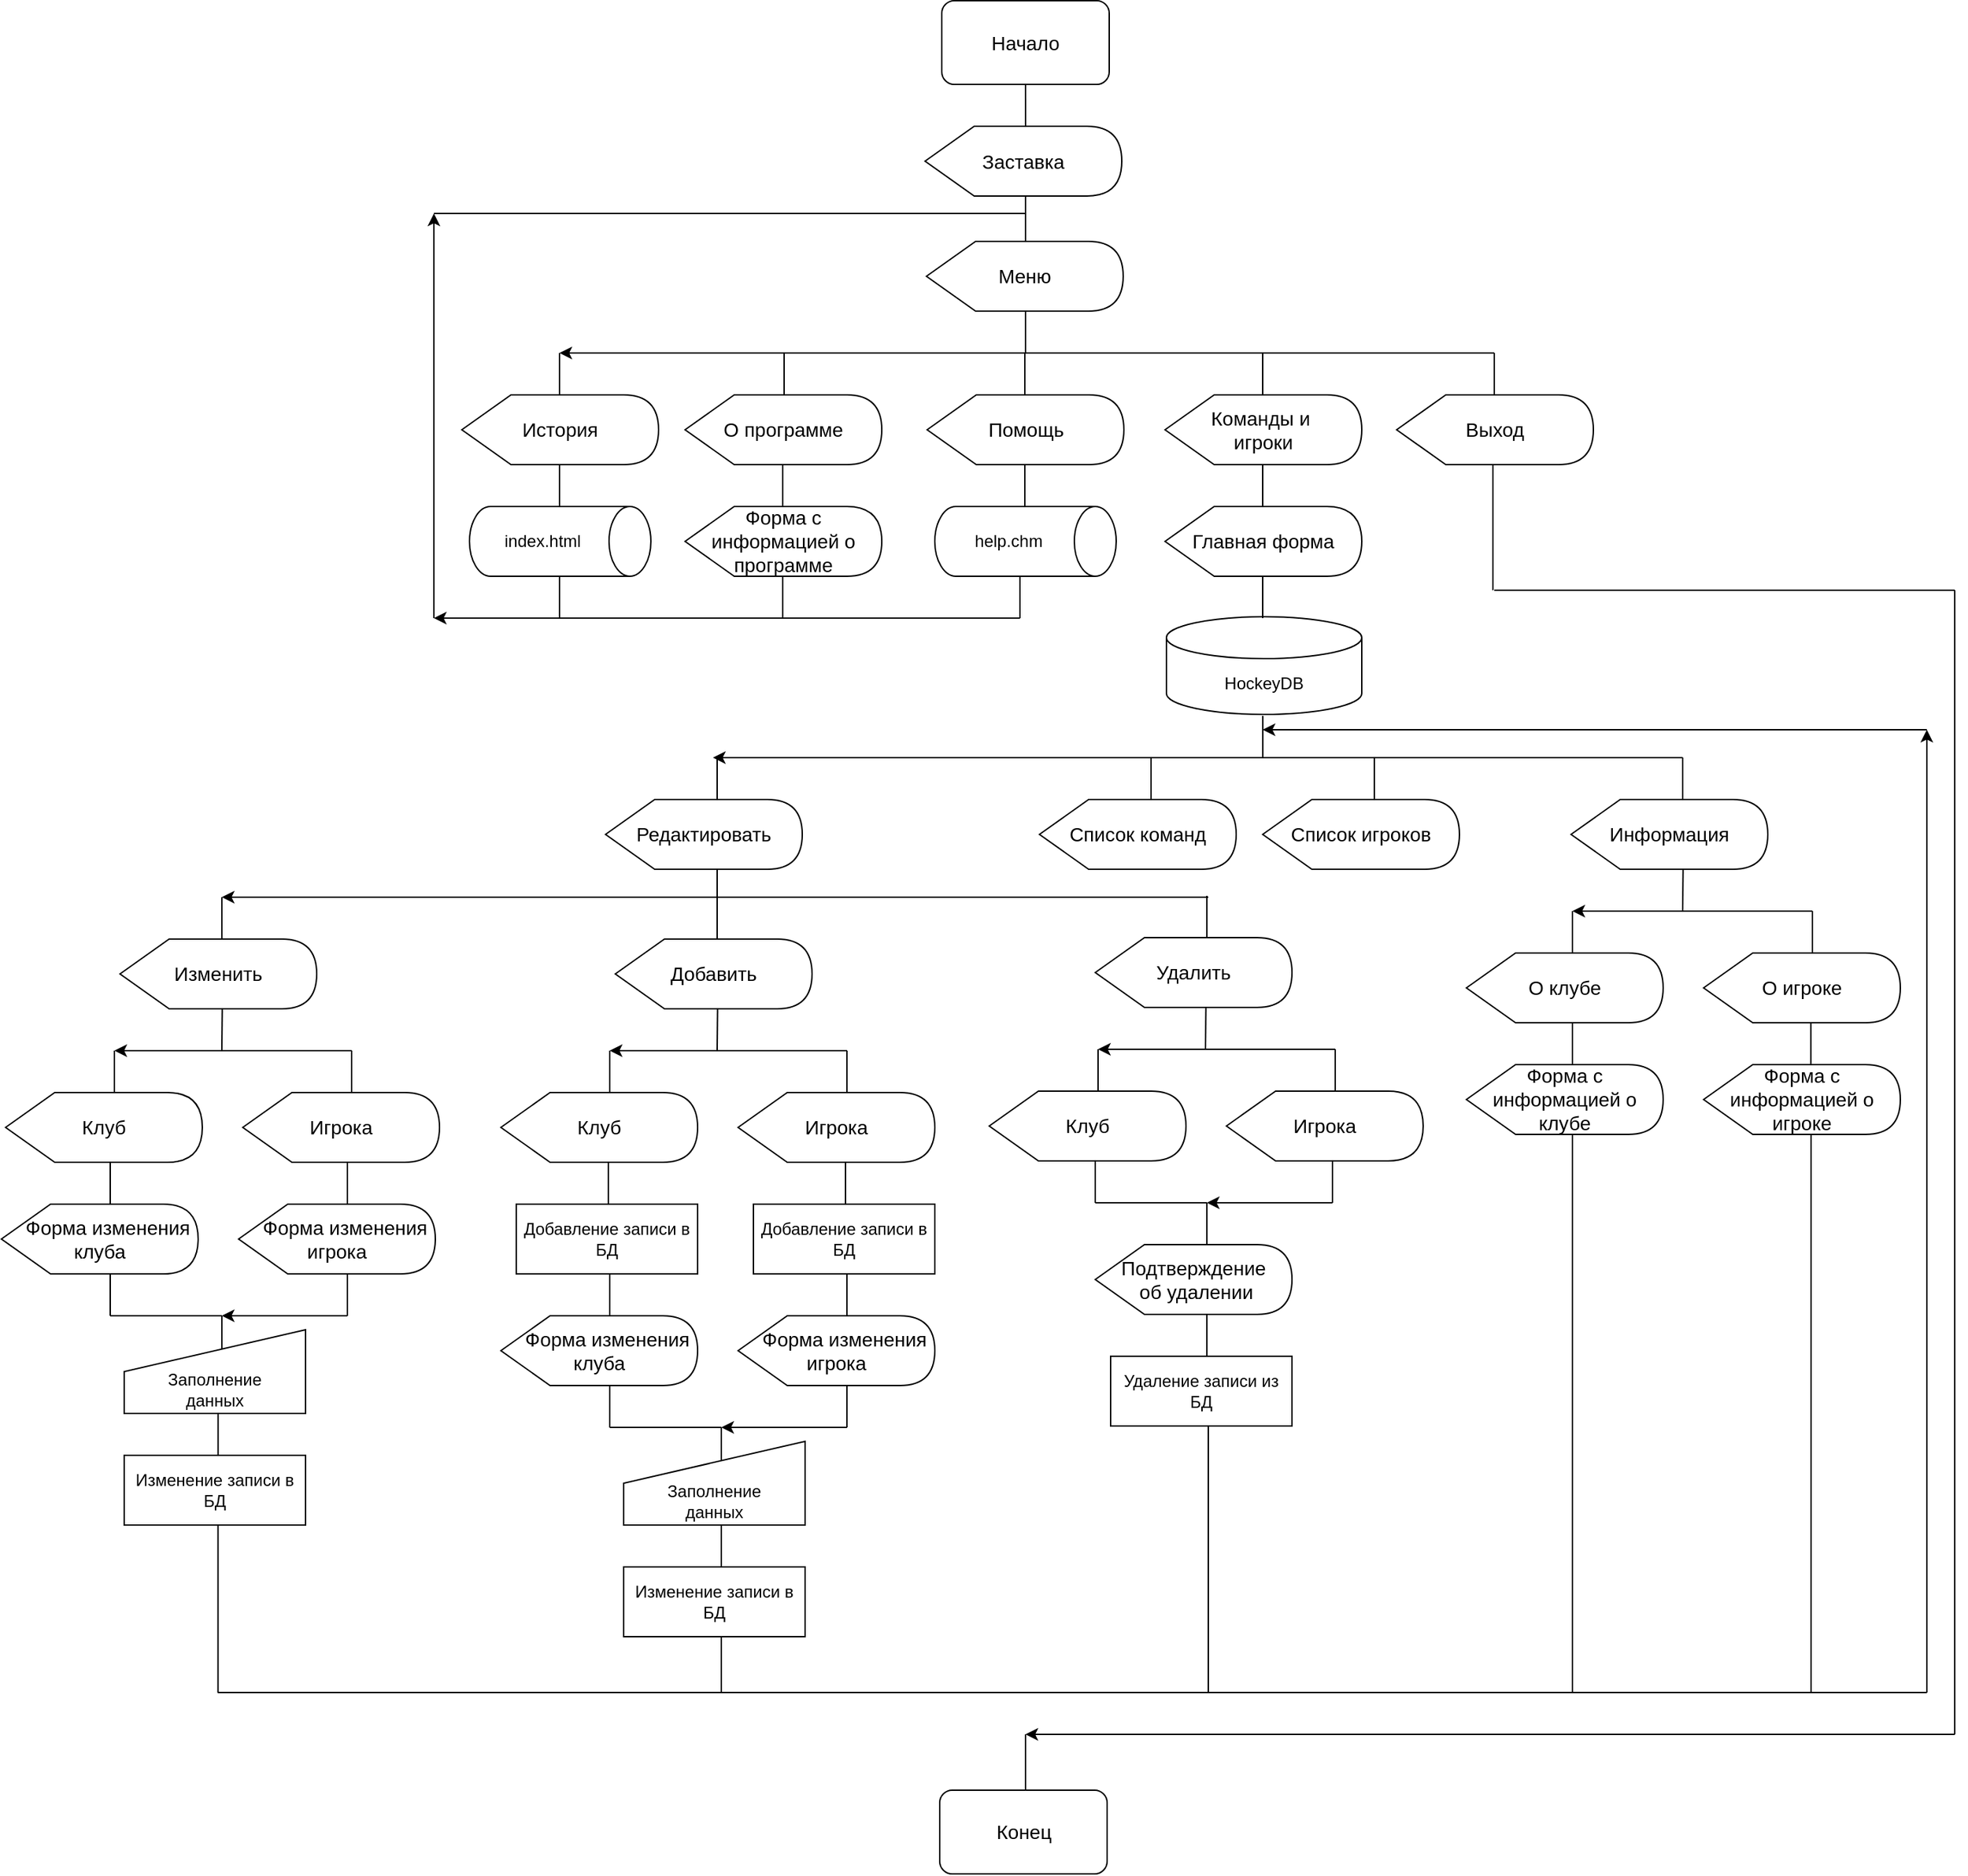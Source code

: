 <mxfile version="14.8.1" type="device" pages="6"><diagram id="vLc08jUTHdll8aO4CQv2" name="Page-1"><mxGraphModel dx="3793" dy="1489" grid="1" gridSize="10" guides="1" tooltips="1" connect="1" arrows="1" fold="1" page="1" pageScale="1" pageWidth="827" pageHeight="1169" math="0" shadow="0"><root><mxCell id="0"/><mxCell id="1" parent="0"/><mxCell id="dJPtN0OUqmi8_Pn9tIy2-1" value="Начало" style="rounded=1;whiteSpace=wrap;html=1;fontSize=14;" vertex="1" parent="1"><mxGeometry x="354" y="107.5" width="120" height="60" as="geometry"/></mxCell><mxCell id="dJPtN0OUqmi8_Pn9tIy2-2" value="Заставка" style="shape=display;whiteSpace=wrap;html=1;fontSize=14;" vertex="1" parent="1"><mxGeometry x="342" y="197.5" width="141" height="50" as="geometry"/></mxCell><mxCell id="dJPtN0OUqmi8_Pn9tIy2-4" value="" style="endArrow=none;html=1;fontSize=14;exitX=0.511;exitY=0.001;exitDx=0;exitDy=0;exitPerimeter=0;" edge="1" parent="1" source="dJPtN0OUqmi8_Pn9tIy2-2"><mxGeometry width="50" height="50" relative="1" as="geometry"><mxPoint x="414" y="187.5" as="sourcePoint"/><mxPoint x="414" y="167.5" as="targetPoint"/></mxGeometry></mxCell><mxCell id="dJPtN0OUqmi8_Pn9tIy2-195" value="" style="endArrow=none;html=1;" edge="1" parent="1"><mxGeometry width="50" height="50" relative="1" as="geometry"><mxPoint x="414" y="280" as="sourcePoint"/><mxPoint x="414" y="247.5" as="targetPoint"/></mxGeometry></mxCell><mxCell id="dJPtN0OUqmi8_Pn9tIy2-196" value="Меню" style="shape=display;whiteSpace=wrap;html=1;fontSize=14;" vertex="1" parent="1"><mxGeometry x="343" y="280" width="141" height="50" as="geometry"/></mxCell><mxCell id="dJPtN0OUqmi8_Pn9tIy2-197" value="" style="endArrow=none;html=1;" edge="1" parent="1"><mxGeometry width="50" height="50" relative="1" as="geometry"><mxPoint x="414" y="360" as="sourcePoint"/><mxPoint x="414" y="330" as="targetPoint"/></mxGeometry></mxCell><mxCell id="dJPtN0OUqmi8_Pn9tIy2-198" value="" style="endArrow=classic;html=1;" edge="1" parent="1"><mxGeometry width="50" height="50" relative="1" as="geometry"><mxPoint x="414" y="360" as="sourcePoint"/><mxPoint x="80" y="360" as="targetPoint"/></mxGeometry></mxCell><mxCell id="dJPtN0OUqmi8_Pn9tIy2-199" value="" style="endArrow=none;html=1;" edge="1" parent="1"><mxGeometry width="50" height="50" relative="1" as="geometry"><mxPoint x="241" y="390" as="sourcePoint"/><mxPoint x="241" y="360" as="targetPoint"/></mxGeometry></mxCell><mxCell id="dJPtN0OUqmi8_Pn9tIy2-200" value="О программе" style="shape=display;whiteSpace=wrap;html=1;fontSize=14;" vertex="1" parent="1"><mxGeometry x="170" y="390" width="141" height="50" as="geometry"/></mxCell><mxCell id="dJPtN0OUqmi8_Pn9tIy2-201" value="" style="endArrow=none;html=1;" edge="1" parent="1"><mxGeometry width="50" height="50" relative="1" as="geometry"><mxPoint x="584" y="390" as="sourcePoint"/><mxPoint x="584" y="360" as="targetPoint"/></mxGeometry></mxCell><mxCell id="dJPtN0OUqmi8_Pn9tIy2-202" value="Команды и&amp;nbsp;&lt;br&gt;игроки" style="shape=display;whiteSpace=wrap;html=1;fontSize=14;" vertex="1" parent="1"><mxGeometry x="514" y="390" width="141" height="50" as="geometry"/></mxCell><mxCell id="dJPtN0OUqmi8_Pn9tIy2-203" value="" style="endArrow=none;html=1;" edge="1" parent="1"><mxGeometry width="50" height="50" relative="1" as="geometry"><mxPoint x="80" y="390" as="sourcePoint"/><mxPoint x="80" y="360" as="targetPoint"/></mxGeometry></mxCell><mxCell id="dJPtN0OUqmi8_Pn9tIy2-204" value="История" style="shape=display;whiteSpace=wrap;html=1;fontSize=14;" vertex="1" parent="1"><mxGeometry x="10" y="390" width="141" height="50" as="geometry"/></mxCell><mxCell id="dJPtN0OUqmi8_Pn9tIy2-205" value="" style="endArrow=none;html=1;" edge="1" parent="1"><mxGeometry width="50" height="50" relative="1" as="geometry"><mxPoint x="414" y="360" as="sourcePoint"/><mxPoint x="750" y="360" as="targetPoint"/></mxGeometry></mxCell><mxCell id="dJPtN0OUqmi8_Pn9tIy2-206" value="" style="endArrow=none;html=1;" edge="1" parent="1"><mxGeometry width="50" height="50" relative="1" as="geometry"><mxPoint x="413.5" y="390" as="sourcePoint"/><mxPoint x="413.5" y="360" as="targetPoint"/></mxGeometry></mxCell><mxCell id="dJPtN0OUqmi8_Pn9tIy2-207" value="Помощь" style="shape=display;whiteSpace=wrap;html=1;fontSize=14;" vertex="1" parent="1"><mxGeometry x="343.5" y="390" width="141" height="50" as="geometry"/></mxCell><mxCell id="dJPtN0OUqmi8_Pn9tIy2-208" value="" style="endArrow=none;html=1;" edge="1" parent="1"><mxGeometry width="50" height="50" relative="1" as="geometry"><mxPoint x="750.0" y="390" as="sourcePoint"/><mxPoint x="750.0" y="360" as="targetPoint"/></mxGeometry></mxCell><mxCell id="dJPtN0OUqmi8_Pn9tIy2-209" value="Выход" style="shape=display;whiteSpace=wrap;html=1;fontSize=14;" vertex="1" parent="1"><mxGeometry x="680" y="390" width="141" height="50" as="geometry"/></mxCell><mxCell id="dJPtN0OUqmi8_Pn9tIy2-210" value="" style="endArrow=none;html=1;" edge="1" parent="1"><mxGeometry width="50" height="50" relative="1" as="geometry"><mxPoint x="80" y="470" as="sourcePoint"/><mxPoint x="80" y="440" as="targetPoint"/></mxGeometry></mxCell><mxCell id="dJPtN0OUqmi8_Pn9tIy2-211" value="index.html" style="shape=cylinder3;whiteSpace=wrap;html=1;boundedLbl=1;backgroundOutline=1;size=15;rotation=90;verticalAlign=middle;horizontal=0;" vertex="1" parent="1"><mxGeometry x="55.5" y="430" width="50" height="130" as="geometry"/></mxCell><mxCell id="dJPtN0OUqmi8_Pn9tIy2-212" value="" style="endArrow=none;html=1;" edge="1" parent="1"><mxGeometry width="50" height="50" relative="1" as="geometry"><mxPoint x="584" y="470" as="sourcePoint"/><mxPoint x="584" y="440" as="targetPoint"/></mxGeometry></mxCell><mxCell id="dJPtN0OUqmi8_Pn9tIy2-213" value="Главная форма" style="shape=display;whiteSpace=wrap;html=1;fontSize=14;" vertex="1" parent="1"><mxGeometry x="514" y="470" width="141" height="50" as="geometry"/></mxCell><mxCell id="dJPtN0OUqmi8_Pn9tIy2-214" value="HockeyDB" style="shape=cylinder3;whiteSpace=wrap;html=1;boundedLbl=1;backgroundOutline=1;size=15;verticalAlign=middle;" vertex="1" parent="1"><mxGeometry x="515" y="549" width="140" height="70" as="geometry"/></mxCell><mxCell id="dJPtN0OUqmi8_Pn9tIy2-215" value="" style="endArrow=none;html=1;" edge="1" parent="1"><mxGeometry width="50" height="50" relative="1" as="geometry"><mxPoint x="584" y="550" as="sourcePoint"/><mxPoint x="584" y="520" as="targetPoint"/></mxGeometry></mxCell><mxCell id="dJPtN0OUqmi8_Pn9tIy2-216" value="" style="endArrow=none;html=1;" edge="1" parent="1"><mxGeometry width="50" height="50" relative="1" as="geometry"><mxPoint x="584.08" y="650" as="sourcePoint"/><mxPoint x="584.08" y="620" as="targetPoint"/></mxGeometry></mxCell><mxCell id="dJPtN0OUqmi8_Pn9tIy2-217" value="" style="endArrow=classic;html=1;" edge="1" parent="1"><mxGeometry width="50" height="50" relative="1" as="geometry"><mxPoint x="584" y="650" as="sourcePoint"/><mxPoint x="190" y="650" as="targetPoint"/></mxGeometry></mxCell><mxCell id="dJPtN0OUqmi8_Pn9tIy2-219" value="" style="endArrow=none;html=1;" edge="1" parent="1"><mxGeometry width="50" height="50" relative="1" as="geometry"><mxPoint x="664" y="680" as="sourcePoint"/><mxPoint x="664" y="650" as="targetPoint"/></mxGeometry></mxCell><mxCell id="dJPtN0OUqmi8_Pn9tIy2-220" value="Список игроков" style="shape=display;whiteSpace=wrap;html=1;fontSize=14;" vertex="1" parent="1"><mxGeometry x="584" y="680" width="141" height="50" as="geometry"/></mxCell><mxCell id="dJPtN0OUqmi8_Pn9tIy2-221" value="" style="endArrow=none;html=1;" edge="1" parent="1"><mxGeometry width="50" height="50" relative="1" as="geometry"><mxPoint x="504" y="680" as="sourcePoint"/><mxPoint x="504" y="650" as="targetPoint"/></mxGeometry></mxCell><mxCell id="dJPtN0OUqmi8_Pn9tIy2-222" value="Список команд" style="shape=display;whiteSpace=wrap;html=1;fontSize=14;" vertex="1" parent="1"><mxGeometry x="424" y="680" width="141" height="50" as="geometry"/></mxCell><mxCell id="dJPtN0OUqmi8_Pn9tIy2-224" value="" style="endArrow=none;html=1;" edge="1" parent="1"><mxGeometry width="50" height="50" relative="1" as="geometry"><mxPoint x="193" y="680" as="sourcePoint"/><mxPoint x="193" y="650" as="targetPoint"/></mxGeometry></mxCell><mxCell id="dJPtN0OUqmi8_Pn9tIy2-225" value="Редактировать" style="shape=display;whiteSpace=wrap;html=1;fontSize=14;" vertex="1" parent="1"><mxGeometry x="113" y="680" width="141" height="50" as="geometry"/></mxCell><mxCell id="dJPtN0OUqmi8_Pn9tIy2-226" value="" style="endArrow=none;html=1;" edge="1" parent="1"><mxGeometry width="50" height="50" relative="1" as="geometry"><mxPoint x="885" y="680" as="sourcePoint"/><mxPoint x="885" y="650" as="targetPoint"/></mxGeometry></mxCell><mxCell id="dJPtN0OUqmi8_Pn9tIy2-227" value="Информация" style="shape=display;whiteSpace=wrap;html=1;fontSize=14;" vertex="1" parent="1"><mxGeometry x="805" y="680" width="141" height="50" as="geometry"/></mxCell><mxCell id="dJPtN0OUqmi8_Pn9tIy2-228" value="" style="endArrow=none;html=1;" edge="1" parent="1"><mxGeometry width="50" height="50" relative="1" as="geometry"><mxPoint x="193" y="750" as="sourcePoint"/><mxPoint x="193" y="730" as="targetPoint"/></mxGeometry></mxCell><mxCell id="dJPtN0OUqmi8_Pn9tIy2-229" value="" style="endArrow=classic;html=1;" edge="1" parent="1"><mxGeometry width="50" height="50" relative="1" as="geometry"><mxPoint x="193" y="750" as="sourcePoint"/><mxPoint x="-162" y="750" as="targetPoint"/></mxGeometry></mxCell><mxCell id="dJPtN0OUqmi8_Pn9tIy2-233" value="Изменить" style="shape=display;whiteSpace=wrap;html=1;fontSize=14;" vertex="1" parent="1"><mxGeometry x="-235" y="780" width="141" height="50" as="geometry"/></mxCell><mxCell id="dJPtN0OUqmi8_Pn9tIy2-238" value="" style="endArrow=none;html=1;" edge="1" parent="1"><mxGeometry width="50" height="50" relative="1" as="geometry"><mxPoint x="-162" y="780" as="sourcePoint"/><mxPoint x="-162" y="750" as="targetPoint"/></mxGeometry></mxCell><mxCell id="dJPtN0OUqmi8_Pn9tIy2-247" value="" style="endArrow=none;html=1;" edge="1" parent="1"><mxGeometry width="50" height="50" relative="1" as="geometry"><mxPoint x="-162" y="860" as="sourcePoint"/><mxPoint x="-161.7" y="830" as="targetPoint"/></mxGeometry></mxCell><mxCell id="dJPtN0OUqmi8_Pn9tIy2-248" value="Клуб" style="shape=display;whiteSpace=wrap;html=1;fontSize=14;" vertex="1" parent="1"><mxGeometry x="-317" y="890" width="141" height="50" as="geometry"/></mxCell><mxCell id="dJPtN0OUqmi8_Pn9tIy2-249" value="" style="endArrow=none;html=1;" edge="1" parent="1"><mxGeometry width="50" height="50" relative="1" as="geometry"><mxPoint x="-239" y="890" as="sourcePoint"/><mxPoint x="-239" y="860" as="targetPoint"/></mxGeometry></mxCell><mxCell id="dJPtN0OUqmi8_Pn9tIy2-250" value="Игрока" style="shape=display;whiteSpace=wrap;html=1;fontSize=14;" vertex="1" parent="1"><mxGeometry x="-147" y="890" width="141" height="50" as="geometry"/></mxCell><mxCell id="dJPtN0OUqmi8_Pn9tIy2-251" value="" style="endArrow=none;html=1;" edge="1" parent="1"><mxGeometry width="50" height="50" relative="1" as="geometry"><mxPoint x="-69" y="890" as="sourcePoint"/><mxPoint x="-69" y="860" as="targetPoint"/></mxGeometry></mxCell><mxCell id="dJPtN0OUqmi8_Pn9tIy2-252" value="" style="endArrow=classic;html=1;" edge="1" parent="1"><mxGeometry width="50" height="50" relative="1" as="geometry"><mxPoint x="-162" y="860" as="sourcePoint"/><mxPoint x="-239" y="860" as="targetPoint"/></mxGeometry></mxCell><mxCell id="dJPtN0OUqmi8_Pn9tIy2-253" value="" style="endArrow=none;html=1;" edge="1" parent="1"><mxGeometry width="50" height="50" relative="1" as="geometry"><mxPoint x="-69" y="860" as="sourcePoint"/><mxPoint x="-162" y="860" as="targetPoint"/></mxGeometry></mxCell><mxCell id="dJPtN0OUqmi8_Pn9tIy2-254" value="" style="endArrow=none;html=1;" edge="1" parent="1"><mxGeometry width="50" height="50" relative="1" as="geometry"><mxPoint x="-242" y="970" as="sourcePoint"/><mxPoint x="-242" y="940" as="targetPoint"/></mxGeometry></mxCell><mxCell id="dJPtN0OUqmi8_Pn9tIy2-255" value="&amp;nbsp; &amp;nbsp;Форма изменения&lt;br&gt;клуба" style="shape=display;whiteSpace=wrap;html=1;fontSize=14;" vertex="1" parent="1"><mxGeometry x="-320" y="970" width="141" height="50" as="geometry"/></mxCell><mxCell id="dJPtN0OUqmi8_Pn9tIy2-257" value="" style="endArrow=none;html=1;" edge="1" parent="1"><mxGeometry width="50" height="50" relative="1" as="geometry"><mxPoint x="-162" y="1080" as="sourcePoint"/><mxPoint x="-162" y="1050" as="targetPoint"/></mxGeometry></mxCell><mxCell id="dJPtN0OUqmi8_Pn9tIy2-258" value="Заполнение&lt;br&gt;данных" style="shape=manualInput;whiteSpace=wrap;html=1;verticalAlign=bottom;" vertex="1" parent="1"><mxGeometry x="-232" y="1060" width="130" height="60" as="geometry"/></mxCell><mxCell id="dJPtN0OUqmi8_Pn9tIy2-259" value="" style="endArrow=none;html=1;" edge="1" parent="1"><mxGeometry width="50" height="50" relative="1" as="geometry"><mxPoint x="-164.7" y="1150" as="sourcePoint"/><mxPoint x="-164.7" y="1120" as="targetPoint"/></mxGeometry></mxCell><mxCell id="dJPtN0OUqmi8_Pn9tIy2-260" value="Изменение записи в БД" style="rounded=0;whiteSpace=wrap;html=1;verticalAlign=middle;" vertex="1" parent="1"><mxGeometry x="-232" y="1150" width="130" height="50" as="geometry"/></mxCell><mxCell id="dJPtN0OUqmi8_Pn9tIy2-261" value="" style="endArrow=none;html=1;" edge="1" parent="1"><mxGeometry width="50" height="50" relative="1" as="geometry"><mxPoint x="-72" y="970" as="sourcePoint"/><mxPoint x="-72" y="940" as="targetPoint"/></mxGeometry></mxCell><mxCell id="dJPtN0OUqmi8_Pn9tIy2-262" value="&amp;nbsp; &amp;nbsp;Форма изменения&lt;br&gt;игрока" style="shape=display;whiteSpace=wrap;html=1;fontSize=14;" vertex="1" parent="1"><mxGeometry x="-150" y="970" width="141" height="50" as="geometry"/></mxCell><mxCell id="dJPtN0OUqmi8_Pn9tIy2-267" value="" style="endArrow=none;html=1;" edge="1" parent="1"><mxGeometry width="50" height="50" relative="1" as="geometry"><mxPoint x="-242" y="1050" as="sourcePoint"/><mxPoint x="-242" y="1020" as="targetPoint"/></mxGeometry></mxCell><mxCell id="dJPtN0OUqmi8_Pn9tIy2-268" value="" style="endArrow=none;html=1;" edge="1" parent="1"><mxGeometry width="50" height="50" relative="1" as="geometry"><mxPoint x="-72" y="1050" as="sourcePoint"/><mxPoint x="-72" y="1020" as="targetPoint"/></mxGeometry></mxCell><mxCell id="dJPtN0OUqmi8_Pn9tIy2-269" value="" style="endArrow=classic;html=1;" edge="1" parent="1"><mxGeometry width="50" height="50" relative="1" as="geometry"><mxPoint x="-72" y="1050" as="sourcePoint"/><mxPoint x="-162" y="1050" as="targetPoint"/></mxGeometry></mxCell><mxCell id="dJPtN0OUqmi8_Pn9tIy2-270" value="" style="endArrow=none;html=1;" edge="1" parent="1"><mxGeometry width="50" height="50" relative="1" as="geometry"><mxPoint x="-242" y="1050" as="sourcePoint"/><mxPoint x="-162" y="1050" as="targetPoint"/></mxGeometry></mxCell><mxCell id="dJPtN0OUqmi8_Pn9tIy2-274" value="" style="endArrow=none;html=1;" edge="1" parent="1"><mxGeometry width="50" height="50" relative="1" as="geometry"><mxPoint x="544" y="999" as="sourcePoint"/><mxPoint x="544" y="969" as="targetPoint"/></mxGeometry></mxCell><mxCell id="dJPtN0OUqmi8_Pn9tIy2-275" value="Удалить" style="shape=display;whiteSpace=wrap;html=1;fontSize=14;" vertex="1" parent="1"><mxGeometry x="464" y="779" width="141" height="50" as="geometry"/></mxCell><mxCell id="dJPtN0OUqmi8_Pn9tIy2-276" value="" style="endArrow=none;html=1;" edge="1" parent="1"><mxGeometry width="50" height="50" relative="1" as="geometry"><mxPoint x="544" y="779" as="sourcePoint"/><mxPoint x="544" y="749" as="targetPoint"/></mxGeometry></mxCell><mxCell id="dJPtN0OUqmi8_Pn9tIy2-277" value="Подтверждение&lt;br&gt;&amp;nbsp;об удалении" style="shape=display;whiteSpace=wrap;html=1;fontSize=14;" vertex="1" parent="1"><mxGeometry x="464" y="999" width="141" height="50" as="geometry"/></mxCell><mxCell id="dJPtN0OUqmi8_Pn9tIy2-278" value="" style="endArrow=none;html=1;" edge="1" parent="1"><mxGeometry width="50" height="50" relative="1" as="geometry"><mxPoint x="544" y="1079.0" as="sourcePoint"/><mxPoint x="544" y="1049.0" as="targetPoint"/></mxGeometry></mxCell><mxCell id="dJPtN0OUqmi8_Pn9tIy2-279" value="Удаление записи из БД" style="rounded=0;whiteSpace=wrap;html=1;verticalAlign=middle;" vertex="1" parent="1"><mxGeometry x="475" y="1079" width="130" height="50" as="geometry"/></mxCell><mxCell id="dJPtN0OUqmi8_Pn9tIy2-287" value="" style="endArrow=none;html=1;" edge="1" parent="1"><mxGeometry width="50" height="50" relative="1" as="geometry"><mxPoint x="543" y="859" as="sourcePoint"/><mxPoint x="543.3" y="829" as="targetPoint"/></mxGeometry></mxCell><mxCell id="dJPtN0OUqmi8_Pn9tIy2-288" value="Клуб" style="shape=display;whiteSpace=wrap;html=1;fontSize=14;" vertex="1" parent="1"><mxGeometry x="388" y="889" width="141" height="50" as="geometry"/></mxCell><mxCell id="dJPtN0OUqmi8_Pn9tIy2-289" value="" style="endArrow=none;html=1;" edge="1" parent="1"><mxGeometry width="50" height="50" relative="1" as="geometry"><mxPoint x="466" y="889" as="sourcePoint"/><mxPoint x="466" y="859" as="targetPoint"/></mxGeometry></mxCell><mxCell id="dJPtN0OUqmi8_Pn9tIy2-290" value="Игрока" style="shape=display;whiteSpace=wrap;html=1;fontSize=14;" vertex="1" parent="1"><mxGeometry x="558" y="889" width="141" height="50" as="geometry"/></mxCell><mxCell id="dJPtN0OUqmi8_Pn9tIy2-291" value="" style="endArrow=none;html=1;" edge="1" parent="1"><mxGeometry width="50" height="50" relative="1" as="geometry"><mxPoint x="636" y="889" as="sourcePoint"/><mxPoint x="636" y="859" as="targetPoint"/></mxGeometry></mxCell><mxCell id="dJPtN0OUqmi8_Pn9tIy2-292" value="" style="endArrow=classic;html=1;" edge="1" parent="1"><mxGeometry width="50" height="50" relative="1" as="geometry"><mxPoint x="543" y="859" as="sourcePoint"/><mxPoint x="466" y="859" as="targetPoint"/></mxGeometry></mxCell><mxCell id="dJPtN0OUqmi8_Pn9tIy2-293" value="" style="endArrow=none;html=1;" edge="1" parent="1"><mxGeometry width="50" height="50" relative="1" as="geometry"><mxPoint x="636" y="859" as="sourcePoint"/><mxPoint x="543" y="859" as="targetPoint"/></mxGeometry></mxCell><mxCell id="dJPtN0OUqmi8_Pn9tIy2-294" value="" style="endArrow=none;html=1;" edge="1" parent="1"><mxGeometry width="50" height="50" relative="1" as="geometry"><mxPoint x="464" y="969" as="sourcePoint"/><mxPoint x="464" y="939" as="targetPoint"/></mxGeometry></mxCell><mxCell id="dJPtN0OUqmi8_Pn9tIy2-295" value="" style="endArrow=none;html=1;" edge="1" parent="1"><mxGeometry width="50" height="50" relative="1" as="geometry"><mxPoint x="634" y="969" as="sourcePoint"/><mxPoint x="634" y="939" as="targetPoint"/></mxGeometry></mxCell><mxCell id="dJPtN0OUqmi8_Pn9tIy2-296" value="" style="endArrow=classic;html=1;" edge="1" parent="1"><mxGeometry width="50" height="50" relative="1" as="geometry"><mxPoint x="634" y="969" as="sourcePoint"/><mxPoint x="544" y="969" as="targetPoint"/></mxGeometry></mxCell><mxCell id="dJPtN0OUqmi8_Pn9tIy2-297" value="" style="endArrow=none;html=1;" edge="1" parent="1"><mxGeometry width="50" height="50" relative="1" as="geometry"><mxPoint x="464" y="969" as="sourcePoint"/><mxPoint x="544" y="969" as="targetPoint"/></mxGeometry></mxCell><mxCell id="dJPtN0OUqmi8_Pn9tIy2-298" value="Добавить" style="shape=display;whiteSpace=wrap;html=1;fontSize=14;" vertex="1" parent="1"><mxGeometry x="120" y="780" width="141" height="50" as="geometry"/></mxCell><mxCell id="dJPtN0OUqmi8_Pn9tIy2-299" value="" style="endArrow=none;html=1;" edge="1" parent="1"><mxGeometry width="50" height="50" relative="1" as="geometry"><mxPoint x="193" y="780" as="sourcePoint"/><mxPoint x="193" y="750" as="targetPoint"/></mxGeometry></mxCell><mxCell id="dJPtN0OUqmi8_Pn9tIy2-300" value="" style="endArrow=none;html=1;" edge="1" parent="1"><mxGeometry width="50" height="50" relative="1" as="geometry"><mxPoint x="193" y="860" as="sourcePoint"/><mxPoint x="193.3" y="830" as="targetPoint"/></mxGeometry></mxCell><mxCell id="dJPtN0OUqmi8_Pn9tIy2-301" value="Клуб" style="shape=display;whiteSpace=wrap;html=1;fontSize=14;" vertex="1" parent="1"><mxGeometry x="38" y="890" width="141" height="50" as="geometry"/></mxCell><mxCell id="dJPtN0OUqmi8_Pn9tIy2-302" value="" style="endArrow=none;html=1;" edge="1" parent="1"><mxGeometry width="50" height="50" relative="1" as="geometry"><mxPoint x="116" y="890" as="sourcePoint"/><mxPoint x="116" y="860" as="targetPoint"/></mxGeometry></mxCell><mxCell id="dJPtN0OUqmi8_Pn9tIy2-303" value="Игрока" style="shape=display;whiteSpace=wrap;html=1;fontSize=14;" vertex="1" parent="1"><mxGeometry x="208" y="890" width="141" height="50" as="geometry"/></mxCell><mxCell id="dJPtN0OUqmi8_Pn9tIy2-304" value="" style="endArrow=none;html=1;" edge="1" parent="1"><mxGeometry width="50" height="50" relative="1" as="geometry"><mxPoint x="286" y="890" as="sourcePoint"/><mxPoint x="286" y="860" as="targetPoint"/></mxGeometry></mxCell><mxCell id="dJPtN0OUqmi8_Pn9tIy2-305" value="" style="endArrow=classic;html=1;" edge="1" parent="1"><mxGeometry width="50" height="50" relative="1" as="geometry"><mxPoint x="193" y="860" as="sourcePoint"/><mxPoint x="116" y="860" as="targetPoint"/></mxGeometry></mxCell><mxCell id="dJPtN0OUqmi8_Pn9tIy2-306" value="" style="endArrow=none;html=1;" edge="1" parent="1"><mxGeometry width="50" height="50" relative="1" as="geometry"><mxPoint x="286" y="860" as="sourcePoint"/><mxPoint x="193" y="860" as="targetPoint"/></mxGeometry></mxCell><mxCell id="dJPtN0OUqmi8_Pn9tIy2-312" value="" style="endArrow=none;html=1;" edge="1" parent="1"><mxGeometry width="50" height="50" relative="1" as="geometry"><mxPoint x="115" y="970" as="sourcePoint"/><mxPoint x="115" y="940" as="targetPoint"/></mxGeometry></mxCell><mxCell id="dJPtN0OUqmi8_Pn9tIy2-313" value="" style="endArrow=none;html=1;" edge="1" parent="1"><mxGeometry width="50" height="50" relative="1" as="geometry"><mxPoint x="285" y="970" as="sourcePoint"/><mxPoint x="285" y="940" as="targetPoint"/></mxGeometry></mxCell><mxCell id="dJPtN0OUqmi8_Pn9tIy2-317" value="Добавление записи в БД" style="rounded=0;whiteSpace=wrap;html=1;verticalAlign=middle;" vertex="1" parent="1"><mxGeometry x="49" y="970" width="130" height="50" as="geometry"/></mxCell><mxCell id="dJPtN0OUqmi8_Pn9tIy2-320" value="Добавление записи в БД" style="rounded=0;whiteSpace=wrap;html=1;verticalAlign=middle;" vertex="1" parent="1"><mxGeometry x="219" y="970" width="130" height="50" as="geometry"/></mxCell><mxCell id="dJPtN0OUqmi8_Pn9tIy2-327" value="" style="endArrow=none;html=1;" edge="1" parent="1"><mxGeometry width="50" height="50" relative="1" as="geometry"><mxPoint x="116" y="1050" as="sourcePoint"/><mxPoint x="116" y="1020" as="targetPoint"/></mxGeometry></mxCell><mxCell id="dJPtN0OUqmi8_Pn9tIy2-328" value="&amp;nbsp; &amp;nbsp;Форма изменения&lt;br&gt;клуба" style="shape=display;whiteSpace=wrap;html=1;fontSize=14;" vertex="1" parent="1"><mxGeometry x="38" y="1050" width="141" height="50" as="geometry"/></mxCell><mxCell id="dJPtN0OUqmi8_Pn9tIy2-329" value="" style="endArrow=none;html=1;" edge="1" parent="1"><mxGeometry width="50" height="50" relative="1" as="geometry"><mxPoint x="196" y="1160" as="sourcePoint"/><mxPoint x="196" y="1130" as="targetPoint"/></mxGeometry></mxCell><mxCell id="dJPtN0OUqmi8_Pn9tIy2-330" value="Заполнение&lt;br&gt;данных" style="shape=manualInput;whiteSpace=wrap;html=1;verticalAlign=bottom;" vertex="1" parent="1"><mxGeometry x="126" y="1140" width="130" height="60" as="geometry"/></mxCell><mxCell id="dJPtN0OUqmi8_Pn9tIy2-331" value="" style="endArrow=none;html=1;" edge="1" parent="1"><mxGeometry width="50" height="50" relative="1" as="geometry"><mxPoint x="196" y="1230" as="sourcePoint"/><mxPoint x="196" y="1200" as="targetPoint"/></mxGeometry></mxCell><mxCell id="dJPtN0OUqmi8_Pn9tIy2-332" value="Изменение записи в БД" style="rounded=0;whiteSpace=wrap;html=1;verticalAlign=middle;" vertex="1" parent="1"><mxGeometry x="126" y="1230" width="130" height="50" as="geometry"/></mxCell><mxCell id="dJPtN0OUqmi8_Pn9tIy2-333" value="" style="endArrow=none;html=1;" edge="1" parent="1"><mxGeometry width="50" height="50" relative="1" as="geometry"><mxPoint x="286" y="1050" as="sourcePoint"/><mxPoint x="286" y="1020" as="targetPoint"/></mxGeometry></mxCell><mxCell id="dJPtN0OUqmi8_Pn9tIy2-334" value="&amp;nbsp; &amp;nbsp;Форма изменения&lt;br&gt;игрока" style="shape=display;whiteSpace=wrap;html=1;fontSize=14;" vertex="1" parent="1"><mxGeometry x="208" y="1050" width="141" height="50" as="geometry"/></mxCell><mxCell id="dJPtN0OUqmi8_Pn9tIy2-335" value="" style="endArrow=none;html=1;" edge="1" parent="1"><mxGeometry width="50" height="50" relative="1" as="geometry"><mxPoint x="116" y="1130" as="sourcePoint"/><mxPoint x="116" y="1100" as="targetPoint"/></mxGeometry></mxCell><mxCell id="dJPtN0OUqmi8_Pn9tIy2-336" value="" style="endArrow=none;html=1;" edge="1" parent="1"><mxGeometry width="50" height="50" relative="1" as="geometry"><mxPoint x="286" y="1130" as="sourcePoint"/><mxPoint x="286" y="1100" as="targetPoint"/></mxGeometry></mxCell><mxCell id="dJPtN0OUqmi8_Pn9tIy2-337" value="" style="endArrow=classic;html=1;" edge="1" parent="1"><mxGeometry width="50" height="50" relative="1" as="geometry"><mxPoint x="286" y="1130" as="sourcePoint"/><mxPoint x="196" y="1130" as="targetPoint"/></mxGeometry></mxCell><mxCell id="dJPtN0OUqmi8_Pn9tIy2-338" value="" style="endArrow=none;html=1;" edge="1" parent="1"><mxGeometry width="50" height="50" relative="1" as="geometry"><mxPoint x="116" y="1130" as="sourcePoint"/><mxPoint x="196" y="1130" as="targetPoint"/></mxGeometry></mxCell><mxCell id="dJPtN0OUqmi8_Pn9tIy2-339" value="" style="endArrow=none;html=1;" edge="1" parent="1"><mxGeometry width="50" height="50" relative="1" as="geometry"><mxPoint x="193" y="750" as="sourcePoint"/><mxPoint x="545" y="750" as="targetPoint"/></mxGeometry></mxCell><mxCell id="dJPtN0OUqmi8_Pn9tIy2-340" value="" style="endArrow=none;html=1;" edge="1" parent="1"><mxGeometry width="50" height="50" relative="1" as="geometry"><mxPoint x="885" y="760" as="sourcePoint"/><mxPoint x="885.3" y="730" as="targetPoint"/></mxGeometry></mxCell><mxCell id="dJPtN0OUqmi8_Pn9tIy2-341" value="О клубе" style="shape=display;whiteSpace=wrap;html=1;fontSize=14;" vertex="1" parent="1"><mxGeometry x="730" y="790" width="141" height="50" as="geometry"/></mxCell><mxCell id="dJPtN0OUqmi8_Pn9tIy2-342" value="" style="endArrow=none;html=1;" edge="1" parent="1"><mxGeometry width="50" height="50" relative="1" as="geometry"><mxPoint x="806" y="790" as="sourcePoint"/><mxPoint x="806" y="760" as="targetPoint"/></mxGeometry></mxCell><mxCell id="dJPtN0OUqmi8_Pn9tIy2-343" value="О игроке" style="shape=display;whiteSpace=wrap;html=1;fontSize=14;" vertex="1" parent="1"><mxGeometry x="900" y="790" width="141" height="50" as="geometry"/></mxCell><mxCell id="dJPtN0OUqmi8_Pn9tIy2-344" value="" style="endArrow=none;html=1;" edge="1" parent="1"><mxGeometry width="50" height="50" relative="1" as="geometry"><mxPoint x="978" y="790" as="sourcePoint"/><mxPoint x="978" y="760" as="targetPoint"/></mxGeometry></mxCell><mxCell id="dJPtN0OUqmi8_Pn9tIy2-345" value="" style="endArrow=classic;html=1;" edge="1" parent="1"><mxGeometry width="50" height="50" relative="1" as="geometry"><mxPoint x="885" y="760" as="sourcePoint"/><mxPoint x="806" y="760" as="targetPoint"/></mxGeometry></mxCell><mxCell id="dJPtN0OUqmi8_Pn9tIy2-346" value="" style="endArrow=none;html=1;" edge="1" parent="1"><mxGeometry width="50" height="50" relative="1" as="geometry"><mxPoint x="978" y="760" as="sourcePoint"/><mxPoint x="885" y="760" as="targetPoint"/></mxGeometry></mxCell><mxCell id="dJPtN0OUqmi8_Pn9tIy2-347" value="" style="endArrow=none;html=1;" edge="1" parent="1"><mxGeometry width="50" height="50" relative="1" as="geometry"><mxPoint x="806" y="870" as="sourcePoint"/><mxPoint x="806" y="840" as="targetPoint"/></mxGeometry></mxCell><mxCell id="dJPtN0OUqmi8_Pn9tIy2-348" value="Форма с информацией о клубе" style="shape=display;whiteSpace=wrap;html=1;fontSize=14;" vertex="1" parent="1"><mxGeometry x="730" y="870" width="141" height="50" as="geometry"/></mxCell><mxCell id="dJPtN0OUqmi8_Pn9tIy2-349" value="Форма с информацией о игроке" style="shape=display;whiteSpace=wrap;html=1;fontSize=14;" vertex="1" parent="1"><mxGeometry x="900" y="870" width="141" height="50" as="geometry"/></mxCell><mxCell id="dJPtN0OUqmi8_Pn9tIy2-351" value="" style="endArrow=none;html=1;" edge="1" parent="1"><mxGeometry width="50" height="50" relative="1" as="geometry"><mxPoint x="976.86" y="870" as="sourcePoint"/><mxPoint x="976.86" y="840" as="targetPoint"/></mxGeometry></mxCell><mxCell id="dJPtN0OUqmi8_Pn9tIy2-352" value="" style="endArrow=none;html=1;" edge="1" parent="1"><mxGeometry width="50" height="50" relative="1" as="geometry"><mxPoint x="584" y="650" as="sourcePoint"/><mxPoint x="885" y="650" as="targetPoint"/></mxGeometry></mxCell><mxCell id="dJPtN0OUqmi8_Pn9tIy2-353" value="" style="endArrow=none;html=1;" edge="1" parent="1"><mxGeometry width="50" height="50" relative="1" as="geometry"><mxPoint x="-165" y="1320" as="sourcePoint"/><mxPoint x="1060" y="1320" as="targetPoint"/></mxGeometry></mxCell><mxCell id="dJPtN0OUqmi8_Pn9tIy2-354" value="" style="endArrow=none;html=1;" edge="1" parent="1"><mxGeometry width="50" height="50" relative="1" as="geometry"><mxPoint x="-164.74" y="1320" as="sourcePoint"/><mxPoint x="-164.74" y="1200" as="targetPoint"/></mxGeometry></mxCell><mxCell id="dJPtN0OUqmi8_Pn9tIy2-355" value="" style="endArrow=none;html=1;" edge="1" parent="1"><mxGeometry width="50" height="50" relative="1" as="geometry"><mxPoint x="196" y="1320" as="sourcePoint"/><mxPoint x="196" y="1280" as="targetPoint"/></mxGeometry></mxCell><mxCell id="dJPtN0OUqmi8_Pn9tIy2-356" value="" style="endArrow=none;html=1;" edge="1" parent="1"><mxGeometry width="50" height="50" relative="1" as="geometry"><mxPoint x="545" y="1320" as="sourcePoint"/><mxPoint x="545" y="1129" as="targetPoint"/></mxGeometry></mxCell><mxCell id="dJPtN0OUqmi8_Pn9tIy2-357" value="" style="endArrow=none;html=1;" edge="1" parent="1"><mxGeometry width="50" height="50" relative="1" as="geometry"><mxPoint x="806" y="1320" as="sourcePoint"/><mxPoint x="806" y="920" as="targetPoint"/></mxGeometry></mxCell><mxCell id="dJPtN0OUqmi8_Pn9tIy2-358" value="" style="endArrow=none;html=1;" edge="1" parent="1"><mxGeometry width="50" height="50" relative="1" as="geometry"><mxPoint x="977" y="1320" as="sourcePoint"/><mxPoint x="977" y="920" as="targetPoint"/></mxGeometry></mxCell><mxCell id="dJPtN0OUqmi8_Pn9tIy2-359" value="" style="endArrow=classic;html=1;" edge="1" parent="1"><mxGeometry width="50" height="50" relative="1" as="geometry"><mxPoint x="1060" y="1320" as="sourcePoint"/><mxPoint x="1060" y="630" as="targetPoint"/></mxGeometry></mxCell><mxCell id="dJPtN0OUqmi8_Pn9tIy2-360" value="" style="endArrow=classic;html=1;" edge="1" parent="1"><mxGeometry width="50" height="50" relative="1" as="geometry"><mxPoint x="1060" y="630" as="sourcePoint"/><mxPoint x="584" y="630" as="targetPoint"/></mxGeometry></mxCell><mxCell id="dJPtN0OUqmi8_Pn9tIy2-361" value="" style="endArrow=none;html=1;" edge="1" parent="1"><mxGeometry width="50" height="50" relative="1" as="geometry"><mxPoint x="240" y="470" as="sourcePoint"/><mxPoint x="240" y="440" as="targetPoint"/></mxGeometry></mxCell><mxCell id="dJPtN0OUqmi8_Pn9tIy2-362" value="Форма с информацией о программе" style="shape=display;whiteSpace=wrap;html=1;fontSize=14;" vertex="1" parent="1"><mxGeometry x="170" y="470" width="141" height="50" as="geometry"/></mxCell><mxCell id="dJPtN0OUqmi8_Pn9tIy2-363" value="" style="endArrow=none;html=1;" edge="1" parent="1"><mxGeometry width="50" height="50" relative="1" as="geometry"><mxPoint x="80" y="550" as="sourcePoint"/><mxPoint x="80" y="520" as="targetPoint"/></mxGeometry></mxCell><mxCell id="dJPtN0OUqmi8_Pn9tIy2-364" value="" style="endArrow=none;html=1;" edge="1" parent="1"><mxGeometry width="50" height="50" relative="1" as="geometry"><mxPoint x="240" y="550" as="sourcePoint"/><mxPoint x="240" y="520" as="targetPoint"/></mxGeometry></mxCell><mxCell id="dJPtN0OUqmi8_Pn9tIy2-365" value="" style="endArrow=classic;html=1;" edge="1" parent="1"><mxGeometry width="50" height="50" relative="1" as="geometry"><mxPoint x="410" y="550" as="sourcePoint"/><mxPoint x="-10" y="550" as="targetPoint"/></mxGeometry></mxCell><mxCell id="dJPtN0OUqmi8_Pn9tIy2-366" value="" style="endArrow=classic;html=1;" edge="1" parent="1"><mxGeometry width="50" height="50" relative="1" as="geometry"><mxPoint x="-10" y="550" as="sourcePoint"/><mxPoint x="-10" y="260" as="targetPoint"/></mxGeometry></mxCell><mxCell id="dJPtN0OUqmi8_Pn9tIy2-367" value="" style="endArrow=none;html=1;" edge="1" parent="1"><mxGeometry width="50" height="50" relative="1" as="geometry"><mxPoint x="-10" y="260" as="sourcePoint"/><mxPoint x="414" y="260" as="targetPoint"/></mxGeometry></mxCell><mxCell id="dJPtN0OUqmi8_Pn9tIy2-368" value="" style="endArrow=none;html=1;" edge="1" parent="1"><mxGeometry width="50" height="50" relative="1" as="geometry"><mxPoint x="413.5" y="470" as="sourcePoint"/><mxPoint x="413.5" y="440" as="targetPoint"/></mxGeometry></mxCell><mxCell id="dJPtN0OUqmi8_Pn9tIy2-369" value="help.chm" style="shape=cylinder3;whiteSpace=wrap;html=1;boundedLbl=1;backgroundOutline=1;size=15;rotation=90;verticalAlign=middle;horizontal=0;" vertex="1" parent="1"><mxGeometry x="389" y="430" width="50" height="130" as="geometry"/></mxCell><mxCell id="dJPtN0OUqmi8_Pn9tIy2-370" value="" style="endArrow=none;html=1;" edge="1" parent="1"><mxGeometry width="50" height="50" relative="1" as="geometry"><mxPoint x="410" y="550" as="sourcePoint"/><mxPoint x="410" y="520" as="targetPoint"/></mxGeometry></mxCell><mxCell id="dJPtN0OUqmi8_Pn9tIy2-371" value="" style="endArrow=none;html=1;" edge="1" parent="1"><mxGeometry width="50" height="50" relative="1" as="geometry"><mxPoint x="749" y="530" as="sourcePoint"/><mxPoint x="749" y="440" as="targetPoint"/></mxGeometry></mxCell><mxCell id="dJPtN0OUqmi8_Pn9tIy2-372" value="" style="endArrow=none;html=1;" edge="1" parent="1"><mxGeometry width="50" height="50" relative="1" as="geometry"><mxPoint x="750" y="530" as="sourcePoint"/><mxPoint x="1080" y="530" as="targetPoint"/></mxGeometry></mxCell><mxCell id="dJPtN0OUqmi8_Pn9tIy2-373" value="" style="endArrow=none;html=1;" edge="1" parent="1"><mxGeometry width="50" height="50" relative="1" as="geometry"><mxPoint x="1080" y="1350" as="sourcePoint"/><mxPoint x="1080" y="530" as="targetPoint"/></mxGeometry></mxCell><mxCell id="dJPtN0OUqmi8_Pn9tIy2-374" value="" style="endArrow=classic;html=1;" edge="1" parent="1"><mxGeometry width="50" height="50" relative="1" as="geometry"><mxPoint x="1080" y="1350" as="sourcePoint"/><mxPoint x="414" y="1350" as="targetPoint"/></mxGeometry></mxCell><mxCell id="dJPtN0OUqmi8_Pn9tIy2-375" value="" style="endArrow=none;html=1;" edge="1" parent="1"><mxGeometry width="50" height="50" relative="1" as="geometry"><mxPoint x="414" y="1390" as="sourcePoint"/><mxPoint x="414" y="1350" as="targetPoint"/></mxGeometry></mxCell><mxCell id="dJPtN0OUqmi8_Pn9tIy2-377" value="Конец" style="rounded=1;whiteSpace=wrap;html=1;fontSize=14;" vertex="1" parent="1"><mxGeometry x="352.5" y="1390" width="120" height="60" as="geometry"/></mxCell></root></mxGraphModel></diagram><diagram id="nFTgQFIBHKq0FK7Ypbgu" name="Page-2"><mxGraphModel dx="1038" dy="521" grid="1" gridSize="10" guides="1" tooltips="1" connect="1" arrows="1" fold="1" page="1" pageScale="1" pageWidth="827" pageHeight="1169" math="0" shadow="0"><root><mxCell id="yesBPcQv_bUdjij6s4O5-0"/><mxCell id="yesBPcQv_bUdjij6s4O5-1" parent="yesBPcQv_bUdjij6s4O5-0"/><mxCell id="yesBPcQv_bUdjij6s4O5-2" value="Блок-схема" parent="yesBPcQv_bUdjij6s4O5-0"/><mxCell id="yesBPcQv_bUdjij6s4O5-3" value="&lt;font style=&quot;font-family: &amp;#34;times new roman&amp;#34; ; color: rgb(0 , 0 , 0) ; direction: ltr ; letter-spacing: 0px ; line-height: 120% ; opacity: 1&quot;&gt;&lt;font style=&quot;font-size: 28px&quot;&gt;Начало&lt;/font&gt;&lt;br&gt;&lt;/font&gt;" style="verticalAlign=middle;align=center;vsdxID=50;fillColor=#ffffff;gradientColor=none;shape=stencil(vVPbDsIgDP0aHkeQxumevfwHUbYRcSwd6vx7mTB14jQx0bfSHk57CofAoilFLQlnjUWzkye1tSWBJeFcVaVEZV1EYEVgkRuUBZpDtfXnWnTILtqbY8fQ+ntZSvm0u8XZ2WcmjF3Paw8XuHE1DHCg84lHYw9PaRYI2iFBTzgHChAQiWhVk6CxwipT+XpAa4GFTFy7JNeiGJSak5R1lA4DalXJ8eZuvHT2Tk+aRXogG+iJV8T+pQbo7FXnESk9FiPtPd/Ybv4gZexPfK0l2s3t6X8v5qNrXHB3XK609oZ9rD871KW8u2F1AQ==);strokeColor=#000000;labelBackgroundColor=none;rounded=0;html=1;whiteSpace=wrap;" vertex="1" parent="yesBPcQv_bUdjij6s4O5-2"><mxGeometry x="1339.5" y="70" width="200" height="140" as="geometry"/></mxCell><mxCell id="yesBPcQv_bUdjij6s4O5-4" value="&lt;font style=&quot;font-family: &amp;#34;times new roman&amp;#34; ; color: rgb(0 , 0 , 0) ; direction: ltr ; letter-spacing: 0px ; line-height: 120% ; opacity: 1&quot;&gt;&lt;font style=&quot;font-size: 28px&quot;&gt;Конец&lt;/font&gt;&lt;br&gt;&lt;/font&gt;" style="verticalAlign=middle;align=center;vsdxID=51;fillColor=#ffffff;gradientColor=none;shape=stencil(vVPbDsIgDP0aHkeQxumevfwHUbYRcSwd6vx7mTB14jQx0bfSHk57CofAoilFLQlnjUWzkye1tSWBJeFcVaVEZV1EYEVgkRuUBZpDtfXnWnTILtqbY8fQ+ntZSvm0u8XZ2WcmjF3Paw8XuHE1DHCg84lHYw9PaRYI2iFBTzgHChAQiWhVk6CxwipT+XpAa4GFTFy7JNeiGJSak5R1lA4DalXJ8eZuvHT2Tk+aRXogG+iJV8T+pQbo7FXnESk9FiPtPd/Ybv4gZexPfK0l2s3t6X8v5qNrXHB3XK609oZ9rD871KW8u2F1AQ==);strokeColor=#000000;labelBackgroundColor=none;rounded=0;html=1;whiteSpace=wrap;" vertex="1" parent="yesBPcQv_bUdjij6s4O5-2"><mxGeometry x="1636" y="2080" width="200" height="120" as="geometry"/></mxCell><mxCell id="yesBPcQv_bUdjij6s4O5-5" value="&lt;font face=&quot;Times New Roman&quot; style=&quot;font-size: 28px&quot;&gt;Заставка&lt;/font&gt;" style="shape=display;whiteSpace=wrap;html=1;" vertex="1" parent="yesBPcQv_bUdjij6s4O5-2"><mxGeometry x="1346" y="480" width="200" height="140" as="geometry"/></mxCell><mxCell id="yesBPcQv_bUdjij6s4O5-6" value="&lt;font face=&quot;Times New Roman&quot; style=&quot;font-size: 28px&quot;&gt;Экран приветствия&lt;/font&gt;" style="shape=display;whiteSpace=wrap;html=1;" vertex="1" parent="yesBPcQv_bUdjij6s4O5-2"><mxGeometry x="1336" y="280" width="200" height="140" as="geometry"/></mxCell><mxCell id="yesBPcQv_bUdjij6s4O5-7" value="" style="endArrow=classic;html=1;exitX=0.527;exitY=0.998;exitDx=0;exitDy=0;exitPerimeter=0;entryX=0.538;entryY=0.004;entryDx=0;entryDy=0;entryPerimeter=0;" edge="1" parent="yesBPcQv_bUdjij6s4O5-2" source="yesBPcQv_bUdjij6s4O5-3" target="yesBPcQv_bUdjij6s4O5-6"><mxGeometry width="50" height="50" relative="1" as="geometry"><mxPoint x="1616" y="270" as="sourcePoint"/><mxPoint x="1440" y="280" as="targetPoint"/></mxGeometry></mxCell><mxCell id="yesBPcQv_bUdjij6s4O5-8" value="" style="endArrow=classic;html=1;exitX=0.539;exitY=0.998;exitDx=0;exitDy=0;exitPerimeter=0;" edge="1" parent="yesBPcQv_bUdjij6s4O5-2" source="yesBPcQv_bUdjij6s4O5-6"><mxGeometry width="50" height="50" relative="1" as="geometry"><mxPoint x="1618" y="469" as="sourcePoint"/><mxPoint x="1443" y="480" as="targetPoint"/></mxGeometry></mxCell><mxCell id="yesBPcQv_bUdjij6s4O5-9" value="&lt;font face=&quot;Times New Roman&quot; style=&quot;font-size: 28px&quot;&gt;Главная форма&lt;/font&gt;" style="shape=display;whiteSpace=wrap;html=1;" vertex="1" parent="yesBPcQv_bUdjij6s4O5-2"><mxGeometry x="1926" y="610" width="240" height="140" as="geometry"/></mxCell><mxCell id="yesBPcQv_bUdjij6s4O5-10" value="&lt;font face=&quot;Times New Roman&quot; style=&quot;font-size: 28px&quot;&gt;Главное меню&lt;/font&gt;" style="shape=display;whiteSpace=wrap;html=1;" vertex="1" parent="yesBPcQv_bUdjij6s4O5-2"><mxGeometry x="826" y="610" width="240" height="140" as="geometry"/></mxCell><mxCell id="yesBPcQv_bUdjij6s4O5-11" value="&lt;font face=&quot;Times New Roman&quot; style=&quot;font-size: 28px&quot;&gt;О программе...&lt;/font&gt;" style="shape=display;whiteSpace=wrap;html=1;align=right;" vertex="1" parent="yesBPcQv_bUdjij6s4O5-2"><mxGeometry x="946" y="995" width="200" height="140" as="geometry"/></mxCell><mxCell id="yesBPcQv_bUdjij6s4O5-12" value="&lt;font face=&quot;Times New Roman&quot; style=&quot;font-size: 28px&quot;&gt;Виртуальная гитара&lt;/font&gt;" style="shape=display;whiteSpace=wrap;html=1;" vertex="1" parent="yesBPcQv_bUdjij6s4O5-2"><mxGeometry x="306" y="995" width="200" height="140" as="geometry"/></mxCell><mxCell id="yesBPcQv_bUdjij6s4O5-13" value="&lt;font face=&quot;Times New Roman&quot; style=&quot;font-size: 28px&quot;&gt;Help&lt;/font&gt;" style="shape=display;whiteSpace=wrap;html=1;" vertex="1" parent="yesBPcQv_bUdjij6s4O5-2"><mxGeometry x="1156" y="995" width="200" height="140" as="geometry"/></mxCell><mxCell id="yesBPcQv_bUdjij6s4O5-14" value="&lt;font face=&quot;Times New Roman&quot;&gt;&lt;font style=&quot;font-size: 28px&quot;&gt;Тест&lt;/font&gt;&lt;br&gt;&lt;/font&gt;" style="shape=display;whiteSpace=wrap;html=1;" vertex="1" parent="yesBPcQv_bUdjij6s4O5-2"><mxGeometry x="736" y="995" width="200" height="140" as="geometry"/></mxCell><mxCell id="yesBPcQv_bUdjij6s4O5-15" value="&lt;font face=&quot;Times New Roman&quot; style=&quot;font-size: 28px&quot;&gt;Аккорды&lt;/font&gt;" style="shape=display;whiteSpace=wrap;html=1;" vertex="1" parent="yesBPcQv_bUdjij6s4O5-2"><mxGeometry x="96" y="990" width="200" height="140" as="geometry"/></mxCell><mxCell id="yesBPcQv_bUdjij6s4O5-16" value="&lt;font face=&quot;Times New Roman&quot;&gt;&lt;font style=&quot;font-size: 28px&quot;&gt;История&lt;/font&gt;&lt;br&gt;&lt;/font&gt;" style="shape=display;whiteSpace=wrap;html=1;" vertex="1" parent="yesBPcQv_bUdjij6s4O5-2"><mxGeometry x="526" y="995" width="200" height="140" as="geometry"/></mxCell><mxCell id="yesBPcQv_bUdjij6s4O5-17" value="&lt;font face=&quot;Times New Roman&quot; style=&quot;font-size: 28px&quot;&gt;*.chm&lt;/font&gt;" style="verticalAlign=middle;align=center;vsdxID=49;fillColor=#FFFFFF;gradientColor=none;shape=stencil(1VPLDsIgEPwajjQUfJ61/gextCUiNAva9u8FSWut4WQ8eJudnd3NsAtiB9vwViBKrANzEZ0sXYPYEVEqdSNAOo8QKxA7VAZEDeamyxi3PCgDupp76NDHOprtaSiiZIgEeUanqFVSz7Q5IWkph7PPwNh2lW13UQzDWL3J6DpyiYZT3GPeS4vBOO6k0fNxRHGoBfbjcKV4/ZaynRDtjM7TXj58j7O/sJN4y5+48eC10koqFS9iyqf2/Xc7JEnXC8ceLI/eU/HDsOIB);strokeColor=#000000;spacingTop=-1;spacingBottom=-1;spacingLeft=-1;spacingRight=-1;labelBackgroundColor=none;rounded=0;html=1;whiteSpace=wrap;" vertex="1" parent="yesBPcQv_bUdjij6s4O5-2"><mxGeometry x="1196" y="1180" width="200" height="140" as="geometry"/></mxCell><mxCell id="yesBPcQv_bUdjij6s4O5-18" value="" style="shape=partialRectangle;whiteSpace=wrap;html=1;bottom=0;right=0;fillColor=none;" vertex="1" parent="yesBPcQv_bUdjij6s4O5-2"><mxGeometry x="946" y="550" width="400" height="60" as="geometry"/></mxCell><mxCell id="yesBPcQv_bUdjij6s4O5-19" value="" style="endArrow=classic;html=1;exitX=0.523;exitY=1.008;exitDx=0;exitDy=0;exitPerimeter=0;" edge="1" parent="yesBPcQv_bUdjij6s4O5-2" source="yesBPcQv_bUdjij6s4O5-10"><mxGeometry width="50" height="50" relative="1" as="geometry"><mxPoint x="936" y="850" as="sourcePoint"/><mxPoint x="953" y="830" as="targetPoint"/></mxGeometry></mxCell><mxCell id="yesBPcQv_bUdjij6s4O5-20" value="" style="endArrow=none;html=1;" edge="1" parent="yesBPcQv_bUdjij6s4O5-2"><mxGeometry width="50" height="50" relative="1" as="geometry"><mxPoint x="206" y="830" as="sourcePoint"/><mxPoint x="1486" y="830" as="targetPoint"/></mxGeometry></mxCell><mxCell id="yesBPcQv_bUdjij6s4O5-21" value="" style="endArrow=classic;html=1;" edge="1" parent="yesBPcQv_bUdjij6s4O5-2"><mxGeometry width="50" height="50" relative="1" as="geometry"><mxPoint x="416" y="830" as="sourcePoint"/><mxPoint x="415.66" y="995" as="targetPoint"/></mxGeometry></mxCell><mxCell id="yesBPcQv_bUdjij6s4O5-22" value="" style="endArrow=classic;html=1;" edge="1" parent="yesBPcQv_bUdjij6s4O5-2"><mxGeometry width="50" height="50" relative="1" as="geometry"><mxPoint x="206" y="830" as="sourcePoint"/><mxPoint x="206" y="990" as="targetPoint"/></mxGeometry></mxCell><mxCell id="yesBPcQv_bUdjij6s4O5-23" value="" style="endArrow=classic;html=1;entryX=0.599;entryY=0;entryDx=0;entryDy=0;entryPerimeter=0;" edge="1" parent="yesBPcQv_bUdjij6s4O5-2" target="yesBPcQv_bUdjij6s4O5-27"><mxGeometry width="50" height="50" relative="1" as="geometry"><mxPoint x="1486" y="830" as="sourcePoint"/><mxPoint x="1483" y="990" as="targetPoint"/></mxGeometry></mxCell><mxCell id="yesBPcQv_bUdjij6s4O5-24" value="" style="endArrow=classic;html=1;" edge="1" parent="yesBPcQv_bUdjij6s4O5-2"><mxGeometry width="50" height="50" relative="1" as="geometry"><mxPoint x="836" y="830" as="sourcePoint"/><mxPoint x="835.66" y="995" as="targetPoint"/></mxGeometry></mxCell><mxCell id="yesBPcQv_bUdjij6s4O5-25" value="" style="endArrow=classic;html=1;" edge="1" parent="yesBPcQv_bUdjij6s4O5-2"><mxGeometry width="50" height="50" relative="1" as="geometry"><mxPoint x="1056" y="830" as="sourcePoint"/><mxPoint x="1056" y="995" as="targetPoint"/></mxGeometry></mxCell><mxCell id="yesBPcQv_bUdjij6s4O5-26" value="" style="endArrow=classic;html=1;" edge="1" parent="yesBPcQv_bUdjij6s4O5-2"><mxGeometry width="50" height="50" relative="1" as="geometry"><mxPoint x="1266" y="830" as="sourcePoint"/><mxPoint x="1266" y="995" as="targetPoint"/></mxGeometry></mxCell><mxCell id="yesBPcQv_bUdjij6s4O5-27" value="&lt;font face=&quot;Times New Roman&quot; style=&quot;font-size: 28px&quot;&gt;Выход&lt;/font&gt;" style="shape=display;whiteSpace=wrap;html=1;size=0.375;" vertex="1" parent="yesBPcQv_bUdjij6s4O5-2"><mxGeometry x="1366" y="990" width="200" height="140" as="geometry"/></mxCell><mxCell id="yesBPcQv_bUdjij6s4O5-28" value="" style="endArrow=none;html=1;" edge="1" parent="yesBPcQv_bUdjij6s4O5-2"><mxGeometry width="50" height="50" relative="1" as="geometry"><mxPoint x="206" y="1600.0" as="sourcePoint"/><mxPoint x="206" y="1130" as="targetPoint"/></mxGeometry></mxCell><mxCell id="yesBPcQv_bUdjij6s4O5-29" value="" style="endArrow=none;html=1;" edge="1" parent="yesBPcQv_bUdjij6s4O5-2"><mxGeometry width="50" height="50" relative="1" as="geometry"><mxPoint x="405" y="1200.0" as="sourcePoint"/><mxPoint x="405.29" y="1135" as="targetPoint"/></mxGeometry></mxCell><mxCell id="yesBPcQv_bUdjij6s4O5-30" value="" style="endArrow=none;html=1;" edge="1" parent="yesBPcQv_bUdjij6s4O5-2"><mxGeometry width="50" height="50" relative="1" as="geometry"><mxPoint x="625" y="1190.0" as="sourcePoint"/><mxPoint x="625.41" y="1135" as="targetPoint"/></mxGeometry></mxCell><mxCell id="yesBPcQv_bUdjij6s4O5-31" value="" style="endArrow=none;html=1;" edge="1" parent="yesBPcQv_bUdjij6s4O5-2"><mxGeometry width="50" height="50" relative="1" as="geometry"><mxPoint x="846" y="1330" as="sourcePoint"/><mxPoint x="846" y="1135" as="targetPoint"/></mxGeometry></mxCell><mxCell id="yesBPcQv_bUdjij6s4O5-32" value="" style="endArrow=none;html=1;" edge="1" parent="yesBPcQv_bUdjij6s4O5-2"><mxGeometry width="50" height="50" relative="1" as="geometry"><mxPoint x="1064" y="1190.0" as="sourcePoint"/><mxPoint x="1064" y="1135" as="targetPoint"/></mxGeometry></mxCell><mxCell id="yesBPcQv_bUdjij6s4O5-33" value="&lt;font face=&quot;Times New Roman&quot; style=&quot;font-size: 28px&quot;&gt;*.jpeg&lt;/font&gt;" style="verticalAlign=middle;align=center;vsdxID=49;fillColor=#FFFFFF;gradientColor=none;shape=stencil(1VPLDsIgEPwajjQUfJ61/gextCUiNAva9u8FSWut4WQ8eJudnd3NsAtiB9vwViBKrANzEZ0sXYPYEVEqdSNAOo8QKxA7VAZEDeamyxi3PCgDupp76NDHOprtaSiiZIgEeUanqFVSz7Q5IWkph7PPwNh2lW13UQzDWL3J6DpyiYZT3GPeS4vBOO6k0fNxRHGoBfbjcKV4/ZaynRDtjM7TXj58j7O/sJN4y5+48eC10koqFS9iyqf2/Xc7JEnXC8ceLI/eU/HDsOIB);strokeColor=#000000;spacingTop=-1;spacingBottom=-1;spacingLeft=-1;spacingRight=-1;labelBackgroundColor=none;rounded=0;html=1;whiteSpace=wrap;" vertex="1" parent="yesBPcQv_bUdjij6s4O5-2"><mxGeometry x="526" y="1180" width="200" height="140" as="geometry"/></mxCell><mxCell id="yesBPcQv_bUdjij6s4O5-34" value="&lt;font face=&quot;Times New Roman&quot; style=&quot;font-size: 28px&quot;&gt;*.jpeg&lt;/font&gt;" style="verticalAlign=middle;align=center;vsdxID=49;fillColor=#FFFFFF;gradientColor=none;shape=stencil(1VPLDsIgEPwajjQUfJ61/gextCUiNAva9u8FSWut4WQ8eJudnd3NsAtiB9vwViBKrANzEZ0sXYPYEVEqdSNAOo8QKxA7VAZEDeamyxi3PCgDupp76NDHOprtaSiiZIgEeUanqFVSz7Q5IWkph7PPwNh2lW13UQzDWL3J6DpyiYZT3GPeS4vBOO6k0fNxRHGoBfbjcKV4/ZaynRDtjM7TXj58j7O/sJN4y5+48eC10koqFS9iyqf2/Xc7JEnXC8ceLI/eU/HDsOIB);strokeColor=#000000;spacingTop=-1;spacingBottom=-1;spacingLeft=-1;spacingRight=-1;labelBackgroundColor=none;rounded=0;html=1;whiteSpace=wrap;" vertex="1" parent="yesBPcQv_bUdjij6s4O5-2"><mxGeometry x="976" y="1180" width="200" height="140" as="geometry"/></mxCell><mxCell id="yesBPcQv_bUdjij6s4O5-35" value="" style="endArrow=none;html=1;" edge="1" parent="yesBPcQv_bUdjij6s4O5-2"><mxGeometry width="50" height="50" relative="1" as="geometry"><mxPoint x="316" y="1200.0" as="sourcePoint"/><mxPoint x="496" y="1200.0" as="targetPoint"/></mxGeometry></mxCell><mxCell id="yesBPcQv_bUdjij6s4O5-36" value="" style="endArrow=classic;html=1;entryX=0.567;entryY=-0.001;entryDx=0;entryDy=0;entryPerimeter=0;" edge="1" parent="yesBPcQv_bUdjij6s4O5-2"><mxGeometry width="50" height="50" relative="1" as="geometry"><mxPoint x="317.24" y="1200.0" as="sourcePoint"/><mxPoint x="316" y="1409.873" as="targetPoint"/></mxGeometry></mxCell><mxCell id="yesBPcQv_bUdjij6s4O5-37" value="&lt;font face=&quot;Times New Roman&quot; style=&quot;font-size: 28px&quot;&gt;*.jpeg&lt;/font&gt;" style="verticalAlign=middle;align=center;vsdxID=49;fillColor=#FFFFFF;gradientColor=none;shape=stencil(1VPLDsIgEPwajjQUfJ61/gextCUiNAva9u8FSWut4WQ8eJudnd3NsAtiB9vwViBKrANzEZ0sXYPYEVEqdSNAOo8QKxA7VAZEDeamyxi3PCgDupp76NDHOprtaSiiZIgEeUanqFVSz7Q5IWkph7PPwNh2lW13UQzDWL3J6DpyiYZT3GPeS4vBOO6k0fNxRHGoBfbjcKV4/ZaynRDtjM7TXj58j7O/sJN4y5+48eC10koqFS9iyqf2/Xc7JEnXC8ceLI/eU/HDsOIB);strokeColor=#000000;spacingTop=-1;spacingBottom=-1;spacingLeft=-1;spacingRight=-1;labelBackgroundColor=none;rounded=0;html=1;whiteSpace=wrap;" vertex="1" parent="yesBPcQv_bUdjij6s4O5-2"><mxGeometry x="226" y="1410" width="200" height="140" as="geometry"/></mxCell><mxCell id="yesBPcQv_bUdjij6s4O5-38" value="&lt;font face=&quot;Times New Roman&quot; style=&quot;font-size: 28px&quot;&gt;*.mp3&lt;/font&gt;" style="verticalAlign=middle;align=center;vsdxID=49;fillColor=#FFFFFF;gradientColor=none;shape=stencil(1VPLDsIgEPwajjQUfJ61/gextCUiNAva9u8FSWut4WQ8eJudnd3NsAtiB9vwViBKrANzEZ0sXYPYEVEqdSNAOo8QKxA7VAZEDeamyxi3PCgDupp76NDHOprtaSiiZIgEeUanqFVSz7Q5IWkph7PPwNh2lW13UQzDWL3J6DpyiYZT3GPeS4vBOO6k0fNxRHGoBfbjcKV4/ZaynRDtjM7TXj58j7O/sJN4y5+48eC10koqFS9iyqf2/Xc7JEnXC8ceLI/eU/HDsOIB);strokeColor=#000000;spacingTop=-1;spacingBottom=-1;spacingLeft=-1;spacingRight=-1;labelBackgroundColor=none;rounded=0;html=1;whiteSpace=wrap;" vertex="1" parent="yesBPcQv_bUdjij6s4O5-2"><mxGeometry x="436" y="1410" width="200" height="140" as="geometry"/></mxCell><mxCell id="yesBPcQv_bUdjij6s4O5-39" value="" style="endArrow=classic;html=1;" edge="1" parent="yesBPcQv_bUdjij6s4O5-2"><mxGeometry width="50" height="50" relative="1" as="geometry"><mxPoint x="496" y="1200.0" as="sourcePoint"/><mxPoint x="496" y="1410.0" as="targetPoint"/></mxGeometry></mxCell><mxCell id="yesBPcQv_bUdjij6s4O5-40" value="" style="endArrow=classic;html=1;" edge="1" parent="yesBPcQv_bUdjij6s4O5-2"><mxGeometry width="50" height="50" relative="1" as="geometry"><mxPoint x="416" y="1600.0" as="sourcePoint"/><mxPoint x="416" y="1679" as="targetPoint"/></mxGeometry></mxCell><mxCell id="yesBPcQv_bUdjij6s4O5-41" value="&lt;font face=&quot;Times New Roman&quot; style=&quot;font-size: 28px&quot;&gt;*.mp3&lt;/font&gt;" style="verticalAlign=middle;align=center;vsdxID=49;fillColor=#FFFFFF;gradientColor=none;shape=stencil(1VPLDsIgEPwajjQUfJ61/gextCUiNAva9u8FSWut4WQ8eJudnd3NsAtiB9vwViBKrANzEZ0sXYPYEVEqdSNAOo8QKxA7VAZEDeamyxi3PCgDupp76NDHOprtaSiiZIgEeUanqFVSz7Q5IWkph7PPwNh2lW13UQzDWL3J6DpyiYZT3GPeS4vBOO6k0fNxRHGoBfbjcKV4/ZaynRDtjM7TXj58j7O/sJN4y5+48eC10koqFS9iyqf2/Xc7JEnXC8ceLI/eU/HDsOIB);strokeColor=#000000;spacingTop=-1;spacingBottom=-1;spacingLeft=-1;spacingRight=-1;labelBackgroundColor=none;rounded=0;html=1;whiteSpace=wrap;" vertex="1" parent="yesBPcQv_bUdjij6s4O5-2"><mxGeometry x="306" y="1680" width="240" height="140" as="geometry"/></mxCell><mxCell id="yesBPcQv_bUdjij6s4O5-42" value="" style="endArrow=none;html=1;exitX=1;exitY=0.5;exitDx=0;exitDy=0;exitPerimeter=0;" edge="1" parent="yesBPcQv_bUdjij6s4O5-2" source="yesBPcQv_bUdjij6s4O5-5"><mxGeometry width="50" height="50" relative="1" as="geometry"><mxPoint x="2016" y="600" as="sourcePoint"/><mxPoint x="2056" y="550" as="targetPoint"/></mxGeometry></mxCell><mxCell id="yesBPcQv_bUdjij6s4O5-43" value="" style="endArrow=none;html=1;entryX=0.54;entryY=0.001;entryDx=0;entryDy=0;entryPerimeter=0;" edge="1" parent="yesBPcQv_bUdjij6s4O5-2" target="yesBPcQv_bUdjij6s4O5-9"><mxGeometry width="50" height="50" relative="1" as="geometry"><mxPoint x="2056" y="550" as="sourcePoint"/><mxPoint x="2056" y="610" as="targetPoint"/></mxGeometry></mxCell><mxCell id="yesBPcQv_bUdjij6s4O5-44" value="" style="endArrow=classic;html=1;exitX=0.523;exitY=1.008;exitDx=0;exitDy=0;exitPerimeter=0;" edge="1" parent="yesBPcQv_bUdjij6s4O5-2"><mxGeometry width="50" height="50" relative="1" as="geometry"><mxPoint x="2056" y="750" as="sourcePoint"/><mxPoint x="2056" y="820" as="targetPoint"/></mxGeometry></mxCell><mxCell id="yesBPcQv_bUdjij6s4O5-45" value="" style="endArrow=classic;html=1;entryX=0.501;entryY=0.005;entryDx=0;entryDy=0;entryPerimeter=0;" edge="1" parent="yesBPcQv_bUdjij6s4O5-2" target="yesBPcQv_bUdjij6s4O5-16"><mxGeometry width="50" height="50" relative="1" as="geometry"><mxPoint x="626" y="830" as="sourcePoint"/><mxPoint x="626" y="990" as="targetPoint"/></mxGeometry></mxCell><mxCell id="yesBPcQv_bUdjij6s4O5-46" value="&lt;font face=&quot;Times New Roman&quot; style=&quot;font-size: 28px&quot;&gt;О программе...&lt;/font&gt;" style="shape=display;whiteSpace=wrap;html=1;align=right;" vertex="1" parent="yesBPcQv_bUdjij6s4O5-2"><mxGeometry x="2436" y="990" width="200" height="140" as="geometry"/></mxCell><mxCell id="yesBPcQv_bUdjij6s4O5-47" value="&lt;font face=&quot;Times New Roman&quot; style=&quot;font-size: 28px&quot;&gt;Виртуальная гитара&lt;/font&gt;" style="shape=display;whiteSpace=wrap;html=1;align=center;" vertex="1" parent="yesBPcQv_bUdjij6s4O5-2"><mxGeometry x="1796" y="990" width="200" height="140" as="geometry"/></mxCell><mxCell id="yesBPcQv_bUdjij6s4O5-48" value="&lt;font face=&quot;Times New Roman&quot; style=&quot;font-size: 28px&quot;&gt;Help&lt;/font&gt;" style="shape=display;whiteSpace=wrap;html=1;" vertex="1" parent="yesBPcQv_bUdjij6s4O5-2"><mxGeometry x="2646" y="990" width="200" height="140" as="geometry"/></mxCell><mxCell id="yesBPcQv_bUdjij6s4O5-49" value="&lt;font face=&quot;Times New Roman&quot;&gt;&lt;font style=&quot;font-size: 28px&quot;&gt;Тест&lt;/font&gt;&lt;br&gt;&lt;/font&gt;" style="shape=display;whiteSpace=wrap;html=1;" vertex="1" parent="yesBPcQv_bUdjij6s4O5-2"><mxGeometry x="2226" y="990" width="200" height="140" as="geometry"/></mxCell><mxCell id="yesBPcQv_bUdjij6s4O5-50" value="&lt;font face=&quot;Times New Roman&quot; style=&quot;font-size: 28px&quot;&gt;Аккорды&lt;/font&gt;" style="shape=display;whiteSpace=wrap;html=1;" vertex="1" parent="yesBPcQv_bUdjij6s4O5-2"><mxGeometry x="1586" y="985" width="200" height="140" as="geometry"/></mxCell><mxCell id="yesBPcQv_bUdjij6s4O5-51" value="&lt;font face=&quot;Times New Roman&quot;&gt;&lt;font style=&quot;font-size: 28px&quot;&gt;История&lt;/font&gt;&lt;br&gt;&lt;/font&gt;" style="shape=display;whiteSpace=wrap;html=1;" vertex="1" parent="yesBPcQv_bUdjij6s4O5-2"><mxGeometry x="2016" y="990" width="200" height="140" as="geometry"/></mxCell><mxCell id="yesBPcQv_bUdjij6s4O5-52" value="" style="endArrow=none;html=1;" edge="1" parent="yesBPcQv_bUdjij6s4O5-2"><mxGeometry width="50" height="50" relative="1" as="geometry"><mxPoint x="1696" y="825" as="sourcePoint"/><mxPoint x="3176" y="825" as="targetPoint"/></mxGeometry></mxCell><mxCell id="yesBPcQv_bUdjij6s4O5-53" value="" style="endArrow=classic;html=1;" edge="1" parent="yesBPcQv_bUdjij6s4O5-2"><mxGeometry width="50" height="50" relative="1" as="geometry"><mxPoint x="1906" y="825" as="sourcePoint"/><mxPoint x="1905.66" y="990" as="targetPoint"/></mxGeometry></mxCell><mxCell id="yesBPcQv_bUdjij6s4O5-54" value="" style="endArrow=classic;html=1;" edge="1" parent="yesBPcQv_bUdjij6s4O5-2"><mxGeometry width="50" height="50" relative="1" as="geometry"><mxPoint x="1696" y="825" as="sourcePoint"/><mxPoint x="1696" y="985" as="targetPoint"/></mxGeometry></mxCell><mxCell id="yesBPcQv_bUdjij6s4O5-55" value="" style="endArrow=classic;html=1;entryX=0.599;entryY=0;entryDx=0;entryDy=0;entryPerimeter=0;" edge="1" parent="yesBPcQv_bUdjij6s4O5-2" target="yesBPcQv_bUdjij6s4O5-59"><mxGeometry width="50" height="50" relative="1" as="geometry"><mxPoint x="2976" y="825" as="sourcePoint"/><mxPoint x="2973" y="985" as="targetPoint"/></mxGeometry></mxCell><mxCell id="yesBPcQv_bUdjij6s4O5-56" value="" style="endArrow=classic;html=1;" edge="1" parent="yesBPcQv_bUdjij6s4O5-2"><mxGeometry width="50" height="50" relative="1" as="geometry"><mxPoint x="2326" y="825" as="sourcePoint"/><mxPoint x="2325.66" y="990" as="targetPoint"/></mxGeometry></mxCell><mxCell id="yesBPcQv_bUdjij6s4O5-57" value="" style="endArrow=classic;html=1;" edge="1" parent="yesBPcQv_bUdjij6s4O5-2"><mxGeometry width="50" height="50" relative="1" as="geometry"><mxPoint x="2546" y="825" as="sourcePoint"/><mxPoint x="2546" y="990" as="targetPoint"/></mxGeometry></mxCell><mxCell id="yesBPcQv_bUdjij6s4O5-58" value="" style="endArrow=classic;html=1;" edge="1" parent="yesBPcQv_bUdjij6s4O5-2"><mxGeometry width="50" height="50" relative="1" as="geometry"><mxPoint x="2756" y="825" as="sourcePoint"/><mxPoint x="2756" y="990" as="targetPoint"/></mxGeometry></mxCell><mxCell id="yesBPcQv_bUdjij6s4O5-59" value="&lt;font face=&quot;Times New Roman&quot;&gt;&lt;span style=&quot;font-size: 28px&quot;&gt;Информация&lt;/span&gt;&lt;/font&gt;" style="shape=display;whiteSpace=wrap;html=1;size=0.375;" vertex="1" parent="yesBPcQv_bUdjij6s4O5-2"><mxGeometry x="2856" y="985" width="200" height="140" as="geometry"/></mxCell><mxCell id="yesBPcQv_bUdjij6s4O5-60" value="" style="endArrow=classic;html=1;entryX=0.501;entryY=0.005;entryDx=0;entryDy=0;entryPerimeter=0;" edge="1" parent="yesBPcQv_bUdjij6s4O5-2" target="yesBPcQv_bUdjij6s4O5-51"><mxGeometry width="50" height="50" relative="1" as="geometry"><mxPoint x="2116" y="825" as="sourcePoint"/><mxPoint x="2116" y="985" as="targetPoint"/></mxGeometry></mxCell><mxCell id="yesBPcQv_bUdjij6s4O5-61" value="" style="endArrow=none;html=1;exitX=0.4;exitY=0.001;exitDx=0;exitDy=0;exitPerimeter=0;" edge="1" parent="yesBPcQv_bUdjij6s4O5-2" source="yesBPcQv_bUdjij6s4O5-17"><mxGeometry width="50" height="50" relative="1" as="geometry"><mxPoint x="1206" y="1195" as="sourcePoint"/><mxPoint x="1276" y="1135" as="targetPoint"/></mxGeometry></mxCell><mxCell id="yesBPcQv_bUdjij6s4O5-62" value="&lt;font face=&quot;Times New Roman&quot; style=&quot;font-size: 28px&quot;&gt;*.chm&lt;/font&gt;" style="verticalAlign=middle;align=center;vsdxID=49;fillColor=#FFFFFF;gradientColor=none;shape=stencil(1VPLDsIgEPwajjQUfJ61/gextCUiNAva9u8FSWut4WQ8eJudnd3NsAtiB9vwViBKrANzEZ0sXYPYEVEqdSNAOo8QKxA7VAZEDeamyxi3PCgDupp76NDHOprtaSiiZIgEeUanqFVSz7Q5IWkph7PPwNh2lW13UQzDWL3J6DpyiYZT3GPeS4vBOO6k0fNxRHGoBfbjcKV4/ZaynRDtjM7TXj58j7O/sJN4y5+48eC10koqFS9iyqf2/Xc7JEnXC8ceLI/eU/HDsOIB);strokeColor=#000000;spacingTop=-1;spacingBottom=-1;spacingLeft=-1;spacingRight=-1;labelBackgroundColor=none;rounded=0;html=1;whiteSpace=wrap;" vertex="1" parent="yesBPcQv_bUdjij6s4O5-2"><mxGeometry x="2676" y="1160" width="200" height="140" as="geometry"/></mxCell><mxCell id="yesBPcQv_bUdjij6s4O5-63" value="&lt;font face=&quot;Times New Roman&quot; style=&quot;font-size: 28px&quot;&gt;*.jpeg&lt;/font&gt;" style="verticalAlign=middle;align=center;vsdxID=49;fillColor=#FFFFFF;gradientColor=none;shape=stencil(1VPLDsIgEPwajjQUfJ61/gextCUiNAva9u8FSWut4WQ8eJudnd3NsAtiB9vwViBKrANzEZ0sXYPYEVEqdSNAOo8QKxA7VAZEDeamyxi3PCgDupp76NDHOprtaSiiZIgEeUanqFVSz7Q5IWkph7PPwNh2lW13UQzDWL3J6DpyiYZT3GPeS4vBOO6k0fNxRHGoBfbjcKV4/ZaynRDtjM7TXj58j7O/sJN4y5+48eC10koqFS9iyqf2/Xc7JEnXC8ceLI/eU/HDsOIB);strokeColor=#000000;spacingTop=-1;spacingBottom=-1;spacingLeft=-1;spacingRight=-1;labelBackgroundColor=none;rounded=0;html=1;whiteSpace=wrap;" vertex="1" parent="yesBPcQv_bUdjij6s4O5-2"><mxGeometry x="2006" y="1160" width="200" height="140" as="geometry"/></mxCell><mxCell id="yesBPcQv_bUdjij6s4O5-64" value="&lt;font face=&quot;Times New Roman&quot; style=&quot;font-size: 28px&quot;&gt;*.jpeg&lt;/font&gt;" style="verticalAlign=middle;align=center;vsdxID=49;fillColor=#FFFFFF;gradientColor=none;shape=stencil(1VPLDsIgEPwajjQUfJ61/gextCUiNAva9u8FSWut4WQ8eJudnd3NsAtiB9vwViBKrANzEZ0sXYPYEVEqdSNAOo8QKxA7VAZEDeamyxi3PCgDupp76NDHOprtaSiiZIgEeUanqFVSz7Q5IWkph7PPwNh2lW13UQzDWL3J6DpyiYZT3GPeS4vBOO6k0fNxRHGoBfbjcKV4/ZaynRDtjM7TXj58j7O/sJN4y5+48eC10koqFS9iyqf2/Xc7JEnXC8ceLI/eU/HDsOIB);strokeColor=#000000;spacingTop=-1;spacingBottom=-1;spacingLeft=-1;spacingRight=-1;labelBackgroundColor=none;rounded=0;html=1;whiteSpace=wrap;" vertex="1" parent="yesBPcQv_bUdjij6s4O5-2"><mxGeometry x="2446" y="1160" width="200" height="140" as="geometry"/></mxCell><mxCell id="yesBPcQv_bUdjij6s4O5-65" value="" style="endArrow=none;html=1;" edge="1" parent="yesBPcQv_bUdjij6s4O5-2"><mxGeometry width="50" height="50" relative="1" as="geometry"><mxPoint x="1796" y="1190.0" as="sourcePoint"/><mxPoint x="1976" y="1190.0" as="targetPoint"/></mxGeometry></mxCell><mxCell id="yesBPcQv_bUdjij6s4O5-66" value="" style="endArrow=classic;html=1;entryX=0.567;entryY=-0.001;entryDx=0;entryDy=0;entryPerimeter=0;" edge="1" parent="yesBPcQv_bUdjij6s4O5-2"><mxGeometry width="50" height="50" relative="1" as="geometry"><mxPoint x="1797.24" y="1190.0" as="sourcePoint"/><mxPoint x="1796" y="1399.873" as="targetPoint"/></mxGeometry></mxCell><mxCell id="yesBPcQv_bUdjij6s4O5-67" value="&lt;font face=&quot;Times New Roman&quot; style=&quot;font-size: 28px&quot;&gt;*.jpeg&lt;/font&gt;" style="verticalAlign=middle;align=center;vsdxID=49;fillColor=#FFFFFF;gradientColor=none;shape=stencil(1VPLDsIgEPwajjQUfJ61/gextCUiNAva9u8FSWut4WQ8eJudnd3NsAtiB9vwViBKrANzEZ0sXYPYEVEqdSNAOo8QKxA7VAZEDeamyxi3PCgDupp76NDHOprtaSiiZIgEeUanqFVSz7Q5IWkph7PPwNh2lW13UQzDWL3J6DpyiYZT3GPeS4vBOO6k0fNxRHGoBfbjcKV4/ZaynRDtjM7TXj58j7O/sJN4y5+48eC10koqFS9iyqf2/Xc7JEnXC8ceLI/eU/HDsOIB);strokeColor=#000000;spacingTop=-1;spacingBottom=-1;spacingLeft=-1;spacingRight=-1;labelBackgroundColor=none;rounded=0;html=1;whiteSpace=wrap;" vertex="1" parent="yesBPcQv_bUdjij6s4O5-2"><mxGeometry x="1686.24" y="1400" width="200" height="140" as="geometry"/></mxCell><mxCell id="yesBPcQv_bUdjij6s4O5-68" value="&lt;font face=&quot;Times New Roman&quot; style=&quot;font-size: 28px&quot;&gt;*.mp3&lt;/font&gt;" style="verticalAlign=middle;align=center;vsdxID=49;fillColor=#FFFFFF;gradientColor=none;shape=stencil(1VPLDsIgEPwajjQUfJ61/gextCUiNAva9u8FSWut4WQ8eJudnd3NsAtiB9vwViBKrANzEZ0sXYPYEVEqdSNAOo8QKxA7VAZEDeamyxi3PCgDupp76NDHOprtaSiiZIgEeUanqFVSz7Q5IWkph7PPwNh2lW13UQzDWL3J6DpyiYZT3GPeS4vBOO6k0fNxRHGoBfbjcKV4/ZaynRDtjM7TXj58j7O/sJN4y5+48eC10koqFS9iyqf2/Xc7JEnXC8ceLI/eU/HDsOIB);strokeColor=#000000;spacingTop=-1;spacingBottom=-1;spacingLeft=-1;spacingRight=-1;labelBackgroundColor=none;rounded=0;html=1;whiteSpace=wrap;" vertex="1" parent="yesBPcQv_bUdjij6s4O5-2"><mxGeometry x="1896.24" y="1400" width="200" height="140" as="geometry"/></mxCell><mxCell id="yesBPcQv_bUdjij6s4O5-69" value="" style="endArrow=classic;html=1;" edge="1" parent="yesBPcQv_bUdjij6s4O5-2"><mxGeometry width="50" height="50" relative="1" as="geometry"><mxPoint x="1976" y="1190.0" as="sourcePoint"/><mxPoint x="1976" y="1400.0" as="targetPoint"/></mxGeometry></mxCell><mxCell id="yesBPcQv_bUdjij6s4O5-70" value="" style="endArrow=none;html=1;" edge="1" parent="yesBPcQv_bUdjij6s4O5-2"><mxGeometry width="50" height="50" relative="1" as="geometry"><mxPoint x="1596" y="1590.0" as="sourcePoint"/><mxPoint x="1876.24" y="1590.0" as="targetPoint"/></mxGeometry></mxCell><mxCell id="yesBPcQv_bUdjij6s4O5-71" value="" style="endArrow=classic;html=1;" edge="1" parent="yesBPcQv_bUdjij6s4O5-2"><mxGeometry width="50" height="50" relative="1" as="geometry"><mxPoint x="1596" y="1590.0" as="sourcePoint"/><mxPoint x="1596" y="1680.0" as="targetPoint"/></mxGeometry></mxCell><mxCell id="yesBPcQv_bUdjij6s4O5-72" value="" style="endArrow=classic;html=1;" edge="1" parent="yesBPcQv_bUdjij6s4O5-2"><mxGeometry width="50" height="50" relative="1" as="geometry"><mxPoint x="1876.24" y="1590.0" as="sourcePoint"/><mxPoint x="1875" y="1680.0" as="targetPoint"/></mxGeometry></mxCell><mxCell id="yesBPcQv_bUdjij6s4O5-73" value="&lt;font face=&quot;Times New Roman&quot; style=&quot;font-size: 28px&quot;&gt;*.mp3&lt;/font&gt;" style="verticalAlign=middle;align=center;vsdxID=49;fillColor=#FFFFFF;gradientColor=none;shape=stencil(1VPLDsIgEPwajjQUfJ61/gextCUiNAva9u8FSWut4WQ8eJudnd3NsAtiB9vwViBKrANzEZ0sXYPYEVEqdSNAOo8QKxA7VAZEDeamyxi3PCgDupp76NDHOprtaSiiZIgEeUanqFVSz7Q5IWkph7PPwNh2lW13UQzDWL3J6DpyiYZT3GPeS4vBOO6k0fNxRHGoBfbjcKV4/ZaynRDtjM7TXj58j7O/sJN4y5+48eC10koqFS9iyqf2/Xc7JEnXC8ceLI/eU/HDsOIB);strokeColor=#000000;spacingTop=-1;spacingBottom=-1;spacingLeft=-1;spacingRight=-1;labelBackgroundColor=none;rounded=0;html=1;whiteSpace=wrap;" vertex="1" parent="yesBPcQv_bUdjij6s4O5-2"><mxGeometry x="1756" y="1680" width="240" height="140" as="geometry"/></mxCell><mxCell id="yesBPcQv_bUdjij6s4O5-74" value="" style="endArrow=none;html=1;entryX=0;entryY=0;entryDx=90;entryDy=140;entryPerimeter=0;" edge="1" parent="yesBPcQv_bUdjij6s4O5-2" target="yesBPcQv_bUdjij6s4O5-50"><mxGeometry width="50" height="50" relative="1" as="geometry"><mxPoint x="1676" y="1590.0" as="sourcePoint"/><mxPoint x="1646" y="1460" as="targetPoint"/></mxGeometry></mxCell><mxCell id="yesBPcQv_bUdjij6s4O5-75" value="" style="endArrow=none;html=1;entryX=0;entryY=0;entryDx=90;entryDy=140;entryPerimeter=0;" edge="1" parent="yesBPcQv_bUdjij6s4O5-2" target="yesBPcQv_bUdjij6s4O5-47"><mxGeometry width="50" height="50" relative="1" as="geometry"><mxPoint x="1886" y="1190.0" as="sourcePoint"/><mxPoint x="1926" y="1150" as="targetPoint"/></mxGeometry></mxCell><mxCell id="yesBPcQv_bUdjij6s4O5-76" value="" style="endArrow=none;html=1;exitX=0.516;exitY=0.002;exitDx=0;exitDy=0;exitPerimeter=0;" edge="1" parent="yesBPcQv_bUdjij6s4O5-2" source="yesBPcQv_bUdjij6s4O5-63"><mxGeometry width="50" height="50" relative="1" as="geometry"><mxPoint x="2110" y="1160" as="sourcePoint"/><mxPoint x="2110" y="1130" as="targetPoint"/></mxGeometry></mxCell><mxCell id="yesBPcQv_bUdjij6s4O5-77" value="" style="endArrow=none;html=1;entryX=0.553;entryY=0.998;entryDx=0;entryDy=0;entryPerimeter=0;" edge="1" parent="yesBPcQv_bUdjij6s4O5-2" target="yesBPcQv_bUdjij6s4O5-49"><mxGeometry width="50" height="50" relative="1" as="geometry"><mxPoint x="2336" y="1160.0" as="sourcePoint"/><mxPoint x="2356" y="1130" as="targetPoint"/></mxGeometry></mxCell><mxCell id="yesBPcQv_bUdjij6s4O5-78" value="" style="endArrow=none;html=1;entryX=0.575;entryY=1.003;entryDx=0;entryDy=0;entryPerimeter=0;exitX=0.521;exitY=0.005;exitDx=0;exitDy=0;exitPerimeter=0;" edge="1" parent="yesBPcQv_bUdjij6s4O5-2" source="yesBPcQv_bUdjij6s4O5-64" target="yesBPcQv_bUdjij6s4O5-46"><mxGeometry width="50" height="50" relative="1" as="geometry"><mxPoint x="2526" y="1180" as="sourcePoint"/><mxPoint x="2576" y="1130" as="targetPoint"/></mxGeometry></mxCell><mxCell id="yesBPcQv_bUdjij6s4O5-79" value="" style="endArrow=none;html=1;entryX=0.555;entryY=0.998;entryDx=0;entryDy=0;entryPerimeter=0;" edge="1" parent="yesBPcQv_bUdjij6s4O5-2" target="yesBPcQv_bUdjij6s4O5-48"><mxGeometry width="50" height="50" relative="1" as="geometry"><mxPoint x="2757" y="1160.0" as="sourcePoint"/><mxPoint x="2755" y="1129" as="targetPoint"/></mxGeometry></mxCell><mxCell id="yesBPcQv_bUdjij6s4O5-80" value="&lt;font face=&quot;Times New Roman&quot; style=&quot;font-size: 28px&quot;&gt;*.jpeg&lt;/font&gt;" style="verticalAlign=middle;align=center;vsdxID=49;fillColor=#FFFFFF;gradientColor=none;shape=stencil(1VPLDsIgEPwajjQUfJ61/gextCUiNAva9u8FSWut4WQ8eJudnd3NsAtiB9vwViBKrANzEZ0sXYPYEVEqdSNAOo8QKxA7VAZEDeamyxi3PCgDupp76NDHOprtaSiiZIgEeUanqFVSz7Q5IWkph7PPwNh2lW13UQzDWL3J6DpyiYZT3GPeS4vBOO6k0fNxRHGoBfbjcKV4/ZaynRDtjM7TXj58j7O/sJN4y5+48eC10koqFS9iyqf2/Xc7JEnXC8ceLI/eU/HDsOIB);strokeColor=#000000;spacingTop=-1;spacingBottom=-1;spacingLeft=-1;spacingRight=-1;labelBackgroundColor=none;rounded=0;html=1;whiteSpace=wrap;" vertex="1" parent="yesBPcQv_bUdjij6s4O5-2"><mxGeometry x="1496" y="1680" width="240" height="140" as="geometry"/></mxCell><mxCell id="yesBPcQv_bUdjij6s4O5-81" value="&lt;font face=&quot;Times New Roman&quot; style=&quot;font-size: 28px&quot;&gt;Выход&lt;/font&gt;" style="shape=display;whiteSpace=wrap;html=1;size=0.375;" vertex="1" parent="yesBPcQv_bUdjij6s4O5-2"><mxGeometry x="3066" y="980" width="200" height="140" as="geometry"/></mxCell><mxCell id="yesBPcQv_bUdjij6s4O5-82" value="" style="endArrow=classic;html=1;" edge="1" parent="yesBPcQv_bUdjij6s4O5-2"><mxGeometry width="50" height="50" relative="1" as="geometry"><mxPoint x="3176" y="827" as="sourcePoint"/><mxPoint x="3176" y="980" as="targetPoint"/></mxGeometry></mxCell><mxCell id="yesBPcQv_bUdjij6s4O5-83" value="" style="endArrow=none;html=1;" edge="1" parent="yesBPcQv_bUdjij6s4O5-2"><mxGeometry width="50" height="50" relative="1" as="geometry"><mxPoint x="3176" y="870" as="sourcePoint"/><mxPoint x="3176" y="870" as="targetPoint"/></mxGeometry></mxCell><mxCell id="yesBPcQv_bUdjij6s4O5-84" value="" style="endArrow=none;html=1;" edge="1" parent="yesBPcQv_bUdjij6s4O5-2"><mxGeometry width="50" height="50" relative="1" as="geometry"><mxPoint x="3176" y="830" as="sourcePoint"/><mxPoint x="3176" y="830" as="targetPoint"/><Array as="points"><mxPoint x="3176" y="830"/></Array></mxGeometry></mxCell><mxCell id="yesBPcQv_bUdjij6s4O5-85" value="&lt;font face=&quot;Times New Roman&quot; style=&quot;font-size: 28px&quot;&gt;*.chm&lt;/font&gt;" style="verticalAlign=middle;align=center;vsdxID=49;fillColor=#FFFFFF;gradientColor=none;shape=stencil(1VPLDsIgEPwajjQUfJ61/gextCUiNAva9u8FSWut4WQ8eJudnd3NsAtiB9vwViBKrANzEZ0sXYPYEVEqdSNAOo8QKxA7VAZEDeamyxi3PCgDupp76NDHOprtaSiiZIgEeUanqFVSz7Q5IWkph7PPwNh2lW13UQzDWL3J6DpyiYZT3GPeS4vBOO6k0fNxRHGoBfbjcKV4/ZaynRDtjM7TXj58j7O/sJN4y5+48eC10koqFS9iyqf2/Xc7JEnXC8ceLI/eU/HDsOIB);strokeColor=#000000;spacingTop=-1;spacingBottom=-1;spacingLeft=-1;spacingRight=-1;labelBackgroundColor=none;rounded=0;html=1;whiteSpace=wrap;" vertex="1" parent="yesBPcQv_bUdjij6s4O5-2"><mxGeometry x="2896" y="1160" width="200" height="140" as="geometry"/></mxCell><mxCell id="yesBPcQv_bUdjij6s4O5-86" value="" style="endArrow=none;html=1;" edge="1" parent="yesBPcQv_bUdjij6s4O5-2"><mxGeometry width="50" height="50" relative="1" as="geometry"><mxPoint x="2976" y="1160.0" as="sourcePoint"/><mxPoint x="2976" y="1125" as="targetPoint"/></mxGeometry></mxCell><mxCell id="yesBPcQv_bUdjij6s4O5-87" value="" style="endArrow=none;html=1;" edge="1" parent="yesBPcQv_bUdjij6s4O5-2"><mxGeometry width="50" height="50" relative="1" as="geometry"><mxPoint x="1476" y="1940" as="sourcePoint"/><mxPoint x="1481" y="1130" as="targetPoint"/></mxGeometry></mxCell><mxCell id="yesBPcQv_bUdjij6s4O5-88" value="" style="endArrow=none;html=1;" edge="1" parent="yesBPcQv_bUdjij6s4O5-2"><mxGeometry width="50" height="50" relative="1" as="geometry"><mxPoint x="1476" y="1940" as="sourcePoint"/><mxPoint x="1736" y="1940" as="targetPoint"/></mxGeometry></mxCell><mxCell id="yesBPcQv_bUdjij6s4O5-89" value="" style="endArrow=none;html=1;exitX=0.495;exitY=0.001;exitDx=0;exitDy=0;exitPerimeter=0;" edge="1" parent="yesBPcQv_bUdjij6s4O5-2" source="yesBPcQv_bUdjij6s4O5-4"><mxGeometry width="50" height="50" relative="1" as="geometry"><mxPoint x="1736" y="2120" as="sourcePoint"/><mxPoint x="1736" y="1940" as="targetPoint"/></mxGeometry></mxCell><mxCell id="yesBPcQv_bUdjij6s4O5-90" value="" style="endArrow=classic;html=1;" edge="1" parent="yesBPcQv_bUdjij6s4O5-2"><mxGeometry width="50" height="50" relative="1" as="geometry"><mxPoint x="3186" y="1940" as="sourcePoint"/><mxPoint x="1736" y="1940" as="targetPoint"/></mxGeometry></mxCell><mxCell id="yesBPcQv_bUdjij6s4O5-91" value="" style="endArrow=none;html=1;entryX=0.615;entryY=1;entryDx=0;entryDy=0;entryPerimeter=0;" edge="1" parent="yesBPcQv_bUdjij6s4O5-2" target="yesBPcQv_bUdjij6s4O5-81"><mxGeometry width="50" height="50" relative="1" as="geometry"><mxPoint x="3186" y="1940" as="sourcePoint"/><mxPoint x="3189" y="1130" as="targetPoint"/></mxGeometry></mxCell><mxCell id="yesBPcQv_bUdjij6s4O5-92" value="&lt;font style=&quot;font-size:27px;font-family:times new roman;color:#000000;direction:ltr;letter-spacing:0px;line-height:120%;opacity:1&quot;&gt;Начало&lt;/font&gt;&lt;font style=&quot;font-size:11px;font-family:times new roman;color:#000000;direction:ltr;letter-spacing:0px;line-height:120%;opacity:1&quot;&gt;&lt;br/&gt;&lt;/font&gt;" style="verticalAlign=middle;align=center;vsdxID=2;fillColor=#ffffff;gradientColor=none;shape=stencil(hVRBcoMwDHwNx2psCWx8TtN/ZBpSmFLIENKS3xdqYyzTwM1aJHa9kpXQ4VaerkWC4tZ37WfxU537MqHXBLFqyqKr+vGU0DGhw6Xtio+uvTdnG19PU+Z0+mq/pz8Mts4owGyqQvGwiBTiL36z6e/3zuZLV5ADSVcwQwZyZaEBPWS0y5ohhDR3WcSpxMMBOQFRyF5XTSB2yXexAqW3xI4FIJCrlQhIK7WKuFoNJuNix4sb5HJTyHeswsgqCSp2Si8NcNDLKFpH5EGbHCSe+0SgeU83O4qgFVcpuETprukFSl/hOwlyZc2mNwJSzpmDkJxWRKToLRiIZ9CTceCu8NlZjdpKYaRPe1O9QH+HuZcSjNkxxmQgcXNmvdvBGKWcOWjZ7M78NGbiYAai1/avObt7YDwsO+RS1bVdQeH3eOeMkN1XdPwF);strokeColor=#000000;spacingTop=-3;spacingBottom=-3;spacingLeft=-3;spacingRight=-3;labelBackgroundColor=none;rounded=0;html=1;whiteSpace=wrap;" vertex="1" parent="yesBPcQv_bUdjij6s4O5-2"><mxGeometry x="1339" y="70" width="200" height="140" as="geometry"/></mxCell><mxCell id="yesBPcQv_bUdjij6s4O5-93" value="&lt;font style=&quot;font-size:27px;font-family:times new roman;color:#000000;direction:ltr;letter-spacing:0px;line-height:120%;opacity:1&quot;&gt;Конец&lt;/font&gt;&lt;font style=&quot;font-size:11px;font-family:times new roman;color:#000000;direction:ltr;letter-spacing:0px;line-height:120%;opacity:1&quot;&gt;&lt;br/&gt;&lt;/font&gt;" style="verticalAlign=middle;align=center;vsdxID=3;fillColor=#ffffff;gradientColor=none;shape=stencil(hZNNcoMwDIVP42U1RgL/rNP0HpmGFE8pZAhpk9vHxKZYpk128kPCn/UkQZtTszvWAuVpHPrP+sftx0bQq0B0XVMPbvSRoK2gzaEf6o+hP3f7cD7upswp+uq/pz9cQp1VgNVUhfIalELK+/ktpL+fh5BfxAIDVMSCWbJgVJAu+CtZHbNmCaE0MYv4VfIaBUNAlN7eui6BXfLjWYHSj2B9AUjktAUC0opWEafVYCsO6x9ukeOWYJ60CrNWFaDyTunFgCi9eGidXZ7YFCX5f58INPf0oaOeyXBKyRFl3ppScbrMxZUtnI57uLI8x5OczY9RVXK+5AGYDcpMmHQkm70/EZ9uhQ+WjTq4tg0LmX7PN9BLYXtpewM=);strokeColor=#000000;spacingTop=-3;spacingBottom=-3;spacingLeft=-3;spacingRight=-3;labelBackgroundColor=none;rounded=0;html=1;whiteSpace=wrap;" vertex="1" parent="yesBPcQv_bUdjij6s4O5-2"><mxGeometry x="1636" y="2080" width="200" height="120" as="geometry"/></mxCell><mxCell id="yesBPcQv_bUdjij6s4O5-94" value="&lt;font style=&quot;font-size:27px;font-family:Times New Roman;color:#000000;direction:ltr;letter-spacing:0px;line-height:120%;opacity:1&quot;&gt;Заставка&lt;/font&gt;" style="verticalAlign=middle;align=center;vsdxID=4;fillColor=#ffffff;gradientColor=none;shape=stencil(jZHdDsIgDIWfhnsomS8w53uQwISIMBnT7e2FNJsbMehdf76enLaEt6MWgyJAxxj8Tb2MjJrwMwEwTqtgYooI7whvex/UNfjJScwHkckc3f0zK8w4R/ME0AWzBtMLkta4HQnNAa2Qpwr5mITMJMMeo6sBdvAzQ9mHbw5/qW2FVW+zVuj/s3GVrd0xBZ/z98Za/N6+X74rlfDVvHsD);strokeColor=#000000;spacingTop=-3;spacingBottom=-3;spacingLeft=-3;spacingRight=-3;labelBackgroundColor=none;rounded=0;html=1;whiteSpace=wrap;" vertex="1" parent="yesBPcQv_bUdjij6s4O5-2"><mxGeometry x="1346" y="480" width="200" height="140" as="geometry"/></mxCell><mxCell id="yesBPcQv_bUdjij6s4O5-95" value="&lt;font style=&quot;font-size:27px;font-family:Times New Roman;color:#000000;direction:ltr;letter-spacing:0px;line-height:120%;opacity:1&quot;&gt;Экран приветствия&lt;/font&gt;" style="verticalAlign=middle;align=center;vsdxID=5;fillColor=#ffffff;gradientColor=none;shape=stencil(jZHdDsIgDIWfhnsomS8w53uQwISIMBnT7e2FNJsbMehdf76enLaEt6MWgyJAxxj8Tb2MjJrwMwEwTqtgYooI7whvex/UNfjJScwHkckc3f0zK8w4R/ME0AWzBtMLkta4HQnNAa2Qpwr5mITMJMMeo6sBdvAzQ9mHbw5/qW2FVW+zVuj/s3GVrd0xBZ/z98Za/N6+X74rlfDVvHsD);strokeColor=#000000;spacingTop=-3;spacingBottom=-3;spacingLeft=-3;spacingRight=-3;labelBackgroundColor=none;rounded=0;html=1;whiteSpace=wrap;" vertex="1" parent="yesBPcQv_bUdjij6s4O5-2"><mxGeometry x="1336" y="280" width="200" height="140" as="geometry"/></mxCell><mxCell id="yesBPcQv_bUdjij6s4O5-96" value="&lt;font style=&quot;font-size:27px;font-family:Times New Roman;color:#000000;direction:ltr;letter-spacing:0px;line-height:120%;opacity:1&quot;&gt;Главная форма&lt;/font&gt;" style="verticalAlign=middle;align=center;vsdxID=8;fillColor=#ffffff;gradientColor=none;shape=stencil(jZHdDsIgDIWfhlvD2ix6P+d7LIE5IsJkbM63d6SZMqLoXX++tgcOw2roml4y4IN39iLvSviO4ZEBKNNJp/wSMawZVq118uzsaATlfRPIEF3tFDbMNMfDBPAHZSWlJyK1MhEJ5QbNkHu+O+B3+DY2IsAF9Qq+aig2kmZI+/BJ5K9tr8K6L1aXnPjn3Vk295tL8DahVVqTh3E/NW0pkeFYPwE=);strokeColor=#000000;spacingTop=-3;spacingBottom=-3;spacingLeft=-3;spacingRight=-3;labelBackgroundColor=none;rounded=0;html=1;whiteSpace=wrap;" vertex="1" parent="yesBPcQv_bUdjij6s4O5-2"><mxGeometry x="1926" y="610" width="240" height="140" as="geometry"/></mxCell><mxCell id="yesBPcQv_bUdjij6s4O5-97" value="&lt;font style=&quot;font-size:27px;font-family:Times New Roman;color:#000000;direction:ltr;letter-spacing:0px;line-height:120%;opacity:1&quot;&gt;Главное меню&lt;/font&gt;" style="verticalAlign=middle;align=center;vsdxID=9;fillColor=#ffffff;gradientColor=none;shape=stencil(jZHdDsIgDIWfhlvD2ix6P+d7LIE5IsJkbM63d6SZMqLoXX++tgcOw2roml4y4IN39iLvSviO4ZEBKNNJp/wSMawZVq118uzsaATlfRPIEF3tFDbMNMfDBPAHZSWlJyK1MhEJ5QbNkHu+O+B3+DY2IsAF9Qq+aig2kmZI+/BJ5K9tr8K6L1aXnPjn3Vk295tL8DahVVqTh3E/NW0pkeFYPwE=);strokeColor=#000000;spacingTop=-3;spacingBottom=-3;spacingLeft=-3;spacingRight=-3;labelBackgroundColor=none;rounded=0;html=1;whiteSpace=wrap;" vertex="1" parent="yesBPcQv_bUdjij6s4O5-2"><mxGeometry x="826" y="610" width="240" height="140" as="geometry"/></mxCell><mxCell id="yesBPcQv_bUdjij6s4O5-98" value="&lt;font style=&quot;font-size:27px;font-family:Times New Roman;color:#000000;direction:ltr;letter-spacing:0px;line-height:120%;opacity:1&quot;&gt;О программе...&lt;/font&gt;" style="verticalAlign=middle;align=right;vsdxID=10;fillColor=#ffffff;gradientColor=none;shape=stencil(jZHdDsIgDIWfhnsomS8w53uQwISIMBnT7e2FNJsbMehdf76enLaEt6MWgyJAxxj8Tb2MjJrwMwEwTqtgYooI7whvex/UNfjJScwHkckc3f0zK8w4R/ME0AWzBtMLkta4HQnNAa2Qpwr5mITMJMMeo6sBdvAzQ9mHbw5/qW2FVW+zVuj/s3GVrd0xBZ/z98Za/N6+X74rlfDVvHsD);strokeColor=#000000;spacingTop=-3;spacingBottom=-3;spacingLeft=-3;spacingRight=-3;labelBackgroundColor=none;rounded=0;html=1;whiteSpace=wrap;" vertex="1" parent="yesBPcQv_bUdjij6s4O5-2"><mxGeometry x="946" y="995" width="200" height="140" as="geometry"/></mxCell><mxCell id="yesBPcQv_bUdjij6s4O5-99" value="&lt;font style=&quot;font-size:27px;font-family:Times New Roman;color:#000000;direction:ltr;letter-spacing:0px;line-height:120%;opacity:1&quot;&gt;Виртуальная гитара&lt;/font&gt;" style="verticalAlign=middle;align=center;vsdxID=11;fillColor=#ffffff;gradientColor=none;shape=stencil(jZHdDsIgDIWfhnsomS8w53uQwISIMBnT7e2FNJsbMehdf76enLaEt6MWgyJAxxj8Tb2MjJrwMwEwTqtgYooI7whvex/UNfjJScwHkckc3f0zK8w4R/ME0AWzBtMLkta4HQnNAa2Qpwr5mITMJMMeo6sBdvAzQ9mHbw5/qW2FVW+zVuj/s3GVrd0xBZ/z98Za/N6+X74rlfDVvHsD);strokeColor=#000000;spacingTop=-3;spacingBottom=-3;spacingLeft=-3;spacingRight=-3;labelBackgroundColor=none;rounded=0;html=1;whiteSpace=wrap;" vertex="1" parent="yesBPcQv_bUdjij6s4O5-2"><mxGeometry x="306" y="995" width="200" height="140" as="geometry"/></mxCell><mxCell id="yesBPcQv_bUdjij6s4O5-100" value="&lt;font style=&quot;font-size:27px;font-family:Times New Roman;color:#000000;direction:ltr;letter-spacing:0px;line-height:120%;opacity:1&quot;&gt;Help&lt;/font&gt;" style="verticalAlign=middle;align=center;vsdxID=12;fillColor=#ffffff;gradientColor=none;shape=stencil(jZHdDsIgDIWfhnsomS8w53uQwISIMBnT7e2FNJsbMehdf76enLaEt6MWgyJAxxj8Tb2MjJrwMwEwTqtgYooI7whvex/UNfjJScwHkckc3f0zK8w4R/ME0AWzBtMLkta4HQnNAa2Qpwr5mITMJMMeo6sBdvAzQ9mHbw5/qW2FVW+zVuj/s3GVrd0xBZ/z98Za/N6+X74rlfDVvHsD);strokeColor=#000000;spacingTop=-3;spacingBottom=-3;spacingLeft=-3;spacingRight=-3;labelBackgroundColor=none;rounded=0;html=1;whiteSpace=wrap;" vertex="1" parent="yesBPcQv_bUdjij6s4O5-2"><mxGeometry x="1156" y="995" width="200" height="140" as="geometry"/></mxCell><mxCell id="yesBPcQv_bUdjij6s4O5-101" value="&lt;font style=&quot;font-size:27px;font-family:Times New Roman;color:#000000;direction:ltr;letter-spacing:0px;line-height:120%;opacity:1&quot;&gt;Тест&lt;/font&gt;&lt;font style=&quot;font-size:11px;font-family:Times New Roman;color:#000000;direction:ltr;letter-spacing:0px;line-height:120%;opacity:1&quot;&gt;&lt;br/&gt;&lt;/font&gt;" style="verticalAlign=middle;align=center;vsdxID=13;fillColor=#ffffff;gradientColor=none;shape=stencil(jZHdDsIgDIWfhnsomS8w53uQwISIMBnT7e2FNJsbMehdf76enLaEt6MWgyJAxxj8Tb2MjJrwMwEwTqtgYooI7whvex/UNfjJScwHkckc3f0zK8w4R/ME0AWzBtMLkta4HQnNAa2Qpwr5mITMJMMeo6sBdvAzQ9mHbw5/qW2FVW+zVuj/s3GVrd0xBZ/z98Za/N6+X74rlfDVvHsD);strokeColor=#000000;spacingTop=-3;spacingBottom=-3;spacingLeft=-3;spacingRight=-3;labelBackgroundColor=none;rounded=0;html=1;whiteSpace=wrap;" vertex="1" parent="yesBPcQv_bUdjij6s4O5-2"><mxGeometry x="736" y="995" width="200" height="140" as="geometry"/></mxCell><mxCell id="yesBPcQv_bUdjij6s4O5-102" value="&lt;font style=&quot;font-size:27px;font-family:Times New Roman;color:#000000;direction:ltr;letter-spacing:0px;line-height:120%;opacity:1&quot;&gt;Аккорды&lt;/font&gt;" style="verticalAlign=middle;align=center;vsdxID=14;fillColor=#ffffff;gradientColor=none;shape=stencil(jZHdDsIgDIWfhnsomS8w53uQwISIMBnT7e2FNJsbMehdf76enLaEt6MWgyJAxxj8Tb2MjJrwMwEwTqtgYooI7whvex/UNfjJScwHkckc3f0zK8w4R/ME0AWzBtMLkta4HQnNAa2Qpwr5mITMJMMeo6sBdvAzQ9mHbw5/qW2FVW+zVuj/s3GVrd0xBZ/z98Za/N6+X74rlfDVvHsD);strokeColor=#000000;spacingTop=-3;spacingBottom=-3;spacingLeft=-3;spacingRight=-3;labelBackgroundColor=none;rounded=0;html=1;whiteSpace=wrap;" vertex="1" parent="yesBPcQv_bUdjij6s4O5-2"><mxGeometry x="96" y="990" width="200" height="140" as="geometry"/></mxCell><mxCell id="yesBPcQv_bUdjij6s4O5-103" value="&lt;font style=&quot;font-size:27px;font-family:Times New Roman;color:#000000;direction:ltr;letter-spacing:0px;line-height:120%;opacity:1&quot;&gt;История&lt;/font&gt;&lt;font style=&quot;font-size:11px;font-family:Times New Roman;color:#000000;direction:ltr;letter-spacing:0px;line-height:120%;opacity:1&quot;&gt;&lt;br/&gt;&lt;/font&gt;" style="verticalAlign=middle;align=center;vsdxID=15;fillColor=#ffffff;gradientColor=none;shape=stencil(jZHdDsIgDIWfhnsomS8w53uQwISIMBnT7e2FNJsbMehdf76enLaEt6MWgyJAxxj8Tb2MjJrwMwEwTqtgYooI7whvex/UNfjJScwHkckc3f0zK8w4R/ME0AWzBtMLkta4HQnNAa2Qpwr5mITMJMMeo6sBdvAzQ9mHbw5/qW2FVW+zVuj/s3GVrd0xBZ/z98Za/N6+X74rlfDVvHsD);strokeColor=#000000;spacingTop=-3;spacingBottom=-3;spacingLeft=-3;spacingRight=-3;labelBackgroundColor=none;rounded=0;html=1;whiteSpace=wrap;" vertex="1" parent="yesBPcQv_bUdjij6s4O5-2"><mxGeometry x="526" y="995" width="200" height="140" as="geometry"/></mxCell><mxCell id="yesBPcQv_bUdjij6s4O5-104" value="&lt;font style=&quot;font-size:27px;font-family:Times New Roman;color:#000000;direction:ltr;letter-spacing:0px;line-height:120%;opacity:1&quot;&gt;*.chm&lt;/font&gt;" style="verticalAlign=middle;align=center;vsdxID=16;fillColor=#FFFFFF;gradientColor=none;shape=stencil(nZJLDoIwEIZP06VNOxOBrhHvQaRIIwIpoHh7wYJCCzG6m/n7zbsEwzqLK0mA1Y0uL/KukiYjeCAAqsikVk1vEYwIhmmp5VmXbZEYv4oHcrCu5W3I0Jk4oAKGIGAPI7CXdzRsrooZyxnbRk+tNnn5BCMNxMiPGnIKeyN1sIKNmhdQf8LQLm0Jq406Q1m03euOUeEvW533AC4F7kDo1MaVNfXG5xSpynNzyff71p1+2r3wKOdfVz+n/t/8YiBrmN6w/2EvmT+M0RM=);strokeColor=#000000;spacingTop=-3;spacingBottom=-3;spacingLeft=-3;spacingRight=-3;labelBackgroundColor=none;rounded=0;html=1;whiteSpace=wrap;" vertex="1" parent="yesBPcQv_bUdjij6s4O5-2"><mxGeometry x="1196" y="1180" width="200" height="140" as="geometry"/></mxCell><mxCell id="yesBPcQv_bUdjij6s4O5-105" style="vsdxID=17;fillColor=none;gradientColor=none;shape=stencil(UzV2Ls5ILEhVNTIoLinKz04tz0wpyVA1dlE1MsrMy0gtyiwBslSNXVWNndPyi1LTi/JL81Ig/IJEkEoQKze/DGRCBUSfAUiHkUElMs8NojAnMw9JoaEB2UphfKyKyVaKohDIQPgwLTMnBy5DW4+jmknA4xiOhMQiiU6lShCh2QxkoCcYoBAksRm7AgA=);strokeColor=#000000;spacingTop=-3;spacingBottom=-3;spacingLeft=-3;spacingRight=-3;labelBackgroundColor=none;rounded=0;html=1;whiteSpace=wrap;" vertex="1" parent="yesBPcQv_bUdjij6s4O5-2"><mxGeometry x="946" y="550" width="400" height="60" as="geometry"/></mxCell><mxCell id="yesBPcQv_bUdjij6s4O5-106" style="vsdxID=19;edgeStyle=none;startArrow=none;endArrow=none;startSize=5;endSize=5;strokeColor=#000000;spacingTop=0;spacingBottom=0;spacingLeft=0;spacingRight=0;verticalAlign=middle;html=1;labelBackgroundColor=#ffffff;rounded=1;" edge="1" parent="yesBPcQv_bUdjij6s4O5-2"><mxGeometry relative="1" as="geometry"><mxPoint x="-640" y="103" as="offset"/><Array as="points"/><mxPoint x="206" y="830" as="sourcePoint"/><mxPoint x="1486" y="830" as="targetPoint"/></mxGeometry></mxCell><mxCell id="yesBPcQv_bUdjij6s4O5-107" style="vsdxID=20;edgeStyle=none;startArrow=none;endArrow=classic;startSize=5;endSize=5;strokeColor=#000000;spacingTop=0;spacingBottom=0;spacingLeft=0;spacingRight=0;verticalAlign=middle;html=1;labelBackgroundColor=#ffffff;rounded=1;" edge="1" parent="yesBPcQv_bUdjij6s4O5-2"><mxGeometry relative="1" as="geometry"><mxPoint y="183" as="offset"/><Array as="points"/><mxPoint x="416" y="830" as="sourcePoint"/><mxPoint x="415" y="995" as="targetPoint"/></mxGeometry></mxCell><mxCell id="yesBPcQv_bUdjij6s4O5-108" style="vsdxID=21;edgeStyle=none;startArrow=none;endArrow=classic;startSize=5;endSize=5;strokeColor=#000000;spacingTop=0;spacingBottom=0;spacingLeft=0;spacingRight=0;verticalAlign=middle;html=1;labelBackgroundColor=#ffffff;rounded=1;" edge="1" parent="yesBPcQv_bUdjij6s4O5-2"><mxGeometry relative="1" as="geometry"><mxPoint y="181" as="offset"/><Array as="points"/><mxPoint x="206" y="830" as="sourcePoint"/><mxPoint x="206" y="990" as="targetPoint"/></mxGeometry></mxCell><mxCell id="yesBPcQv_bUdjij6s4O5-109" style="vsdxID=24;edgeStyle=none;startArrow=none;endArrow=classic;startSize=5;endSize=5;strokeColor=#000000;spacingTop=0;spacingBottom=0;spacingLeft=0;spacingRight=0;verticalAlign=middle;html=1;labelBackgroundColor=#ffffff;rounded=1;" edge="1" parent="yesBPcQv_bUdjij6s4O5-2"><mxGeometry relative="1" as="geometry"><mxPoint y="183" as="offset"/><Array as="points"/><mxPoint x="836" y="830" as="sourcePoint"/><mxPoint x="835" y="995" as="targetPoint"/></mxGeometry></mxCell><mxCell id="yesBPcQv_bUdjij6s4O5-110" style="vsdxID=25;edgeStyle=none;startArrow=none;endArrow=classic;startSize=5;endSize=5;strokeColor=#000000;spacingTop=0;spacingBottom=0;spacingLeft=0;spacingRight=0;verticalAlign=middle;html=1;labelBackgroundColor=#ffffff;rounded=1;" edge="1" parent="yesBPcQv_bUdjij6s4O5-2"><mxGeometry relative="1" as="geometry"><mxPoint y="183" as="offset"/><Array as="points"/><mxPoint x="1056" y="830" as="sourcePoint"/><mxPoint x="1056" y="995" as="targetPoint"/></mxGeometry></mxCell><mxCell id="yesBPcQv_bUdjij6s4O5-111" style="vsdxID=26;edgeStyle=none;startArrow=none;endArrow=classic;startSize=5;endSize=5;strokeColor=#000000;spacingTop=0;spacingBottom=0;spacingLeft=0;spacingRight=0;verticalAlign=middle;html=1;labelBackgroundColor=#ffffff;rounded=1;" edge="1" parent="yesBPcQv_bUdjij6s4O5-2"><mxGeometry relative="1" as="geometry"><mxPoint y="183" as="offset"/><Array as="points"/><mxPoint x="1266" y="830" as="sourcePoint"/><mxPoint x="1266" y="995" as="targetPoint"/></mxGeometry></mxCell><mxCell id="yesBPcQv_bUdjij6s4O5-112" value="&lt;font style=&quot;font-size:27px;font-family:Times New Roman;color:#000000;direction:ltr;letter-spacing:0px;line-height:120%;opacity:1&quot;&gt;Выход&lt;/font&gt;" style="verticalAlign=middle;align=center;vsdxID=23;fillColor=#ffffff;gradientColor=none;shape=stencil(jZFbDsIgEEVXM7+GR6oLqHUfJKVCRKiU1rp7IZPWlhj0bx5nbi5c4PWgRC+BkSF4d5NP3QYF/AyMaauk1yFWwBvgdee8vHo32hb7XiQyVXc3JYUZ70i6YOSFXYXtBUmj7Ybkp0O1gwvssUA+RtEmkuKOksUC3TmaWb5n3zz+UlsHi95qLdP/781FuvSXsfhE0GljMMHtPo8sjjBu3rwB);strokeColor=#000000;spacingTop=-3;spacingBottom=-3;spacingLeft=-3;spacingRight=-3;labelBackgroundColor=none;rounded=0;html=1;whiteSpace=wrap;" vertex="1" parent="yesBPcQv_bUdjij6s4O5-2"><mxGeometry x="1366" y="990" width="200" height="140" as="geometry"/></mxCell><mxCell id="yesBPcQv_bUdjij6s4O5-113" style="vsdxID=27;edgeStyle=none;startArrow=none;endArrow=none;startSize=5;endSize=5;strokeColor=#000000;spacingTop=0;spacingBottom=0;spacingLeft=0;spacingRight=0;verticalAlign=middle;html=1;labelBackgroundColor=#ffffff;rounded=1;" edge="1" parent="yesBPcQv_bUdjij6s4O5-2"><mxGeometry relative="1" as="geometry"><mxPoint y="336" as="offset"/><Array as="points"/><mxPoint x="206" y="1600.0" as="sourcePoint"/><mxPoint x="206" y="1130" as="targetPoint"/></mxGeometry></mxCell><mxCell id="yesBPcQv_bUdjij6s4O5-114" style="vsdxID=28;edgeStyle=none;startArrow=none;endArrow=none;startSize=5;endSize=5;strokeColor=#000000;spacingTop=0;spacingBottom=0;spacingLeft=0;spacingRight=0;verticalAlign=middle;html=1;labelBackgroundColor=#ffffff;rounded=1;" edge="1" parent="yesBPcQv_bUdjij6s4O5-2"><mxGeometry relative="1" as="geometry"><mxPoint x="-1" y="134" as="offset"/><Array as="points"/><mxPoint x="405" y="1200.0" as="sourcePoint"/><mxPoint x="405" y="1135" as="targetPoint"/></mxGeometry></mxCell><mxCell id="yesBPcQv_bUdjij6s4O5-115" style="vsdxID=29;edgeStyle=none;startArrow=none;endArrow=none;startSize=5;endSize=5;strokeColor=#000000;spacingTop=0;spacingBottom=0;spacingLeft=0;spacingRight=0;verticalAlign=middle;html=1;labelBackgroundColor=#ffffff;rounded=1;" edge="1" parent="yesBPcQv_bUdjij6s4O5-2"><mxGeometry relative="1" as="geometry"><mxPoint x="-1" y="129" as="offset"/><Array as="points"/><mxPoint x="625" y="1190.0" as="sourcePoint"/><mxPoint x="625" y="1135" as="targetPoint"/></mxGeometry></mxCell><mxCell id="yesBPcQv_bUdjij6s4O5-116" style="vsdxID=31;edgeStyle=none;startArrow=none;endArrow=none;startSize=5;endSize=5;strokeColor=#000000;spacingTop=0;spacingBottom=0;spacingLeft=0;spacingRight=0;verticalAlign=middle;html=1;labelBackgroundColor=#ffffff;rounded=1;" edge="1" parent="yesBPcQv_bUdjij6s4O5-2"><mxGeometry relative="1" as="geometry"><mxPoint y="129" as="offset"/><Array as="points"/><mxPoint x="1064" y="1190.0" as="sourcePoint"/><mxPoint x="1064" y="1135" as="targetPoint"/></mxGeometry></mxCell><mxCell id="yesBPcQv_bUdjij6s4O5-117" style="vsdxID=32;edgeStyle=none;startArrow=none;endArrow=none;startSize=5;endSize=5;strokeColor=#000000;spacingTop=0;spacingBottom=0;spacingLeft=0;spacingRight=0;verticalAlign=middle;html=1;labelBackgroundColor=#ffffff;rounded=1;" edge="1" parent="yesBPcQv_bUdjij6s4O5-2"><mxGeometry relative="1" as="geometry"><mxPoint x="-90" y="103" as="offset"/><Array as="points"/><mxPoint x="316" y="1200.0" as="sourcePoint"/><mxPoint x="496" y="1200.0" as="targetPoint"/></mxGeometry></mxCell><mxCell id="yesBPcQv_bUdjij6s4O5-118" style="vsdxID=33;edgeStyle=none;startArrow=none;endArrow=classic;startSize=5;endSize=5;strokeColor=#000000;spacingTop=0;spacingBottom=0;spacingLeft=0;spacingRight=0;verticalAlign=middle;html=1;labelBackgroundColor=#ffffff;rounded=1;" edge="1" parent="yesBPcQv_bUdjij6s4O5-2"><mxGeometry relative="1" as="geometry"><mxPoint y="206" as="offset"/><Array as="points"/><mxPoint x="317" y="1200.0" as="sourcePoint"/><mxPoint x="316" y="1409" as="targetPoint"/></mxGeometry></mxCell><mxCell id="yesBPcQv_bUdjij6s4O5-119" value="&lt;font style=&quot;font-size:27px;font-family:Times New Roman;color:#000000;direction:ltr;letter-spacing:0px;line-height:120%;opacity:1&quot;&gt;*.jpeg&lt;/font&gt;" style="verticalAlign=middle;align=center;vsdxID=34;fillColor=#FFFFFF;gradientColor=none;shape=stencil(nZJLDoIwEIZP06VNOxOBrhHvQaRIIwIpoHh7wYJCCzG6m/n7zbsEwzqLK0mA1Y0uL/KukiYjeCAAqsikVk1vEYwIhmmp5VmXbZEYv4oHcrCu5W3I0Jk4oAKGIGAPI7CXdzRsrooZyxnbRk+tNnn5BCMNxMiPGnIKeyN1sIKNmhdQf8LQLm0Jq406Q1m03euOUeEvW533AC4F7kDo1MaVNfXG5xSpynNzyff71p1+2r3wKOdfVz+n/t/8YiBrmN6w/2EvmT+M0RM=);strokeColor=#000000;spacingTop=-3;spacingBottom=-3;spacingLeft=-3;spacingRight=-3;labelBackgroundColor=none;rounded=0;html=1;whiteSpace=wrap;" vertex="1" parent="yesBPcQv_bUdjij6s4O5-2"><mxGeometry x="226" y="1410" width="200" height="140" as="geometry"/></mxCell><mxCell id="yesBPcQv_bUdjij6s4O5-120" style="vsdxID=35;edgeStyle=none;startArrow=none;endArrow=classic;startSize=5;endSize=5;strokeColor=#000000;spacingTop=0;spacingBottom=0;spacingLeft=0;spacingRight=0;verticalAlign=middle;html=1;labelBackgroundColor=#ffffff;rounded=1;" edge="1" parent="yesBPcQv_bUdjij6s4O5-2"><mxGeometry relative="1" as="geometry"><mxPoint y="206" as="offset"/><Array as="points"/><mxPoint x="496" y="1200.0" as="sourcePoint"/><mxPoint x="496" y="1410.0" as="targetPoint"/></mxGeometry></mxCell><mxCell id="yesBPcQv_bUdjij6s4O5-121" style="vsdxID=36;edgeStyle=none;startArrow=none;endArrow=none;startSize=5;endSize=5;strokeColor=#000000;spacingTop=0;spacingBottom=0;spacingLeft=0;spacingRight=0;verticalAlign=middle;html=1;labelBackgroundColor=#ffffff;rounded=1;" edge="1" parent="yesBPcQv_bUdjij6s4O5-2"><mxGeometry relative="1" as="geometry"><mxPoint x="-155" y="103" as="offset"/><Array as="points"/><mxPoint x="150" y="1600" as="sourcePoint"/><mxPoint x="416" y="1600.0" as="targetPoint"/></mxGeometry></mxCell><mxCell id="yesBPcQv_bUdjij6s4O5-122" style="vsdxID=37;edgeStyle=none;startArrow=none;endArrow=classic;startSize=5;endSize=5;strokeColor=#000000;spacingTop=0;spacingBottom=0;spacingLeft=0;spacingRight=0;verticalAlign=middle;html=1;labelBackgroundColor=#ffffff;rounded=1;" edge="1" parent="yesBPcQv_bUdjij6s4O5-2"><mxGeometry relative="1" as="geometry"><mxPoint y="141" as="offset"/><Array as="points"/><mxPoint x="151" y="1600.0" as="sourcePoint"/><mxPoint x="150" y="1680.0" as="targetPoint"/></mxGeometry></mxCell><mxCell id="yesBPcQv_bUdjij6s4O5-123" style="vsdxID=38;edgeStyle=none;startArrow=none;endArrow=classic;startSize=5;endSize=5;strokeColor=#000000;spacingTop=0;spacingBottom=0;spacingLeft=0;spacingRight=0;verticalAlign=middle;html=1;labelBackgroundColor=#ffffff;rounded=1;" edge="1" parent="yesBPcQv_bUdjij6s4O5-2"><mxGeometry relative="1" as="geometry"><mxPoint y="140" as="offset"/><Array as="points"/><mxPoint x="416" y="1600.0" as="sourcePoint"/><mxPoint x="416" y="1679" as="targetPoint"/></mxGeometry></mxCell><mxCell id="yesBPcQv_bUdjij6s4O5-124" value="&lt;font style=&quot;font-size:27px;font-family:Times New Roman;color:#000000;direction:ltr;letter-spacing:0px;line-height:120%;opacity:1&quot;&gt;*.jpeg&lt;/font&gt;" style="verticalAlign=middle;align=center;vsdxID=39;fillColor=#FFFFFF;gradientColor=none;shape=stencil(nZJLDoIwEIZP06VNOxOBrhHvQaRIIwIpoHh7wYJCCzG6m/n7zbsEwzqLK0mA1Y0uL/KukiYjeCAAqsikVk1vEYwIhmmp5VmXbZEYv4oHcrCu5W3I0Jk4oAKGIGAPI7CXdzRsrooZyxnbRk+tNnn5BCMNxMiPGnIKeyN1sIKNmhdQf8LQLm0Jq406Q1m03euOUeEvW533AC4F7kDo1MaVNfXG5xSpynNzyff71p1+2r3wKOdfVz+n/t/8YiBrmN6w/2EvmT+M0RM=);strokeColor=#000000;spacingTop=-3;spacingBottom=-3;spacingLeft=-3;spacingRight=-3;labelBackgroundColor=none;rounded=0;html=1;whiteSpace=wrap;" vertex="1" parent="yesBPcQv_bUdjij6s4O5-2"><mxGeometry x="90" y="1680" width="170" height="140" as="geometry"/></mxCell><mxCell id="yesBPcQv_bUdjij6s4O5-125" value="&lt;font style=&quot;font-size:27px;font-family:Times New Roman;color:#000000;direction:ltr;letter-spacing:0px;line-height:120%;opacity:1&quot;&gt;*.mp3&lt;/font&gt;" style="verticalAlign=middle;align=center;vsdxID=40;fillColor=#FFFFFF;gradientColor=none;shape=stencil(nZJLDoIwEIZP06VNOxOBrhHvQaRIIwIpoHh7wYJCCzG6m/n7zbsEwzqLK0mA1Y0uL/KukiYjeCAAqsikVk1vEYwIhmmp5VmXbZEYv4oHcrCu5W3I0Jk4oAKGIGAPI7CXdzRsrooZyxnbRk+tNnn5BCMNxMiPGnIKeyN1sIKNmhdQf8LQLm0Jq406Q1m03euOUeEvW533AC4F7kDo1MaVNfXG5xSpynNzyff71p1+2r3wKOdfVz+n/t/8YiBrmN6w/2EvmT+M0RM=);strokeColor=#000000;spacingTop=-3;spacingBottom=-3;spacingLeft=-3;spacingRight=-3;labelBackgroundColor=none;rounded=0;html=1;whiteSpace=wrap;" vertex="1" parent="yesBPcQv_bUdjij6s4O5-2"><mxGeometry x="306" y="1680" width="240" height="140" as="geometry"/></mxCell><mxCell id="yesBPcQv_bUdjij6s4O5-126" value="&lt;font style=&quot;font-size: 27px ; font-family: &amp;#34;times new roman&amp;#34; ; color: #000000 ; direction: ltr ; letter-spacing: 0px ; line-height: 120% ; opacity: 1&quot;&gt;*.jpeg&lt;/font&gt;" style="verticalAlign=middle;align=center;vsdxID=43;fillColor=#FFFFFF;gradientColor=none;shape=stencil(nZJLDoIwEIZP06VNOxOBrhHvQaRIIwIpoHh7wYJCCzG6m/n7zbsEwzqLK0mA1Y0uL/KukiYjeCAAqsikVk1vEYwIhmmp5VmXbZEYv4oHcrCu5W3I0Jk4oAKGIGAPI7CXdzRsrooZyxnbRk+tNnn5BCMNxMiPGnIKeyN1sIKNmhdQf8LQLm0Jq406Q1m03euOUeEvW533AC4F7kDo1MaVNfXG5xSpynNzyff71p1+2r3wKOdfVz+n/t/8YiBrmN6w/2EvmT+M0RM=);strokeColor=#000000;spacingTop=-3;spacingBottom=-3;spacingLeft=-3;spacingRight=-3;labelBackgroundColor=none;rounded=0;html=1;whiteSpace=wrap;" vertex="1" parent="yesBPcQv_bUdjij6s4O5-2"><mxGeometry x="660" y="1560" width="200" height="140" as="geometry"/></mxCell><mxCell id="yesBPcQv_bUdjij6s4O5-127" style="vsdxID=44;edgeStyle=none;startArrow=none;endArrow=classic;startSize=5;endSize=5;strokeColor=#000000;spacingTop=0;spacingBottom=0;spacingLeft=0;spacingRight=0;verticalAlign=middle;html=1;labelBackgroundColor=#ffffff;rounded=1;" edge="1" parent="yesBPcQv_bUdjij6s4O5-2"><mxGeometry relative="1" as="geometry"><mxPoint y="136" as="offset"/><Array as="points"/><mxPoint x="2056" y="750" as="sourcePoint"/><mxPoint x="2056" y="820" as="targetPoint"/></mxGeometry></mxCell><mxCell id="yesBPcQv_bUdjij6s4O5-128" value="&lt;font style=&quot;font-size:27px;font-family:Times New Roman;color:#000000;direction:ltr;letter-spacing:0px;line-height:120%;opacity:1&quot;&gt;О программе...&lt;/font&gt;" style="verticalAlign=middle;align=right;vsdxID=46;fillColor=#ffffff;gradientColor=none;shape=stencil(jZHdDsIgDIWfhnsomS8w53uQwISIMBnT7e2FNJsbMehdf76enLaEt6MWgyJAxxj8Tb2MjJrwMwEwTqtgYooI7whvex/UNfjJScwHkckc3f0zK8w4R/ME0AWzBtMLkta4HQnNAa2Qpwr5mITMJMMeo6sBdvAzQ9mHbw5/qW2FVW+zVuj/s3GVrd0xBZ/z98Za/N6+X74rlfDVvHsD);strokeColor=#000000;spacingTop=-3;spacingBottom=-3;spacingLeft=-3;spacingRight=-3;labelBackgroundColor=none;rounded=0;html=1;whiteSpace=wrap;" vertex="1" parent="yesBPcQv_bUdjij6s4O5-2"><mxGeometry x="2436" y="990" width="200" height="140" as="geometry"/></mxCell><mxCell id="yesBPcQv_bUdjij6s4O5-129" value="&lt;font style=&quot;font-size:27px;font-family:Times New Roman;color:#000000;direction:ltr;letter-spacing:0px;line-height:120%;opacity:1&quot;&gt;Виртуальная гитара&lt;/font&gt;" style="verticalAlign=middle;align=center;vsdxID=47;fillColor=#ffffff;gradientColor=none;shape=stencil(jZHdDsIgDIWfhnsomS8w53uQwISIMBnT7e2FNJsbMehdf76enLaEt6MWgyJAxxj8Tb2MjJrwMwEwTqtgYooI7whvex/UNfjJScwHkckc3f0zK8w4R/ME0AWzBtMLkta4HQnNAa2Qpwr5mITMJMMeo6sBdvAzQ9mHbw5/qW2FVW+zVuj/s3GVrd0xBZ/z98Za/N6+X74rlfDVvHsD);strokeColor=#000000;spacingTop=-3;spacingBottom=-3;spacingLeft=-3;spacingRight=-3;labelBackgroundColor=none;rounded=0;html=1;whiteSpace=wrap;" vertex="1" parent="yesBPcQv_bUdjij6s4O5-2"><mxGeometry x="1796" y="990" width="200" height="140" as="geometry"/></mxCell><mxCell id="yesBPcQv_bUdjij6s4O5-130" value="&lt;font style=&quot;font-size:27px;font-family:Times New Roman;color:#000000;direction:ltr;letter-spacing:0px;line-height:120%;opacity:1&quot;&gt;Help&lt;/font&gt;" style="verticalAlign=middle;align=center;vsdxID=48;fillColor=#ffffff;gradientColor=none;shape=stencil(jZHdDsIgDIWfhnsomS8w53uQwISIMBnT7e2FNJsbMehdf76enLaEt6MWgyJAxxj8Tb2MjJrwMwEwTqtgYooI7whvex/UNfjJScwHkckc3f0zK8w4R/ME0AWzBtMLkta4HQnNAa2Qpwr5mITMJMMeo6sBdvAzQ9mHbw5/qW2FVW+zVuj/s3GVrd0xBZ/z98Za/N6+X74rlfDVvHsD);strokeColor=#000000;spacingTop=-3;spacingBottom=-3;spacingLeft=-3;spacingRight=-3;labelBackgroundColor=none;rounded=0;html=1;whiteSpace=wrap;" vertex="1" parent="yesBPcQv_bUdjij6s4O5-2"><mxGeometry x="2646" y="990" width="200" height="140" as="geometry"/></mxCell><mxCell id="yesBPcQv_bUdjij6s4O5-131" value="&lt;font style=&quot;font-size:27px;font-family:Times New Roman;color:#000000;direction:ltr;letter-spacing:0px;line-height:120%;opacity:1&quot;&gt;Тест&lt;/font&gt;&lt;font style=&quot;font-size:11px;font-family:Times New Roman;color:#000000;direction:ltr;letter-spacing:0px;line-height:120%;opacity:1&quot;&gt;&lt;br/&gt;&lt;/font&gt;" style="verticalAlign=middle;align=center;vsdxID=49;fillColor=#ffffff;gradientColor=none;shape=stencil(jZHdDsIgDIWfhnsomS8w53uQwISIMBnT7e2FNJsbMehdf76enLaEt6MWgyJAxxj8Tb2MjJrwMwEwTqtgYooI7whvex/UNfjJScwHkckc3f0zK8w4R/ME0AWzBtMLkta4HQnNAa2Qpwr5mITMJMMeo6sBdvAzQ9mHbw5/qW2FVW+zVuj/s3GVrd0xBZ/z98Za/N6+X74rlfDVvHsD);strokeColor=#000000;spacingTop=-3;spacingBottom=-3;spacingLeft=-3;spacingRight=-3;labelBackgroundColor=none;rounded=0;html=1;whiteSpace=wrap;" vertex="1" parent="yesBPcQv_bUdjij6s4O5-2"><mxGeometry x="2226" y="990" width="200" height="140" as="geometry"/></mxCell><mxCell id="yesBPcQv_bUdjij6s4O5-132" value="&lt;font style=&quot;font-size:27px;font-family:Times New Roman;color:#000000;direction:ltr;letter-spacing:0px;line-height:120%;opacity:1&quot;&gt;Аккорды&lt;/font&gt;" style="verticalAlign=middle;align=center;vsdxID=50;fillColor=#ffffff;gradientColor=none;shape=stencil(jZHdDsIgDIWfhnsomS8w53uQwISIMBnT7e2FNJsbMehdf76enLaEt6MWgyJAxxj8Tb2MjJrwMwEwTqtgYooI7whvex/UNfjJScwHkckc3f0zK8w4R/ME0AWzBtMLkta4HQnNAa2Qpwr5mITMJMMeo6sBdvAzQ9mHbw5/qW2FVW+zVuj/s3GVrd0xBZ/z98Za/N6+X74rlfDVvHsD);strokeColor=#000000;spacingTop=-3;spacingBottom=-3;spacingLeft=-3;spacingRight=-3;labelBackgroundColor=none;rounded=0;html=1;whiteSpace=wrap;" vertex="1" parent="yesBPcQv_bUdjij6s4O5-2"><mxGeometry x="1586" y="985" width="200" height="140" as="geometry"/></mxCell><mxCell id="yesBPcQv_bUdjij6s4O5-133" value="&lt;font style=&quot;font-size:27px;font-family:Times New Roman;color:#000000;direction:ltr;letter-spacing:0px;line-height:120%;opacity:1&quot;&gt;История&lt;/font&gt;&lt;font style=&quot;font-size:11px;font-family:Times New Roman;color:#000000;direction:ltr;letter-spacing:0px;line-height:120%;opacity:1&quot;&gt;&lt;br/&gt;&lt;/font&gt;" style="verticalAlign=middle;align=center;vsdxID=51;fillColor=#ffffff;gradientColor=none;shape=stencil(jZHdDsIgDIWfhnsomS8w53uQwISIMBnT7e2FNJsbMehdf76enLaEt6MWgyJAxxj8Tb2MjJrwMwEwTqtgYooI7whvex/UNfjJScwHkckc3f0zK8w4R/ME0AWzBtMLkta4HQnNAa2Qpwr5mITMJMMeo6sBdvAzQ9mHbw5/qW2FVW+zVuj/s3GVrd0xBZ/z98Za/N6+X74rlfDVvHsD);strokeColor=#000000;spacingTop=-3;spacingBottom=-3;spacingLeft=-3;spacingRight=-3;labelBackgroundColor=none;rounded=0;html=1;whiteSpace=wrap;" vertex="1" parent="yesBPcQv_bUdjij6s4O5-2"><mxGeometry x="2016" y="990" width="200" height="140" as="geometry"/></mxCell><mxCell id="yesBPcQv_bUdjij6s4O5-134" style="vsdxID=52;edgeStyle=none;startArrow=none;endArrow=none;startSize=5;endSize=5;strokeColor=#000000;spacingTop=0;spacingBottom=0;spacingLeft=0;spacingRight=0;verticalAlign=middle;html=1;labelBackgroundColor=#ffffff;rounded=1;" edge="1" parent="yesBPcQv_bUdjij6s4O5-2"><mxGeometry relative="1" as="geometry"><mxPoint x="-740" y="103" as="offset"/><Array as="points"/><mxPoint x="1696" y="825" as="sourcePoint"/><mxPoint x="3176" y="825" as="targetPoint"/></mxGeometry></mxCell><mxCell id="yesBPcQv_bUdjij6s4O5-135" style="vsdxID=53;edgeStyle=none;startArrow=none;endArrow=classic;startSize=5;endSize=5;strokeColor=#000000;spacingTop=0;spacingBottom=0;spacingLeft=0;spacingRight=0;verticalAlign=middle;html=1;labelBackgroundColor=#ffffff;rounded=1;" edge="1" parent="yesBPcQv_bUdjij6s4O5-2"><mxGeometry relative="1" as="geometry"><mxPoint y="183" as="offset"/><Array as="points"/><mxPoint x="1906" y="825" as="sourcePoint"/><mxPoint x="1905" y="990" as="targetPoint"/></mxGeometry></mxCell><mxCell id="yesBPcQv_bUdjij6s4O5-136" style="vsdxID=54;edgeStyle=none;startArrow=none;endArrow=classic;startSize=5;endSize=5;strokeColor=#000000;spacingTop=0;spacingBottom=0;spacingLeft=0;spacingRight=0;verticalAlign=middle;html=1;labelBackgroundColor=#ffffff;rounded=1;" edge="1" parent="yesBPcQv_bUdjij6s4O5-2"><mxGeometry relative="1" as="geometry"><mxPoint y="181" as="offset"/><Array as="points"/><mxPoint x="1696" y="825" as="sourcePoint"/><mxPoint x="1696" y="985" as="targetPoint"/></mxGeometry></mxCell><mxCell id="yesBPcQv_bUdjij6s4O5-137" style="vsdxID=57;edgeStyle=none;startArrow=none;endArrow=classic;startSize=5;endSize=5;strokeColor=#000000;spacingTop=0;spacingBottom=0;spacingLeft=0;spacingRight=0;verticalAlign=middle;html=1;labelBackgroundColor=#ffffff;rounded=1;" edge="1" parent="yesBPcQv_bUdjij6s4O5-2"><mxGeometry relative="1" as="geometry"><mxPoint y="183" as="offset"/><Array as="points"/><mxPoint x="2326" y="825" as="sourcePoint"/><mxPoint x="2325" y="990" as="targetPoint"/></mxGeometry></mxCell><mxCell id="yesBPcQv_bUdjij6s4O5-138" style="vsdxID=58;edgeStyle=none;startArrow=none;endArrow=classic;startSize=5;endSize=5;strokeColor=#000000;spacingTop=0;spacingBottom=0;spacingLeft=0;spacingRight=0;verticalAlign=middle;html=1;labelBackgroundColor=#ffffff;rounded=1;" edge="1" parent="yesBPcQv_bUdjij6s4O5-2"><mxGeometry relative="1" as="geometry"><mxPoint y="183" as="offset"/><Array as="points"/><mxPoint x="2546" y="825" as="sourcePoint"/><mxPoint x="2546" y="990" as="targetPoint"/></mxGeometry></mxCell><mxCell id="yesBPcQv_bUdjij6s4O5-139" style="vsdxID=59;edgeStyle=none;startArrow=none;endArrow=classic;startSize=5;endSize=5;strokeColor=#000000;spacingTop=0;spacingBottom=0;spacingLeft=0;spacingRight=0;verticalAlign=middle;html=1;labelBackgroundColor=#ffffff;rounded=1;" edge="1" parent="yesBPcQv_bUdjij6s4O5-2"><mxGeometry relative="1" as="geometry"><mxPoint y="183" as="offset"/><Array as="points"/><mxPoint x="2756" y="825" as="sourcePoint"/><mxPoint x="2756" y="990" as="targetPoint"/></mxGeometry></mxCell><mxCell id="yesBPcQv_bUdjij6s4O5-140" value="&lt;font style=&quot;font-size:27px;font-family:Times New Roman;color:#000000;direction:ltr;letter-spacing:0px;line-height:120%;opacity:1&quot;&gt;Информация&lt;/font&gt;" style="verticalAlign=middle;align=center;vsdxID=56;fillColor=#ffffff;gradientColor=none;shape=stencil(jZFbDsIgEEVXM7+GR6oLqHUfJKVCRKiU1rp7IZPWlhj0bx5nbi5c4PWgRC+BkSF4d5NP3QYF/AyMaauk1yFWwBvgdee8vHo32hb7XiQyVXc3JYUZ70i6YOSFXYXtBUmj7Ybkp0O1gwvssUA+RtEmkuKOksUC3TmaWb5n3zz+UlsHi95qLdP/781FuvSXsfhE0GljMMHtPo8sjjBu3rwB);strokeColor=#000000;spacingTop=-3;spacingBottom=-3;spacingLeft=-3;spacingRight=-3;labelBackgroundColor=none;rounded=0;html=1;whiteSpace=wrap;" vertex="1" parent="yesBPcQv_bUdjij6s4O5-2"><mxGeometry x="2856" y="985" width="200" height="140" as="geometry"/></mxCell><mxCell id="yesBPcQv_bUdjij6s4O5-141" value="&lt;font style=&quot;font-size:27px;font-family:Times New Roman;color:#000000;direction:ltr;letter-spacing:0px;line-height:120%;opacity:1&quot;&gt;*.jpeg&lt;/font&gt;" style="verticalAlign=middle;align=center;vsdxID=61;fillColor=#FFFFFF;gradientColor=none;shape=stencil(nZJLDoIwEIZP06VNOxOBrhHvQaRIIwIpoHh7wYJCCzG6m/n7zbsEwzqLK0mA1Y0uL/KukiYjeCAAqsikVk1vEYwIhmmp5VmXbZEYv4oHcrCu5W3I0Jk4oAKGIGAPI7CXdzRsrooZyxnbRk+tNnn5BCMNxMiPGnIKeyN1sIKNmhdQf8LQLm0Jq406Q1m03euOUeEvW533AC4F7kDo1MaVNfXG5xSpynNzyff71p1+2r3wKOdfVz+n/t/8YiBrmN6w/2EvmT+M0RM=);strokeColor=#000000;spacingTop=-3;spacingBottom=-3;spacingLeft=-3;spacingRight=-3;labelBackgroundColor=none;rounded=0;html=1;whiteSpace=wrap;" vertex="1" parent="yesBPcQv_bUdjij6s4O5-2"><mxGeometry x="526" y="1180" width="200" height="140" as="geometry"/></mxCell><mxCell id="yesBPcQv_bUdjij6s4O5-142" value="&lt;font style=&quot;font-size:27px;font-family:Times New Roman;color:#000000;direction:ltr;letter-spacing:0px;line-height:120%;opacity:1&quot;&gt;*.jpeg&lt;/font&gt;" style="verticalAlign=middle;align=center;vsdxID=62;fillColor=#FFFFFF;gradientColor=none;shape=stencil(nZJLDoIwEIZP06VNOxOBrhHvQaRIIwIpoHh7wYJCCzG6m/n7zbsEwzqLK0mA1Y0uL/KukiYjeCAAqsikVk1vEYwIhmmp5VmXbZEYv4oHcrCu5W3I0Jk4oAKGIGAPI7CXdzRsrooZyxnbRk+tNnn5BCMNxMiPGnIKeyN1sIKNmhdQf8LQLm0Jq406Q1m03euOUeEvW533AC4F7kDo1MaVNfXG5xSpynNzyff71p1+2r3wKOdfVz+n/t/8YiBrmN6w/2EvmT+M0RM=);strokeColor=#000000;spacingTop=-3;spacingBottom=-3;spacingLeft=-3;spacingRight=-3;labelBackgroundColor=none;rounded=0;html=1;whiteSpace=wrap;" vertex="1" parent="yesBPcQv_bUdjij6s4O5-2"><mxGeometry x="976" y="1180" width="200" height="140" as="geometry"/></mxCell><mxCell id="yesBPcQv_bUdjij6s4O5-143" value="&lt;font style=&quot;font-size:27px;font-family:Times New Roman;color:#000000;direction:ltr;letter-spacing:0px;line-height:120%;opacity:1&quot;&gt;*.chm&lt;/font&gt;" style="verticalAlign=middle;align=center;vsdxID=65;fillColor=#FFFFFF;gradientColor=none;shape=stencil(nZJLDoIwEIZP06VNOxOBrhHvQaRIIwIpoHh7wYJCCzG6m/n7zbsEwzqLK0mA1Y0uL/KukiYjeCAAqsikVk1vEYwIhmmp5VmXbZEYv4oHcrCu5W3I0Jk4oAKGIGAPI7CXdzRsrooZyxnbRk+tNnn5BCMNxMiPGnIKeyN1sIKNmhdQf8LQLm0Jq406Q1m03euOUeEvW533AC4F7kDo1MaVNfXG5xSpynNzyff71p1+2r3wKOdfVz+n/t/8YiBrmN6w/2EvmT+M0RM=);strokeColor=#000000;spacingTop=-3;spacingBottom=-3;spacingLeft=-3;spacingRight=-3;labelBackgroundColor=none;rounded=0;html=1;whiteSpace=wrap;" vertex="1" parent="yesBPcQv_bUdjij6s4O5-2"><mxGeometry x="2676" y="1160" width="200" height="140" as="geometry"/></mxCell><mxCell id="yesBPcQv_bUdjij6s4O5-144" value="&lt;font style=&quot;font-size:27px;font-family:Times New Roman;color:#000000;direction:ltr;letter-spacing:0px;line-height:120%;opacity:1&quot;&gt;*.jpeg&lt;/font&gt;" style="verticalAlign=middle;align=center;vsdxID=66;fillColor=#FFFFFF;gradientColor=none;shape=stencil(nZJLDoIwEIZP06VNOxOBrhHvQaRIIwIpoHh7wYJCCzG6m/n7zbsEwzqLK0mA1Y0uL/KukiYjeCAAqsikVk1vEYwIhmmp5VmXbZEYv4oHcrCu5W3I0Jk4oAKGIGAPI7CXdzRsrooZyxnbRk+tNnn5BCMNxMiPGnIKeyN1sIKNmhdQf8LQLm0Jq406Q1m03euOUeEvW533AC4F7kDo1MaVNfXG5xSpynNzyff71p1+2r3wKOdfVz+n/t/8YiBrmN6w/2EvmT+M0RM=);strokeColor=#000000;spacingTop=-3;spacingBottom=-3;spacingLeft=-3;spacingRight=-3;labelBackgroundColor=none;rounded=0;html=1;whiteSpace=wrap;" vertex="1" parent="yesBPcQv_bUdjij6s4O5-2"><mxGeometry x="2006" y="1160" width="200" height="140" as="geometry"/></mxCell><mxCell id="yesBPcQv_bUdjij6s4O5-145" value="&lt;font style=&quot;font-size:27px;font-family:Times New Roman;color:#000000;direction:ltr;letter-spacing:0px;line-height:120%;opacity:1&quot;&gt;*.jpeg&lt;/font&gt;" style="verticalAlign=middle;align=center;vsdxID=67;fillColor=#FFFFFF;gradientColor=none;shape=stencil(nZJLDoIwEIZP06VNOxOBrhHvQaRIIwIpoHh7wYJCCzG6m/n7zbsEwzqLK0mA1Y0uL/KukiYjeCAAqsikVk1vEYwIhmmp5VmXbZEYv4oHcrCu5W3I0Jk4oAKGIGAPI7CXdzRsrooZyxnbRk+tNnn5BCMNxMiPGnIKeyN1sIKNmhdQf8LQLm0Jq406Q1m03euOUeEvW533AC4F7kDo1MaVNfXG5xSpynNzyff71p1+2r3wKOdfVz+n/t/8YiBrmN6w/2EvmT+M0RM=);strokeColor=#000000;spacingTop=-3;spacingBottom=-3;spacingLeft=-3;spacingRight=-3;labelBackgroundColor=none;rounded=0;html=1;whiteSpace=wrap;" vertex="1" parent="yesBPcQv_bUdjij6s4O5-2"><mxGeometry x="2446" y="1160" width="200" height="140" as="geometry"/></mxCell><mxCell id="yesBPcQv_bUdjij6s4O5-146" style="vsdxID=68;edgeStyle=none;startArrow=none;endArrow=none;startSize=5;endSize=5;strokeColor=#000000;spacingTop=0;spacingBottom=0;spacingLeft=0;spacingRight=0;verticalAlign=middle;html=1;labelBackgroundColor=#ffffff;rounded=1;" edge="1" parent="yesBPcQv_bUdjij6s4O5-2"><mxGeometry relative="1" as="geometry"><mxPoint x="-90" y="103" as="offset"/><Array as="points"/><mxPoint x="1796" y="1190.0" as="sourcePoint"/><mxPoint x="1976" y="1190.0" as="targetPoint"/></mxGeometry></mxCell><mxCell id="yesBPcQv_bUdjij6s4O5-147" style="vsdxID=69;edgeStyle=none;startArrow=none;endArrow=classic;startSize=5;endSize=5;strokeColor=#000000;spacingTop=0;spacingBottom=0;spacingLeft=0;spacingRight=0;verticalAlign=middle;html=1;labelBackgroundColor=#ffffff;rounded=1;" edge="1" parent="yesBPcQv_bUdjij6s4O5-2"><mxGeometry relative="1" as="geometry"><mxPoint y="206" as="offset"/><Array as="points"/><mxPoint x="1797" y="1190.0" as="sourcePoint"/><mxPoint x="1796" y="1399" as="targetPoint"/></mxGeometry></mxCell><mxCell id="yesBPcQv_bUdjij6s4O5-148" value="&lt;font style=&quot;font-size:27px;font-family:Times New Roman;color:#000000;direction:ltr;letter-spacing:0px;line-height:120%;opacity:1&quot;&gt;*.jpeg&lt;/font&gt;" style="verticalAlign=middle;align=center;vsdxID=70;fillColor=#FFFFFF;gradientColor=none;shape=stencil(nZJLDoIwEIZP06VNOxOBrhHvQaRIIwIpoHh7wYJCCzG6m/n7zbsEwzqLK0mA1Y0uL/KukiYjeCAAqsikVk1vEYwIhmmp5VmXbZEYv4oHcrCu5W3I0Jk4oAKGIGAPI7CXdzRsrooZyxnbRk+tNnn5BCMNxMiPGnIKeyN1sIKNmhdQf8LQLm0Jq406Q1m03euOUeEvW533AC4F7kDo1MaVNfXG5xSpynNzyff71p1+2r3wKOdfVz+n/t/8YiBrmN6w/2EvmT+M0RM=);strokeColor=#000000;spacingTop=-3;spacingBottom=-3;spacingLeft=-3;spacingRight=-3;labelBackgroundColor=none;rounded=0;html=1;whiteSpace=wrap;" vertex="1" parent="yesBPcQv_bUdjij6s4O5-2"><mxGeometry x="1686" y="1400" width="200" height="140" as="geometry"/></mxCell><mxCell id="yesBPcQv_bUdjij6s4O5-149" value="&lt;font style=&quot;font-size:27px;font-family:Times New Roman;color:#000000;direction:ltr;letter-spacing:0px;line-height:120%;opacity:1&quot;&gt;*.mp3&lt;/font&gt;" style="verticalAlign=middle;align=center;vsdxID=71;fillColor=#FFFFFF;gradientColor=none;shape=stencil(nZJLDoIwEIZP06VNOxOBrhHvQaRIIwIpoHh7wYJCCzG6m/n7zbsEwzqLK0mA1Y0uL/KukiYjeCAAqsikVk1vEYwIhmmp5VmXbZEYv4oHcrCu5W3I0Jk4oAKGIGAPI7CXdzRsrooZyxnbRk+tNnn5BCMNxMiPGnIKeyN1sIKNmhdQf8LQLm0Jq406Q1m03euOUeEvW533AC4F7kDo1MaVNfXG5xSpynNzyff71p1+2r3wKOdfVz+n/t/8YiBrmN6w/2EvmT+M0RM=);strokeColor=#000000;spacingTop=-3;spacingBottom=-3;spacingLeft=-3;spacingRight=-3;labelBackgroundColor=none;rounded=0;html=1;whiteSpace=wrap;" vertex="1" parent="yesBPcQv_bUdjij6s4O5-2"><mxGeometry x="1896" y="1400" width="200" height="140" as="geometry"/></mxCell><mxCell id="yesBPcQv_bUdjij6s4O5-150" style="vsdxID=72;edgeStyle=none;startArrow=none;endArrow=classic;startSize=5;endSize=5;strokeColor=#000000;spacingTop=0;spacingBottom=0;spacingLeft=0;spacingRight=0;verticalAlign=middle;html=1;labelBackgroundColor=#ffffff;rounded=1;" edge="1" parent="yesBPcQv_bUdjij6s4O5-2"><mxGeometry relative="1" as="geometry"><mxPoint y="206" as="offset"/><Array as="points"/><mxPoint x="1976" y="1190.0" as="sourcePoint"/><mxPoint x="1976" y="1400.0" as="targetPoint"/></mxGeometry></mxCell><mxCell id="yesBPcQv_bUdjij6s4O5-151" style="vsdxID=73;edgeStyle=none;startArrow=none;endArrow=none;startSize=5;endSize=5;strokeColor=#000000;spacingTop=0;spacingBottom=0;spacingLeft=0;spacingRight=0;verticalAlign=middle;html=1;labelBackgroundColor=#ffffff;rounded=1;" edge="1" parent="yesBPcQv_bUdjij6s4O5-2"><mxGeometry relative="1" as="geometry"><mxPoint x="-140" y="103" as="offset"/><Array as="points"/><mxPoint x="1596" y="1590.0" as="sourcePoint"/><mxPoint x="1876" y="1590.0" as="targetPoint"/></mxGeometry></mxCell><mxCell id="yesBPcQv_bUdjij6s4O5-152" style="vsdxID=74;edgeStyle=none;startArrow=none;endArrow=classic;startSize=5;endSize=5;strokeColor=#000000;spacingTop=0;spacingBottom=0;spacingLeft=0;spacingRight=0;verticalAlign=middle;html=1;labelBackgroundColor=#ffffff;rounded=1;" edge="1" parent="yesBPcQv_bUdjij6s4O5-2"><mxGeometry relative="1" as="geometry"><mxPoint y="146" as="offset"/><Array as="points"/><mxPoint x="1596" y="1590.0" as="sourcePoint"/><mxPoint x="1596" y="1680.0" as="targetPoint"/></mxGeometry></mxCell><mxCell id="yesBPcQv_bUdjij6s4O5-153" style="vsdxID=75;edgeStyle=none;startArrow=none;endArrow=classic;startSize=5;endSize=5;strokeColor=#000000;spacingTop=0;spacingBottom=0;spacingLeft=0;spacingRight=0;verticalAlign=middle;html=1;labelBackgroundColor=#ffffff;rounded=1;" edge="1" parent="yesBPcQv_bUdjij6s4O5-2"><mxGeometry relative="1" as="geometry"><mxPoint y="146" as="offset"/><Array as="points"/><mxPoint x="1876" y="1590.0" as="sourcePoint"/><mxPoint x="1875" y="1680.0" as="targetPoint"/></mxGeometry></mxCell><mxCell id="yesBPcQv_bUdjij6s4O5-154" value="&lt;font style=&quot;font-size:27px;font-family:Times New Roman;color:#000000;direction:ltr;letter-spacing:0px;line-height:120%;opacity:1&quot;&gt;*.mp3&lt;/font&gt;" style="verticalAlign=middle;align=center;vsdxID=76;fillColor=#FFFFFF;gradientColor=none;shape=stencil(nZJLDoIwEIZP06VNOxOBrhHvQaRIIwIpoHh7wYJCCzG6m/n7zbsEwzqLK0mA1Y0uL/KukiYjeCAAqsikVk1vEYwIhmmp5VmXbZEYv4oHcrCu5W3I0Jk4oAKGIGAPI7CXdzRsrooZyxnbRk+tNnn5BCMNxMiPGnIKeyN1sIKNmhdQf8LQLm0Jq406Q1m03euOUeEvW533AC4F7kDo1MaVNfXG5xSpynNzyff71p1+2r3wKOdfVz+n/t/8YiBrmN6w/2EvmT+M0RM=);strokeColor=#000000;spacingTop=-3;spacingBottom=-3;spacingLeft=-3;spacingRight=-3;labelBackgroundColor=none;rounded=0;html=1;whiteSpace=wrap;" vertex="1" parent="yesBPcQv_bUdjij6s4O5-2"><mxGeometry x="1756" y="1680" width="240" height="140" as="geometry"/></mxCell><mxCell id="yesBPcQv_bUdjij6s4O5-155" value="&lt;font style=&quot;font-size:27px;font-family:Times New Roman;color:#000000;direction:ltr;letter-spacing:0px;line-height:120%;opacity:1&quot;&gt;*.jpeg&lt;/font&gt;" style="verticalAlign=middle;align=center;vsdxID=83;fillColor=#FFFFFF;gradientColor=none;shape=stencil(nZJLDoIwEIZP06VNOxOBrhHvQaRIIwIpoHh7wYJCCzG6m/n7zbsEwzqLK0mA1Y0uL/KukiYjeCAAqsikVk1vEYwIhmmp5VmXbZEYv4oHcrCu5W3I0Jk4oAKGIGAPI7CXdzRsrooZyxnbRk+tNnn5BCMNxMiPGnIKeyN1sIKNmhdQf8LQLm0Jq406Q1m03euOUeEvW533AC4F7kDo1MaVNfXG5xSpynNzyff71p1+2r3wKOdfVz+n/t/8YiBrmN6w/2EvmT+M0RM=);strokeColor=#000000;spacingTop=-3;spacingBottom=-3;spacingLeft=-3;spacingRight=-3;labelBackgroundColor=none;rounded=0;html=1;whiteSpace=wrap;" vertex="1" parent="yesBPcQv_bUdjij6s4O5-2"><mxGeometry x="1496" y="1680" width="240" height="140" as="geometry"/></mxCell><mxCell id="yesBPcQv_bUdjij6s4O5-156" value="&lt;font style=&quot;font-size:27px;font-family:Times New Roman;color:#000000;direction:ltr;letter-spacing:0px;line-height:120%;opacity:1&quot;&gt;Выход&lt;/font&gt;" style="verticalAlign=middle;align=center;vsdxID=84;fillColor=#ffffff;gradientColor=none;shape=stencil(jZFbDsIgEEVXM7+GR6oLqHUfJKVCRKiU1rp7IZPWlhj0bx5nbi5c4PWgRC+BkSF4d5NP3QYF/AyMaauk1yFWwBvgdee8vHo32hb7XiQyVXc3JYUZ70i6YOSFXYXtBUmj7Ybkp0O1gwvssUA+RtEmkuKOksUC3TmaWb5n3zz+UlsHi95qLdP/781FuvSXsfhE0GljMMHtPo8sjjBu3rwB);strokeColor=#000000;spacingTop=-3;spacingBottom=-3;spacingLeft=-3;spacingRight=-3;labelBackgroundColor=none;rounded=0;html=1;whiteSpace=wrap;" vertex="1" parent="yesBPcQv_bUdjij6s4O5-2"><mxGeometry x="3066" y="980" width="200" height="140" as="geometry"/></mxCell><mxCell id="yesBPcQv_bUdjij6s4O5-157" style="vsdxID=85;edgeStyle=none;startArrow=none;endArrow=classic;startSize=5;endSize=5;strokeColor=#000000;spacingTop=0;spacingBottom=0;spacingLeft=0;spacingRight=0;verticalAlign=middle;html=1;labelBackgroundColor=#ffffff;rounded=1;" edge="1" parent="yesBPcQv_bUdjij6s4O5-2"><mxGeometry relative="1" as="geometry"><mxPoint y="177" as="offset"/><Array as="points"/><mxPoint x="3176" y="827" as="sourcePoint"/><mxPoint x="3176" y="980" as="targetPoint"/></mxGeometry></mxCell><mxCell id="yesBPcQv_bUdjij6s4O5-158" style="vsdxID=86;edgeStyle=none;startArrow=none;endArrow=none;startSize=5;endSize=5;strokeColor=#000000;spacingTop=0;spacingBottom=0;spacingLeft=0;spacingRight=0;verticalAlign=middle;html=1;labelBackgroundColor=#ffffff;rounded=1;" edge="1" parent="yesBPcQv_bUdjij6s4O5-2"><mxGeometry relative="1" as="geometry"><mxPoint y="103" as="offset"/><Array as="points"/><mxPoint x="3176" y="870" as="sourcePoint"/><mxPoint x="3176" y="870" as="targetPoint"/></mxGeometry></mxCell><mxCell id="yesBPcQv_bUdjij6s4O5-159" style="vsdxID=87;edgeStyle=none;startArrow=none;endArrow=none;startSize=5;endSize=5;strokeColor=#000000;spacingTop=0;spacingBottom=0;spacingLeft=0;spacingRight=0;verticalAlign=middle;html=1;labelBackgroundColor=#ffffff;rounded=1;" edge="1" parent="yesBPcQv_bUdjij6s4O5-2"><mxGeometry relative="1" as="geometry"><mxPoint y="103" as="offset"/><Array as="points"><mxPoint x="3176" y="830"/></Array><mxPoint x="3176" y="830" as="sourcePoint"/><mxPoint x="3176" y="830" as="targetPoint"/></mxGeometry></mxCell><mxCell id="yesBPcQv_bUdjij6s4O5-160" value="&lt;font style=&quot;font-size:27px;font-family:Times New Roman;color:#000000;direction:ltr;letter-spacing:0px;line-height:120%;opacity:1&quot;&gt;*.chm&lt;/font&gt;" style="verticalAlign=middle;align=center;vsdxID=88;fillColor=#FFFFFF;gradientColor=none;shape=stencil(nZJLDoIwEIZP06VNOxOBrhHvQaRIIwIpoHh7wYJCCzG6m/n7zbsEwzqLK0mA1Y0uL/KukiYjeCAAqsikVk1vEYwIhmmp5VmXbZEYv4oHcrCu5W3I0Jk4oAKGIGAPI7CXdzRsrooZyxnbRk+tNnn5BCMNxMiPGnIKeyN1sIKNmhdQf8LQLm0Jq406Q1m03euOUeEvW533AC4F7kDo1MaVNfXG5xSpynNzyff71p1+2r3wKOdfVz+n/t/8YiBrmN6w/2EvmT+M0RM=);strokeColor=#000000;spacingTop=-3;spacingBottom=-3;spacingLeft=-3;spacingRight=-3;labelBackgroundColor=none;rounded=0;html=1;whiteSpace=wrap;" vertex="1" parent="yesBPcQv_bUdjij6s4O5-2"><mxGeometry x="2896" y="1160" width="200" height="140" as="geometry"/></mxCell><mxCell id="yesBPcQv_bUdjij6s4O5-161" style="vsdxID=89;edgeStyle=none;startArrow=none;endArrow=none;startSize=5;endSize=5;strokeColor=#000000;spacingTop=0;spacingBottom=0;spacingLeft=0;spacingRight=0;verticalAlign=middle;html=1;labelBackgroundColor=#ffffff;rounded=1;" edge="1" parent="yesBPcQv_bUdjij6s4O5-2"><mxGeometry relative="1" as="geometry"><mxPoint y="119" as="offset"/><Array as="points"/><mxPoint x="2976" y="1160.0" as="sourcePoint"/><mxPoint x="2976" y="1125" as="targetPoint"/></mxGeometry></mxCell><mxCell id="yesBPcQv_bUdjij6s4O5-162" style="vsdxID=90;edgeStyle=none;startArrow=none;endArrow=none;startSize=5;endSize=5;strokeColor=#000000;spacingTop=0;spacingBottom=0;spacingLeft=0;spacingRight=0;verticalAlign=middle;html=1;labelBackgroundColor=#ffffff;rounded=1;" edge="1" parent="yesBPcQv_bUdjij6s4O5-2"><mxGeometry relative="1" as="geometry"><mxPoint x="-3" y="506" as="offset"/><Array as="points"/><mxPoint x="1476" y="1940" as="sourcePoint"/><mxPoint x="1481" y="1130" as="targetPoint"/></mxGeometry></mxCell><mxCell id="yesBPcQv_bUdjij6s4O5-163" style="vsdxID=91;edgeStyle=none;startArrow=none;endArrow=none;startSize=5;endSize=5;strokeColor=#000000;spacingTop=0;spacingBottom=0;spacingLeft=0;spacingRight=0;verticalAlign=middle;html=1;labelBackgroundColor=#ffffff;rounded=1;" edge="1" parent="yesBPcQv_bUdjij6s4O5-2"><mxGeometry relative="1" as="geometry"><mxPoint x="-130" y="103" as="offset"/><Array as="points"/><mxPoint x="1476" y="1940" as="sourcePoint"/><mxPoint x="1736" y="1940" as="targetPoint"/></mxGeometry></mxCell><mxCell id="yesBPcQv_bUdjij6s4O5-164" style="vsdxID=93;edgeStyle=none;startArrow=none;endArrow=classic;startSize=5;endSize=5;strokeColor=#000000;spacingTop=0;spacingBottom=0;spacingLeft=0;spacingRight=0;verticalAlign=middle;html=1;labelBackgroundColor=#ffffff;rounded=1;" edge="1" parent="yesBPcQv_bUdjij6s4O5-2"><mxGeometry relative="1" as="geometry"><mxPoint x="725" y="103" as="offset"/><Array as="points"/><mxPoint x="3186" y="1940" as="sourcePoint"/><mxPoint x="1736" y="1940" as="targetPoint"/></mxGeometry></mxCell><mxCell id="yesBPcQv_bUdjij6s4O5-165" style="vsdxID=6;edgeStyle=none;startArrow=none;endArrow=classic;startSize=5;endSize=5;strokeColor=#000000;spacingTop=0;spacingBottom=0;spacingLeft=0;spacingRight=0;verticalAlign=middle;html=1;labelBackgroundColor=#ffffff;rounded=1;exitX=0.525;exitY=0.993;exitDx=0;exitDy=0;exitPerimeter=0;entryX=0.535;entryY=0;entryDx=0;entryDy=0;entryPerimeter=0;" edge="1" parent="yesBPcQv_bUdjij6s4O5-2" source="yesBPcQv_bUdjij6s4O5-92" target="yesBPcQv_bUdjij6s4O5-95"><mxGeometry relative="1" as="geometry"><mxPoint y="137" as="offset"/><Array as="points"/></mxGeometry></mxCell><mxCell id="yesBPcQv_bUdjij6s4O5-166" vertex="1" parent="yesBPcQv_bUdjij6s4O5-2"><mxGeometry x="1443" y="480" as="geometry"/></mxCell><mxCell id="yesBPcQv_bUdjij6s4O5-167" style="vsdxID=7;edgeStyle=none;startArrow=none;endArrow=classic;startSize=5;endSize=5;strokeColor=#000000;spacingTop=0;spacingBottom=0;spacingLeft=0;spacingRight=0;verticalAlign=middle;html=1;labelBackgroundColor=#ffffff;rounded=1;exitX=0.535;exitY=0.993;exitDx=0;exitDy=0;exitPerimeter=0;" edge="1" parent="yesBPcQv_bUdjij6s4O5-2" source="yesBPcQv_bUdjij6s4O5-95" target="yesBPcQv_bUdjij6s4O5-166"><mxGeometry relative="1" as="geometry"><mxPoint y="131" as="offset"/><Array as="points"/></mxGeometry></mxCell><mxCell id="yesBPcQv_bUdjij6s4O5-168" vertex="1" parent="yesBPcQv_bUdjij6s4O5-2"><mxGeometry x="953" y="830" as="geometry"/></mxCell><mxCell id="yesBPcQv_bUdjij6s4O5-169" style="vsdxID=18;edgeStyle=none;startArrow=none;endArrow=classic;startSize=5;endSize=5;strokeColor=#000000;spacingTop=0;spacingBottom=0;spacingLeft=0;spacingRight=0;verticalAlign=middle;html=1;labelBackgroundColor=#ffffff;rounded=1;exitX=0.521;exitY=1.007;exitDx=0;exitDy=0;exitPerimeter=0;" edge="1" parent="yesBPcQv_bUdjij6s4O5-2" source="yesBPcQv_bUdjij6s4O5-97" target="yesBPcQv_bUdjij6s4O5-168"><mxGeometry relative="1" as="geometry"><mxPoint x="-1" y="141" as="offset"/><Array as="points"/></mxGeometry></mxCell><mxCell id="yesBPcQv_bUdjij6s4O5-170" vertex="1" parent="yesBPcQv_bUdjij6s4O5-2"><mxGeometry x="1486" y="830" as="geometry"/></mxCell><mxCell id="yesBPcQv_bUdjij6s4O5-171" style="vsdxID=22;edgeStyle=none;startArrow=none;endArrow=classic;startSize=5;endSize=5;strokeColor=#000000;spacingTop=0;spacingBottom=0;spacingLeft=0;spacingRight=0;verticalAlign=middle;html=1;labelBackgroundColor=#ffffff;rounded=1;entryX=0.595;entryY=0;entryDx=0;entryDy=0;entryPerimeter=0;" edge="1" parent="yesBPcQv_bUdjij6s4O5-2" source="yesBPcQv_bUdjij6s4O5-170" target="yesBPcQv_bUdjij6s4O5-112"><mxGeometry relative="1" as="geometry"><mxPoint y="181" as="offset"/><Array as="points"/></mxGeometry></mxCell><mxCell id="yesBPcQv_bUdjij6s4O5-172" vertex="1" parent="yesBPcQv_bUdjij6s4O5-2"><mxGeometry x="2056" y="550" as="geometry"/></mxCell><mxCell id="yesBPcQv_bUdjij6s4O5-173" style="vsdxID=41;edgeStyle=none;startArrow=none;endArrow=none;startSize=5;endSize=5;strokeColor=#000000;spacingTop=0;spacingBottom=0;spacingLeft=0;spacingRight=0;verticalAlign=middle;html=1;labelBackgroundColor=#ffffff;rounded=1;exitX=1;exitY=0.5;exitDx=0;exitDy=0;exitPerimeter=0;" edge="1" parent="yesBPcQv_bUdjij6s4O5-2" source="yesBPcQv_bUdjij6s4O5-94" target="yesBPcQv_bUdjij6s4O5-172"><mxGeometry relative="1" as="geometry"><mxPoint x="-255" y="103" as="offset"/><Array as="points"/></mxGeometry></mxCell><mxCell id="yesBPcQv_bUdjij6s4O5-174" vertex="1" parent="yesBPcQv_bUdjij6s4O5-2"><mxGeometry x="2056" y="550" as="geometry"/></mxCell><mxCell id="yesBPcQv_bUdjij6s4O5-175" style="vsdxID=42;edgeStyle=none;startArrow=none;endArrow=none;startSize=5;endSize=5;strokeColor=#000000;spacingTop=0;spacingBottom=0;spacingLeft=0;spacingRight=0;verticalAlign=middle;html=1;labelBackgroundColor=#ffffff;rounded=1;entryX=0.537;entryY=0;entryDx=0;entryDy=0;entryPerimeter=0;" edge="1" parent="yesBPcQv_bUdjij6s4O5-2" source="yesBPcQv_bUdjij6s4O5-174" target="yesBPcQv_bUdjij6s4O5-96"><mxGeometry relative="1" as="geometry"><mxPoint y="131" as="offset"/><Array as="points"/></mxGeometry></mxCell><mxCell id="yesBPcQv_bUdjij6s4O5-176" vertex="1" parent="yesBPcQv_bUdjij6s4O5-2"><mxGeometry x="626" y="830" as="geometry"/></mxCell><mxCell id="yesBPcQv_bUdjij6s4O5-177" style="vsdxID=45;edgeStyle=none;startArrow=none;endArrow=classic;startSize=5;endSize=5;strokeColor=#000000;spacingTop=0;spacingBottom=0;spacingLeft=0;spacingRight=0;verticalAlign=middle;html=1;labelBackgroundColor=#ffffff;rounded=1;entryX=0.5;entryY=0;entryDx=0;entryDy=0;entryPerimeter=0;" edge="1" parent="yesBPcQv_bUdjij6s4O5-2" source="yesBPcQv_bUdjij6s4O5-176" target="yesBPcQv_bUdjij6s4O5-103"><mxGeometry relative="1" as="geometry"><mxPoint x="-1" y="184" as="offset"/><Array as="points"/></mxGeometry></mxCell><mxCell id="yesBPcQv_bUdjij6s4O5-178" vertex="1" parent="yesBPcQv_bUdjij6s4O5-2"><mxGeometry x="2976" y="825" as="geometry"/></mxCell><mxCell id="yesBPcQv_bUdjij6s4O5-179" style="vsdxID=55;edgeStyle=none;startArrow=none;endArrow=classic;startSize=5;endSize=5;strokeColor=#000000;spacingTop=0;spacingBottom=0;spacingLeft=0;spacingRight=0;verticalAlign=middle;html=1;labelBackgroundColor=#ffffff;rounded=1;entryX=0.595;entryY=0;entryDx=0;entryDy=0;entryPerimeter=0;" edge="1" parent="yesBPcQv_bUdjij6s4O5-2" source="yesBPcQv_bUdjij6s4O5-178" target="yesBPcQv_bUdjij6s4O5-140"><mxGeometry relative="1" as="geometry"><mxPoint y="181" as="offset"/><Array as="points"/></mxGeometry></mxCell><mxCell id="yesBPcQv_bUdjij6s4O5-180" vertex="1" parent="yesBPcQv_bUdjij6s4O5-2"><mxGeometry x="2116" y="825" as="geometry"/></mxCell><mxCell id="yesBPcQv_bUdjij6s4O5-181" style="vsdxID=60;edgeStyle=none;startArrow=none;endArrow=classic;startSize=5;endSize=5;strokeColor=#000000;spacingTop=0;spacingBottom=0;spacingLeft=0;spacingRight=0;verticalAlign=middle;html=1;labelBackgroundColor=#ffffff;rounded=1;entryX=0.5;entryY=0;entryDx=0;entryDy=0;entryPerimeter=0;" edge="1" parent="yesBPcQv_bUdjij6s4O5-2" source="yesBPcQv_bUdjij6s4O5-180" target="yesBPcQv_bUdjij6s4O5-133"><mxGeometry relative="1" as="geometry"><mxPoint x="-1" y="184" as="offset"/><Array as="points"/></mxGeometry></mxCell><mxCell id="yesBPcQv_bUdjij6s4O5-182" vertex="1" parent="yesBPcQv_bUdjij6s4O5-2"><mxGeometry x="1276" y="1135" as="geometry"/></mxCell><mxCell id="yesBPcQv_bUdjij6s4O5-183" style="vsdxID=63;edgeStyle=none;startArrow=none;endArrow=none;startSize=5;endSize=5;strokeColor=#000000;spacingTop=0;spacingBottom=0;spacingLeft=0;spacingRight=0;verticalAlign=middle;html=1;labelBackgroundColor=#ffffff;rounded=1;exitX=0.4;exitY=0;exitDx=0;exitDy=0;exitPerimeter=0;" edge="1" parent="yesBPcQv_bUdjij6s4O5-2" source="yesBPcQv_bUdjij6s4O5-104" target="yesBPcQv_bUdjij6s4O5-182"><mxGeometry relative="1" as="geometry"><mxPoint y="124" as="offset"/><Array as="points"/></mxGeometry></mxCell><mxCell id="yesBPcQv_bUdjij6s4O5-184" vertex="1" parent="yesBPcQv_bUdjij6s4O5-2"><mxGeometry x="1676" y="1590" as="geometry"/></mxCell><mxCell id="yesBPcQv_bUdjij6s4O5-185" style="vsdxID=77;edgeStyle=none;startArrow=none;endArrow=none;startSize=5;endSize=5;strokeColor=#000000;spacingTop=0;spacingBottom=0;spacingLeft=0;spacingRight=0;verticalAlign=middle;html=1;labelBackgroundColor=#ffffff;rounded=1;entryX=0.45;entryY=1;entryDx=0;entryDy=0;entryPerimeter=0;" edge="1" parent="yesBPcQv_bUdjij6s4O5-2" source="yesBPcQv_bUdjij6s4O5-184" target="yesBPcQv_bUdjij6s4O5-132"><mxGeometry relative="1" as="geometry"><mxPoint y="334" as="offset"/><Array as="points"/></mxGeometry></mxCell><mxCell id="yesBPcQv_bUdjij6s4O5-186" vertex="1" parent="yesBPcQv_bUdjij6s4O5-2"><mxGeometry x="1886" y="1190" as="geometry"/></mxCell><mxCell id="yesBPcQv_bUdjij6s4O5-187" style="vsdxID=78;edgeStyle=none;startArrow=none;endArrow=none;startSize=5;endSize=5;strokeColor=#000000;spacingTop=0;spacingBottom=0;spacingLeft=0;spacingRight=0;verticalAlign=middle;html=1;labelBackgroundColor=#ffffff;rounded=1;entryX=0.45;entryY=1;entryDx=0;entryDy=0;entryPerimeter=0;" edge="1" parent="yesBPcQv_bUdjij6s4O5-2" source="yesBPcQv_bUdjij6s4O5-186" target="yesBPcQv_bUdjij6s4O5-129"><mxGeometry relative="1" as="geometry"><mxPoint y="131" as="offset"/><Array as="points"/></mxGeometry></mxCell><mxCell id="yesBPcQv_bUdjij6s4O5-188" vertex="1" parent="yesBPcQv_bUdjij6s4O5-2"><mxGeometry x="2110" y="1130" as="geometry"/></mxCell><mxCell id="yesBPcQv_bUdjij6s4O5-189" style="vsdxID=79;edgeStyle=none;startArrow=none;endArrow=none;startSize=5;endSize=5;strokeColor=#000000;spacingTop=0;spacingBottom=0;spacingLeft=0;spacingRight=0;verticalAlign=middle;html=1;labelBackgroundColor=#ffffff;rounded=1;exitX=0.515;exitY=0;exitDx=0;exitDy=0;exitPerimeter=0;" edge="1" parent="yesBPcQv_bUdjij6s4O5-2" source="yesBPcQv_bUdjij6s4O5-144" target="yesBPcQv_bUdjij6s4O5-188"><mxGeometry relative="1" as="geometry"><mxPoint x="-1" y="116" as="offset"/><Array as="points"/></mxGeometry></mxCell><mxCell id="yesBPcQv_bUdjij6s4O5-190" vertex="1" parent="yesBPcQv_bUdjij6s4O5-2"><mxGeometry x="2336" y="1160" as="geometry"/></mxCell><mxCell id="yesBPcQv_bUdjij6s4O5-191" style="vsdxID=80;edgeStyle=none;startArrow=none;endArrow=none;startSize=5;endSize=5;strokeColor=#000000;spacingTop=0;spacingBottom=0;spacingLeft=0;spacingRight=0;verticalAlign=middle;html=1;labelBackgroundColor=#ffffff;rounded=1;entryX=0.55;entryY=0.993;entryDx=0;entryDy=0;entryPerimeter=0;" edge="1" parent="yesBPcQv_bUdjij6s4O5-2" target="yesBPcQv_bUdjij6s4O5-131"><mxGeometry relative="1" as="geometry"><mxPoint x="-1" y="116" as="offset"/><Array as="points"/><mxPoint x="2336" y="1330" as="sourcePoint"/></mxGeometry></mxCell><mxCell id="yesBPcQv_bUdjij6s4O5-192" style="vsdxID=81;edgeStyle=none;startArrow=none;endArrow=none;startSize=5;endSize=5;strokeColor=#000000;spacingTop=0;spacingBottom=0;spacingLeft=0;spacingRight=0;verticalAlign=middle;html=1;labelBackgroundColor=#ffffff;rounded=1;exitX=0.52;exitY=0;exitDx=0;exitDy=0;exitPerimeter=0;entryX=0.575;entryY=1;entryDx=0;entryDy=0;entryPerimeter=0;" edge="1" parent="yesBPcQv_bUdjij6s4O5-2" source="yesBPcQv_bUdjij6s4O5-145" target="yesBPcQv_bUdjij6s4O5-128"><mxGeometry relative="1" as="geometry"><mxPoint x="-1" y="116" as="offset"/><Array as="points"/></mxGeometry></mxCell><mxCell id="yesBPcQv_bUdjij6s4O5-193" vertex="1" parent="yesBPcQv_bUdjij6s4O5-2"><mxGeometry x="2757" y="1160" as="geometry"/></mxCell><mxCell id="yesBPcQv_bUdjij6s4O5-194" style="vsdxID=82;edgeStyle=none;startArrow=none;endArrow=none;startSize=5;endSize=5;strokeColor=#000000;spacingTop=0;spacingBottom=0;spacingLeft=0;spacingRight=0;verticalAlign=middle;html=1;labelBackgroundColor=#ffffff;rounded=1;entryX=0.555;entryY=0.993;entryDx=0;entryDy=0;entryPerimeter=0;" edge="1" parent="yesBPcQv_bUdjij6s4O5-2" source="yesBPcQv_bUdjij6s4O5-193" target="yesBPcQv_bUdjij6s4O5-130"><mxGeometry relative="1" as="geometry"><mxPoint y="116" as="offset"/><Array as="points"/></mxGeometry></mxCell><mxCell id="yesBPcQv_bUdjij6s4O5-195" vertex="1" parent="yesBPcQv_bUdjij6s4O5-2"><mxGeometry x="1736" y="1940" as="geometry"/></mxCell><mxCell id="yesBPcQv_bUdjij6s4O5-196" style="vsdxID=92;edgeStyle=none;startArrow=none;endArrow=none;startSize=5;endSize=5;strokeColor=#000000;spacingTop=0;spacingBottom=0;spacingLeft=0;spacingRight=0;verticalAlign=middle;html=1;labelBackgroundColor=#ffffff;rounded=1;exitX=0.495;exitY=0;exitDx=0;exitDy=0;exitPerimeter=0;" edge="1" parent="yesBPcQv_bUdjij6s4O5-2" source="yesBPcQv_bUdjij6s4O5-93" target="yesBPcQv_bUdjij6s4O5-195"><mxGeometry relative="1" as="geometry"><mxPoint x="-1" y="171" as="offset"/><Array as="points"/></mxGeometry></mxCell><mxCell id="yesBPcQv_bUdjij6s4O5-197" vertex="1" parent="yesBPcQv_bUdjij6s4O5-2"><mxGeometry x="3186" y="1940" as="geometry"/></mxCell><mxCell id="yesBPcQv_bUdjij6s4O5-198" style="vsdxID=94;edgeStyle=none;startArrow=none;endArrow=none;startSize=5;endSize=5;strokeColor=#000000;spacingTop=0;spacingBottom=0;spacingLeft=0;spacingRight=0;verticalAlign=middle;html=1;labelBackgroundColor=#ffffff;rounded=1;entryX=0.615;entryY=1;entryDx=0;entryDy=0;entryPerimeter=0;" edge="1" parent="yesBPcQv_bUdjij6s4O5-2" source="yesBPcQv_bUdjij6s4O5-197" target="yesBPcQv_bUdjij6s4O5-156"><mxGeometry relative="1" as="geometry"><mxPoint x="-2" y="511" as="offset"/><Array as="points"/></mxGeometry></mxCell><mxCell id="yesBPcQv_bUdjij6s4O5-199" value="" style="endArrow=none;html=1;exitX=0.471;exitY=1;exitDx=0;exitDy=0;exitPerimeter=0;" edge="1" parent="yesBPcQv_bUdjij6s4O5-2" source="yesBPcQv_bUdjij6s4O5-124"><mxGeometry width="50" height="50" relative="1" as="geometry"><mxPoint x="170" y="1822" as="sourcePoint"/><mxPoint x="170" y="1940" as="targetPoint"/></mxGeometry></mxCell><mxCell id="yesBPcQv_bUdjij6s4O5-200" value="" style="endArrow=classic;html=1;" edge="1" parent="yesBPcQv_bUdjij6s4O5-2"><mxGeometry width="50" height="50" relative="1" as="geometry"><mxPoint x="170" y="1940" as="sourcePoint"/><mxPoint x="1480" y="1940" as="targetPoint"/></mxGeometry></mxCell><mxCell id="yesBPcQv_bUdjij6s4O5-201" value="" style="endArrow=none;html=1;" edge="1" parent="yesBPcQv_bUdjij6s4O5-2"><mxGeometry width="50" height="50" relative="1" as="geometry"><mxPoint x="450" y="1940" as="sourcePoint"/><mxPoint x="450" y="1820" as="targetPoint"/></mxGeometry></mxCell><mxCell id="yesBPcQv_bUdjij6s4O5-202" value="&lt;font face=&quot;Times New Roman&quot; style=&quot;font-size: 25px&quot;&gt;Варианты ответа&lt;/font&gt;" style="shape=display;whiteSpace=wrap;html=1;" vertex="1" parent="yesBPcQv_bUdjij6s4O5-2"><mxGeometry x="953" y="1350" width="200" height="140" as="geometry"/></mxCell><mxCell id="yesBPcQv_bUdjij6s4O5-203" value="&lt;font face=&quot;Times New Roman&quot; style=&quot;font-size: 27px&quot;&gt;Вопрос&lt;/font&gt;" style="shape=display;whiteSpace=wrap;html=1;" vertex="1" parent="yesBPcQv_bUdjij6s4O5-2"><mxGeometry x="660" y="1350" width="200" height="140" as="geometry"/></mxCell><mxCell id="yesBPcQv_bUdjij6s4O5-204" value="" style="endArrow=classic;html=1;" edge="1" parent="yesBPcQv_bUdjij6s4O5-2"><mxGeometry width="50" height="50" relative="1" as="geometry"><mxPoint x="1040" y="1330" as="sourcePoint"/><mxPoint x="770" y="1330" as="targetPoint"/></mxGeometry></mxCell><mxCell id="yesBPcQv_bUdjij6s4O5-205" value="" style="endArrow=none;html=1;" edge="1" parent="yesBPcQv_bUdjij6s4O5-2"><mxGeometry width="50" height="50" relative="1" as="geometry"><mxPoint x="770" y="1350" as="sourcePoint"/><mxPoint x="770" y="1330" as="targetPoint"/></mxGeometry></mxCell><mxCell id="yesBPcQv_bUdjij6s4O5-206" value="" style="endArrow=none;html=1;exitX=0.435;exitY=0;exitDx=0;exitDy=0;exitPerimeter=0;" edge="1" parent="yesBPcQv_bUdjij6s4O5-2" source="yesBPcQv_bUdjij6s4O5-202"><mxGeometry width="50" height="50" relative="1" as="geometry"><mxPoint x="1030" y="1370" as="sourcePoint"/><mxPoint x="1040" y="1330" as="targetPoint"/></mxGeometry></mxCell><mxCell id="yesBPcQv_bUdjij6s4O5-207" value="&lt;font style=&quot;font-size: 27px&quot; face=&quot;Times New Roman&quot;&gt;Выбор ответа&lt;/font&gt;" style="shape=manualInput;whiteSpace=wrap;html=1;" vertex="1" parent="yesBPcQv_bUdjij6s4O5-2"><mxGeometry x="956" y="1550" width="200" height="140" as="geometry"/></mxCell><mxCell id="yesBPcQv_bUdjij6s4O5-208" value="" style="endArrow=none;html=1;exitX=0.549;exitY=0.004;exitDx=0;exitDy=0;exitPerimeter=0;" edge="1" parent="yesBPcQv_bUdjij6s4O5-2" source="yesBPcQv_bUdjij6s4O5-126"><mxGeometry width="50" height="50" relative="1" as="geometry"><mxPoint x="740" y="1570" as="sourcePoint"/><mxPoint x="770" y="1490" as="targetPoint"/></mxGeometry></mxCell><mxCell id="yesBPcQv_bUdjij6s4O5-209" value="" style="endArrow=none;html=1;exitX=0.482;exitY=0.108;exitDx=0;exitDy=0;exitPerimeter=0;" edge="1" parent="yesBPcQv_bUdjij6s4O5-2" source="yesBPcQv_bUdjij6s4O5-207" target="yesBPcQv_bUdjij6s4O5-202"><mxGeometry width="50" height="50" relative="1" as="geometry"><mxPoint x="1049" y="1560" as="sourcePoint"/><mxPoint x="1049" y="1492" as="targetPoint"/></mxGeometry></mxCell><mxCell id="yesBPcQv_bUdjij6s4O5-210" value="&lt;font face=&quot;Times New Roman&quot; style=&quot;font-size: 27px&quot;&gt;Результат&lt;/font&gt;" style="shape=display;whiteSpace=wrap;html=1;" vertex="1" parent="yesBPcQv_bUdjij6s4O5-2"><mxGeometry x="820" y="1750" width="200" height="140" as="geometry"/></mxCell><mxCell id="yesBPcQv_bUdjij6s4O5-211" value="&lt;font style=&quot;font-size: 27px ; font-family: &amp;#34;times new roman&amp;#34; ; color: #000000 ; direction: ltr ; letter-spacing: 0px ; line-height: 120% ; opacity: 1&quot;&gt;*.jpeg&lt;/font&gt;" style="verticalAlign=middle;align=center;vsdxID=43;fillColor=#FFFFFF;gradientColor=none;shape=stencil(nZJLDoIwEIZP06VNOxOBrhHvQaRIIwIpoHh7wYJCCzG6m/n7zbsEwzqLK0mA1Y0uL/KukiYjeCAAqsikVk1vEYwIhmmp5VmXbZEYv4oHcrCu5W3I0Jk4oAKGIGAPI7CXdzRsrooZyxnbRk+tNnn5BCMNxMiPGnIKeyN1sIKNmhdQf8LQLm0Jq406Q1m03euOUeEvW533AC4F7kDo1MaVNfXG5xSpynNzyff71p1+2r3wKOdfVz+n/t/8YiBrmN6w/2EvmT+M0RM=);strokeColor=#000000;spacingTop=-3;spacingBottom=-3;spacingLeft=-3;spacingRight=-3;labelBackgroundColor=none;rounded=0;html=1;whiteSpace=wrap;" vertex="1" parent="yesBPcQv_bUdjij6s4O5-2"><mxGeometry x="2116" y="1560" width="200" height="140" as="geometry"/></mxCell><mxCell id="yesBPcQv_bUdjij6s4O5-212" value="&lt;font face=&quot;Times New Roman&quot; style=&quot;font-size: 25px&quot;&gt;Варианты ответа&lt;/font&gt;" style="shape=display;whiteSpace=wrap;html=1;" vertex="1" parent="yesBPcQv_bUdjij6s4O5-2"><mxGeometry x="2409" y="1350" width="200" height="140" as="geometry"/></mxCell><mxCell id="yesBPcQv_bUdjij6s4O5-213" value="&lt;font face=&quot;Times New Roman&quot; style=&quot;font-size: 27px&quot;&gt;Вопрос&lt;/font&gt;" style="shape=display;whiteSpace=wrap;html=1;" vertex="1" parent="yesBPcQv_bUdjij6s4O5-2"><mxGeometry x="2116" y="1350" width="200" height="140" as="geometry"/></mxCell><mxCell id="yesBPcQv_bUdjij6s4O5-214" value="" style="endArrow=classic;html=1;" edge="1" parent="yesBPcQv_bUdjij6s4O5-2"><mxGeometry width="50" height="50" relative="1" as="geometry"><mxPoint x="2496" y="1330" as="sourcePoint"/><mxPoint x="2226" y="1330" as="targetPoint"/></mxGeometry></mxCell><mxCell id="yesBPcQv_bUdjij6s4O5-215" value="" style="endArrow=none;html=1;" edge="1" parent="yesBPcQv_bUdjij6s4O5-2"><mxGeometry width="50" height="50" relative="1" as="geometry"><mxPoint x="2226" y="1350" as="sourcePoint"/><mxPoint x="2226" y="1330" as="targetPoint"/></mxGeometry></mxCell><mxCell id="yesBPcQv_bUdjij6s4O5-216" value="" style="endArrow=none;html=1;exitX=0.435;exitY=0;exitDx=0;exitDy=0;exitPerimeter=0;" edge="1" parent="yesBPcQv_bUdjij6s4O5-2" source="yesBPcQv_bUdjij6s4O5-212"><mxGeometry width="50" height="50" relative="1" as="geometry"><mxPoint x="2486" y="1370" as="sourcePoint"/><mxPoint x="2496" y="1330" as="targetPoint"/></mxGeometry></mxCell><mxCell id="yesBPcQv_bUdjij6s4O5-217" value="&lt;font style=&quot;font-size: 27px&quot; face=&quot;Times New Roman&quot;&gt;Выбор ответа&lt;/font&gt;" style="shape=manualInput;whiteSpace=wrap;html=1;" vertex="1" parent="yesBPcQv_bUdjij6s4O5-2"><mxGeometry x="2412" y="1550" width="200" height="140" as="geometry"/></mxCell><mxCell id="yesBPcQv_bUdjij6s4O5-218" value="" style="endArrow=none;html=1;exitX=0.549;exitY=0.004;exitDx=0;exitDy=0;exitPerimeter=0;" edge="1" parent="yesBPcQv_bUdjij6s4O5-2" source="yesBPcQv_bUdjij6s4O5-211"><mxGeometry width="50" height="50" relative="1" as="geometry"><mxPoint x="2196" y="1570" as="sourcePoint"/><mxPoint x="2226" y="1490" as="targetPoint"/></mxGeometry></mxCell><mxCell id="yesBPcQv_bUdjij6s4O5-219" value="" style="endArrow=none;html=1;exitX=0.482;exitY=0.108;exitDx=0;exitDy=0;exitPerimeter=0;" edge="1" parent="yesBPcQv_bUdjij6s4O5-2" source="yesBPcQv_bUdjij6s4O5-217" target="yesBPcQv_bUdjij6s4O5-212"><mxGeometry width="50" height="50" relative="1" as="geometry"><mxPoint x="2505" y="1560" as="sourcePoint"/><mxPoint x="2505" y="1492" as="targetPoint"/></mxGeometry></mxCell><mxCell id="yesBPcQv_bUdjij6s4O5-220" value="&lt;font style=&quot;font-size: 27px&quot; face=&quot;Times New Roman&quot;&gt;Результат&lt;/font&gt;" style="shape=display;whiteSpace=wrap;html=1;" vertex="1" parent="yesBPcQv_bUdjij6s4O5-2"><mxGeometry x="2276" y="1750" width="200" height="140" as="geometry"/></mxCell><mxCell id="yesBPcQv_bUdjij6s4O5-221" value="" style="endArrow=none;html=1;" edge="1" parent="yesBPcQv_bUdjij6s4O5-2"><mxGeometry width="50" height="50" relative="1" as="geometry"><mxPoint x="760" y="1720" as="sourcePoint"/><mxPoint x="1060" y="1720" as="targetPoint"/></mxGeometry></mxCell><mxCell id="yesBPcQv_bUdjij6s4O5-222" value="" style="endArrow=none;html=1;" edge="1" parent="yesBPcQv_bUdjij6s4O5-2"><mxGeometry width="50" height="50" relative="1" as="geometry"><mxPoint x="760" y="1720" as="sourcePoint"/><mxPoint x="760" y="1720" as="targetPoint"/></mxGeometry></mxCell><mxCell id="yesBPcQv_bUdjij6s4O5-223" value="" style="endArrow=none;html=1;" edge="1" parent="yesBPcQv_bUdjij6s4O5-2" target="yesBPcQv_bUdjij6s4O5-126"><mxGeometry width="50" height="50" relative="1" as="geometry"><mxPoint x="760" y="1720" as="sourcePoint"/><mxPoint x="790" y="1670" as="targetPoint"/></mxGeometry></mxCell><mxCell id="yesBPcQv_bUdjij6s4O5-224" value="" style="endArrow=none;html=1;entryX=0.522;entryY=1;entryDx=0;entryDy=0;entryPerimeter=0;" edge="1" parent="yesBPcQv_bUdjij6s4O5-2" target="yesBPcQv_bUdjij6s4O5-207"><mxGeometry width="50" height="50" relative="1" as="geometry"><mxPoint x="1060" y="1720" as="sourcePoint"/><mxPoint x="1059" y="1691" as="targetPoint"/></mxGeometry></mxCell><mxCell id="yesBPcQv_bUdjij6s4O5-225" value="" style="endArrow=none;html=1;" edge="1" parent="yesBPcQv_bUdjij6s4O5-2" source="yesBPcQv_bUdjij6s4O5-210"><mxGeometry width="50" height="50" relative="1" as="geometry"><mxPoint x="920" y="1729.289" as="sourcePoint"/><mxPoint x="920" y="1720" as="targetPoint"/></mxGeometry></mxCell><mxCell id="yesBPcQv_bUdjij6s4O5-226" value="" style="endArrow=none;html=1;entryX=0.469;entryY=1.002;entryDx=0;entryDy=0;entryPerimeter=0;" edge="1" parent="yesBPcQv_bUdjij6s4O5-2" target="yesBPcQv_bUdjij6s4O5-210"><mxGeometry width="50" height="50" relative="1" as="geometry"><mxPoint x="914" y="1940" as="sourcePoint"/><mxPoint x="914" y="1892" as="targetPoint"/></mxGeometry></mxCell><mxCell id="yesBPcQv_bUdjij6s4O5-227" value="" style="endArrow=none;html=1;" edge="1" parent="yesBPcQv_bUdjij6s4O5-2"><mxGeometry width="50" height="50" relative="1" as="geometry"><mxPoint x="2225.5" y="1720" as="sourcePoint"/><mxPoint x="2525.5" y="1720" as="targetPoint"/></mxGeometry></mxCell><mxCell id="yesBPcQv_bUdjij6s4O5-228" value="" style="endArrow=none;html=1;" edge="1" parent="yesBPcQv_bUdjij6s4O5-2"><mxGeometry width="50" height="50" relative="1" as="geometry"><mxPoint x="2225.5" y="1720" as="sourcePoint"/><mxPoint x="2225.5" y="1720" as="targetPoint"/></mxGeometry></mxCell><mxCell id="yesBPcQv_bUdjij6s4O5-229" value="" style="endArrow=none;html=1;" edge="1" parent="yesBPcQv_bUdjij6s4O5-2"><mxGeometry width="50" height="50" relative="1" as="geometry"><mxPoint x="2225.5" y="1720" as="sourcePoint"/><mxPoint x="2225.5" y="1700" as="targetPoint"/></mxGeometry></mxCell><mxCell id="yesBPcQv_bUdjij6s4O5-230" value="" style="endArrow=none;html=1;entryX=0.522;entryY=1;entryDx=0;entryDy=0;entryPerimeter=0;" edge="1" parent="yesBPcQv_bUdjij6s4O5-2"><mxGeometry width="50" height="50" relative="1" as="geometry"><mxPoint x="2525.5" y="1720" as="sourcePoint"/><mxPoint x="2525.9" y="1690" as="targetPoint"/></mxGeometry></mxCell><mxCell id="yesBPcQv_bUdjij6s4O5-231" value="" style="endArrow=none;html=1;" edge="1" parent="yesBPcQv_bUdjij6s4O5-2"><mxGeometry width="50" height="50" relative="1" as="geometry"><mxPoint x="2385.5" y="1750" as="sourcePoint"/><mxPoint x="2385.5" y="1720" as="targetPoint"/></mxGeometry></mxCell><mxCell id="yesBPcQv_bUdjij6s4O5-232" value="" style="endArrow=none;html=1;" edge="1" parent="yesBPcQv_bUdjij6s4O5-2"><mxGeometry width="50" height="50" relative="1" as="geometry"><mxPoint x="1598" y="1940" as="sourcePoint"/><mxPoint x="1598" y="1822" as="targetPoint"/></mxGeometry></mxCell><mxCell id="yesBPcQv_bUdjij6s4O5-233" value="" style="endArrow=none;html=1;" edge="1" parent="yesBPcQv_bUdjij6s4O5-2"><mxGeometry width="50" height="50" relative="1" as="geometry"><mxPoint x="1870" y="1940" as="sourcePoint"/><mxPoint x="1870" y="1822" as="targetPoint"/></mxGeometry></mxCell><mxCell id="yesBPcQv_bUdjij6s4O5-234" value="" style="endArrow=none;html=1;" edge="1" parent="yesBPcQv_bUdjij6s4O5-2"><mxGeometry width="50" height="50" relative="1" as="geometry"><mxPoint x="2390" y="1940" as="sourcePoint"/><mxPoint x="2390" y="1890" as="targetPoint"/></mxGeometry></mxCell><mxCell id="yesBPcQv_bUdjij6s4O5-235" value="" style="endArrow=none;html=1;" edge="1" parent="yesBPcQv_bUdjij6s4O5-2"><mxGeometry width="50" height="50" relative="1" as="geometry"><mxPoint x="1100" y="1340" as="sourcePoint"/><mxPoint x="1100" y="1320" as="targetPoint"/></mxGeometry></mxCell><mxCell id="yesBPcQv_bUdjij6s4O5-236" value="" style="endArrow=none;html=1;" edge="1" parent="yesBPcQv_bUdjij6s4O5-2"><mxGeometry width="50" height="50" relative="1" as="geometry"><mxPoint x="1190" y="1440" as="sourcePoint"/><mxPoint x="1190" y="1340" as="targetPoint"/></mxGeometry></mxCell><mxCell id="yesBPcQv_bUdjij6s4O5-237" value="" style="endArrow=none;html=1;" edge="1" parent="yesBPcQv_bUdjij6s4O5-2"><mxGeometry width="50" height="50" relative="1" as="geometry"><mxPoint x="1320" y="1440" as="sourcePoint"/><mxPoint x="1320" y="1320" as="targetPoint"/></mxGeometry></mxCell><mxCell id="yesBPcQv_bUdjij6s4O5-238" value="" style="endArrow=none;html=1;" edge="1" parent="yesBPcQv_bUdjij6s4O5-2"><mxGeometry width="50" height="50" relative="1" as="geometry"><mxPoint x="1100" y="1340" as="sourcePoint"/><mxPoint x="1190" y="1340" as="targetPoint"/></mxGeometry></mxCell><mxCell id="yesBPcQv_bUdjij6s4O5-239" value="" style="endArrow=none;html=1;" edge="1" parent="yesBPcQv_bUdjij6s4O5-2"><mxGeometry width="50" height="50" relative="1" as="geometry"><mxPoint x="1320" y="1940" as="sourcePoint"/><mxPoint x="1320" y="1440" as="targetPoint"/></mxGeometry></mxCell><mxCell id="yesBPcQv_bUdjij6s4O5-240" value="" style="endArrow=none;html=1;" edge="1" parent="yesBPcQv_bUdjij6s4O5-2"><mxGeometry width="50" height="50" relative="1" as="geometry"><mxPoint x="650" y="1940" as="sourcePoint"/><mxPoint x="650" y="1320" as="targetPoint"/></mxGeometry></mxCell><mxCell id="yesBPcQv_bUdjij6s4O5-241" value="" style="endArrow=none;html=1;" edge="1" parent="yesBPcQv_bUdjij6s4O5-2"><mxGeometry width="50" height="50" relative="1" as="geometry"><mxPoint x="320" y="1580" as="sourcePoint"/><mxPoint x="320" y="1550" as="targetPoint"/></mxGeometry></mxCell><mxCell id="yesBPcQv_bUdjij6s4O5-242" value="" style="endArrow=none;html=1;" edge="1" parent="yesBPcQv_bUdjij6s4O5-2"><mxGeometry width="50" height="50" relative="1" as="geometry"><mxPoint x="580" y="1580" as="sourcePoint"/><mxPoint x="580" y="1550" as="targetPoint"/></mxGeometry></mxCell><mxCell id="yesBPcQv_bUdjij6s4O5-243" value="" style="endArrow=none;html=1;" edge="1" parent="yesBPcQv_bUdjij6s4O5-2"><mxGeometry width="50" height="50" relative="1" as="geometry"><mxPoint x="320" y="1580" as="sourcePoint"/><mxPoint x="580" y="1580" as="targetPoint"/></mxGeometry></mxCell><mxCell id="yesBPcQv_bUdjij6s4O5-244" value="" style="endArrow=none;html=1;" edge="1" parent="yesBPcQv_bUdjij6s4O5-2"><mxGeometry width="50" height="50" relative="1" as="geometry"><mxPoint x="520" y="1650" as="sourcePoint"/><mxPoint x="520" y="1580" as="targetPoint"/></mxGeometry></mxCell><mxCell id="yesBPcQv_bUdjij6s4O5-245" value="" style="endArrow=none;html=1;" edge="1" parent="yesBPcQv_bUdjij6s4O5-2"><mxGeometry width="50" height="50" relative="1" as="geometry"><mxPoint x="520" y="1650" as="sourcePoint"/><mxPoint x="590" y="1650" as="targetPoint"/></mxGeometry></mxCell><mxCell id="yesBPcQv_bUdjij6s4O5-246" value="" style="endArrow=none;html=1;" edge="1" parent="yesBPcQv_bUdjij6s4O5-2"><mxGeometry width="50" height="50" relative="1" as="geometry"><mxPoint x="590" y="1940" as="sourcePoint"/><mxPoint x="590" y="1650" as="targetPoint"/></mxGeometry></mxCell><mxCell id="yesBPcQv_bUdjij6s4O5-247" value="" style="endArrow=none;html=1;" edge="1" parent="yesBPcQv_bUdjij6s4O5-2"><mxGeometry width="50" height="50" relative="1" as="geometry"><mxPoint x="1770" y="1570" as="sourcePoint"/><mxPoint x="1770" y="1540" as="targetPoint"/></mxGeometry></mxCell><mxCell id="yesBPcQv_bUdjij6s4O5-248" value="" style="endArrow=none;html=1;" edge="1" parent="yesBPcQv_bUdjij6s4O5-2"><mxGeometry width="50" height="50" relative="1" as="geometry"><mxPoint x="2030" y="1570" as="sourcePoint"/><mxPoint x="2030" y="1540" as="targetPoint"/></mxGeometry></mxCell><mxCell id="yesBPcQv_bUdjij6s4O5-249" value="" style="endArrow=none;html=1;" edge="1" parent="yesBPcQv_bUdjij6s4O5-2"><mxGeometry width="50" height="50" relative="1" as="geometry"><mxPoint x="1770" y="1570" as="sourcePoint"/><mxPoint x="2030" y="1570" as="targetPoint"/></mxGeometry></mxCell><mxCell id="yesBPcQv_bUdjij6s4O5-250" value="" style="endArrow=none;html=1;" edge="1" parent="yesBPcQv_bUdjij6s4O5-2"><mxGeometry width="50" height="50" relative="1" as="geometry"><mxPoint x="1970" y="1640" as="sourcePoint"/><mxPoint x="1970" y="1570" as="targetPoint"/></mxGeometry></mxCell><mxCell id="yesBPcQv_bUdjij6s4O5-251" value="" style="endArrow=none;html=1;" edge="1" parent="yesBPcQv_bUdjij6s4O5-2"><mxGeometry width="50" height="50" relative="1" as="geometry"><mxPoint x="1970" y="1640" as="sourcePoint"/><mxPoint x="2040" y="1640" as="targetPoint"/></mxGeometry></mxCell><mxCell id="yesBPcQv_bUdjij6s4O5-252" value="" style="endArrow=none;html=1;" edge="1" parent="yesBPcQv_bUdjij6s4O5-2"><mxGeometry width="50" height="50" relative="1" as="geometry"><mxPoint x="2040" y="1940" as="sourcePoint"/><mxPoint x="2040" y="1640" as="targetPoint"/></mxGeometry></mxCell><mxCell id="yesBPcQv_bUdjij6s4O5-253" value="" style="endArrow=none;html=1;" edge="1" parent="yesBPcQv_bUdjij6s4O5-2"><mxGeometry width="50" height="50" relative="1" as="geometry"><mxPoint x="2109" y="1940" as="sourcePoint"/><mxPoint x="2109.41" y="1300" as="targetPoint"/></mxGeometry></mxCell><mxCell id="yesBPcQv_bUdjij6s4O5-254" value="" style="endArrow=none;html=1;" edge="1" parent="yesBPcQv_bUdjij6s4O5-2"><mxGeometry width="50" height="50" relative="1" as="geometry"><mxPoint x="1190" y="1940" as="sourcePoint"/><mxPoint x="1190" y="1340" as="targetPoint"/></mxGeometry></mxCell><mxCell id="yesBPcQv_bUdjij6s4O5-255" value="" style="endArrow=none;html=1;" edge="1" parent="yesBPcQv_bUdjij6s4O5-2"><mxGeometry width="50" height="50" relative="1" as="geometry"><mxPoint x="2780" y="1420" as="sourcePoint"/><mxPoint x="2780" y="1300" as="targetPoint"/></mxGeometry></mxCell><mxCell id="yesBPcQv_bUdjij6s4O5-256" value="" style="endArrow=none;html=1;" edge="1" parent="yesBPcQv_bUdjij6s4O5-2"><mxGeometry width="50" height="50" relative="1" as="geometry"><mxPoint x="2780" y="1940" as="sourcePoint"/><mxPoint x="2780" y="1420" as="targetPoint"/></mxGeometry></mxCell><mxCell id="yesBPcQv_bUdjij6s4O5-257" value="" style="endArrow=none;html=1;" edge="1" parent="yesBPcQv_bUdjij6s4O5-2"><mxGeometry width="50" height="50" relative="1" as="geometry"><mxPoint x="3000" y="1420" as="sourcePoint"/><mxPoint x="3000" y="1300" as="targetPoint"/></mxGeometry></mxCell><mxCell id="yesBPcQv_bUdjij6s4O5-258" value="" style="endArrow=none;html=1;" edge="1" parent="yesBPcQv_bUdjij6s4O5-2"><mxGeometry width="50" height="50" relative="1" as="geometry"><mxPoint x="3000" y="1940" as="sourcePoint"/><mxPoint x="3000" y="1420" as="targetPoint"/></mxGeometry></mxCell><mxCell id="yesBPcQv_bUdjij6s4O5-259" value="" style="endArrow=none;html=1;strokeColor=#000000;" edge="1" parent="yesBPcQv_bUdjij6s4O5-2"><mxGeometry width="50" height="50" relative="1" as="geometry"><mxPoint x="2600" y="1340" as="sourcePoint"/><mxPoint x="2600" y="1300" as="targetPoint"/></mxGeometry></mxCell><mxCell id="yesBPcQv_bUdjij6s4O5-260" value="" style="endArrow=none;html=1;strokeColor=#000000;" edge="1" parent="yesBPcQv_bUdjij6s4O5-2"><mxGeometry width="50" height="50" relative="1" as="geometry"><mxPoint x="2600" y="1340" as="sourcePoint"/><mxPoint x="2680" y="1340" as="targetPoint"/></mxGeometry></mxCell><mxCell id="yesBPcQv_bUdjij6s4O5-261" value="" style="endArrow=none;html=1;strokeColor=#000000;" edge="1" parent="yesBPcQv_bUdjij6s4O5-2"><mxGeometry width="50" height="50" relative="1" as="geometry"><mxPoint x="2680" y="1940" as="sourcePoint"/><mxPoint x="2680" y="1340" as="targetPoint"/></mxGeometry></mxCell><mxCell id="yesBPcQv_bUdjij6s4O5-262" style="vsdxID=47;fillColor=none;gradientColor=none;shape=stencil(nZBLDoAgDERP0z3SIyjew0SURgSD+Lu9kMZoXLhwN9O+tukAlrNpJg1SzDH4QW/URgNYgZTkjA4UkwJUgGXng+6DX1zLfmoymdXo17xh5zmRJ6Q42BWCfc2oJfdAr+Yv+AP9Cb7OJ3H/2JG1HNGz/84klThPVCc=);strokeColor=none;labelBackgroundColor=none;rounded=0;html=1;whiteSpace=wrap;" vertex="1" parent="yesBPcQv_bUdjij6s4O5-2"><mxGeometry x="80" y="20" width="482" height="60" as="geometry"/></mxCell><mxCell id="yesBPcQv_bUdjij6s4O5-263" value="&lt;p style=&quot;align:center;margin-left:0;margin-right:0;margin-top:17px;margin-bottom:0px;text-indent:0;valign:middle;direction:ltr;&quot;&gt;&lt;font style=&quot;font-size:19px;font-family:ISOCPEUR;color:#000000;direction:ltr;letter-spacing:0px;line-height:120%;opacity:1&quot;&gt;&lt;i&gt;КП 2-40 01 01&lt;/i&gt;&lt;/font&gt;&lt;font style=&quot;font-size:19px;font-family:ISOCPEUR;color:#000000;direction:ltr;letter-spacing:0px;line-height:120%;opacity:1&quot;&gt;&lt;i&gt;.3&lt;/i&gt;&lt;/font&gt;&lt;font style=&quot;font-size:19px;font-family:ISOCPEUR;color:#000000;direction:ltr;letter-spacing:0px;line-height:120%;opacity:1&quot;&gt;&lt;i&gt;5&lt;/i&gt;&lt;/font&gt;&lt;font style=&quot;font-size:19px;font-family:ISOCPEUR;color:#000000;direction:ltr;letter-spacing:0px;line-height:120%;opacity:1&quot;&gt;&lt;i&gt;.3&lt;/i&gt;&lt;/font&gt;&lt;font style=&quot;font-size:19px;font-family:ISOCPEUR;color:#000000;direction:ltr;letter-spacing:0px;line-height:120%;opacity:1&quot;&gt;&lt;i&gt;2&lt;/i&gt;&lt;/font&gt;&lt;font style=&quot;font-size:19px;font-family:ISOCPEUR;color:#000000;direction:ltr;letter-spacing:0px;line-height:120%;opacity:1&quot;&gt;&lt;i&gt;.&lt;/i&gt;&lt;/font&gt;&lt;font style=&quot;font-size:19px;font-family:ISOCPEUR;color:#000000;direction:ltr;letter-spacing:0px;line-height:120%;opacity:1&quot;&gt;&lt;i&gt;01&lt;/i&gt;&lt;/font&gt;&lt;font style=&quot;font-size:19px;font-family:ISOCPEUR;color:#000000;direction:ltr;letter-spacing:0px;line-height:120%;opacity:1&quot;&gt;&lt;i&gt;.21&lt;/i&gt;&lt;/font&gt;&lt;font style=&quot;font-size:19px;font-family:ISOCPEUR;color:#000000;direction:ltr;letter-spacing:0px;line-height:120%;opacity:1&quot;&gt;&lt;i&gt; ГЧ&lt;br/&gt;&lt;/i&gt;&lt;/font&gt;&lt;/p&gt;" style="text;vsdxID=47;fillColor=none;gradientColor=none;strokeColor=none;labelBackgroundColor=none;rounded=0;html=1;whiteSpace=wrap;verticalAlign=middle;align=center;rotation=180.09;;html=1;" vertex="1" parent="yesBPcQv_bUdjij6s4O5-262"><mxGeometry y="-0.32" width="482.6" height="60.32" as="geometry"/></mxCell><mxCell id="yesBPcQv_bUdjij6s4O5-264" value="" style="verticalAlign=middle;align=center;vsdxID=42;fillColor=none;gradientColor=none;shape=stencil(nZBLDoAgDERP0z3SIyjew0SURgSD+Lu9kMZoXLhwN9O+tukAlrNpJg1SzDH4QW/URgNYgZTkjA4UkwJUgGXng+6DX1zLfmoymdXo17xh5zmRJ6Q42BWCfc2oJfdAr+Yv+AP9Cb7OJ3H/2JG1HNGz/84klThPVCc=);strokeColor=#000000;strokeWidth=3;spacingTop=-1;spacingBottom=-1;spacingLeft=-1;spacingRight=-1;labelBackgroundColor=none;rounded=0;html=1;whiteSpace=wrap;" vertex="1" parent="yesBPcQv_bUdjij6s4O5-2"><mxGeometry x="80" y="20" width="474" height="63" as="geometry"/></mxCell><mxCell id="yesBPcQv_bUdjij6s4O5-265" style="vsdxID=2;edgeStyle=none;startArrow=none;endArrow=none;startSize=5;endSize=5;strokeWidth=3;strokeColor=#000000;spacingTop=0;spacingBottom=0;spacingLeft=0;spacingRight=0;verticalAlign=middle;html=1;labelBackgroundColor=none;rounded=0;" edge="1" parent="yesBPcQv_bUdjij6s4O5-2"><mxGeometry relative="1" as="geometry"><Array as="points"/><mxPoint x="2549" y="2320" as="sourcePoint"/><mxPoint x="2549" y="2104" as="targetPoint"/></mxGeometry></mxCell><mxCell id="yesBPcQv_bUdjij6s4O5-266" style="vsdxID=3;edgeStyle=none;startArrow=none;endArrow=none;startSize=5;endSize=5;strokeWidth=3;strokeColor=#000000;spacingTop=0;spacingBottom=0;spacingLeft=0;spacingRight=0;verticalAlign=middle;html=1;labelBackgroundColor=none;rounded=0;" edge="1" parent="yesBPcQv_bUdjij6s4O5-2"><mxGeometry relative="1" as="geometry"><mxPoint as="offset"/><Array as="points"/><mxPoint x="2549" y="2104" as="sourcePoint"/><mxPoint x="3289" y="2104" as="targetPoint"/></mxGeometry></mxCell><mxCell id="yesBPcQv_bUdjij6s4O5-267" style="vsdxID=4;edgeStyle=none;startArrow=none;endArrow=none;startSize=5;endSize=5;strokeWidth=3;strokeColor=#000000;spacingTop=0;spacingBottom=0;spacingLeft=0;spacingRight=0;verticalAlign=middle;html=1;labelBackgroundColor=none;rounded=0;" edge="1" parent="yesBPcQv_bUdjij6s4O5-2"><mxGeometry relative="1" as="geometry"><mxPoint as="offset"/><Array as="points"/><mxPoint x="2549" y="2164" as="sourcePoint"/><mxPoint x="3289" y="2164" as="targetPoint"/></mxGeometry></mxCell><mxCell id="yesBPcQv_bUdjij6s4O5-268" value="" style="vsdxID=5;edgeStyle=none;startArrow=none;endArrow=none;startSize=5;endSize=5;strokeWidth=3;strokeColor=#000000;spacingTop=0;spacingBottom=0;spacingLeft=0;spacingRight=0;verticalAlign=middle;html=1;labelBackgroundColor=none;rounded=0;align=center;" edge="1" parent="yesBPcQv_bUdjij6s4O5-2"><mxGeometry relative="1" as="geometry"><mxPoint as="offset"/><Array as="points"/><mxPoint x="2549" y="2264" as="sourcePoint"/><mxPoint x="3289" y="2264" as="targetPoint"/></mxGeometry></mxCell><mxCell id="yesBPcQv_bUdjij6s4O5-269" style="vsdxID=6;edgeStyle=none;startArrow=none;endArrow=none;startSize=5;endSize=5;strokeWidth=3;strokeColor=#000000;spacingTop=0;spacingBottom=0;spacingLeft=0;spacingRight=0;verticalAlign=middle;html=1;labelBackgroundColor=none;rounded=0;" edge="1" parent="yesBPcQv_bUdjij6s4O5-2"><mxGeometry relative="1" as="geometry"><Array as="points"/><mxPoint x="2617" y="2320" as="sourcePoint"/><mxPoint x="2617" y="2104" as="targetPoint"/></mxGeometry></mxCell><mxCell id="yesBPcQv_bUdjij6s4O5-270" style="vsdxID=7;edgeStyle=none;startArrow=none;endArrow=none;startSize=5;endSize=5;strokeWidth=3;strokeColor=#000000;spacingTop=0;spacingBottom=0;spacingLeft=0;spacingRight=0;verticalAlign=middle;html=1;labelBackgroundColor=none;rounded=0;" edge="1" parent="yesBPcQv_bUdjij6s4O5-2"><mxGeometry relative="1" as="geometry"><Array as="points"/><mxPoint x="2709" y="2320" as="sourcePoint"/><mxPoint x="2709" y="2104" as="targetPoint"/></mxGeometry></mxCell><mxCell id="yesBPcQv_bUdjij6s4O5-271" style="vsdxID=8;edgeStyle=none;startArrow=none;endArrow=none;startSize=5;endSize=5;strokeWidth=3;strokeColor=#000000;spacingTop=0;spacingBottom=0;spacingLeft=0;spacingRight=0;verticalAlign=middle;html=1;labelBackgroundColor=none;rounded=0;" edge="1" parent="yesBPcQv_bUdjij6s4O5-2"><mxGeometry relative="1" as="geometry"><Array as="points"/><mxPoint x="2769" y="2320" as="sourcePoint"/><mxPoint x="2769" y="2104" as="targetPoint"/></mxGeometry></mxCell><mxCell id="yesBPcQv_bUdjij6s4O5-272" style="vsdxID=9;edgeStyle=none;startArrow=none;endArrow=none;startSize=5;endSize=5;strokeWidth=3;strokeColor=#000000;spacingTop=0;spacingBottom=0;spacingLeft=0;spacingRight=0;verticalAlign=middle;html=1;labelBackgroundColor=none;rounded=0;" edge="1" parent="yesBPcQv_bUdjij6s4O5-2"><mxGeometry relative="1" as="geometry"><Array as="points"/><mxPoint x="2809" y="2320" as="sourcePoint"/><mxPoint x="2809" y="2104" as="targetPoint"/></mxGeometry></mxCell><mxCell id="yesBPcQv_bUdjij6s4O5-273" style="vsdxID=10;edgeStyle=none;startArrow=none;endArrow=none;startSize=5;endSize=5;strokeWidth=3;strokeColor=#000000;spacingTop=0;spacingBottom=0;spacingLeft=0;spacingRight=0;verticalAlign=middle;html=1;labelBackgroundColor=none;rounded=0;" edge="1" parent="yesBPcQv_bUdjij6s4O5-2"><mxGeometry relative="1" as="geometry"><Array as="points"/><mxPoint x="3089" y="2320" as="sourcePoint"/><mxPoint x="3089" y="2164" as="targetPoint"/></mxGeometry></mxCell><mxCell id="yesBPcQv_bUdjij6s4O5-274" style="vsdxID=11;edgeStyle=none;startArrow=none;endArrow=none;startSize=5;endSize=5;strokeColor=#000000;spacingTop=0;spacingBottom=0;spacingLeft=0;spacingRight=0;verticalAlign=middle;html=1;labelBackgroundColor=none;rounded=0;" edge="1" parent="yesBPcQv_bUdjij6s4O5-2"><mxGeometry relative="1" as="geometry"><Array as="points"/><mxPoint x="2549" y="2304" as="sourcePoint"/><mxPoint x="2809" y="2304" as="targetPoint"/></mxGeometry></mxCell><mxCell id="yesBPcQv_bUdjij6s4O5-275" style="vsdxID=12;edgeStyle=none;startArrow=none;endArrow=none;startSize=5;endSize=5;strokeColor=#000000;spacingTop=0;spacingBottom=0;spacingLeft=0;spacingRight=0;verticalAlign=middle;html=1;labelBackgroundColor=none;rounded=0;" edge="1" parent="yesBPcQv_bUdjij6s4O5-2"><mxGeometry relative="1" as="geometry"><Array as="points"/><mxPoint x="2549" y="2284" as="sourcePoint"/><mxPoint x="2809" y="2284" as="targetPoint"/></mxGeometry></mxCell><mxCell id="yesBPcQv_bUdjij6s4O5-276" style="vsdxID=13;edgeStyle=none;startArrow=none;endArrow=none;startSize=5;endSize=5;strokeColor=#000000;spacingTop=0;spacingBottom=0;spacingLeft=0;spacingRight=0;verticalAlign=middle;html=1;labelBackgroundColor=none;rounded=0;entryX=-0.001;entryY=0.789;entryDx=0;entryDy=0;entryPerimeter=0;" edge="1" parent="yesBPcQv_bUdjij6s4O5-2" target="yesBPcQv_bUdjij6s4O5-311"><mxGeometry relative="1" as="geometry"><Array as="points"/><mxPoint x="2550" y="2241" as="sourcePoint"/><mxPoint x="2814" y="2242" as="targetPoint"/></mxGeometry></mxCell><mxCell id="yesBPcQv_bUdjij6s4O5-277" style="vsdxID=14;edgeStyle=none;startArrow=none;endArrow=none;startSize=5;endSize=5;strokeColor=#000000;spacingTop=0;spacingBottom=0;spacingLeft=0;spacingRight=0;verticalAlign=middle;html=1;labelBackgroundColor=none;rounded=0;" edge="1" parent="yesBPcQv_bUdjij6s4O5-2"><mxGeometry relative="1" as="geometry"><Array as="points"/><mxPoint x="2549" y="2224" as="sourcePoint"/><mxPoint x="2809" y="2224" as="targetPoint"/></mxGeometry></mxCell><mxCell id="yesBPcQv_bUdjij6s4O5-278" style="vsdxID=15;edgeStyle=none;startArrow=none;endArrow=none;startSize=5;endSize=5;strokeWidth=3;strokeColor=#000000;spacingTop=0;spacingBottom=0;spacingLeft=0;spacingRight=0;verticalAlign=middle;html=1;labelBackgroundColor=none;rounded=0;" edge="1" parent="yesBPcQv_bUdjij6s4O5-2"><mxGeometry relative="1" as="geometry"><Array as="points"/><mxPoint x="2549" y="2204" as="sourcePoint"/><mxPoint x="2809" y="2204" as="targetPoint"/></mxGeometry></mxCell><mxCell id="yesBPcQv_bUdjij6s4O5-279" style="vsdxID=16;edgeStyle=none;startArrow=none;endArrow=none;startSize=5;endSize=5;strokeWidth=3;strokeColor=#000000;spacingTop=0;spacingBottom=0;spacingLeft=0;spacingRight=0;verticalAlign=middle;html=1;labelBackgroundColor=none;rounded=0;" edge="1" parent="yesBPcQv_bUdjij6s4O5-2"><mxGeometry relative="1" as="geometry"><Array as="points"/><mxPoint x="2549" y="2184" as="sourcePoint"/><mxPoint x="2809" y="2184" as="targetPoint"/></mxGeometry></mxCell><mxCell id="yesBPcQv_bUdjij6s4O5-280" style="vsdxID=17;edgeStyle=none;startArrow=none;endArrow=none;startSize=5;endSize=5;strokeColor=#000000;spacingTop=0;spacingBottom=0;spacingLeft=0;spacingRight=0;verticalAlign=middle;html=1;labelBackgroundColor=none;rounded=0;" edge="1" parent="yesBPcQv_bUdjij6s4O5-2"><mxGeometry relative="1" as="geometry"><Array as="points"/><mxPoint x="2549" y="2144" as="sourcePoint"/><mxPoint x="2809" y="2144" as="targetPoint"/></mxGeometry></mxCell><mxCell id="yesBPcQv_bUdjij6s4O5-281" style="vsdxID=18;edgeStyle=none;startArrow=none;endArrow=none;startSize=5;endSize=5;strokeColor=#000000;spacingTop=0;spacingBottom=0;spacingLeft=0;spacingRight=0;verticalAlign=middle;html=1;labelBackgroundColor=none;rounded=0;" edge="1" parent="yesBPcQv_bUdjij6s4O5-2"><mxGeometry relative="1" as="geometry"><Array as="points"/><mxPoint x="2549" y="2124" as="sourcePoint"/><mxPoint x="2809" y="2124" as="targetPoint"/></mxGeometry></mxCell><mxCell id="yesBPcQv_bUdjij6s4O5-282" style="vsdxID=19;edgeStyle=none;startArrow=none;endArrow=none;startSize=5;endSize=5;strokeWidth=3;strokeColor=#000000;spacingTop=0;spacingBottom=0;spacingLeft=0;spacingRight=0;verticalAlign=middle;html=1;labelBackgroundColor=none;rounded=0;" edge="1" parent="yesBPcQv_bUdjij6s4O5-2"><mxGeometry relative="1" as="geometry"><Array as="points"/><mxPoint x="2577" y="2104" as="sourcePoint"/><mxPoint x="2577" y="2204" as="targetPoint"/></mxGeometry></mxCell><mxCell id="yesBPcQv_bUdjij6s4O5-283" style="vsdxID=20;edgeStyle=none;startArrow=none;endArrow=none;startSize=5;endSize=5;strokeWidth=3;strokeColor=#000000;spacingTop=0;spacingBottom=0;spacingLeft=0;spacingRight=0;verticalAlign=middle;html=1;labelBackgroundColor=none;rounded=0;" edge="1" parent="yesBPcQv_bUdjij6s4O5-2"><mxGeometry relative="1" as="geometry"><mxPoint as="offset"/><Array as="points"/><mxPoint x="3089" y="2244" as="sourcePoint"/><mxPoint x="3289" y="2244" as="targetPoint"/></mxGeometry></mxCell><mxCell id="yesBPcQv_bUdjij6s4O5-284" style="vsdxID=21;edgeStyle=none;startArrow=none;endArrow=none;startSize=5;endSize=5;strokeWidth=3;strokeColor=#000000;spacingTop=0;spacingBottom=0;spacingLeft=0;spacingRight=0;verticalAlign=middle;html=1;labelBackgroundColor=none;rounded=0;" edge="1" parent="yesBPcQv_bUdjij6s4O5-2"><mxGeometry relative="1" as="geometry"><mxPoint as="offset"/><Array as="points"/><mxPoint x="3089" y="2184" as="sourcePoint"/><mxPoint x="3289" y="2184" as="targetPoint"/></mxGeometry></mxCell><mxCell id="yesBPcQv_bUdjij6s4O5-285" style="vsdxID=22;edgeStyle=none;startArrow=none;endArrow=none;startSize=5;endSize=5;strokeColor=#000000;spacingTop=0;spacingBottom=0;spacingLeft=0;spacingRight=0;verticalAlign=middle;html=1;labelBackgroundColor=none;rounded=0;" edge="1" parent="yesBPcQv_bUdjij6s4O5-2"><mxGeometry relative="1" as="geometry"><Array as="points"/><mxPoint x="3109" y="2184" as="sourcePoint"/><mxPoint x="3109" y="2244" as="targetPoint"/></mxGeometry></mxCell><mxCell id="yesBPcQv_bUdjij6s4O5-286" style="vsdxID=23;edgeStyle=none;startArrow=none;endArrow=none;startSize=5;endSize=5;strokeColor=#000000;spacingTop=0;spacingBottom=0;spacingLeft=0;spacingRight=0;verticalAlign=middle;html=1;labelBackgroundColor=none;rounded=0;" edge="1" parent="yesBPcQv_bUdjij6s4O5-2"><mxGeometry relative="1" as="geometry"><Array as="points"/><mxPoint x="3129" y="2184" as="sourcePoint"/><mxPoint x="3129" y="2244" as="targetPoint"/></mxGeometry></mxCell><mxCell id="yesBPcQv_bUdjij6s4O5-287" style="vsdxID=24;edgeStyle=none;startArrow=none;endArrow=none;startSize=5;endSize=5;strokeWidth=3;strokeColor=#000000;spacingTop=0;spacingBottom=0;spacingLeft=0;spacingRight=0;verticalAlign=middle;html=1;labelBackgroundColor=none;rounded=0;" edge="1" parent="yesBPcQv_bUdjij6s4O5-2"><mxGeometry relative="1" as="geometry"><Array as="points"/><mxPoint x="3149" y="2164" as="sourcePoint"/><mxPoint x="3149" y="2244" as="targetPoint"/></mxGeometry></mxCell><mxCell id="yesBPcQv_bUdjij6s4O5-288" style="vsdxID=25;edgeStyle=none;startArrow=none;endArrow=none;startSize=5;endSize=5;strokeWidth=3;strokeColor=#000000;spacingTop=0;spacingBottom=0;spacingLeft=0;spacingRight=0;verticalAlign=middle;html=1;labelBackgroundColor=none;rounded=0;" edge="1" parent="yesBPcQv_bUdjij6s4O5-2"><mxGeometry relative="1" as="geometry"><Array as="points"/><mxPoint x="3215" y="2164" as="sourcePoint"/><mxPoint x="3215" y="2244" as="targetPoint"/></mxGeometry></mxCell><mxCell id="yesBPcQv_bUdjij6s4O5-289" style="vsdxID=26;edgeStyle=none;startArrow=none;endArrow=none;startSize=5;endSize=5;strokeWidth=3;strokeColor=#000000;spacingTop=0;spacingBottom=0;spacingLeft=0;spacingRight=0;verticalAlign=middle;html=1;labelBackgroundColor=none;rounded=0;" edge="1" parent="yesBPcQv_bUdjij6s4O5-2"><mxGeometry relative="1" as="geometry"><Array as="points"/><mxPoint x="3169" y="2244" as="sourcePoint"/><mxPoint x="3169" y="2264" as="targetPoint"/></mxGeometry></mxCell><mxCell id="yesBPcQv_bUdjij6s4O5-290" value="&lt;p style=&quot;margin-left: 0 ; margin-right: 0 ; margin-top: 0px ; margin-bottom: 0px ; text-indent: 0 ; direction: ltr&quot;&gt;&lt;font style=&quot;font-size: 14px ; font-family: &amp;#34;isocpeur&amp;#34; ; color: #000000 ; direction: ltr ; letter-spacing: 0px ; line-height: 120% ; opacity: 1&quot;&gt;&lt;i&gt;&lt;br&gt;&lt;/i&gt;&lt;/font&gt;&lt;/p&gt;" style="verticalAlign=middle;align=left;vsdxID=27;fillColor=none;gradientColor=none;strokeColor=none;labelBackgroundColor=none;rounded=0;html=1;whiteSpace=wrap;" vertex="1" parent="yesBPcQv_bUdjij6s4O5-2"><mxGeometry x="2546" y="2285" width="79" height="19" as="geometry"/></mxCell><mxCell id="yesBPcQv_bUdjij6s4O5-291" value="&lt;p style=&quot;margin-left: 0 ; margin-right: 0 ; margin-top: 0px ; margin-bottom: 0px ; text-indent: 0 ; direction: ltr&quot;&gt;&lt;font style=&quot;font-size: 14px ; font-family: &amp;#34;isocpeur&amp;#34; ; color: #000000 ; direction: ltr ; letter-spacing: 0px ; line-height: 120% ; opacity: 1&quot;&gt;&lt;i&gt;&lt;br&gt;&lt;/i&gt;&lt;/font&gt;&lt;/p&gt;" style="verticalAlign=middle;align=left;vsdxID=28;fillColor=none;gradientColor=none;strokeColor=none;labelBackgroundColor=none;rounded=0;html=1;whiteSpace=wrap;" vertex="1" parent="yesBPcQv_bUdjij6s4O5-2"><mxGeometry x="2546" y="2304" width="65" height="19" as="geometry"/></mxCell><mxCell id="yesBPcQv_bUdjij6s4O5-292" value="&lt;p style=&quot;margin-left: 0 ; margin-right: 0 ; margin-top: 0px ; margin-bottom: 0px ; text-indent: 0 ; direction: ltr&quot;&gt;&lt;font style=&quot;font-size: 14px ; font-family: &amp;#34;isocpeur&amp;#34; ; color: #000000 ; direction: ltr ; letter-spacing: 0px ; line-height: 120% ; opacity: 1&quot;&gt;&lt;i&gt;&lt;br&gt;&lt;/i&gt;&lt;/font&gt;&lt;/p&gt;" style="verticalAlign=middle;align=left;vsdxID=29;fillColor=none;gradientColor=none;strokeColor=none;labelBackgroundColor=none;rounded=0;html=1;whiteSpace=wrap;" vertex="1" parent="yesBPcQv_bUdjij6s4O5-2"><mxGeometry x="2545" y="2243" width="76" height="18" as="geometry"/></mxCell><mxCell id="yesBPcQv_bUdjij6s4O5-293" value="&lt;p style=&quot;align:left;margin-left:0;margin-right:0;margin-top:0px;margin-bottom:0px;text-indent:0;valign:middle;direction:ltr;&quot;&gt;&lt;font style=&quot;font-size:14px;font-family:ISOCPEUR;color:#000000;direction:ltr;letter-spacing:0px;line-height:120%;opacity:1&quot;&gt;&lt;i&gt;Провер.&lt;br/&gt;&lt;/i&gt;&lt;/font&gt;&lt;/p&gt;" style="verticalAlign=middle;align=left;vsdxID=30;fillColor=none;gradientColor=none;strokeColor=none;labelBackgroundColor=none;rounded=0;html=1;whiteSpace=wrap;" vertex="1" parent="yesBPcQv_bUdjij6s4O5-2"><mxGeometry x="2550" y="2224" width="69" height="19" as="geometry"/></mxCell><mxCell id="yesBPcQv_bUdjij6s4O5-294" value="&lt;p style=&quot;align:left;margin-left:0;margin-right:0;margin-top:0px;margin-bottom:0px;text-indent:0;valign:middle;direction:ltr;&quot;&gt;&lt;font style=&quot;font-size:14px;font-family:ISOCPEUR;color:#000000;direction:ltr;letter-spacing:0px;line-height:120%;opacity:1&quot;&gt;&lt;i&gt;Разраб.&lt;br/&gt;&lt;/i&gt;&lt;/font&gt;&lt;/p&gt;" style="verticalAlign=middle;align=left;vsdxID=31;fillColor=none;gradientColor=none;strokeColor=none;labelBackgroundColor=none;rounded=0;html=1;whiteSpace=wrap;" vertex="1" parent="yesBPcQv_bUdjij6s4O5-2"><mxGeometry x="2550" y="2205" width="69" height="17" as="geometry"/></mxCell><mxCell id="yesBPcQv_bUdjij6s4O5-295" value="&lt;p style=&quot;align:center;margin-left:0;margin-right:0;margin-top:0px;margin-bottom:0px;text-indent:0;valign:middle;direction:ltr;&quot;&gt;&lt;font style=&quot;font-size:14px;font-family:ISOCPEUR;color:#000000;direction:ltr;letter-spacing:0px;line-height:120%;opacity:1&quot;&gt;&lt;i&gt;Изм&lt;br/&gt;&lt;/i&gt;&lt;/font&gt;&lt;/p&gt;" style="verticalAlign=middle;align=center;vsdxID=32;fillColor=none;gradientColor=none;strokeColor=none;labelBackgroundColor=none;rounded=0;html=1;whiteSpace=wrap;" vertex="1" parent="yesBPcQv_bUdjij6s4O5-2"><mxGeometry x="2545" y="2185" width="36" height="17" as="geometry"/></mxCell><mxCell id="yesBPcQv_bUdjij6s4O5-296" value="&lt;p style=&quot;align:center;margin-left:0;margin-right:0;margin-top:0px;margin-bottom:0px;text-indent:0;valign:middle;direction:ltr;&quot;&gt;&lt;font style=&quot;font-size:14px;font-family:ISOCPEUR;color:#000000;direction:ltr;letter-spacing:0px;line-height:120%;opacity:1&quot;&gt;&lt;i&gt;Лист&lt;br/&gt;&lt;/i&gt;&lt;/font&gt;&lt;/p&gt;" style="verticalAlign=middle;align=center;vsdxID=33;fillColor=none;gradientColor=none;strokeColor=none;labelBackgroundColor=none;rounded=0;html=1;whiteSpace=wrap;" vertex="1" parent="yesBPcQv_bUdjij6s4O5-2"><mxGeometry x="2575" y="2185" width="42" height="17" as="geometry"/></mxCell><mxCell id="yesBPcQv_bUdjij6s4O5-297" value="&lt;p style=&quot;align:center;margin-left:0;margin-right:0;margin-top:0px;margin-bottom:0px;text-indent:0;valign:middle;direction:ltr;&quot;&gt;&lt;font style=&quot;font-size:14px;font-family:ISOCPEUR;color:#000000;direction:ltr;letter-spacing:0px;line-height:120%;opacity:1&quot;&gt;&lt;i&gt;№ докум.&lt;br/&gt;&lt;/i&gt;&lt;/font&gt;&lt;/p&gt;" style="verticalAlign=middle;align=center;vsdxID=34;fillColor=none;gradientColor=none;strokeColor=none;labelBackgroundColor=none;rounded=0;html=1;whiteSpace=wrap;" vertex="1" parent="yesBPcQv_bUdjij6s4O5-2"><mxGeometry x="2618" y="2185" width="88" height="17" as="geometry"/></mxCell><mxCell id="yesBPcQv_bUdjij6s4O5-298" value="&lt;p style=&quot;align:center;margin-left:0;margin-right:0;margin-top:0px;margin-bottom:0px;text-indent:0;valign:middle;direction:ltr;&quot;&gt;&lt;font style=&quot;font-size:14px;font-family:ISOCPEUR;color:#000000;direction:ltr;letter-spacing:0px;line-height:120%;opacity:1&quot;&gt;&lt;i&gt;Подп.&lt;br/&gt;&lt;/i&gt;&lt;/font&gt;&lt;/p&gt;" style="verticalAlign=middle;align=center;vsdxID=35;fillColor=none;gradientColor=none;strokeColor=none;labelBackgroundColor=none;rounded=0;html=1;whiteSpace=wrap;" vertex="1" parent="yesBPcQv_bUdjij6s4O5-2"><mxGeometry x="2710" y="2185" width="57" height="17" as="geometry"/></mxCell><mxCell id="yesBPcQv_bUdjij6s4O5-299" value="&lt;p style=&quot;align:center;margin-left:0;margin-right:0;margin-top:0px;margin-bottom:0px;text-indent:0;valign:middle;direction:ltr;&quot;&gt;&lt;font style=&quot;font-size:14px;font-family:ISOCPEUR;color:#000000;direction:ltr;letter-spacing:0px;line-height:120%;opacity:1&quot;&gt;&lt;i&gt;Дата&lt;br/&gt;&lt;/i&gt;&lt;/font&gt;&lt;/p&gt;" style="verticalAlign=middle;align=center;vsdxID=36;fillColor=none;gradientColor=none;strokeColor=none;labelBackgroundColor=none;rounded=0;html=1;whiteSpace=wrap;" vertex="1" parent="yesBPcQv_bUdjij6s4O5-2"><mxGeometry x="2767" y="2185" width="42" height="17" as="geometry"/></mxCell><mxCell id="yesBPcQv_bUdjij6s4O5-300" value="&lt;p style=&quot;align:center;margin-left:0;margin-right:0;margin-top:0px;margin-bottom:0px;text-indent:0;valign:middle;direction:ltr;&quot;&gt;&lt;font style=&quot;font-size:14px;font-family:ISOCPEUR;color:#000000;direction:ltr;letter-spacing:0px;line-height:120%;opacity:1&quot;&gt;&lt;i&gt;Лит.&lt;br/&gt;&lt;/i&gt;&lt;/font&gt;&lt;/p&gt;" style="verticalAlign=middle;align=center;vsdxID=37;fillColor=none;gradientColor=none;strokeColor=none;labelBackgroundColor=none;rounded=0;html=1;whiteSpace=wrap;" vertex="1" parent="yesBPcQv_bUdjij6s4O5-2"><mxGeometry x="3089" y="2165" width="57" height="17" as="geometry"/></mxCell><mxCell id="yesBPcQv_bUdjij6s4O5-301" value="&lt;p style=&quot;align:center;margin-left:0;margin-right:0;margin-top:0px;margin-bottom:0px;text-indent:0;valign:middle;direction:ltr;&quot;&gt;&lt;font style=&quot;font-size:14px;font-family:ISOCPEUR;color:#000000;direction:ltr;letter-spacing:0px;line-height:120%;opacity:1&quot;&gt;&lt;i&gt;Масса&lt;br/&gt;&lt;/i&gt;&lt;/font&gt;&lt;/p&gt;" style="verticalAlign=middle;align=center;vsdxID=38;fillColor=none;gradientColor=none;strokeColor=none;labelBackgroundColor=none;rounded=0;html=1;whiteSpace=wrap;" vertex="1" parent="yesBPcQv_bUdjij6s4O5-2"><mxGeometry x="3150" y="2165" width="63" height="17" as="geometry"/></mxCell><mxCell id="yesBPcQv_bUdjij6s4O5-302" value="&lt;p style=&quot;align:center;margin-left:0;margin-right:0;margin-top:0px;margin-bottom:0px;text-indent:0;valign:middle;direction:ltr;&quot;&gt;&lt;font style=&quot;font-size:14px;font-family:ISOCPEUR;color:#000000;direction:ltr;letter-spacing:0px;line-height:120%;opacity:1&quot;&gt;&lt;i&gt;Масштаб&lt;br/&gt;&lt;/i&gt;&lt;/font&gt;&lt;/p&gt;" style="verticalAlign=middle;align=center;vsdxID=39;fillColor=none;gradientColor=none;strokeColor=none;labelBackgroundColor=none;rounded=0;html=1;whiteSpace=wrap;" vertex="1" parent="yesBPcQv_bUdjij6s4O5-2"><mxGeometry x="3216" y="2165" width="71" height="17" as="geometry"/></mxCell><mxCell id="yesBPcQv_bUdjij6s4O5-303" value="&lt;p style=&quot;align:center;margin-left:0;margin-right:0;margin-top:0px;margin-bottom:0px;text-indent:0;valign:middle;direction:ltr;&quot;&gt;&lt;font style=&quot;font-size:14px;font-family:ISOCPEUR;color:#000000;direction:ltr;letter-spacing:0px;line-height:120%;opacity:1&quot;&gt;&lt;i&gt;Листов &lt;br/&gt;&lt;/i&gt;&lt;/font&gt;&lt;/p&gt;" style="verticalAlign=middle;align=center;vsdxID=40;fillColor=none;gradientColor=none;strokeColor=none;labelBackgroundColor=none;rounded=0;html=1;whiteSpace=wrap;" vertex="1" parent="yesBPcQv_bUdjij6s4O5-2"><mxGeometry x="3170" y="2245" width="117" height="17" as="geometry"/></mxCell><mxCell id="yesBPcQv_bUdjij6s4O5-304" value="&lt;p style=&quot;align:center;margin-left:0;margin-right:0;margin-top:0px;margin-bottom:0px;text-indent:0;valign:middle;direction:ltr;&quot;&gt;&lt;font style=&quot;font-size:14px;font-family:ISOCPEUR;color:#000000;direction:ltr;letter-spacing:0px;line-height:120%;opacity:1&quot;&gt;&lt;i&gt;Лист 1&lt;br/&gt;&lt;/i&gt;&lt;/font&gt;&lt;/p&gt;" style="verticalAlign=middle;align=center;vsdxID=41;fillColor=none;gradientColor=none;strokeColor=none;labelBackgroundColor=none;rounded=0;html=1;whiteSpace=wrap;" vertex="1" parent="yesBPcQv_bUdjij6s4O5-2"><mxGeometry x="3090" y="2245" width="76" height="17" as="geometry"/></mxCell><mxCell id="yesBPcQv_bUdjij6s4O5-305" value="&lt;p style=&quot;align:left;margin-left:0;margin-right:0;margin-top:0px;margin-bottom:0px;text-indent:0;valign:middle;direction:ltr;&quot;&gt;&lt;font style=&quot;font-size:14px;font-family:ISOCPEUR;color:#000000;direction:ltr;letter-spacing:0px;line-height:120%;opacity:1&quot;&gt;&lt;i&gt;Заяц&lt;br/&gt;&lt;/i&gt;&lt;/font&gt;&lt;/p&gt;" style="verticalAlign=middle;align=left;vsdxID=44;fillColor=none;gradientColor=none;shape=stencil(nZBLDoAgDERP0z3SIyjew0SURgSD+Lu9kMZoXLhwN9O+tukAlrNpJg1SzDH4QW/URgNYgZTkjA4UkwJUgGXng+6DX1zLfmoymdXo17xh5zmRJ6Q42BWCfc2oJfdAr+Yv+AP9Cb7OJ3H/2JG1HNGz/84klThPVCc=);strokeColor=none;labelBackgroundColor=none;rounded=0;html=1;whiteSpace=wrap;" vertex="1" parent="yesBPcQv_bUdjij6s4O5-2"><mxGeometry x="2620" y="2220" width="138" height="28" as="geometry"/></mxCell><mxCell id="yesBPcQv_bUdjij6s4O5-306" value="&lt;p style=&quot;align:left;margin-left:0;margin-right:0;margin-top:0px;margin-bottom:0px;text-indent:0;valign:middle;direction:ltr;&quot;&gt;&lt;font style=&quot;font-size:14px;font-family:ISOCPEUR;color:#000000;direction:ltr;letter-spacing:0px;line-height:120%;opacity:1&quot;&gt;&lt;i&gt;Апанович&lt;br/&gt;&lt;/i&gt;&lt;/font&gt;&lt;/p&gt;" style="verticalAlign=middle;align=left;vsdxID=45;fillColor=none;gradientColor=none;shape=stencil(nZBLDoAgDERP0z3SIyjew0SURgSD+Lu9kMZoXLhwN9O+tukAlrNpJg1SzDH4QW/URgNYgZTkjA4UkwJUgGXng+6DX1zLfmoymdXo17xh5zmRJ6Q42BWCfc2oJfdAr+Yv+AP9Cb7OJ3H/2JG1HNGz/84klThPVCc=);strokeColor=none;labelBackgroundColor=none;rounded=0;html=1;whiteSpace=wrap;" vertex="1" parent="yesBPcQv_bUdjij6s4O5-2"><mxGeometry x="2620" y="2201" width="86" height="28" as="geometry"/></mxCell><mxCell id="yesBPcQv_bUdjij6s4O5-307" value="&lt;p style=&quot;align:center;margin-left:0;margin-right:0;margin-top:17px;margin-bottom:0px;text-indent:0;valign:middle;direction:ltr;&quot;&gt;&lt;font style=&quot;font-size:19px;font-family:ISOCPEUR;color:#000000;direction:ltr;letter-spacing:0px;line-height:120%;opacity:1&quot;&gt;&lt;i&gt;КП 2-40 01 01&lt;/i&gt;&lt;/font&gt;&lt;font style=&quot;font-size:19px;font-family:ISOCPEUR;color:#000000;direction:ltr;letter-spacing:0px;line-height:120%;opacity:1&quot;&gt;&lt;i&gt;.3&lt;/i&gt;&lt;/font&gt;&lt;font style=&quot;font-size:19px;font-family:ISOCPEUR;color:#000000;direction:ltr;letter-spacing:0px;line-height:120%;opacity:1&quot;&gt;&lt;i&gt;5&lt;/i&gt;&lt;/font&gt;&lt;font style=&quot;font-size:19px;font-family:ISOCPEUR;color:#000000;direction:ltr;letter-spacing:0px;line-height:120%;opacity:1&quot;&gt;&lt;i&gt;.3&lt;/i&gt;&lt;/font&gt;&lt;font style=&quot;font-size:19px;font-family:ISOCPEUR;color:#000000;direction:ltr;letter-spacing:0px;line-height:120%;opacity:1&quot;&gt;&lt;i&gt;2&lt;/i&gt;&lt;/font&gt;&lt;font style=&quot;font-size:19px;font-family:ISOCPEUR;color:#000000;direction:ltr;letter-spacing:0px;line-height:120%;opacity:1&quot;&gt;&lt;i&gt;.&lt;/i&gt;&lt;/font&gt;&lt;font style=&quot;font-size:19px;font-family:ISOCPEUR;color:#000000;direction:ltr;letter-spacing:0px;line-height:120%;opacity:1&quot;&gt;&lt;i&gt;01&lt;/i&gt;&lt;/font&gt;&lt;font style=&quot;font-size:19px;font-family:ISOCPEUR;color:#000000;direction:ltr;letter-spacing:0px;line-height:120%;opacity:1&quot;&gt;&lt;i&gt;.21&lt;/i&gt;&lt;/font&gt;&lt;font style=&quot;font-size:19px;font-family:ISOCPEUR;color:#000000;direction:ltr;letter-spacing:0px;line-height:120%;opacity:1&quot;&gt;&lt;i&gt; ГЧ&lt;br/&gt;&lt;/i&gt;&lt;/font&gt;&lt;/p&gt;" style="verticalAlign=middle;align=center;vsdxID=46;fillColor=none;gradientColor=none;shape=stencil(nZBLDoAgDERP0z3SIyjew0SURgSD+Lu9kMZoXLhwN9O+tukAlrNpJg1SzDH4QW/URgNYgZTkjA4UkwJUgGXng+6DX1zLfmoymdXo17xh5zmRJ6Q42BWCfc2oJfdAr+Yv+AP9Cb7OJ3H/2JG1HNGz/84klThPVCc=);strokeColor=none;labelBackgroundColor=none;rounded=0;html=1;whiteSpace=wrap;" vertex="1" parent="yesBPcQv_bUdjij6s4O5-2"><mxGeometry x="2853" y="2090" width="355" height="89" as="geometry"/></mxCell><mxCell id="yesBPcQv_bUdjij6s4O5-308" value="&lt;p style=&quot;margin-left: 0 ; margin-right: 0 ; margin-top: 0px ; margin-bottom: 0px ; text-indent: 0 ; direction: ltr&quot;&gt;&lt;font style=&quot;font-size: 14px ; font-family: &amp;#34;isocpeur&amp;#34; ; color: #000000 ; direction: ltr ; letter-spacing: 0px ; line-height: 120% ; opacity: 1&quot;&gt;&lt;i&gt;&lt;br&gt;&lt;/i&gt;&lt;/font&gt;&lt;/p&gt;" style="verticalAlign=middle;align=left;vsdxID=79;fillColor=none;gradientColor=none;shape=stencil(nZBLDoAgDERP0z3SIyjew0SURgSD+Lu9kMZoXLhwN9O+tukAlrNpJg1SzDH4QW/URgNYgZTkjA4UkwJUgGXng+6DX1zLfmoymdXo17xh5zmRJ6Q42BWCfc2oJfdAr+Yv+AP9Cb7OJ3H/2JG1HNGz/84klThPVCc=);strokeColor=none;labelBackgroundColor=none;rounded=0;html=1;whiteSpace=wrap;" vertex="1" parent="yesBPcQv_bUdjij6s4O5-2"><mxGeometry x="2615" y="2280" width="150" height="28" as="geometry"/></mxCell><mxCell id="yesBPcQv_bUdjij6s4O5-309" value="&lt;p style=&quot;margin-left: 0 ; margin-right: 0 ; margin-top: 0px ; margin-bottom: 0px ; text-indent: 0 ; direction: ltr&quot;&gt;&lt;font style=&quot;font-size: 14px ; font-family: &amp;#34;isocpeur&amp;#34; ; color: #000000 ; direction: ltr ; letter-spacing: 0px ; line-height: 120% ; opacity: 1&quot;&gt;&lt;i&gt;&lt;br&gt;&lt;/i&gt;&lt;/font&gt;&lt;/p&gt;" style="verticalAlign=middle;align=left;vsdxID=81;fillColor=none;gradientColor=none;shape=stencil(nZBLDoAgDERP0z3SIyjew0SURgSD+Lu9kMZoXLhwN9O+tukAlrNpJg1SzDH4QW/URgNYgZTkjA4UkwJUgGXng+6DX1zLfmoymdXo17xh5zmRJ6Q42BWCfc2oJfdAr+Yv+AP9Cb7OJ3H/2JG1HNGz/84klThPVCc=);strokeColor=none;labelBackgroundColor=none;rounded=0;html=1;whiteSpace=wrap;" vertex="1" parent="yesBPcQv_bUdjij6s4O5-2"><mxGeometry x="2614" y="2299" width="140" height="28" as="geometry"/></mxCell><mxCell id="yesBPcQv_bUdjij6s4O5-310" value="&lt;p style=&quot;align:center;margin-left:0;margin-right:0;margin-top:0px;margin-bottom:0px;text-indent:0;valign:middle;direction:ltr;&quot;&gt;&lt;font style=&quot;font-size:19px;font-family:ISOCPEUR;color:#000000;direction:ltr;letter-spacing:0px;line-height:120%;opacity:1&quot;&gt;&lt;i&gt;УО ГГПК&lt;br/&gt;&lt;/i&gt;&lt;/font&gt;&lt;/p&gt;" style="verticalAlign=middle;align=center;vsdxID=48;fillColor=none;gradientColor=none;strokeColor=none;labelBackgroundColor=none;rounded=0;html=1;whiteSpace=wrap;" vertex="1" parent="yesBPcQv_bUdjij6s4O5-2"><mxGeometry x="3090" y="2263" width="200" height="57" as="geometry"/></mxCell><mxCell id="yesBPcQv_bUdjij6s4O5-311" value="&lt;font style=&quot;font-size: 16px ; font-family: &amp;#34;isocpeur&amp;#34; ; color: #000000 ; direction: ltr ; letter-spacing: 0px ; line-height: 120% ; opacity: 1&quot;&gt;&lt;i&gt;Схема работы системы&lt;br&gt;&lt;/i&gt;&lt;/font&gt;" style="verticalAlign=middle;align=center;vsdxID=43;fillColor=none;gradientColor=none;shape=stencil(nZBLDoAgDERP0z3SIyjew0SURgSD+Lu9kMZoXLhwN9O+tukAlrNpJg1SzDH4QW/URgNYgZTkjA4UkwJUgGXng+6DX1zLfmoymdXo17xh5zmRJ6Q42BWCfc2oJfdAr+Yv+AP9Cb7OJ3H/2JG1HNGz/84klThPVCc=);strokeColor=none;labelBackgroundColor=none;rounded=0;html=1;whiteSpace=wrap;" vertex="1" parent="yesBPcQv_bUdjij6s4O5-2"><mxGeometry x="2808" y="2166" width="279" height="95" as="geometry"/></mxCell><mxCell id="yesBPcQv_bUdjij6s4O5-312" value="" style="verticalAlign=middle;align=center;vsdxID=1;fillColor=none;gradientColor=none;shape=stencil(nZBLDoAgDERP0z3SIyjew0SURgSD+Lu9kMZoXLhwN9O+tukAlrNpJg1SzDH4QW/URgNYgZTkjA4UkwJUgGXng+6DX1zLfmoymdXo17xh5zmRJ6Q42BWCfc2oJfdAr+Yv+AP9Cb7OJ3H/2JG1HNGz/84klThPVCc=);strokeColor=#000000;strokeWidth=3;labelBackgroundColor=none;rounded=0;html=1;whiteSpace=wrap;" vertex="1" parent="yesBPcQv_bUdjij6s4O5-2"><mxGeometry x="80" y="20" width="3210" height="2300" as="geometry"/></mxCell><mxCell id="yesBPcQv_bUdjij6s4O5-313" value="Соединительная линия" parent="yesBPcQv_bUdjij6s4O5-0"/></root></mxGraphModel></diagram><diagram id="WCKbeJQsE-_yE6-ZWlYn" name="Page-3"><mxGraphModel dx="2048" dy="1782" grid="1" gridSize="10" guides="1" tooltips="1" connect="1" arrows="1" fold="1" page="1" pageScale="1" pageWidth="827" pageHeight="1169" math="0" shadow="0"><root><mxCell id="3u3D9L0qrZo-Tey65q_I-0"/><mxCell id="3u3D9L0qrZo-Tey65q_I-1" parent="3u3D9L0qrZo-Tey65q_I-0"/><mxCell id="3u3D9L0qrZo-Tey65q_I-242" value="" style="verticalAlign=middle;align=center;vsdxID=1;fillColor=none;gradientColor=none;shape=stencil(nZBLDoAgDERP0z3SIyjew0SURgSD+Lu9kMZoXLhwN9O+tukAlrNpJg1SzDH4QW/URgNYgZTkjA4UkwJUgGXng+6DX1zLfmoymdXo17xh5zmRJ6Q42BWCfc2oJfdAr+Yv+AP9Cb7OJ3H/2JG1HNGz/84klThPVCc=);strokeColor=#000000;strokeWidth=3;labelBackgroundColor=none;rounded=0;html=1;whiteSpace=wrap;rotation=90;" vertex="1" parent="3u3D9L0qrZo-Tey65q_I-1"><mxGeometry x="-740.0" y="295" width="2512.18" height="1800" as="geometry"/></mxCell><mxCell id="3u3D9L0qrZo-Tey65q_I-2" value="Начало" style="rounded=1;whiteSpace=wrap;html=1;fontSize=14;" vertex="1" parent="3u3D9L0qrZo-Tey65q_I-1"><mxGeometry x="354" y="107.5" width="120" height="60" as="geometry"/></mxCell><mxCell id="3u3D9L0qrZo-Tey65q_I-3" value="Заставка" style="shape=display;whiteSpace=wrap;html=1;fontSize=14;" vertex="1" parent="3u3D9L0qrZo-Tey65q_I-1"><mxGeometry x="342" y="197.5" width="141" height="50" as="geometry"/></mxCell><mxCell id="3u3D9L0qrZo-Tey65q_I-4" value="Форма авторизации" style="shape=display;whiteSpace=wrap;html=1;fontSize=14;" vertex="1" parent="3u3D9L0qrZo-Tey65q_I-1"><mxGeometry x="342" y="277.5" width="140" height="50" as="geometry"/></mxCell><mxCell id="3u3D9L0qrZo-Tey65q_I-5" value="" style="endArrow=none;html=1;fontSize=14;exitX=0.511;exitY=0.001;exitDx=0;exitDy=0;exitPerimeter=0;" edge="1" parent="3u3D9L0qrZo-Tey65q_I-1" source="3u3D9L0qrZo-Tey65q_I-3"><mxGeometry width="50" height="50" relative="1" as="geometry"><mxPoint x="414" y="187.5" as="sourcePoint"/><mxPoint x="414" y="167.5" as="targetPoint"/></mxGeometry></mxCell><mxCell id="3u3D9L0qrZo-Tey65q_I-6" value="" style="endArrow=none;html=1;fontSize=14;exitX=0.514;exitY=-0.009;exitDx=0;exitDy=0;exitPerimeter=0;" edge="1" parent="3u3D9L0qrZo-Tey65q_I-1" source="3u3D9L0qrZo-Tey65q_I-4"><mxGeometry width="50" height="50" relative="1" as="geometry"><mxPoint x="364" y="297.5" as="sourcePoint"/><mxPoint x="414" y="247.5" as="targetPoint"/></mxGeometry></mxCell><mxCell id="3u3D9L0qrZo-Tey65q_I-7" value="Главная форма" style="shape=display;whiteSpace=wrap;html=1;fontSize=14;" vertex="1" parent="3u3D9L0qrZo-Tey65q_I-1"><mxGeometry x="343" y="750" width="140" height="50" as="geometry"/></mxCell><mxCell id="3u3D9L0qrZo-Tey65q_I-8" value="Форма регистрации" style="shape=display;whiteSpace=wrap;html=1;fontSize=14;" vertex="1" parent="3u3D9L0qrZo-Tey65q_I-1"><mxGeometry x="530" y="387.5" width="140" height="50" as="geometry"/></mxCell><mxCell id="3u3D9L0qrZo-Tey65q_I-9" value="" style="endArrow=none;html=1;fontSize=14;" edge="1" parent="3u3D9L0qrZo-Tey65q_I-1"><mxGeometry width="50" height="50" relative="1" as="geometry"><mxPoint x="414" y="357.5" as="sourcePoint"/><mxPoint x="414" y="327.5" as="targetPoint"/></mxGeometry></mxCell><mxCell id="3u3D9L0qrZo-Tey65q_I-10" value="" style="endArrow=none;html=1;fontSize=14;" edge="1" parent="3u3D9L0qrZo-Tey65q_I-1"><mxGeometry width="50" height="50" relative="1" as="geometry"><mxPoint x="600" y="357.5" as="sourcePoint"/><mxPoint x="414" y="357.5" as="targetPoint"/></mxGeometry></mxCell><mxCell id="3u3D9L0qrZo-Tey65q_I-11" value="" style="endArrow=classic;html=1;fontSize=14;" edge="1" parent="3u3D9L0qrZo-Tey65q_I-1"><mxGeometry width="50" height="50" relative="1" as="geometry"><mxPoint x="414" y="357.5" as="sourcePoint"/><mxPoint x="200" y="357.5" as="targetPoint"/></mxGeometry></mxCell><mxCell id="3u3D9L0qrZo-Tey65q_I-12" value="" style="endArrow=none;html=1;fontSize=14;" edge="1" parent="3u3D9L0qrZo-Tey65q_I-1"><mxGeometry width="50" height="50" relative="1" as="geometry"><mxPoint x="200" y="407.5" as="sourcePoint"/><mxPoint x="200" y="357.5" as="targetPoint"/></mxGeometry></mxCell><mxCell id="3u3D9L0qrZo-Tey65q_I-13" value="Ввод логина и пароля" style="shape=manualInput;whiteSpace=wrap;html=1;fontSize=14;labelPosition=center;verticalLabelPosition=middle;align=center;verticalAlign=bottom;" vertex="1" parent="3u3D9L0qrZo-Tey65q_I-1"><mxGeometry x="130" y="377.5" width="140" height="70" as="geometry"/></mxCell><mxCell id="3u3D9L0qrZo-Tey65q_I-14" value="" style="endArrow=none;html=1;fontSize=14;" edge="1" parent="3u3D9L0qrZo-Tey65q_I-1"><mxGeometry width="50" height="50" relative="1" as="geometry"><mxPoint x="200" y="477.5" as="sourcePoint"/><mxPoint x="200" y="447.5" as="targetPoint"/></mxGeometry></mxCell><mxCell id="3u3D9L0qrZo-Tey65q_I-15" value="Поиск пользователя в БД" style="rounded=0;whiteSpace=wrap;html=1;fontSize=14;verticalAlign=middle;" vertex="1" parent="3u3D9L0qrZo-Tey65q_I-1"><mxGeometry x="130" y="477.5" width="140" height="60" as="geometry"/></mxCell><mxCell id="3u3D9L0qrZo-Tey65q_I-16" value="" style="endArrow=none;html=1;fontSize=14;" edge="1" parent="3u3D9L0qrZo-Tey65q_I-1"><mxGeometry width="50" height="50" relative="1" as="geometry"><mxPoint x="200" y="567.5" as="sourcePoint"/><mxPoint x="200" y="537.5" as="targetPoint"/></mxGeometry></mxCell><mxCell id="3u3D9L0qrZo-Tey65q_I-17" value="RegEdit.accdb" style="shape=cylinder3;whiteSpace=wrap;html=1;boundedLbl=1;backgroundOutline=1;size=15;fontSize=14;verticalAlign=middle;" vertex="1" parent="3u3D9L0qrZo-Tey65q_I-1"><mxGeometry x="130" y="567.5" width="140" height="70" as="geometry"/></mxCell><mxCell id="3u3D9L0qrZo-Tey65q_I-18" value="" style="endArrow=none;html=1;fontSize=14;entryX=0.5;entryY=1;entryDx=0;entryDy=0;entryPerimeter=0;" edge="1" parent="3u3D9L0qrZo-Tey65q_I-1" target="3u3D9L0qrZo-Tey65q_I-17"><mxGeometry width="50" height="50" relative="1" as="geometry"><mxPoint x="199" y="707.5" as="sourcePoint"/><mxPoint x="199" y="677.5" as="targetPoint"/></mxGeometry></mxCell><mxCell id="3u3D9L0qrZo-Tey65q_I-19" value="Пользователь найден?" style="rhombus;whiteSpace=wrap;html=1;fontSize=14;verticalAlign=middle;" vertex="1" parent="3u3D9L0qrZo-Tey65q_I-1"><mxGeometry x="130" y="667.5" width="140" height="80" as="geometry"/></mxCell><mxCell id="3u3D9L0qrZo-Tey65q_I-20" value="" style="endArrow=none;html=1;fontSize=14;" edge="1" parent="3u3D9L0qrZo-Tey65q_I-1"><mxGeometry width="50" height="50" relative="1" as="geometry"><mxPoint x="269" y="707.42" as="sourcePoint"/><mxPoint x="413" y="707" as="targetPoint"/></mxGeometry></mxCell><mxCell id="3u3D9L0qrZo-Tey65q_I-21" value="Да" style="text;html=1;align=center;verticalAlign=middle;resizable=0;points=[];autosize=1;strokeColor=none;fontSize=14;" vertex="1" parent="3u3D9L0qrZo-Tey65q_I-1"><mxGeometry x="271" y="677.5" width="30" height="20" as="geometry"/></mxCell><mxCell id="3u3D9L0qrZo-Tey65q_I-22" value="" style="endArrow=none;html=1;fontSize=14;" edge="1" parent="3u3D9L0qrZo-Tey65q_I-1"><mxGeometry width="50" height="50" relative="1" as="geometry"><mxPoint x="413" y="707" as="sourcePoint"/><mxPoint x="413" y="750" as="targetPoint"/></mxGeometry></mxCell><mxCell id="3u3D9L0qrZo-Tey65q_I-23" value="" style="endArrow=classic;html=1;fontSize=14;" edge="1" parent="3u3D9L0qrZo-Tey65q_I-1"><mxGeometry width="50" height="50" relative="1" as="geometry"><mxPoint x="130" y="708" as="sourcePoint"/><mxPoint x="60" y="708" as="targetPoint"/></mxGeometry></mxCell><mxCell id="3u3D9L0qrZo-Tey65q_I-24" value="Нет" style="text;html=1;align=center;verticalAlign=middle;resizable=0;points=[];autosize=1;strokeColor=none;fontSize=14;" vertex="1" parent="3u3D9L0qrZo-Tey65q_I-1"><mxGeometry x="90" y="688" width="40" height="20" as="geometry"/></mxCell><mxCell id="3u3D9L0qrZo-Tey65q_I-25" value="" style="endArrow=classic;html=1;fontSize=14;" edge="1" parent="3u3D9L0qrZo-Tey65q_I-1"><mxGeometry width="50" height="50" relative="1" as="geometry"><mxPoint x="60" y="708" as="sourcePoint"/><mxPoint x="60" y="267.5" as="targetPoint"/></mxGeometry></mxCell><mxCell id="3u3D9L0qrZo-Tey65q_I-26" value="" style="endArrow=none;html=1;fontSize=14;" edge="1" parent="3u3D9L0qrZo-Tey65q_I-1"><mxGeometry width="50" height="50" relative="1" as="geometry"><mxPoint x="60" y="267.5" as="sourcePoint"/><mxPoint x="414" y="267.5" as="targetPoint"/></mxGeometry></mxCell><mxCell id="3u3D9L0qrZo-Tey65q_I-27" value="" style="endArrow=none;html=1;fontSize=14;" edge="1" parent="3u3D9L0qrZo-Tey65q_I-1"><mxGeometry width="50" height="50" relative="1" as="geometry"><mxPoint x="600" y="387.5" as="sourcePoint"/><mxPoint x="600" y="357.5" as="targetPoint"/></mxGeometry></mxCell><mxCell id="3u3D9L0qrZo-Tey65q_I-28" value="" style="endArrow=none;html=1;fontSize=14;" edge="1" parent="3u3D9L0qrZo-Tey65q_I-1"><mxGeometry width="50" height="50" relative="1" as="geometry"><mxPoint x="600" y="487.5" as="sourcePoint"/><mxPoint x="600" y="437.5" as="targetPoint"/></mxGeometry></mxCell><mxCell id="3u3D9L0qrZo-Tey65q_I-29" value="Заполнение формы регистрации" style="shape=manualInput;whiteSpace=wrap;html=1;fontSize=14;labelPosition=center;verticalLabelPosition=middle;align=center;verticalAlign=bottom;" vertex="1" parent="3u3D9L0qrZo-Tey65q_I-1"><mxGeometry x="530" y="457.5" width="140" height="70" as="geometry"/></mxCell><mxCell id="3u3D9L0qrZo-Tey65q_I-30" value="" style="endArrow=none;html=1;fontSize=14;" edge="1" parent="3u3D9L0qrZo-Tey65q_I-1"><mxGeometry width="50" height="50" relative="1" as="geometry"><mxPoint x="600" y="557.5" as="sourcePoint"/><mxPoint x="600" y="527.5" as="targetPoint"/></mxGeometry></mxCell><mxCell id="3u3D9L0qrZo-Tey65q_I-31" value="Добавление пользователя в БД" style="rounded=0;whiteSpace=wrap;html=1;fontSize=14;verticalAlign=middle;" vertex="1" parent="3u3D9L0qrZo-Tey65q_I-1"><mxGeometry x="530" y="557.5" width="140" height="60" as="geometry"/></mxCell><mxCell id="3u3D9L0qrZo-Tey65q_I-32" value="" style="endArrow=none;html=1;fontSize=14;" edge="1" parent="3u3D9L0qrZo-Tey65q_I-1"><mxGeometry width="50" height="50" relative="1" as="geometry"><mxPoint x="600.0" y="647.5" as="sourcePoint"/><mxPoint x="600.0" y="617.5" as="targetPoint"/></mxGeometry></mxCell><mxCell id="3u3D9L0qrZo-Tey65q_I-33" value="RegEdit.accdb" style="shape=cylinder3;whiteSpace=wrap;html=1;boundedLbl=1;backgroundOutline=1;size=15;fontSize=14;verticalAlign=middle;" vertex="1" parent="3u3D9L0qrZo-Tey65q_I-1"><mxGeometry x="530" y="647.5" width="140" height="70" as="geometry"/></mxCell><mxCell id="3u3D9L0qrZo-Tey65q_I-34" value="" style="endArrow=none;html=1;fontSize=14;" edge="1" parent="3u3D9L0qrZo-Tey65q_I-1"><mxGeometry width="50" height="50" relative="1" as="geometry"><mxPoint x="600" y="747.5" as="sourcePoint"/><mxPoint x="600" y="717.5" as="targetPoint"/></mxGeometry></mxCell><mxCell id="3u3D9L0qrZo-Tey65q_I-35" value="" style="endArrow=none;html=1;fontSize=14;" edge="1" parent="3u3D9L0qrZo-Tey65q_I-1"><mxGeometry width="50" height="50" relative="1" as="geometry"><mxPoint x="740" y="747.5" as="sourcePoint"/><mxPoint x="740" y="267.5" as="targetPoint"/></mxGeometry></mxCell><mxCell id="3u3D9L0qrZo-Tey65q_I-36" value="" style="endArrow=classic;html=1;fontSize=14;" edge="1" parent="3u3D9L0qrZo-Tey65q_I-1"><mxGeometry width="50" height="50" relative="1" as="geometry"><mxPoint x="740" y="267.5" as="sourcePoint"/><mxPoint x="414" y="267.5" as="targetPoint"/></mxGeometry></mxCell><mxCell id="3u3D9L0qrZo-Tey65q_I-37" value="" style="endArrow=none;html=1;fontSize=14;" edge="1" parent="3u3D9L0qrZo-Tey65q_I-1"><mxGeometry width="50" height="50" relative="1" as="geometry"><mxPoint x="600" y="747.5" as="sourcePoint"/><mxPoint x="740" y="747.5" as="targetPoint"/></mxGeometry></mxCell><mxCell id="3u3D9L0qrZo-Tey65q_I-38" value="" style="endArrow=none;html=1;fontSize=14;" edge="1" parent="3u3D9L0qrZo-Tey65q_I-1"><mxGeometry width="50" height="50" relative="1" as="geometry"><mxPoint x="414" y="830" as="sourcePoint"/><mxPoint x="414" y="800" as="targetPoint"/></mxGeometry></mxCell><mxCell id="3u3D9L0qrZo-Tey65q_I-39" value="" style="endArrow=none;html=1;fontSize=14;" edge="1" parent="3u3D9L0qrZo-Tey65q_I-1"><mxGeometry width="50" height="50" relative="1" as="geometry"><mxPoint x="900" y="830" as="sourcePoint"/><mxPoint x="414" y="830" as="targetPoint"/></mxGeometry></mxCell><mxCell id="3u3D9L0qrZo-Tey65q_I-40" value="Главное меню" style="shape=display;whiteSpace=wrap;html=1;fontSize=14;" vertex="1" parent="3u3D9L0qrZo-Tey65q_I-1"><mxGeometry x="827" y="860" width="140" height="50" as="geometry"/></mxCell><mxCell id="3u3D9L0qrZo-Tey65q_I-41" value="" style="endArrow=none;html=1;fontSize=14;" edge="1" parent="3u3D9L0qrZo-Tey65q_I-1"><mxGeometry width="50" height="50" relative="1" as="geometry"><mxPoint x="90" y="870" as="sourcePoint"/><mxPoint x="90" y="830" as="targetPoint"/></mxGeometry></mxCell><mxCell id="3u3D9L0qrZo-Tey65q_I-42" value="Выбор темы" style="shape=manualInput;whiteSpace=wrap;html=1;fontSize=14;labelPosition=center;verticalLabelPosition=middle;align=center;verticalAlign=bottom;horizontal=1;" vertex="1" parent="3u3D9L0qrZo-Tey65q_I-1"><mxGeometry x="20" y="850" width="140" height="70" as="geometry"/></mxCell><mxCell id="3u3D9L0qrZo-Tey65q_I-43" value="Достаточно&amp;nbsp;&lt;br&gt;опыта?" style="rhombus;whiteSpace=wrap;html=1;fontSize=14;verticalAlign=middle;" vertex="1" parent="3u3D9L0qrZo-Tey65q_I-1"><mxGeometry x="19" y="950" width="140" height="80" as="geometry"/></mxCell><mxCell id="3u3D9L0qrZo-Tey65q_I-44" value="" style="endArrow=none;html=1;fontSize=14;" edge="1" parent="3u3D9L0qrZo-Tey65q_I-1"><mxGeometry width="50" height="50" relative="1" as="geometry"><mxPoint x="89" y="950" as="sourcePoint"/><mxPoint x="89" y="920" as="targetPoint"/></mxGeometry></mxCell><mxCell id="3u3D9L0qrZo-Tey65q_I-45" value="Нет" style="text;html=1;align=center;verticalAlign=middle;resizable=0;points=[];autosize=1;strokeColor=none;fontSize=14;" vertex="1" parent="3u3D9L0qrZo-Tey65q_I-1"><mxGeometry x="-20" y="970" width="40" height="20" as="geometry"/></mxCell><mxCell id="3u3D9L0qrZo-Tey65q_I-46" value="" style="endArrow=classic;html=1;fontSize=14;" edge="1" parent="3u3D9L0qrZo-Tey65q_I-1"><mxGeometry width="50" height="50" relative="1" as="geometry"><mxPoint x="20" y="990" as="sourcePoint"/><mxPoint x="-180" y="990" as="targetPoint"/></mxGeometry></mxCell><mxCell id="3u3D9L0qrZo-Tey65q_I-47" value="" style="endArrow=none;html=1;fontSize=14;" edge="1" parent="3u3D9L0qrZo-Tey65q_I-1"><mxGeometry width="50" height="50" relative="1" as="geometry"><mxPoint x="-180" y="810" as="sourcePoint"/><mxPoint x="414" y="810" as="targetPoint"/></mxGeometry></mxCell><mxCell id="3u3D9L0qrZo-Tey65q_I-48" value="" style="endArrow=none;html=1;fontSize=14;" edge="1" parent="3u3D9L0qrZo-Tey65q_I-1"><mxGeometry width="50" height="50" relative="1" as="geometry"><mxPoint x="89" y="1070" as="sourcePoint"/><mxPoint x="89" y="1030" as="targetPoint"/></mxGeometry></mxCell><mxCell id="3u3D9L0qrZo-Tey65q_I-49" value="Да" style="text;html=1;align=center;verticalAlign=middle;resizable=0;points=[];autosize=1;strokeColor=none;fontSize=14;" vertex="1" parent="3u3D9L0qrZo-Tey65q_I-1"><mxGeometry x="88" y="1026" width="30" height="20" as="geometry"/></mxCell><mxCell id="3u3D9L0qrZo-Tey65q_I-50" value="Материал" style="shape=display;whiteSpace=wrap;html=1;fontSize=14;" vertex="1" parent="3u3D9L0qrZo-Tey65q_I-1"><mxGeometry x="19" y="1070" width="140" height="50" as="geometry"/></mxCell><mxCell id="3u3D9L0qrZo-Tey65q_I-51" value="" style="endArrow=none;html=1;fontSize=14;" edge="1" parent="3u3D9L0qrZo-Tey65q_I-1"><mxGeometry width="50" height="50" relative="1" as="geometry"><mxPoint x="89" y="1150" as="sourcePoint"/><mxPoint x="89" y="1120" as="targetPoint"/></mxGeometry></mxCell><mxCell id="3u3D9L0qrZo-Tey65q_I-52" value="" style="endArrow=none;html=1;fontSize=14;" edge="1" parent="3u3D9L0qrZo-Tey65q_I-1"><mxGeometry width="50" height="50" relative="1" as="geometry"><mxPoint x="90" y="1230" as="sourcePoint"/><mxPoint x="90" y="1185" as="targetPoint"/></mxGeometry></mxCell><mxCell id="3u3D9L0qrZo-Tey65q_I-53" value="" style="endArrow=none;html=1;fontSize=14;" edge="1" parent="3u3D9L0qrZo-Tey65q_I-1"><mxGeometry width="50" height="50" relative="1" as="geometry"><mxPoint x="90" y="1300" as="sourcePoint"/><mxPoint x="90" y="1270" as="targetPoint"/></mxGeometry></mxCell><mxCell id="3u3D9L0qrZo-Tey65q_I-54" value="" style="endArrow=none;html=1;fontSize=14;" edge="1" parent="3u3D9L0qrZo-Tey65q_I-1"><mxGeometry width="50" height="50" relative="1" as="geometry"><mxPoint x="-70" y="1350" as="sourcePoint"/><mxPoint x="-70" y="1300" as="targetPoint"/></mxGeometry></mxCell><mxCell id="3u3D9L0qrZo-Tey65q_I-55" value="" style="endArrow=classic;html=1;fontSize=14;" edge="1" parent="3u3D9L0qrZo-Tey65q_I-1"><mxGeometry width="50" height="50" relative="1" as="geometry"><mxPoint x="-70" y="1430" as="sourcePoint"/><mxPoint x="-180" y="1430" as="targetPoint"/></mxGeometry></mxCell><mxCell id="3u3D9L0qrZo-Tey65q_I-56" value="" style="endArrow=classic;html=1;fontSize=14;" edge="1" parent="3u3D9L0qrZo-Tey65q_I-1"><mxGeometry width="50" height="50" relative="1" as="geometry"><mxPoint x="-180" y="1430" as="sourcePoint"/><mxPoint x="-180" y="1050" as="targetPoint"/></mxGeometry></mxCell><mxCell id="3u3D9L0qrZo-Tey65q_I-57" value="" style="endArrow=none;html=1;fontSize=14;" edge="1" parent="3u3D9L0qrZo-Tey65q_I-1"><mxGeometry width="50" height="50" relative="1" as="geometry"><mxPoint x="-180" y="1050.5" as="sourcePoint"/><mxPoint x="89" y="1050" as="targetPoint"/></mxGeometry></mxCell><mxCell id="3u3D9L0qrZo-Tey65q_I-58" value="" style="endArrow=none;html=1;fontSize=14;" edge="1" parent="3u3D9L0qrZo-Tey65q_I-1"><mxGeometry width="50" height="50" relative="1" as="geometry"><mxPoint x="230" y="1330" as="sourcePoint"/><mxPoint x="230" y="1300" as="targetPoint"/></mxGeometry></mxCell><mxCell id="3u3D9L0qrZo-Tey65q_I-59" value="Тест" style="shape=display;whiteSpace=wrap;html=1;fontSize=14;align=center;" vertex="1" parent="3u3D9L0qrZo-Tey65q_I-1"><mxGeometry x="150" y="1330" width="140" height="50" as="geometry"/></mxCell><mxCell id="3u3D9L0qrZo-Tey65q_I-60" value="" style="endArrow=none;html=1;fontSize=14;" edge="1" parent="3u3D9L0qrZo-Tey65q_I-1"><mxGeometry width="50" height="50" relative="1" as="geometry"><mxPoint x="230" y="1410" as="sourcePoint"/><mxPoint x="230" y="1380" as="targetPoint"/></mxGeometry></mxCell><mxCell id="3u3D9L0qrZo-Tey65q_I-61" value="" style="endArrow=none;html=1;fontSize=14;" edge="1" parent="3u3D9L0qrZo-Tey65q_I-1"><mxGeometry width="50" height="50" relative="1" as="geometry"><mxPoint x="90" y="1440" as="sourcePoint"/><mxPoint x="90" y="1410" as="targetPoint"/></mxGeometry></mxCell><mxCell id="3u3D9L0qrZo-Tey65q_I-62" value="" style="endArrow=classic;html=1;fontSize=14;" edge="1" parent="3u3D9L0qrZo-Tey65q_I-1"><mxGeometry width="50" height="50" relative="1" as="geometry"><mxPoint x="230" y="1410" as="sourcePoint"/><mxPoint x="90" y="1410" as="targetPoint"/></mxGeometry></mxCell><mxCell id="3u3D9L0qrZo-Tey65q_I-63" value="" style="endArrow=classic;html=1;fontSize=14;" edge="1" parent="3u3D9L0qrZo-Tey65q_I-1"><mxGeometry width="50" height="50" relative="1" as="geometry"><mxPoint x="90" y="1300" as="sourcePoint"/><mxPoint x="-70" y="1300" as="targetPoint"/></mxGeometry></mxCell><mxCell id="3u3D9L0qrZo-Tey65q_I-64" value="" style="endArrow=none;html=1;fontSize=14;" edge="1" parent="3u3D9L0qrZo-Tey65q_I-1"><mxGeometry width="50" height="50" relative="1" as="geometry"><mxPoint x="90" y="1300" as="sourcePoint"/><mxPoint x="230" y="1300" as="targetPoint"/></mxGeometry></mxCell><mxCell id="3u3D9L0qrZo-Tey65q_I-65" value="Вопрос" style="shape=display;whiteSpace=wrap;html=1;fontSize=14;align=center;" vertex="1" parent="3u3D9L0qrZo-Tey65q_I-1"><mxGeometry x="19" y="1440" width="140" height="50" as="geometry"/></mxCell><mxCell id="3u3D9L0qrZo-Tey65q_I-66" value="" style="endArrow=none;html=1;fontSize=14;" edge="1" parent="3u3D9L0qrZo-Tey65q_I-1"><mxGeometry width="50" height="50" relative="1" as="geometry"><mxPoint x="90" y="1520" as="sourcePoint"/><mxPoint x="90" y="1490" as="targetPoint"/></mxGeometry></mxCell><mxCell id="3u3D9L0qrZo-Tey65q_I-67" value="*.html" style="shape=cylinder3;whiteSpace=wrap;html=1;boundedLbl=1;backgroundOutline=1;size=15;fontSize=14;verticalAlign=middle;rotation=90;horizontal=0;" vertex="1" parent="3u3D9L0qrZo-Tey65q_I-1"><mxGeometry x="64" y="1476" width="50" height="137.5" as="geometry"/></mxCell><mxCell id="3u3D9L0qrZo-Tey65q_I-68" value="" style="endArrow=none;html=1;fontSize=14;" edge="1" parent="3u3D9L0qrZo-Tey65q_I-1"><mxGeometry width="50" height="50" relative="1" as="geometry"><mxPoint x="230" y="1410" as="sourcePoint"/><mxPoint x="350" y="1410" as="targetPoint"/></mxGeometry></mxCell><mxCell id="3u3D9L0qrZo-Tey65q_I-69" value="" style="endArrow=none;html=1;fontSize=14;" edge="1" parent="3u3D9L0qrZo-Tey65q_I-1"><mxGeometry width="50" height="50" relative="1" as="geometry"><mxPoint x="350" y="1440" as="sourcePoint"/><mxPoint x="350" y="1410" as="targetPoint"/></mxGeometry></mxCell><mxCell id="3u3D9L0qrZo-Tey65q_I-70" value="Варианты ответа" style="shape=display;whiteSpace=wrap;html=1;fontSize=14;align=center;" vertex="1" parent="3u3D9L0qrZo-Tey65q_I-1"><mxGeometry x="273" y="1440" width="140" height="50" as="geometry"/></mxCell><mxCell id="3u3D9L0qrZo-Tey65q_I-71" value="" style="endArrow=none;html=1;fontSize=14;" edge="1" parent="3u3D9L0qrZo-Tey65q_I-1"><mxGeometry width="50" height="50" relative="1" as="geometry"><mxPoint x="350" y="1530" as="sourcePoint"/><mxPoint x="350" y="1490" as="targetPoint"/></mxGeometry></mxCell><mxCell id="3u3D9L0qrZo-Tey65q_I-72" value="Выбор ответа" style="shape=manualInput;whiteSpace=wrap;html=1;fontSize=14;labelPosition=center;verticalLabelPosition=middle;align=center;verticalAlign=bottom;horizontal=1;" vertex="1" parent="3u3D9L0qrZo-Tey65q_I-1"><mxGeometry x="274" y="1500" width="140" height="60" as="geometry"/></mxCell><mxCell id="3u3D9L0qrZo-Tey65q_I-73" value="" style="endArrow=none;html=1;fontSize=14;" edge="1" parent="3u3D9L0qrZo-Tey65q_I-1"><mxGeometry width="50" height="50" relative="1" as="geometry"><mxPoint x="90" y="1600" as="sourcePoint"/><mxPoint x="90" y="1570" as="targetPoint"/></mxGeometry></mxCell><mxCell id="3u3D9L0qrZo-Tey65q_I-74" value="" style="endArrow=none;html=1;fontSize=14;" edge="1" parent="3u3D9L0qrZo-Tey65q_I-1"><mxGeometry width="50" height="50" relative="1" as="geometry"><mxPoint x="90" y="1600" as="sourcePoint"/><mxPoint x="230" y="1600" as="targetPoint"/></mxGeometry></mxCell><mxCell id="3u3D9L0qrZo-Tey65q_I-75" value="" style="endArrow=classic;html=1;fontSize=14;" edge="1" parent="3u3D9L0qrZo-Tey65q_I-1"><mxGeometry width="50" height="50" relative="1" as="geometry"><mxPoint x="350" y="1600" as="sourcePoint"/><mxPoint x="230" y="1600" as="targetPoint"/></mxGeometry></mxCell><mxCell id="3u3D9L0qrZo-Tey65q_I-76" value="" style="endArrow=none;html=1;fontSize=14;" edge="1" parent="3u3D9L0qrZo-Tey65q_I-1"><mxGeometry width="50" height="50" relative="1" as="geometry"><mxPoint x="350" y="1600" as="sourcePoint"/><mxPoint x="350" y="1560" as="targetPoint"/></mxGeometry></mxCell><mxCell id="3u3D9L0qrZo-Tey65q_I-77" value="" style="endArrow=none;html=1;fontSize=14;" edge="1" parent="3u3D9L0qrZo-Tey65q_I-1"><mxGeometry width="50" height="50" relative="1" as="geometry"><mxPoint x="230" y="1630" as="sourcePoint"/><mxPoint x="230" y="1600" as="targetPoint"/></mxGeometry></mxCell><mxCell id="3u3D9L0qrZo-Tey65q_I-78" value="Проверить" style="shape=display;whiteSpace=wrap;html=1;fontSize=14;align=center;" vertex="1" parent="3u3D9L0qrZo-Tey65q_I-1"><mxGeometry x="150" y="1630" width="140" height="50" as="geometry"/></mxCell><mxCell id="3u3D9L0qrZo-Tey65q_I-79" value="" style="endArrow=none;html=1;fontSize=14;" edge="1" parent="3u3D9L0qrZo-Tey65q_I-1"><mxGeometry width="50" height="50" relative="1" as="geometry"><mxPoint x="230" y="1710" as="sourcePoint"/><mxPoint x="230" y="1680" as="targetPoint"/></mxGeometry></mxCell><mxCell id="3u3D9L0qrZo-Tey65q_I-80" value="Правильный&amp;nbsp;&lt;br&gt;ответ?" style="rhombus;whiteSpace=wrap;html=1;fontSize=14;verticalAlign=middle;" vertex="1" parent="3u3D9L0qrZo-Tey65q_I-1"><mxGeometry x="160" y="1710" width="140" height="80" as="geometry"/></mxCell><mxCell id="3u3D9L0qrZo-Tey65q_I-81" value="Нет" style="text;html=1;align=center;verticalAlign=middle;resizable=0;points=[];autosize=1;strokeColor=none;fontSize=14;" vertex="1" parent="3u3D9L0qrZo-Tey65q_I-1"><mxGeometry x="126" y="1727" width="40" height="20" as="geometry"/></mxCell><mxCell id="3u3D9L0qrZo-Tey65q_I-82" value="" style="endArrow=classic;html=1;fontSize=14;" edge="1" parent="3u3D9L0qrZo-Tey65q_I-1"><mxGeometry width="50" height="50" relative="1" as="geometry"><mxPoint x="160" y="1750" as="sourcePoint"/><mxPoint x="-180" y="1750" as="targetPoint"/></mxGeometry></mxCell><mxCell id="3u3D9L0qrZo-Tey65q_I-83" value="" style="endArrow=classic;html=1;fontSize=14;" edge="1" parent="3u3D9L0qrZo-Tey65q_I-1"><mxGeometry width="50" height="50" relative="1" as="geometry"><mxPoint x="-180" y="1750" as="sourcePoint"/><mxPoint x="-180" y="1600" as="targetPoint"/></mxGeometry></mxCell><mxCell id="3u3D9L0qrZo-Tey65q_I-84" value="Сообщение об&lt;br&gt;неудаче" style="shape=display;whiteSpace=wrap;html=1;fontSize=14;align=center;" vertex="1" parent="3u3D9L0qrZo-Tey65q_I-1"><mxGeometry x="-250" y="1550" width="140" height="50" as="geometry"/></mxCell><mxCell id="3u3D9L0qrZo-Tey65q_I-85" value="" style="endArrow=classic;html=1;fontSize=14;" edge="1" parent="3u3D9L0qrZo-Tey65q_I-1"><mxGeometry width="50" height="50" relative="1" as="geometry"><mxPoint x="-180.5" y="1550" as="sourcePoint"/><mxPoint x="-180" y="1430" as="targetPoint"/></mxGeometry></mxCell><mxCell id="3u3D9L0qrZo-Tey65q_I-86" value="Да" style="text;html=1;align=center;verticalAlign=middle;resizable=0;points=[];autosize=1;strokeColor=none;fontSize=14;" vertex="1" parent="3u3D9L0qrZo-Tey65q_I-1"><mxGeometry x="301" y="1726" width="30" height="20" as="geometry"/></mxCell><mxCell id="3u3D9L0qrZo-Tey65q_I-87" value="" style="endArrow=none;html=1;fontSize=14;" edge="1" parent="3u3D9L0qrZo-Tey65q_I-1"><mxGeometry width="50" height="50" relative="1" as="geometry"><mxPoint x="300" y="1750" as="sourcePoint"/><mxPoint x="440" y="1750" as="targetPoint"/></mxGeometry></mxCell><mxCell id="3u3D9L0qrZo-Tey65q_I-88" value="" style="endArrow=classic;html=1;fontSize=14;" edge="1" parent="3u3D9L0qrZo-Tey65q_I-1"><mxGeometry width="50" height="50" relative="1" as="geometry"><mxPoint x="440" y="1750" as="sourcePoint"/><mxPoint x="440" y="1370" as="targetPoint"/></mxGeometry></mxCell><mxCell id="3u3D9L0qrZo-Tey65q_I-89" value="Сообщение об&lt;br&gt;успехе" style="shape=display;whiteSpace=wrap;html=1;fontSize=14;align=center;" vertex="1" parent="3u3D9L0qrZo-Tey65q_I-1"><mxGeometry x="370" y="1320" width="140" height="50" as="geometry"/></mxCell><mxCell id="3u3D9L0qrZo-Tey65q_I-90" value="" style="endArrow=classic;html=1;fontSize=14;" edge="1" parent="3u3D9L0qrZo-Tey65q_I-1"><mxGeometry width="50" height="50" relative="1" as="geometry"><mxPoint x="440" y="1320" as="sourcePoint"/><mxPoint x="440" y="1290" as="targetPoint"/></mxGeometry></mxCell><mxCell id="3u3D9L0qrZo-Tey65q_I-91" value="" style="endArrow=classic;html=1;fontSize=14;" edge="1" parent="3u3D9L0qrZo-Tey65q_I-1"><mxGeometry width="50" height="50" relative="1" as="geometry"><mxPoint x="440" y="1240" as="sourcePoint"/><mxPoint x="440" y="1210" as="targetPoint"/></mxGeometry></mxCell><mxCell id="3u3D9L0qrZo-Tey65q_I-92" value="" style="endArrow=classic;html=1;fontSize=14;" edge="1" parent="3u3D9L0qrZo-Tey65q_I-1"><mxGeometry width="50" height="50" relative="1" as="geometry"><mxPoint x="440" y="1160" as="sourcePoint"/><mxPoint x="440" y="1130" as="targetPoint"/></mxGeometry></mxCell><mxCell id="3u3D9L0qrZo-Tey65q_I-93" value="" style="endArrow=classic;html=1;fontSize=14;" edge="1" parent="3u3D9L0qrZo-Tey65q_I-1"><mxGeometry width="50" height="50" relative="1" as="geometry"><mxPoint x="440" y="1050" as="sourcePoint"/><mxPoint x="90" y="1050" as="targetPoint"/></mxGeometry></mxCell><mxCell id="3u3D9L0qrZo-Tey65q_I-94" value="" style="endArrow=none;html=1;fontSize=14;" edge="1" parent="3u3D9L0qrZo-Tey65q_I-1"><mxGeometry width="50" height="50" relative="1" as="geometry"><mxPoint x="900" y="940" as="sourcePoint"/><mxPoint x="900" y="910" as="targetPoint"/></mxGeometry></mxCell><mxCell id="3u3D9L0qrZo-Tey65q_I-95" value="" style="endArrow=none;html=1;fontSize=14;" edge="1" parent="3u3D9L0qrZo-Tey65q_I-1"><mxGeometry width="50" height="50" relative="1" as="geometry"><mxPoint x="900" y="940" as="sourcePoint"/><mxPoint x="1190" y="940" as="targetPoint"/></mxGeometry></mxCell><mxCell id="3u3D9L0qrZo-Tey65q_I-96" value="" style="endArrow=classic;html=1;fontSize=14;" edge="1" parent="3u3D9L0qrZo-Tey65q_I-1"><mxGeometry width="50" height="50" relative="1" as="geometry"><mxPoint x="900" y="940" as="sourcePoint"/><mxPoint x="650" y="940" as="targetPoint"/></mxGeometry></mxCell><mxCell id="3u3D9L0qrZo-Tey65q_I-97" value="" style="endArrow=none;html=1;fontSize=14;" edge="1" parent="3u3D9L0qrZo-Tey65q_I-1"><mxGeometry width="50" height="50" relative="1" as="geometry"><mxPoint x="650" y="972.5" as="sourcePoint"/><mxPoint x="650" y="942.5" as="targetPoint"/></mxGeometry></mxCell><mxCell id="3u3D9L0qrZo-Tey65q_I-98" value="Помощь" style="shape=display;whiteSpace=wrap;html=1;fontSize=14;" vertex="1" parent="3u3D9L0qrZo-Tey65q_I-1"><mxGeometry x="580" y="972.5" width="140" height="50" as="geometry"/></mxCell><mxCell id="3u3D9L0qrZo-Tey65q_I-99" value="" style="endArrow=none;html=1;fontSize=14;" edge="1" parent="3u3D9L0qrZo-Tey65q_I-1"><mxGeometry width="50" height="50" relative="1" as="geometry"><mxPoint x="650" y="1052.5" as="sourcePoint"/><mxPoint x="650" y="1022.5" as="targetPoint"/></mxGeometry></mxCell><mxCell id="3u3D9L0qrZo-Tey65q_I-100" value="Пройти тест" style="shape=display;whiteSpace=wrap;html=1;fontSize=14;" vertex="1" parent="3u3D9L0qrZo-Tey65q_I-1"><mxGeometry x="19" y="1220" width="140" height="50" as="geometry"/></mxCell><mxCell id="3u3D9L0qrZo-Tey65q_I-101" value="Увеличение опыта&lt;br&gt;пользователя" style="rounded=0;whiteSpace=wrap;html=1;fontSize=14;verticalAlign=middle;" vertex="1" parent="3u3D9L0qrZo-Tey65q_I-1"><mxGeometry x="370" y="1240" width="140" height="50" as="geometry"/></mxCell><mxCell id="3u3D9L0qrZo-Tey65q_I-102" value="&amp;nbsp;Изменение шкалы&lt;br&gt;прогресса" style="rounded=0;whiteSpace=wrap;html=1;fontSize=14;verticalAlign=middle;" vertex="1" parent="3u3D9L0qrZo-Tey65q_I-1"><mxGeometry x="370" y="1160" width="140" height="50" as="geometry"/></mxCell><mxCell id="3u3D9L0qrZo-Tey65q_I-103" value="" style="endArrow=classic;html=1;fontSize=14;" edge="1" parent="3u3D9L0qrZo-Tey65q_I-1"><mxGeometry width="50" height="50" relative="1" as="geometry"><mxPoint x="440" y="1080" as="sourcePoint"/><mxPoint x="440" y="1050" as="targetPoint"/></mxGeometry></mxCell><mxCell id="3u3D9L0qrZo-Tey65q_I-104" value="&amp;nbsp;Следующая тема" style="rounded=0;whiteSpace=wrap;html=1;fontSize=14;verticalAlign=middle;" vertex="1" parent="3u3D9L0qrZo-Tey65q_I-1"><mxGeometry x="370" y="1080" width="140" height="50" as="geometry"/></mxCell><mxCell id="3u3D9L0qrZo-Tey65q_I-105" value="" style="endArrow=none;html=1;fontSize=14;entryX=0.5;entryY=0.983;entryDx=0;entryDy=0;entryPerimeter=0;" edge="1" parent="3u3D9L0qrZo-Tey65q_I-1" target="3u3D9L0qrZo-Tey65q_I-181"><mxGeometry width="50" height="50" relative="1" as="geometry"><mxPoint x="-70" y="1430" as="sourcePoint"/><mxPoint x="-70" y="1390" as="targetPoint"/></mxGeometry></mxCell><mxCell id="3u3D9L0qrZo-Tey65q_I-106" value="" style="endArrow=classic;html=1;fontSize=14;" edge="1" parent="3u3D9L0qrZo-Tey65q_I-1"><mxGeometry width="50" height="50" relative="1" as="geometry"><mxPoint x="-180" y="990" as="sourcePoint"/><mxPoint x="-180" y="930" as="targetPoint"/></mxGeometry></mxCell><mxCell id="3u3D9L0qrZo-Tey65q_I-107" value="Сообщение о&amp;nbsp; недостатке опыта" style="shape=display;whiteSpace=wrap;html=1;fontSize=14;align=right;" vertex="1" parent="3u3D9L0qrZo-Tey65q_I-1"><mxGeometry x="-250" y="880" width="140" height="50" as="geometry"/></mxCell><mxCell id="3u3D9L0qrZo-Tey65q_I-108" value="" style="endArrow=classic;html=1;fontSize=14;" edge="1" parent="3u3D9L0qrZo-Tey65q_I-1"><mxGeometry width="50" height="50" relative="1" as="geometry"><mxPoint x="-180" y="880" as="sourcePoint"/><mxPoint x="-180" y="810" as="targetPoint"/></mxGeometry></mxCell><mxCell id="3u3D9L0qrZo-Tey65q_I-109" value="" style="endArrow=classic;html=1;fontSize=14;" edge="1" parent="3u3D9L0qrZo-Tey65q_I-1"><mxGeometry width="50" height="50" relative="1" as="geometry"><mxPoint x="414" y="830" as="sourcePoint"/><mxPoint x="90" y="830" as="targetPoint"/></mxGeometry></mxCell><mxCell id="3u3D9L0qrZo-Tey65q_I-110" value="*.html" style="shape=cylinder3;whiteSpace=wrap;html=1;boundedLbl=1;backgroundOutline=1;size=15;fontSize=14;verticalAlign=middle;rotation=90;horizontal=0;" vertex="1" parent="3u3D9L0qrZo-Tey65q_I-1"><mxGeometry x="65" y="1102.5" width="50" height="137.5" as="geometry"/></mxCell><mxCell id="3u3D9L0qrZo-Tey65q_I-111" value="" style="endArrow=classic;html=1;fontSize=14;" edge="1" parent="3u3D9L0qrZo-Tey65q_I-1"><mxGeometry width="50" height="50" relative="1" as="geometry"><mxPoint x="650" y="1052.5" as="sourcePoint"/><mxPoint x="550" y="1052.5" as="targetPoint"/></mxGeometry></mxCell><mxCell id="3u3D9L0qrZo-Tey65q_I-112" value="" style="endArrow=none;html=1;fontSize=14;" edge="1" parent="3u3D9L0qrZo-Tey65q_I-1"><mxGeometry width="50" height="50" relative="1" as="geometry"><mxPoint x="550" y="1182.5" as="sourcePoint"/><mxPoint x="550" y="1052.5" as="targetPoint"/></mxGeometry></mxCell><mxCell id="3u3D9L0qrZo-Tey65q_I-113" value="О программе" style="shape=display;whiteSpace=wrap;html=1;fontSize=14;" vertex="1" parent="3u3D9L0qrZo-Tey65q_I-1"><mxGeometry x="577" y="1157.5" width="140" height="50" as="geometry"/></mxCell><mxCell id="3u3D9L0qrZo-Tey65q_I-114" value="Справка" style="shape=display;whiteSpace=wrap;html=1;fontSize=14;" vertex="1" parent="3u3D9L0qrZo-Tey65q_I-1"><mxGeometry x="577" y="1077.5" width="140" height="50" as="geometry"/></mxCell><mxCell id="3u3D9L0qrZo-Tey65q_I-115" value="" style="endArrow=none;html=1;fontSize=14;" edge="1" parent="3u3D9L0qrZo-Tey65q_I-1"><mxGeometry width="50" height="50" relative="1" as="geometry"><mxPoint x="1190" y="970" as="sourcePoint"/><mxPoint x="1190" y="940" as="targetPoint"/></mxGeometry></mxCell><mxCell id="3u3D9L0qrZo-Tey65q_I-116" value="Аккаунт" style="shape=display;whiteSpace=wrap;html=1;fontSize=14;" vertex="1" parent="3u3D9L0qrZo-Tey65q_I-1"><mxGeometry x="1110" y="970" width="140" height="50" as="geometry"/></mxCell><mxCell id="3u3D9L0qrZo-Tey65q_I-117" value="" style="endArrow=none;html=1;fontSize=14;" edge="1" parent="3u3D9L0qrZo-Tey65q_I-1"><mxGeometry width="50" height="50" relative="1" as="geometry"><mxPoint x="1190" y="1050" as="sourcePoint"/><mxPoint x="1190" y="1020" as="targetPoint"/></mxGeometry></mxCell><mxCell id="3u3D9L0qrZo-Tey65q_I-118" value="" style="endArrow=classic;html=1;fontSize=14;" edge="1" parent="3u3D9L0qrZo-Tey65q_I-1"><mxGeometry width="50" height="50" relative="1" as="geometry"><mxPoint x="1190" y="1050" as="sourcePoint"/><mxPoint x="1070" y="1050" as="targetPoint"/></mxGeometry></mxCell><mxCell id="3u3D9L0qrZo-Tey65q_I-119" value="" style="endArrow=none;html=1;fontSize=14;" edge="1" parent="3u3D9L0qrZo-Tey65q_I-1"><mxGeometry width="50" height="50" relative="1" as="geometry"><mxPoint x="1070" y="1245" as="sourcePoint"/><mxPoint x="1070" y="1050" as="targetPoint"/></mxGeometry></mxCell><mxCell id="3u3D9L0qrZo-Tey65q_I-120" value="Профиль" style="shape=display;whiteSpace=wrap;html=1;fontSize=14;" vertex="1" parent="3u3D9L0qrZo-Tey65q_I-1"><mxGeometry x="1110" y="1075" width="140" height="50" as="geometry"/></mxCell><mxCell id="3u3D9L0qrZo-Tey65q_I-121" value="Сменить пользователя" style="shape=display;whiteSpace=wrap;html=1;fontSize=14;" vertex="1" parent="3u3D9L0qrZo-Tey65q_I-1"><mxGeometry x="1110" y="1145" width="140" height="50" as="geometry"/></mxCell><mxCell id="3u3D9L0qrZo-Tey65q_I-122" value="" style="endArrow=none;html=1;fontSize=14;entryX=0;entryY=0.5;entryDx=0;entryDy=0;entryPerimeter=0;" edge="1" parent="3u3D9L0qrZo-Tey65q_I-1" target="3u3D9L0qrZo-Tey65q_I-113"><mxGeometry width="50" height="50" relative="1" as="geometry"><mxPoint x="550" y="1182.5" as="sourcePoint"/><mxPoint x="600" y="1132.5" as="targetPoint"/></mxGeometry></mxCell><mxCell id="3u3D9L0qrZo-Tey65q_I-123" value="" style="endArrow=none;html=1;fontSize=14;entryX=0;entryY=0.5;entryDx=0;entryDy=0;entryPerimeter=0;" edge="1" parent="3u3D9L0qrZo-Tey65q_I-1" target="3u3D9L0qrZo-Tey65q_I-114"><mxGeometry width="50" height="50" relative="1" as="geometry"><mxPoint x="550" y="1102.5" as="sourcePoint"/><mxPoint x="600" y="1052.5" as="targetPoint"/></mxGeometry></mxCell><mxCell id="3u3D9L0qrZo-Tey65q_I-124" value="" style="endArrow=none;html=1;fontSize=14;entryX=0;entryY=0.5;entryDx=0;entryDy=0;entryPerimeter=0;" edge="1" parent="3u3D9L0qrZo-Tey65q_I-1" target="3u3D9L0qrZo-Tey65q_I-120"><mxGeometry width="50" height="50" relative="1" as="geometry"><mxPoint x="1070" y="1100" as="sourcePoint"/><mxPoint x="1120" y="1050" as="targetPoint"/></mxGeometry></mxCell><mxCell id="3u3D9L0qrZo-Tey65q_I-125" value="" style="endArrow=none;html=1;fontSize=14;entryX=0;entryY=0.5;entryDx=0;entryDy=0;entryPerimeter=0;" edge="1" parent="3u3D9L0qrZo-Tey65q_I-1" target="3u3D9L0qrZo-Tey65q_I-121"><mxGeometry width="50" height="50" relative="1" as="geometry"><mxPoint x="1070" y="1170" as="sourcePoint"/><mxPoint x="1120" y="1120" as="targetPoint"/></mxGeometry></mxCell><mxCell id="3u3D9L0qrZo-Tey65q_I-126" value="Выйти" style="shape=display;whiteSpace=wrap;html=1;fontSize=14;" vertex="1" parent="3u3D9L0qrZo-Tey65q_I-1"><mxGeometry x="1110" y="1220" width="140" height="50" as="geometry"/></mxCell><mxCell id="3u3D9L0qrZo-Tey65q_I-127" value="" style="endArrow=none;html=1;fontSize=14;entryX=0;entryY=0.5;entryDx=0;entryDy=0;entryPerimeter=0;" edge="1" parent="3u3D9L0qrZo-Tey65q_I-1" target="3u3D9L0qrZo-Tey65q_I-126"><mxGeometry width="50" height="50" relative="1" as="geometry"><mxPoint x="1070" y="1245" as="sourcePoint"/><mxPoint x="1120" y="1195" as="targetPoint"/></mxGeometry></mxCell><mxCell id="3u3D9L0qrZo-Tey65q_I-128" value="" style="endArrow=none;html=1;fontSize=14;" edge="1" parent="3u3D9L0qrZo-Tey65q_I-1"><mxGeometry width="50" height="50" relative="1" as="geometry"><mxPoint x="900" y="970" as="sourcePoint"/><mxPoint x="900" y="940" as="targetPoint"/></mxGeometry></mxCell><mxCell id="3u3D9L0qrZo-Tey65q_I-129" value="Калькулятор" style="shape=display;whiteSpace=wrap;html=1;fontSize=14;" vertex="1" parent="3u3D9L0qrZo-Tey65q_I-1"><mxGeometry x="830" y="970" width="140" height="50" as="geometry"/></mxCell><mxCell id="3u3D9L0qrZo-Tey65q_I-130" value="" style="endArrow=none;html=1;fontSize=14;" edge="1" parent="3u3D9L0qrZo-Tey65q_I-1"><mxGeometry width="50" height="50" relative="1" as="geometry"><mxPoint x="900" y="1050" as="sourcePoint"/><mxPoint x="900" y="1020" as="targetPoint"/></mxGeometry></mxCell><mxCell id="3u3D9L0qrZo-Tey65q_I-131" value="" style="endArrow=classic;html=1;fontSize=14;" edge="1" parent="3u3D9L0qrZo-Tey65q_I-1"><mxGeometry width="50" height="50" relative="1" as="geometry"><mxPoint x="900" y="1050" as="sourcePoint"/><mxPoint x="760" y="1050" as="targetPoint"/></mxGeometry></mxCell><mxCell id="3u3D9L0qrZo-Tey65q_I-132" value="" style="endArrow=none;html=1;fontSize=14;" edge="1" parent="3u3D9L0qrZo-Tey65q_I-1"><mxGeometry width="50" height="50" relative="1" as="geometry"><mxPoint x="760" y="1608" as="sourcePoint"/><mxPoint x="760" y="1050" as="targetPoint"/></mxGeometry></mxCell><mxCell id="3u3D9L0qrZo-Tey65q_I-133" value="&amp;nbsp; &amp;nbsp; &amp;nbsp;Арифметические действия над матрицами" style="shape=display;whiteSpace=wrap;html=1;fontSize=14;align=center;" vertex="1" parent="3u3D9L0qrZo-Tey65q_I-1"><mxGeometry x="801" y="1072" width="159" height="55" as="geometry"/></mxCell><mxCell id="3u3D9L0qrZo-Tey65q_I-134" value="" style="endArrow=none;html=1;fontSize=14;entryX=0;entryY=0.5;entryDx=0;entryDy=0;entryPerimeter=0;" edge="1" parent="3u3D9L0qrZo-Tey65q_I-1" target="3u3D9L0qrZo-Tey65q_I-133"><mxGeometry width="50" height="50" relative="1" as="geometry"><mxPoint x="761.0" y="1100.0" as="sourcePoint"/><mxPoint x="811" y="1050" as="targetPoint"/></mxGeometry></mxCell><mxCell id="3u3D9L0qrZo-Tey65q_I-135" value="Определитель" style="shape=display;whiteSpace=wrap;html=1;fontSize=14;align=center;" vertex="1" parent="3u3D9L0qrZo-Tey65q_I-1"><mxGeometry x="801" y="1140" width="159" height="55" as="geometry"/></mxCell><mxCell id="3u3D9L0qrZo-Tey65q_I-136" value="" style="endArrow=none;html=1;fontSize=14;entryX=0;entryY=0.5;entryDx=0;entryDy=0;entryPerimeter=0;" edge="1" parent="3u3D9L0qrZo-Tey65q_I-1" target="3u3D9L0qrZo-Tey65q_I-135"><mxGeometry width="50" height="50" relative="1" as="geometry"><mxPoint x="761.0" y="1168.0" as="sourcePoint"/><mxPoint x="811" y="1118" as="targetPoint"/></mxGeometry></mxCell><mxCell id="3u3D9L0qrZo-Tey65q_I-137" value="Обратная матрица" style="shape=display;whiteSpace=wrap;html=1;fontSize=14;align=center;" vertex="1" parent="3u3D9L0qrZo-Tey65q_I-1"><mxGeometry x="801" y="1207.5" width="159" height="55" as="geometry"/></mxCell><mxCell id="3u3D9L0qrZo-Tey65q_I-138" value="" style="endArrow=none;html=1;fontSize=14;entryX=0;entryY=0.5;entryDx=0;entryDy=0;entryPerimeter=0;" edge="1" parent="3u3D9L0qrZo-Tey65q_I-1" target="3u3D9L0qrZo-Tey65q_I-137"><mxGeometry width="50" height="50" relative="1" as="geometry"><mxPoint x="761.0" y="1235.5" as="sourcePoint"/><mxPoint x="811" y="1185.5" as="targetPoint"/></mxGeometry></mxCell><mxCell id="3u3D9L0qrZo-Tey65q_I-139" value="&amp;nbsp; &amp;nbsp; Решение уравнений м.Крамера" style="shape=display;whiteSpace=wrap;html=1;fontSize=14;align=center;" vertex="1" parent="3u3D9L0qrZo-Tey65q_I-1"><mxGeometry x="801" y="1274" width="159" height="55" as="geometry"/></mxCell><mxCell id="3u3D9L0qrZo-Tey65q_I-140" value="" style="endArrow=none;html=1;fontSize=14;entryX=0;entryY=0.5;entryDx=0;entryDy=0;entryPerimeter=0;" edge="1" parent="3u3D9L0qrZo-Tey65q_I-1" target="3u3D9L0qrZo-Tey65q_I-139"><mxGeometry width="50" height="50" relative="1" as="geometry"><mxPoint x="760" y="1301" as="sourcePoint"/><mxPoint x="810" y="1252" as="targetPoint"/></mxGeometry></mxCell><mxCell id="3u3D9L0qrZo-Tey65q_I-141" value="2-го порядка" style="shape=display;whiteSpace=wrap;html=1;fontSize=14;align=center;" vertex="1" parent="3u3D9L0qrZo-Tey65q_I-1"><mxGeometry x="811" y="1373" width="159" height="55" as="geometry"/></mxCell><mxCell id="3u3D9L0qrZo-Tey65q_I-142" value="3-го порядка" style="shape=display;whiteSpace=wrap;html=1;fontSize=14;align=center;" vertex="1" parent="3u3D9L0qrZo-Tey65q_I-1"><mxGeometry x="810.5" y="1440" width="159" height="55" as="geometry"/></mxCell><mxCell id="3u3D9L0qrZo-Tey65q_I-143" value="Скалярное произведение 2-х векторов" style="shape=display;whiteSpace=wrap;html=1;fontSize=14;align=center;" vertex="1" parent="3u3D9L0qrZo-Tey65q_I-1"><mxGeometry x="801" y="1510" width="159" height="55" as="geometry"/></mxCell><mxCell id="3u3D9L0qrZo-Tey65q_I-144" value="" style="endArrow=none;html=1;fontSize=14;entryX=0;entryY=0.5;entryDx=0;entryDy=0;entryPerimeter=0;" edge="1" parent="3u3D9L0qrZo-Tey65q_I-1" target="3u3D9L0qrZo-Tey65q_I-143"><mxGeometry width="50" height="50" relative="1" as="geometry"><mxPoint x="761.0" y="1538" as="sourcePoint"/><mxPoint x="811" y="1488" as="targetPoint"/></mxGeometry></mxCell><mxCell id="3u3D9L0qrZo-Tey65q_I-145" value="Угол между двумя векторами" style="shape=display;whiteSpace=wrap;html=1;fontSize=14;align=center;" vertex="1" parent="3u3D9L0qrZo-Tey65q_I-1"><mxGeometry x="801" y="1580" width="159" height="55" as="geometry"/></mxCell><mxCell id="3u3D9L0qrZo-Tey65q_I-146" value="" style="endArrow=none;html=1;fontSize=14;entryX=0;entryY=0.5;entryDx=0;entryDy=0;entryPerimeter=0;" edge="1" parent="3u3D9L0qrZo-Tey65q_I-1" target="3u3D9L0qrZo-Tey65q_I-145"><mxGeometry width="50" height="50" relative="1" as="geometry"><mxPoint x="760" y="1608" as="sourcePoint"/><mxPoint x="811" y="1558" as="targetPoint"/></mxGeometry></mxCell><mxCell id="3u3D9L0qrZo-Tey65q_I-147" value="" style="endArrow=none;html=1;fontSize=14;" edge="1" parent="3u3D9L0qrZo-Tey65q_I-1"><mxGeometry width="50" height="50" relative="1" as="geometry"><mxPoint x="890" y="1350" as="sourcePoint"/><mxPoint x="890" y="1330" as="targetPoint"/></mxGeometry></mxCell><mxCell id="3u3D9L0qrZo-Tey65q_I-148" value="" style="endArrow=classic;html=1;fontSize=14;" edge="1" parent="3u3D9L0qrZo-Tey65q_I-1"><mxGeometry width="50" height="50" relative="1" as="geometry"><mxPoint x="890" y="1350" as="sourcePoint"/><mxPoint x="790" y="1350" as="targetPoint"/></mxGeometry></mxCell><mxCell id="3u3D9L0qrZo-Tey65q_I-149" value="" style="endArrow=none;html=1;fontSize=14;" edge="1" parent="3u3D9L0qrZo-Tey65q_I-1"><mxGeometry width="50" height="50" relative="1" as="geometry"><mxPoint x="790" y="1467" as="sourcePoint"/><mxPoint x="790" y="1350" as="targetPoint"/></mxGeometry></mxCell><mxCell id="3u3D9L0qrZo-Tey65q_I-150" value="" style="endArrow=none;html=1;fontSize=14;entryX=0;entryY=0.5;entryDx=0;entryDy=0;entryPerimeter=0;" edge="1" parent="3u3D9L0qrZo-Tey65q_I-1" target="3u3D9L0qrZo-Tey65q_I-141"><mxGeometry width="50" height="50" relative="1" as="geometry"><mxPoint x="790" y="1400" as="sourcePoint"/><mxPoint x="840" y="1350" as="targetPoint"/></mxGeometry></mxCell><mxCell id="3u3D9L0qrZo-Tey65q_I-151" value="" style="endArrow=none;html=1;fontSize=14;entryX=0;entryY=0.5;entryDx=0;entryDy=0;entryPerimeter=0;" edge="1" parent="3u3D9L0qrZo-Tey65q_I-1" target="3u3D9L0qrZo-Tey65q_I-142"><mxGeometry width="50" height="50" relative="1" as="geometry"><mxPoint x="790" y="1467" as="sourcePoint"/><mxPoint x="840" y="1420" as="targetPoint"/></mxGeometry></mxCell><mxCell id="3u3D9L0qrZo-Tey65q_I-152" value="" style="endArrow=none;html=1;fontSize=14;" edge="1" parent="3u3D9L0qrZo-Tey65q_I-1"><mxGeometry width="50" height="50" relative="1" as="geometry"><mxPoint x="1010" y="1660" as="sourcePoint"/><mxPoint x="1010" y="1100" as="targetPoint"/></mxGeometry></mxCell><mxCell id="3u3D9L0qrZo-Tey65q_I-153" value="" style="endArrow=none;html=1;fontSize=14;" edge="1" parent="3u3D9L0qrZo-Tey65q_I-1"><mxGeometry width="50" height="50" relative="1" as="geometry"><mxPoint x="960" y="1100" as="sourcePoint"/><mxPoint x="1010" y="1100" as="targetPoint"/></mxGeometry></mxCell><mxCell id="3u3D9L0qrZo-Tey65q_I-154" value="" style="endArrow=none;html=1;fontSize=14;" edge="1" parent="3u3D9L0qrZo-Tey65q_I-1"><mxGeometry width="50" height="50" relative="1" as="geometry"><mxPoint x="960" y="1169.71" as="sourcePoint"/><mxPoint x="1010" y="1169.71" as="targetPoint"/></mxGeometry></mxCell><mxCell id="3u3D9L0qrZo-Tey65q_I-155" value="" style="endArrow=none;html=1;fontSize=14;" edge="1" parent="3u3D9L0qrZo-Tey65q_I-1"><mxGeometry width="50" height="50" relative="1" as="geometry"><mxPoint x="960" y="1234.71" as="sourcePoint"/><mxPoint x="1010" y="1234.71" as="targetPoint"/></mxGeometry></mxCell><mxCell id="3u3D9L0qrZo-Tey65q_I-156" value="" style="endArrow=none;html=1;fontSize=14;" edge="1" parent="3u3D9L0qrZo-Tey65q_I-1"><mxGeometry width="50" height="50" relative="1" as="geometry"><mxPoint x="969.5" y="1400.21" as="sourcePoint"/><mxPoint x="1010" y="1400" as="targetPoint"/></mxGeometry></mxCell><mxCell id="3u3D9L0qrZo-Tey65q_I-157" value="" style="endArrow=none;html=1;fontSize=14;" edge="1" parent="3u3D9L0qrZo-Tey65q_I-1"><mxGeometry width="50" height="50" relative="1" as="geometry"><mxPoint x="960" y="1540" as="sourcePoint"/><mxPoint x="1010" y="1540" as="targetPoint"/></mxGeometry></mxCell><mxCell id="3u3D9L0qrZo-Tey65q_I-158" value="" style="endArrow=none;html=1;fontSize=14;" edge="1" parent="3u3D9L0qrZo-Tey65q_I-1"><mxGeometry width="50" height="50" relative="1" as="geometry"><mxPoint x="970" y="1467.42" as="sourcePoint"/><mxPoint x="1010.5" y="1467.21" as="targetPoint"/></mxGeometry></mxCell><mxCell id="3u3D9L0qrZo-Tey65q_I-159" value="" style="endArrow=none;html=1;fontSize=14;" edge="1" parent="3u3D9L0qrZo-Tey65q_I-1"><mxGeometry width="50" height="50" relative="1" as="geometry"><mxPoint x="960" y="1607.21" as="sourcePoint"/><mxPoint x="1010" y="1607.21" as="targetPoint"/></mxGeometry></mxCell><mxCell id="3u3D9L0qrZo-Tey65q_I-160" value="" style="endArrow=classic;html=1;fontSize=14;" edge="1" parent="3u3D9L0qrZo-Tey65q_I-1"><mxGeometry width="50" height="50" relative="1" as="geometry"><mxPoint x="1010" y="1660" as="sourcePoint"/><mxPoint x="890" y="1660" as="targetPoint"/></mxGeometry></mxCell><mxCell id="3u3D9L0qrZo-Tey65q_I-161" value="" style="endArrow=none;html=1;fontSize=14;" edge="1" parent="3u3D9L0qrZo-Tey65q_I-1"><mxGeometry width="50" height="50" relative="1" as="geometry"><mxPoint x="890" y="1690" as="sourcePoint"/><mxPoint x="890" y="1660" as="targetPoint"/></mxGeometry></mxCell><mxCell id="3u3D9L0qrZo-Tey65q_I-162" value="Форма с калькулятором" style="shape=display;whiteSpace=wrap;html=1;fontSize=14;" vertex="1" parent="3u3D9L0qrZo-Tey65q_I-1"><mxGeometry x="820" y="1690" width="140" height="50" as="geometry"/></mxCell><mxCell id="3u3D9L0qrZo-Tey65q_I-163" value="" style="endArrow=none;html=1;fontSize=14;" edge="1" parent="3u3D9L0qrZo-Tey65q_I-1"><mxGeometry width="50" height="50" relative="1" as="geometry"><mxPoint x="890" y="1770" as="sourcePoint"/><mxPoint x="890" y="1740" as="targetPoint"/></mxGeometry></mxCell><mxCell id="3u3D9L0qrZo-Tey65q_I-164" value="Ввод данных" style="shape=manualInput;whiteSpace=wrap;html=1;fontSize=14;labelPosition=center;verticalLabelPosition=middle;align=center;verticalAlign=bottom;horizontal=1;" vertex="1" parent="3u3D9L0qrZo-Tey65q_I-1"><mxGeometry x="820" y="1750" width="140" height="50" as="geometry"/></mxCell><mxCell id="3u3D9L0qrZo-Tey65q_I-165" value="" style="endArrow=none;html=1;fontSize=14;" edge="1" parent="3u3D9L0qrZo-Tey65q_I-1"><mxGeometry width="50" height="50" relative="1" as="geometry"><mxPoint x="890" y="1830" as="sourcePoint"/><mxPoint x="890" y="1800" as="targetPoint"/></mxGeometry></mxCell><mxCell id="3u3D9L0qrZo-Tey65q_I-166" value="Расчёты" style="rounded=0;whiteSpace=wrap;html=1;fontSize=14;verticalAlign=middle;" vertex="1" parent="3u3D9L0qrZo-Tey65q_I-1"><mxGeometry x="820" y="1830" width="140" height="50" as="geometry"/></mxCell><mxCell id="3u3D9L0qrZo-Tey65q_I-167" value="" style="endArrow=none;html=1;fontSize=14;" edge="1" parent="3u3D9L0qrZo-Tey65q_I-1"><mxGeometry width="50" height="50" relative="1" as="geometry"><mxPoint x="890" y="1910" as="sourcePoint"/><mxPoint x="890" y="1880" as="targetPoint"/></mxGeometry></mxCell><mxCell id="3u3D9L0qrZo-Tey65q_I-168" value="" style="endArrow=none;html=1;fontSize=14;" edge="1" parent="3u3D9L0qrZo-Tey65q_I-1"><mxGeometry width="50" height="50" relative="1" as="geometry"><mxPoint x="900" y="860" as="sourcePoint"/><mxPoint x="900" y="830" as="targetPoint"/></mxGeometry></mxCell><mxCell id="3u3D9L0qrZo-Tey65q_I-169" value="" style="endArrow=none;html=1;fontSize=14;" edge="1" parent="3u3D9L0qrZo-Tey65q_I-1"><mxGeometry width="50" height="50" relative="1" as="geometry"><mxPoint x="1250" y="1170" as="sourcePoint"/><mxPoint x="1290" y="1170" as="targetPoint"/></mxGeometry></mxCell><mxCell id="3u3D9L0qrZo-Tey65q_I-170" value="" style="endArrow=classic;html=1;fontSize=14;" edge="1" parent="3u3D9L0qrZo-Tey65q_I-1"><mxGeometry width="50" height="50" relative="1" as="geometry"><mxPoint x="1290" y="1170" as="sourcePoint"/><mxPoint x="1290" y="268" as="targetPoint"/></mxGeometry></mxCell><mxCell id="3u3D9L0qrZo-Tey65q_I-171" value="" style="endArrow=classic;html=1;fontSize=14;" edge="1" parent="3u3D9L0qrZo-Tey65q_I-1"><mxGeometry width="50" height="50" relative="1" as="geometry"><mxPoint x="1290" y="268" as="sourcePoint"/><mxPoint x="740" y="268" as="targetPoint"/></mxGeometry></mxCell><mxCell id="3u3D9L0qrZo-Tey65q_I-172" value="RegEdit.accdb" style="shape=cylinder3;whiteSpace=wrap;html=1;boundedLbl=1;backgroundOutline=1;size=15;fontSize=14;verticalAlign=middle;" vertex="1" parent="3u3D9L0qrZo-Tey65q_I-1"><mxGeometry x="343" y="2110" width="140" height="70" as="geometry"/></mxCell><mxCell id="3u3D9L0qrZo-Tey65q_I-173" value="Изменение опыта пользователя в БД" style="rounded=0;whiteSpace=wrap;html=1;fontSize=14;verticalAlign=middle;" vertex="1" parent="3u3D9L0qrZo-Tey65q_I-1"><mxGeometry x="344" y="2030" width="140" height="50" as="geometry"/></mxCell><mxCell id="3u3D9L0qrZo-Tey65q_I-174" value="" style="endArrow=none;html=1;fontSize=14;" edge="1" parent="3u3D9L0qrZo-Tey65q_I-1"><mxGeometry width="50" height="50" relative="1" as="geometry"><mxPoint x="413" y="2110" as="sourcePoint"/><mxPoint x="413" y="2080" as="targetPoint"/></mxGeometry></mxCell><mxCell id="3u3D9L0qrZo-Tey65q_I-175" value="" style="endArrow=none;html=1;fontSize=14;" edge="1" parent="3u3D9L0qrZo-Tey65q_I-1"><mxGeometry width="50" height="50" relative="1" as="geometry"><mxPoint x="412" y="2210" as="sourcePoint"/><mxPoint x="412" y="2180" as="targetPoint"/></mxGeometry></mxCell><mxCell id="3u3D9L0qrZo-Tey65q_I-176" value="Конец" style="rounded=1;whiteSpace=wrap;html=1;fontSize=14;align=center;verticalAlign=middle;" vertex="1" parent="3u3D9L0qrZo-Tey65q_I-1"><mxGeometry x="343" y="2210" width="146" height="60" as="geometry"/></mxCell><mxCell id="3u3D9L0qrZo-Tey65q_I-177" value="" style="endArrow=none;html=1;fontSize=14;" edge="1" parent="3u3D9L0qrZo-Tey65q_I-1"><mxGeometry width="50" height="50" relative="1" as="geometry"><mxPoint x="1180" y="1990" as="sourcePoint"/><mxPoint x="1180" y="1270" as="targetPoint"/></mxGeometry></mxCell><mxCell id="3u3D9L0qrZo-Tey65q_I-178" value="" style="endArrow=classic;html=1;fontSize=14;" edge="1" parent="3u3D9L0qrZo-Tey65q_I-1"><mxGeometry width="50" height="50" relative="1" as="geometry"><mxPoint x="1180" y="1990" as="sourcePoint"/><mxPoint x="413" y="1990" as="targetPoint"/></mxGeometry></mxCell><mxCell id="3u3D9L0qrZo-Tey65q_I-179" value="" style="endArrow=none;html=1;fontSize=14;" edge="1" parent="3u3D9L0qrZo-Tey65q_I-1"><mxGeometry width="50" height="50" relative="1" as="geometry"><mxPoint x="414" y="2030" as="sourcePoint"/><mxPoint x="414" y="1990" as="targetPoint"/></mxGeometry></mxCell><mxCell id="3u3D9L0qrZo-Tey65q_I-180" value="Вывод результата" style="shape=display;whiteSpace=wrap;html=1;fontSize=14;align=center;" vertex="1" parent="3u3D9L0qrZo-Tey65q_I-1"><mxGeometry x="820" y="1910" width="140" height="50" as="geometry"/></mxCell><mxCell id="3u3D9L0qrZo-Tey65q_I-181" value="Вернуться к материалу" style="shape=display;whiteSpace=wrap;html=1;fontSize=14;align=center;" vertex="1" parent="3u3D9L0qrZo-Tey65q_I-1"><mxGeometry x="-140" y="1330" width="140" height="50" as="geometry"/></mxCell><mxCell id="3u3D9L0qrZo-Tey65q_I-182" value="" style="endArrow=none;html=1;fontSize=14;" edge="1" parent="3u3D9L0qrZo-Tey65q_I-1"><mxGeometry width="50" height="50" relative="1" as="geometry"><mxPoint x="1250" y="1100" as="sourcePoint"/><mxPoint x="1270" y="1100" as="targetPoint"/></mxGeometry></mxCell><mxCell id="3u3D9L0qrZo-Tey65q_I-183" value="" style="endArrow=none;html=1;fontSize=14;" edge="1" parent="3u3D9L0qrZo-Tey65q_I-1"><mxGeometry width="50" height="50" relative="1" as="geometry"><mxPoint x="1270" y="1100" as="sourcePoint"/><mxPoint x="1270" y="850" as="targetPoint"/></mxGeometry></mxCell><mxCell id="3u3D9L0qrZo-Tey65q_I-184" value="" style="endArrow=classic;html=1;fontSize=14;" edge="1" parent="3u3D9L0qrZo-Tey65q_I-1"><mxGeometry width="50" height="50" relative="1" as="geometry"><mxPoint x="1271" y="850" as="sourcePoint"/><mxPoint x="901" y="850" as="targetPoint"/></mxGeometry></mxCell><mxCell id="3u3D9L0qrZo-Tey65q_I-185" value="" style="endArrow=none;html=1;fontSize=14;" edge="1" parent="3u3D9L0qrZo-Tey65q_I-1"><mxGeometry width="50" height="50" relative="1" as="geometry"><mxPoint x="717" y="1102.5" as="sourcePoint"/><mxPoint x="737" y="1102.5" as="targetPoint"/></mxGeometry></mxCell><mxCell id="3u3D9L0qrZo-Tey65q_I-186" value="" style="endArrow=none;html=1;fontSize=14;" edge="1" parent="3u3D9L0qrZo-Tey65q_I-1"><mxGeometry width="50" height="50" relative="1" as="geometry"><mxPoint x="717.0" y="1184.9" as="sourcePoint"/><mxPoint x="737.0" y="1184.9" as="targetPoint"/></mxGeometry></mxCell><mxCell id="3u3D9L0qrZo-Tey65q_I-187" value="" style="endArrow=none;html=1;fontSize=14;" edge="1" parent="3u3D9L0qrZo-Tey65q_I-1"><mxGeometry width="50" height="50" relative="1" as="geometry"><mxPoint x="737" y="1230" as="sourcePoint"/><mxPoint x="737" y="1102" as="targetPoint"/></mxGeometry></mxCell><mxCell id="3u3D9L0qrZo-Tey65q_I-188" value="" style="endArrow=classic;html=1;fontSize=14;" edge="1" parent="3u3D9L0qrZo-Tey65q_I-1"><mxGeometry width="50" height="50" relative="1" as="geometry"><mxPoint x="737" y="1230" as="sourcePoint"/><mxPoint x="530" y="1230" as="targetPoint"/></mxGeometry></mxCell><mxCell id="3u3D9L0qrZo-Tey65q_I-189" value="" style="endArrow=classic;html=1;fontSize=14;" edge="1" parent="3u3D9L0qrZo-Tey65q_I-1"><mxGeometry width="50" height="50" relative="1" as="geometry"><mxPoint x="530" y="1230" as="sourcePoint"/><mxPoint x="530" y="850" as="targetPoint"/></mxGeometry></mxCell><mxCell id="3u3D9L0qrZo-Tey65q_I-190" value="" style="endArrow=none;html=1;fontSize=14;" edge="1" parent="3u3D9L0qrZo-Tey65q_I-1"><mxGeometry width="50" height="50" relative="1" as="geometry"><mxPoint x="530" y="850" as="sourcePoint"/><mxPoint x="900" y="850" as="targetPoint"/></mxGeometry></mxCell><mxCell id="3u3D9L0qrZo-Tey65q_I-191" value="" style="endArrow=none;html=1;fontSize=14;" edge="1" parent="3u3D9L0qrZo-Tey65q_I-1"><mxGeometry width="50" height="50" relative="1" as="geometry"><mxPoint x="890" y="1980" as="sourcePoint"/><mxPoint x="890" y="1960" as="targetPoint"/></mxGeometry></mxCell><mxCell id="3u3D9L0qrZo-Tey65q_I-192" value="" style="endArrow=none;html=1;fontSize=14;" edge="1" parent="3u3D9L0qrZo-Tey65q_I-1"><mxGeometry width="50" height="50" relative="1" as="geometry"><mxPoint x="890" y="1980" as="sourcePoint"/><mxPoint x="1030" y="1980" as="targetPoint"/></mxGeometry></mxCell><mxCell id="3u3D9L0qrZo-Tey65q_I-193" value="" style="endArrow=classic;html=1;fontSize=14;" edge="1" parent="3u3D9L0qrZo-Tey65q_I-1"><mxGeometry width="50" height="50" relative="1" as="geometry"><mxPoint x="1030" y="996" as="sourcePoint"/><mxPoint x="970" y="996" as="targetPoint"/></mxGeometry></mxCell><mxCell id="3u3D9L0qrZo-Tey65q_I-194" value="" style="endArrow=classic;html=1;fontSize=14;" edge="1" parent="3u3D9L0qrZo-Tey65q_I-1"><mxGeometry width="50" height="50" relative="1" as="geometry"><mxPoint x="1030" y="1980" as="sourcePoint"/><mxPoint x="1030" y="996" as="targetPoint"/></mxGeometry></mxCell><mxCell id="3u3D9L0qrZo-Tey65q_I-195" style="vsdxID=2;edgeStyle=none;startArrow=none;endArrow=none;startSize=5;endSize=5;strokeWidth=3;strokeColor=#000000;spacingTop=0;spacingBottom=0;spacingLeft=0;spacingRight=0;verticalAlign=middle;html=1;labelBackgroundColor=none;rounded=0;" edge="1" parent="3u3D9L0qrZo-Tey65q_I-1"><mxGeometry relative="1" as="geometry"><Array as="points"/><mxPoint x="674" y="2450" as="sourcePoint"/><mxPoint x="674" y="2234" as="targetPoint"/></mxGeometry></mxCell><mxCell id="3u3D9L0qrZo-Tey65q_I-196" style="vsdxID=3;edgeStyle=none;startArrow=none;endArrow=none;startSize=5;endSize=5;strokeWidth=3;strokeColor=#000000;spacingTop=0;spacingBottom=0;spacingLeft=0;spacingRight=0;verticalAlign=middle;html=1;labelBackgroundColor=none;rounded=0;" edge="1" parent="3u3D9L0qrZo-Tey65q_I-1"><mxGeometry relative="1" as="geometry"><mxPoint as="offset"/><Array as="points"/><mxPoint x="674" y="2234" as="sourcePoint"/><mxPoint x="1414" y="2234" as="targetPoint"/></mxGeometry></mxCell><mxCell id="3u3D9L0qrZo-Tey65q_I-197" style="vsdxID=4;edgeStyle=none;startArrow=none;endArrow=none;startSize=5;endSize=5;strokeWidth=3;strokeColor=#000000;spacingTop=0;spacingBottom=0;spacingLeft=0;spacingRight=0;verticalAlign=middle;html=1;labelBackgroundColor=none;rounded=0;" edge="1" parent="3u3D9L0qrZo-Tey65q_I-1"><mxGeometry relative="1" as="geometry"><mxPoint as="offset"/><Array as="points"/><mxPoint x="674" y="2294" as="sourcePoint"/><mxPoint x="1414" y="2294" as="targetPoint"/></mxGeometry></mxCell><mxCell id="3u3D9L0qrZo-Tey65q_I-198" value="" style="vsdxID=5;edgeStyle=none;startArrow=none;endArrow=none;startSize=5;endSize=5;strokeWidth=3;strokeColor=#000000;spacingTop=0;spacingBottom=0;spacingLeft=0;spacingRight=0;verticalAlign=middle;html=1;labelBackgroundColor=none;rounded=0;align=center;" edge="1" parent="3u3D9L0qrZo-Tey65q_I-1"><mxGeometry relative="1" as="geometry"><mxPoint as="offset"/><Array as="points"/><mxPoint x="674" y="2394" as="sourcePoint"/><mxPoint x="1414" y="2394" as="targetPoint"/></mxGeometry></mxCell><mxCell id="3u3D9L0qrZo-Tey65q_I-199" style="vsdxID=6;edgeStyle=none;startArrow=none;endArrow=none;startSize=5;endSize=5;strokeWidth=3;strokeColor=#000000;spacingTop=0;spacingBottom=0;spacingLeft=0;spacingRight=0;verticalAlign=middle;html=1;labelBackgroundColor=none;rounded=0;" edge="1" parent="3u3D9L0qrZo-Tey65q_I-1"><mxGeometry relative="1" as="geometry"><Array as="points"/><mxPoint x="742" y="2450" as="sourcePoint"/><mxPoint x="742" y="2234" as="targetPoint"/></mxGeometry></mxCell><mxCell id="3u3D9L0qrZo-Tey65q_I-200" style="vsdxID=7;edgeStyle=none;startArrow=none;endArrow=none;startSize=5;endSize=5;strokeWidth=3;strokeColor=#000000;spacingTop=0;spacingBottom=0;spacingLeft=0;spacingRight=0;verticalAlign=middle;html=1;labelBackgroundColor=none;rounded=0;" edge="1" parent="3u3D9L0qrZo-Tey65q_I-1"><mxGeometry relative="1" as="geometry"><Array as="points"/><mxPoint x="834" y="2450" as="sourcePoint"/><mxPoint x="834" y="2234" as="targetPoint"/></mxGeometry></mxCell><mxCell id="3u3D9L0qrZo-Tey65q_I-201" style="vsdxID=8;edgeStyle=none;startArrow=none;endArrow=none;startSize=5;endSize=5;strokeWidth=3;strokeColor=#000000;spacingTop=0;spacingBottom=0;spacingLeft=0;spacingRight=0;verticalAlign=middle;html=1;labelBackgroundColor=none;rounded=0;" edge="1" parent="3u3D9L0qrZo-Tey65q_I-1"><mxGeometry relative="1" as="geometry"><Array as="points"/><mxPoint x="894" y="2450" as="sourcePoint"/><mxPoint x="894" y="2234" as="targetPoint"/></mxGeometry></mxCell><mxCell id="3u3D9L0qrZo-Tey65q_I-202" style="vsdxID=9;edgeStyle=none;startArrow=none;endArrow=none;startSize=5;endSize=5;strokeWidth=3;strokeColor=#000000;spacingTop=0;spacingBottom=0;spacingLeft=0;spacingRight=0;verticalAlign=middle;html=1;labelBackgroundColor=none;rounded=0;" edge="1" parent="3u3D9L0qrZo-Tey65q_I-1"><mxGeometry relative="1" as="geometry"><Array as="points"/><mxPoint x="934" y="2450" as="sourcePoint"/><mxPoint x="934" y="2234" as="targetPoint"/></mxGeometry></mxCell><mxCell id="3u3D9L0qrZo-Tey65q_I-203" style="vsdxID=10;edgeStyle=none;startArrow=none;endArrow=none;startSize=5;endSize=5;strokeWidth=3;strokeColor=#000000;spacingTop=0;spacingBottom=0;spacingLeft=0;spacingRight=0;verticalAlign=middle;html=1;labelBackgroundColor=none;rounded=0;" edge="1" parent="3u3D9L0qrZo-Tey65q_I-1"><mxGeometry relative="1" as="geometry"><Array as="points"/><mxPoint x="1214" y="2450" as="sourcePoint"/><mxPoint x="1214" y="2294" as="targetPoint"/></mxGeometry></mxCell><mxCell id="3u3D9L0qrZo-Tey65q_I-204" style="vsdxID=11;edgeStyle=none;startArrow=none;endArrow=none;startSize=5;endSize=5;strokeColor=#000000;spacingTop=0;spacingBottom=0;spacingLeft=0;spacingRight=0;verticalAlign=middle;html=1;labelBackgroundColor=none;rounded=0;" edge="1" parent="3u3D9L0qrZo-Tey65q_I-1"><mxGeometry relative="1" as="geometry"><Array as="points"/><mxPoint x="674" y="2434" as="sourcePoint"/><mxPoint x="934" y="2434" as="targetPoint"/></mxGeometry></mxCell><mxCell id="3u3D9L0qrZo-Tey65q_I-205" style="vsdxID=12;edgeStyle=none;startArrow=none;endArrow=none;startSize=5;endSize=5;strokeColor=#000000;spacingTop=0;spacingBottom=0;spacingLeft=0;spacingRight=0;verticalAlign=middle;html=1;labelBackgroundColor=none;rounded=0;" edge="1" parent="3u3D9L0qrZo-Tey65q_I-1"><mxGeometry relative="1" as="geometry"><Array as="points"/><mxPoint x="674" y="2414" as="sourcePoint"/><mxPoint x="934" y="2414" as="targetPoint"/></mxGeometry></mxCell><mxCell id="3u3D9L0qrZo-Tey65q_I-206" style="vsdxID=13;edgeStyle=none;startArrow=none;endArrow=none;startSize=5;endSize=5;strokeColor=#000000;spacingTop=0;spacingBottom=0;spacingLeft=0;spacingRight=0;verticalAlign=middle;html=1;labelBackgroundColor=none;rounded=0;entryX=-0.001;entryY=0.789;entryDx=0;entryDy=0;entryPerimeter=0;" edge="1" parent="3u3D9L0qrZo-Tey65q_I-1" target="3u3D9L0qrZo-Tey65q_I-241"><mxGeometry relative="1" as="geometry"><Array as="points"/><mxPoint x="675" y="2371" as="sourcePoint"/><mxPoint x="939" y="2372" as="targetPoint"/></mxGeometry></mxCell><mxCell id="3u3D9L0qrZo-Tey65q_I-207" style="vsdxID=14;edgeStyle=none;startArrow=none;endArrow=none;startSize=5;endSize=5;strokeColor=#000000;spacingTop=0;spacingBottom=0;spacingLeft=0;spacingRight=0;verticalAlign=middle;html=1;labelBackgroundColor=none;rounded=0;" edge="1" parent="3u3D9L0qrZo-Tey65q_I-1"><mxGeometry relative="1" as="geometry"><Array as="points"/><mxPoint x="674" y="2354" as="sourcePoint"/><mxPoint x="934" y="2354" as="targetPoint"/></mxGeometry></mxCell><mxCell id="3u3D9L0qrZo-Tey65q_I-208" style="vsdxID=15;edgeStyle=none;startArrow=none;endArrow=none;startSize=5;endSize=5;strokeWidth=3;strokeColor=#000000;spacingTop=0;spacingBottom=0;spacingLeft=0;spacingRight=0;verticalAlign=middle;html=1;labelBackgroundColor=none;rounded=0;" edge="1" parent="3u3D9L0qrZo-Tey65q_I-1"><mxGeometry relative="1" as="geometry"><Array as="points"/><mxPoint x="674" y="2334" as="sourcePoint"/><mxPoint x="934" y="2334" as="targetPoint"/></mxGeometry></mxCell><mxCell id="3u3D9L0qrZo-Tey65q_I-209" style="vsdxID=16;edgeStyle=none;startArrow=none;endArrow=none;startSize=5;endSize=5;strokeWidth=3;strokeColor=#000000;spacingTop=0;spacingBottom=0;spacingLeft=0;spacingRight=0;verticalAlign=middle;html=1;labelBackgroundColor=none;rounded=0;" edge="1" parent="3u3D9L0qrZo-Tey65q_I-1"><mxGeometry relative="1" as="geometry"><Array as="points"/><mxPoint x="674" y="2314" as="sourcePoint"/><mxPoint x="934" y="2314" as="targetPoint"/></mxGeometry></mxCell><mxCell id="3u3D9L0qrZo-Tey65q_I-210" style="vsdxID=17;edgeStyle=none;startArrow=none;endArrow=none;startSize=5;endSize=5;strokeColor=#000000;spacingTop=0;spacingBottom=0;spacingLeft=0;spacingRight=0;verticalAlign=middle;html=1;labelBackgroundColor=none;rounded=0;" edge="1" parent="3u3D9L0qrZo-Tey65q_I-1"><mxGeometry relative="1" as="geometry"><Array as="points"/><mxPoint x="674" y="2274" as="sourcePoint"/><mxPoint x="934" y="2274" as="targetPoint"/></mxGeometry></mxCell><mxCell id="3u3D9L0qrZo-Tey65q_I-211" style="vsdxID=18;edgeStyle=none;startArrow=none;endArrow=none;startSize=5;endSize=5;strokeColor=#000000;spacingTop=0;spacingBottom=0;spacingLeft=0;spacingRight=0;verticalAlign=middle;html=1;labelBackgroundColor=none;rounded=0;" edge="1" parent="3u3D9L0qrZo-Tey65q_I-1"><mxGeometry relative="1" as="geometry"><Array as="points"/><mxPoint x="674" y="2254" as="sourcePoint"/><mxPoint x="934" y="2254" as="targetPoint"/></mxGeometry></mxCell><mxCell id="3u3D9L0qrZo-Tey65q_I-212" style="vsdxID=19;edgeStyle=none;startArrow=none;endArrow=none;startSize=5;endSize=5;strokeWidth=3;strokeColor=#000000;spacingTop=0;spacingBottom=0;spacingLeft=0;spacingRight=0;verticalAlign=middle;html=1;labelBackgroundColor=none;rounded=0;" edge="1" parent="3u3D9L0qrZo-Tey65q_I-1"><mxGeometry relative="1" as="geometry"><Array as="points"/><mxPoint x="702" y="2234" as="sourcePoint"/><mxPoint x="702" y="2334" as="targetPoint"/></mxGeometry></mxCell><mxCell id="3u3D9L0qrZo-Tey65q_I-213" style="vsdxID=20;edgeStyle=none;startArrow=none;endArrow=none;startSize=5;endSize=5;strokeWidth=3;strokeColor=#000000;spacingTop=0;spacingBottom=0;spacingLeft=0;spacingRight=0;verticalAlign=middle;html=1;labelBackgroundColor=none;rounded=0;" edge="1" parent="3u3D9L0qrZo-Tey65q_I-1"><mxGeometry relative="1" as="geometry"><mxPoint as="offset"/><Array as="points"/><mxPoint x="1214" y="2374" as="sourcePoint"/><mxPoint x="1414" y="2374" as="targetPoint"/></mxGeometry></mxCell><mxCell id="3u3D9L0qrZo-Tey65q_I-214" style="vsdxID=21;edgeStyle=none;startArrow=none;endArrow=none;startSize=5;endSize=5;strokeWidth=3;strokeColor=#000000;spacingTop=0;spacingBottom=0;spacingLeft=0;spacingRight=0;verticalAlign=middle;html=1;labelBackgroundColor=none;rounded=0;" edge="1" parent="3u3D9L0qrZo-Tey65q_I-1"><mxGeometry relative="1" as="geometry"><mxPoint as="offset"/><Array as="points"/><mxPoint x="1214" y="2314" as="sourcePoint"/><mxPoint x="1414" y="2314" as="targetPoint"/></mxGeometry></mxCell><mxCell id="3u3D9L0qrZo-Tey65q_I-215" style="vsdxID=22;edgeStyle=none;startArrow=none;endArrow=none;startSize=5;endSize=5;strokeColor=#000000;spacingTop=0;spacingBottom=0;spacingLeft=0;spacingRight=0;verticalAlign=middle;html=1;labelBackgroundColor=none;rounded=0;" edge="1" parent="3u3D9L0qrZo-Tey65q_I-1"><mxGeometry relative="1" as="geometry"><Array as="points"/><mxPoint x="1234" y="2314" as="sourcePoint"/><mxPoint x="1234" y="2374" as="targetPoint"/></mxGeometry></mxCell><mxCell id="3u3D9L0qrZo-Tey65q_I-216" style="vsdxID=23;edgeStyle=none;startArrow=none;endArrow=none;startSize=5;endSize=5;strokeColor=#000000;spacingTop=0;spacingBottom=0;spacingLeft=0;spacingRight=0;verticalAlign=middle;html=1;labelBackgroundColor=none;rounded=0;" edge="1" parent="3u3D9L0qrZo-Tey65q_I-1"><mxGeometry relative="1" as="geometry"><Array as="points"/><mxPoint x="1254" y="2314" as="sourcePoint"/><mxPoint x="1254" y="2374" as="targetPoint"/></mxGeometry></mxCell><mxCell id="3u3D9L0qrZo-Tey65q_I-217" style="vsdxID=24;edgeStyle=none;startArrow=none;endArrow=none;startSize=5;endSize=5;strokeWidth=3;strokeColor=#000000;spacingTop=0;spacingBottom=0;spacingLeft=0;spacingRight=0;verticalAlign=middle;html=1;labelBackgroundColor=none;rounded=0;" edge="1" parent="3u3D9L0qrZo-Tey65q_I-1"><mxGeometry relative="1" as="geometry"><Array as="points"/><mxPoint x="1274" y="2294" as="sourcePoint"/><mxPoint x="1274" y="2374" as="targetPoint"/></mxGeometry></mxCell><mxCell id="3u3D9L0qrZo-Tey65q_I-218" style="vsdxID=25;edgeStyle=none;startArrow=none;endArrow=none;startSize=5;endSize=5;strokeWidth=3;strokeColor=#000000;spacingTop=0;spacingBottom=0;spacingLeft=0;spacingRight=0;verticalAlign=middle;html=1;labelBackgroundColor=none;rounded=0;" edge="1" parent="3u3D9L0qrZo-Tey65q_I-1"><mxGeometry relative="1" as="geometry"><Array as="points"/><mxPoint x="1340" y="2294" as="sourcePoint"/><mxPoint x="1340" y="2374" as="targetPoint"/></mxGeometry></mxCell><mxCell id="3u3D9L0qrZo-Tey65q_I-219" style="vsdxID=26;edgeStyle=none;startArrow=none;endArrow=none;startSize=5;endSize=5;strokeWidth=3;strokeColor=#000000;spacingTop=0;spacingBottom=0;spacingLeft=0;spacingRight=0;verticalAlign=middle;html=1;labelBackgroundColor=none;rounded=0;" edge="1" parent="3u3D9L0qrZo-Tey65q_I-1"><mxGeometry relative="1" as="geometry"><Array as="points"/><mxPoint x="1294" y="2374" as="sourcePoint"/><mxPoint x="1294" y="2394" as="targetPoint"/></mxGeometry></mxCell><mxCell id="3u3D9L0qrZo-Tey65q_I-220" value="&lt;p style=&quot;margin-left: 0 ; margin-right: 0 ; margin-top: 0px ; margin-bottom: 0px ; text-indent: 0 ; direction: ltr&quot;&gt;&lt;font style=&quot;font-size: 14px ; font-family: &amp;#34;isocpeur&amp;#34; ; color: #000000 ; direction: ltr ; letter-spacing: 0px ; line-height: 120% ; opacity: 1&quot;&gt;&lt;i&gt;&lt;br&gt;&lt;/i&gt;&lt;/font&gt;&lt;/p&gt;" style="verticalAlign=middle;align=left;vsdxID=27;fillColor=none;gradientColor=none;strokeColor=none;labelBackgroundColor=none;rounded=0;html=1;whiteSpace=wrap;" vertex="1" parent="3u3D9L0qrZo-Tey65q_I-1"><mxGeometry x="671" y="2415" width="79" height="19" as="geometry"/></mxCell><mxCell id="3u3D9L0qrZo-Tey65q_I-221" value="&lt;p style=&quot;margin-left: 0 ; margin-right: 0 ; margin-top: 0px ; margin-bottom: 0px ; text-indent: 0 ; direction: ltr&quot;&gt;&lt;font style=&quot;font-size: 14px ; font-family: &amp;#34;isocpeur&amp;#34; ; color: #000000 ; direction: ltr ; letter-spacing: 0px ; line-height: 120% ; opacity: 1&quot;&gt;&lt;i&gt;&lt;br&gt;&lt;/i&gt;&lt;/font&gt;&lt;/p&gt;" style="verticalAlign=middle;align=left;vsdxID=28;fillColor=none;gradientColor=none;strokeColor=none;labelBackgroundColor=none;rounded=0;html=1;whiteSpace=wrap;" vertex="1" parent="3u3D9L0qrZo-Tey65q_I-1"><mxGeometry x="671" y="2434" width="65" height="19" as="geometry"/></mxCell><mxCell id="3u3D9L0qrZo-Tey65q_I-222" value="&lt;p style=&quot;margin-left: 0 ; margin-right: 0 ; margin-top: 0px ; margin-bottom: 0px ; text-indent: 0 ; direction: ltr&quot;&gt;&lt;font style=&quot;font-size: 14px ; font-family: &amp;#34;isocpeur&amp;#34; ; color: #000000 ; direction: ltr ; letter-spacing: 0px ; line-height: 120% ; opacity: 1&quot;&gt;&lt;i&gt;&lt;br&gt;&lt;/i&gt;&lt;/font&gt;&lt;/p&gt;" style="verticalAlign=middle;align=left;vsdxID=29;fillColor=none;gradientColor=none;strokeColor=none;labelBackgroundColor=none;rounded=0;html=1;whiteSpace=wrap;" vertex="1" parent="3u3D9L0qrZo-Tey65q_I-1"><mxGeometry x="670" y="2373" width="76" height="18" as="geometry"/></mxCell><mxCell id="3u3D9L0qrZo-Tey65q_I-223" value="&lt;p style=&quot;align:left;margin-left:0;margin-right:0;margin-top:0px;margin-bottom:0px;text-indent:0;valign:middle;direction:ltr;&quot;&gt;&lt;font style=&quot;font-size:14px;font-family:ISOCPEUR;color:#000000;direction:ltr;letter-spacing:0px;line-height:120%;opacity:1&quot;&gt;&lt;i&gt;Провер.&lt;br/&gt;&lt;/i&gt;&lt;/font&gt;&lt;/p&gt;" style="verticalAlign=middle;align=left;vsdxID=30;fillColor=none;gradientColor=none;strokeColor=none;labelBackgroundColor=none;rounded=0;html=1;whiteSpace=wrap;" vertex="1" parent="3u3D9L0qrZo-Tey65q_I-1"><mxGeometry x="675" y="2354" width="69" height="19" as="geometry"/></mxCell><mxCell id="3u3D9L0qrZo-Tey65q_I-224" value="&lt;p style=&quot;align:left;margin-left:0;margin-right:0;margin-top:0px;margin-bottom:0px;text-indent:0;valign:middle;direction:ltr;&quot;&gt;&lt;font style=&quot;font-size:14px;font-family:ISOCPEUR;color:#000000;direction:ltr;letter-spacing:0px;line-height:120%;opacity:1&quot;&gt;&lt;i&gt;Разраб.&lt;br/&gt;&lt;/i&gt;&lt;/font&gt;&lt;/p&gt;" style="verticalAlign=middle;align=left;vsdxID=31;fillColor=none;gradientColor=none;strokeColor=none;labelBackgroundColor=none;rounded=0;html=1;whiteSpace=wrap;" vertex="1" parent="3u3D9L0qrZo-Tey65q_I-1"><mxGeometry x="675" y="2335" width="69" height="17" as="geometry"/></mxCell><mxCell id="3u3D9L0qrZo-Tey65q_I-225" value="&lt;p style=&quot;align:center;margin-left:0;margin-right:0;margin-top:0px;margin-bottom:0px;text-indent:0;valign:middle;direction:ltr;&quot;&gt;&lt;font style=&quot;font-size:14px;font-family:ISOCPEUR;color:#000000;direction:ltr;letter-spacing:0px;line-height:120%;opacity:1&quot;&gt;&lt;i&gt;Изм&lt;br/&gt;&lt;/i&gt;&lt;/font&gt;&lt;/p&gt;" style="verticalAlign=middle;align=center;vsdxID=32;fillColor=none;gradientColor=none;strokeColor=none;labelBackgroundColor=none;rounded=0;html=1;whiteSpace=wrap;" vertex="1" parent="3u3D9L0qrZo-Tey65q_I-1"><mxGeometry x="670" y="2315" width="36" height="17" as="geometry"/></mxCell><mxCell id="3u3D9L0qrZo-Tey65q_I-226" value="&lt;p style=&quot;align:center;margin-left:0;margin-right:0;margin-top:0px;margin-bottom:0px;text-indent:0;valign:middle;direction:ltr;&quot;&gt;&lt;font style=&quot;font-size:14px;font-family:ISOCPEUR;color:#000000;direction:ltr;letter-spacing:0px;line-height:120%;opacity:1&quot;&gt;&lt;i&gt;Лист&lt;br/&gt;&lt;/i&gt;&lt;/font&gt;&lt;/p&gt;" style="verticalAlign=middle;align=center;vsdxID=33;fillColor=none;gradientColor=none;strokeColor=none;labelBackgroundColor=none;rounded=0;html=1;whiteSpace=wrap;" vertex="1" parent="3u3D9L0qrZo-Tey65q_I-1"><mxGeometry x="700" y="2315" width="42" height="17" as="geometry"/></mxCell><mxCell id="3u3D9L0qrZo-Tey65q_I-227" value="&lt;p style=&quot;align:center;margin-left:0;margin-right:0;margin-top:0px;margin-bottom:0px;text-indent:0;valign:middle;direction:ltr;&quot;&gt;&lt;font style=&quot;font-size:14px;font-family:ISOCPEUR;color:#000000;direction:ltr;letter-spacing:0px;line-height:120%;opacity:1&quot;&gt;&lt;i&gt;№ докум.&lt;br/&gt;&lt;/i&gt;&lt;/font&gt;&lt;/p&gt;" style="verticalAlign=middle;align=center;vsdxID=34;fillColor=none;gradientColor=none;strokeColor=none;labelBackgroundColor=none;rounded=0;html=1;whiteSpace=wrap;" vertex="1" parent="3u3D9L0qrZo-Tey65q_I-1"><mxGeometry x="743" y="2315" width="88" height="17" as="geometry"/></mxCell><mxCell id="3u3D9L0qrZo-Tey65q_I-228" value="&lt;p style=&quot;align:center;margin-left:0;margin-right:0;margin-top:0px;margin-bottom:0px;text-indent:0;valign:middle;direction:ltr;&quot;&gt;&lt;font style=&quot;font-size:14px;font-family:ISOCPEUR;color:#000000;direction:ltr;letter-spacing:0px;line-height:120%;opacity:1&quot;&gt;&lt;i&gt;Подп.&lt;br/&gt;&lt;/i&gt;&lt;/font&gt;&lt;/p&gt;" style="verticalAlign=middle;align=center;vsdxID=35;fillColor=none;gradientColor=none;strokeColor=none;labelBackgroundColor=none;rounded=0;html=1;whiteSpace=wrap;" vertex="1" parent="3u3D9L0qrZo-Tey65q_I-1"><mxGeometry x="835" y="2315" width="57" height="17" as="geometry"/></mxCell><mxCell id="3u3D9L0qrZo-Tey65q_I-229" value="&lt;p style=&quot;align:center;margin-left:0;margin-right:0;margin-top:0px;margin-bottom:0px;text-indent:0;valign:middle;direction:ltr;&quot;&gt;&lt;font style=&quot;font-size:14px;font-family:ISOCPEUR;color:#000000;direction:ltr;letter-spacing:0px;line-height:120%;opacity:1&quot;&gt;&lt;i&gt;Дата&lt;br/&gt;&lt;/i&gt;&lt;/font&gt;&lt;/p&gt;" style="verticalAlign=middle;align=center;vsdxID=36;fillColor=none;gradientColor=none;strokeColor=none;labelBackgroundColor=none;rounded=0;html=1;whiteSpace=wrap;" vertex="1" parent="3u3D9L0qrZo-Tey65q_I-1"><mxGeometry x="892" y="2315" width="42" height="17" as="geometry"/></mxCell><mxCell id="3u3D9L0qrZo-Tey65q_I-230" value="&lt;p style=&quot;align:center;margin-left:0;margin-right:0;margin-top:0px;margin-bottom:0px;text-indent:0;valign:middle;direction:ltr;&quot;&gt;&lt;font style=&quot;font-size:14px;font-family:ISOCPEUR;color:#000000;direction:ltr;letter-spacing:0px;line-height:120%;opacity:1&quot;&gt;&lt;i&gt;Лит.&lt;br/&gt;&lt;/i&gt;&lt;/font&gt;&lt;/p&gt;" style="verticalAlign=middle;align=center;vsdxID=37;fillColor=none;gradientColor=none;strokeColor=none;labelBackgroundColor=none;rounded=0;html=1;whiteSpace=wrap;" vertex="1" parent="3u3D9L0qrZo-Tey65q_I-1"><mxGeometry x="1214" y="2295" width="57" height="17" as="geometry"/></mxCell><mxCell id="3u3D9L0qrZo-Tey65q_I-231" value="&lt;p style=&quot;align:center;margin-left:0;margin-right:0;margin-top:0px;margin-bottom:0px;text-indent:0;valign:middle;direction:ltr;&quot;&gt;&lt;font style=&quot;font-size:14px;font-family:ISOCPEUR;color:#000000;direction:ltr;letter-spacing:0px;line-height:120%;opacity:1&quot;&gt;&lt;i&gt;Масса&lt;br/&gt;&lt;/i&gt;&lt;/font&gt;&lt;/p&gt;" style="verticalAlign=middle;align=center;vsdxID=38;fillColor=none;gradientColor=none;strokeColor=none;labelBackgroundColor=none;rounded=0;html=1;whiteSpace=wrap;" vertex="1" parent="3u3D9L0qrZo-Tey65q_I-1"><mxGeometry x="1275" y="2295" width="63" height="17" as="geometry"/></mxCell><mxCell id="3u3D9L0qrZo-Tey65q_I-232" value="&lt;p style=&quot;align:center;margin-left:0;margin-right:0;margin-top:0px;margin-bottom:0px;text-indent:0;valign:middle;direction:ltr;&quot;&gt;&lt;font style=&quot;font-size:14px;font-family:ISOCPEUR;color:#000000;direction:ltr;letter-spacing:0px;line-height:120%;opacity:1&quot;&gt;&lt;i&gt;Масштаб&lt;br/&gt;&lt;/i&gt;&lt;/font&gt;&lt;/p&gt;" style="verticalAlign=middle;align=center;vsdxID=39;fillColor=none;gradientColor=none;strokeColor=none;labelBackgroundColor=none;rounded=0;html=1;whiteSpace=wrap;" vertex="1" parent="3u3D9L0qrZo-Tey65q_I-1"><mxGeometry x="1341" y="2295" width="71" height="17" as="geometry"/></mxCell><mxCell id="3u3D9L0qrZo-Tey65q_I-233" value="&lt;p style=&quot;align:center;margin-left:0;margin-right:0;margin-top:0px;margin-bottom:0px;text-indent:0;valign:middle;direction:ltr;&quot;&gt;&lt;font style=&quot;font-size:14px;font-family:ISOCPEUR;color:#000000;direction:ltr;letter-spacing:0px;line-height:120%;opacity:1&quot;&gt;&lt;i&gt;Листов &lt;br/&gt;&lt;/i&gt;&lt;/font&gt;&lt;/p&gt;" style="verticalAlign=middle;align=center;vsdxID=40;fillColor=none;gradientColor=none;strokeColor=none;labelBackgroundColor=none;rounded=0;html=1;whiteSpace=wrap;" vertex="1" parent="3u3D9L0qrZo-Tey65q_I-1"><mxGeometry x="1295" y="2375" width="117" height="17" as="geometry"/></mxCell><mxCell id="3u3D9L0qrZo-Tey65q_I-234" value="&lt;p style=&quot;align:center;margin-left:0;margin-right:0;margin-top:0px;margin-bottom:0px;text-indent:0;valign:middle;direction:ltr;&quot;&gt;&lt;font style=&quot;font-size:14px;font-family:ISOCPEUR;color:#000000;direction:ltr;letter-spacing:0px;line-height:120%;opacity:1&quot;&gt;&lt;i&gt;Лист 1&lt;br/&gt;&lt;/i&gt;&lt;/font&gt;&lt;/p&gt;" style="verticalAlign=middle;align=center;vsdxID=41;fillColor=none;gradientColor=none;strokeColor=none;labelBackgroundColor=none;rounded=0;html=1;whiteSpace=wrap;" vertex="1" parent="3u3D9L0qrZo-Tey65q_I-1"><mxGeometry x="1215" y="2375" width="76" height="17" as="geometry"/></mxCell><mxCell id="3u3D9L0qrZo-Tey65q_I-235" value="&lt;p style=&quot;margin-left: 0 ; margin-right: 0 ; margin-top: 0px ; margin-bottom: 0px ; text-indent: 0 ; direction: ltr&quot;&gt;&lt;font style=&quot;font-size: 14px ; font-family: &amp;#34;isocpeur&amp;#34; ; color: #000000 ; direction: ltr ; letter-spacing: 0px ; line-height: 120% ; opacity: 1&quot;&gt;&lt;i&gt;Заяц Е.В.&lt;br&gt;&lt;/i&gt;&lt;/font&gt;&lt;/p&gt;" style="verticalAlign=middle;align=left;vsdxID=44;fillColor=none;gradientColor=none;shape=stencil(nZBLDoAgDERP0z3SIyjew0SURgSD+Lu9kMZoXLhwN9O+tukAlrNpJg1SzDH4QW/URgNYgZTkjA4UkwJUgGXng+6DX1zLfmoymdXo17xh5zmRJ6Q42BWCfc2oJfdAr+Yv+AP9Cb7OJ3H/2JG1HNGz/84klThPVCc=);strokeColor=none;labelBackgroundColor=none;rounded=0;html=1;whiteSpace=wrap;" vertex="1" parent="3u3D9L0qrZo-Tey65q_I-1"><mxGeometry x="745" y="2350" width="138" height="28" as="geometry"/></mxCell><mxCell id="3u3D9L0qrZo-Tey65q_I-236" value="&lt;p style=&quot;margin-left: 0 ; margin-right: 0 ; margin-top: 0px ; margin-bottom: 0px ; text-indent: 0 ; direction: ltr&quot;&gt;&lt;font style=&quot;font-size: 14px ; font-family: &amp;#34;isocpeur&amp;#34; ; color: #000000 ; direction: ltr ; letter-spacing: 0px ; line-height: 120% ; opacity: 1&quot;&gt;&lt;i&gt;Дунников А.В.&lt;/i&gt;&lt;/font&gt;&lt;/p&gt;" style="verticalAlign=middle;align=left;vsdxID=45;fillColor=none;gradientColor=none;shape=stencil(nZBLDoAgDERP0z3SIyjew0SURgSD+Lu9kMZoXLhwN9O+tukAlrNpJg1SzDH4QW/URgNYgZTkjA4UkwJUgGXng+6DX1zLfmoymdXo17xh5zmRJ6Q42BWCfc2oJfdAr+Yv+AP9Cb7OJ3H/2JG1HNGz/84klThPVCc=);strokeColor=none;labelBackgroundColor=none;rounded=0;html=1;whiteSpace=wrap;" vertex="1" parent="3u3D9L0qrZo-Tey65q_I-1"><mxGeometry x="745" y="2331" width="86" height="28" as="geometry"/></mxCell><mxCell id="3u3D9L0qrZo-Tey65q_I-237" value="&lt;p style=&quot;margin-left: 0 ; margin-right: 0 ; margin-top: 17px ; margin-bottom: 0px ; text-indent: 0 ; direction: ltr&quot;&gt;&lt;font style=&quot;font-size: 19px ; font-family: &amp;#34;isocpeur&amp;#34; ; color: #000000 ; direction: ltr ; letter-spacing: 0px ; line-height: 120% ; opacity: 1&quot;&gt;&lt;i&gt;КП 2-40 01 01&lt;/i&gt;&lt;/font&gt;&lt;font style=&quot;font-size: 19px ; font-family: &amp;#34;isocpeur&amp;#34; ; color: #000000 ; direction: ltr ; letter-spacing: 0px ; line-height: 120% ; opacity: 1&quot;&gt;&lt;i&gt;.3&lt;/i&gt;&lt;/font&gt;&lt;font style=&quot;font-size: 19px ; font-family: &amp;#34;isocpeur&amp;#34; ; color: #000000 ; direction: ltr ; letter-spacing: 0px ; line-height: 120% ; opacity: 1&quot;&gt;&lt;i&gt;5&lt;/i&gt;&lt;/font&gt;&lt;font style=&quot;font-size: 19px ; font-family: &amp;#34;isocpeur&amp;#34; ; color: #000000 ; direction: ltr ; letter-spacing: 0px ; line-height: 120% ; opacity: 1&quot;&gt;&lt;i&gt;.3&lt;/i&gt;&lt;/font&gt;&lt;font style=&quot;font-size: 19px ; font-family: &amp;#34;isocpeur&amp;#34; ; color: #000000 ; direction: ltr ; letter-spacing: 0px ; line-height: 120% ; opacity: 1&quot;&gt;&lt;i&gt;2&lt;/i&gt;&lt;/font&gt;&lt;font style=&quot;font-size: 19px ; font-family: &amp;#34;isocpeur&amp;#34; ; color: #000000 ; direction: ltr ; letter-spacing: 0px ; line-height: 120% ; opacity: 1&quot;&gt;&lt;i&gt;.&lt;/i&gt;&lt;/font&gt;&lt;font style=&quot;font-size: 19px ; font-family: &amp;#34;isocpeur&amp;#34; ; color: #000000 ; direction: ltr ; letter-spacing: 0px ; line-height: 120% ; opacity: 1&quot;&gt;&lt;i&gt;06&lt;/i&gt;&lt;/font&gt;&lt;font style=&quot;font-size: 19px ; font-family: &amp;#34;isocpeur&amp;#34; ; color: #000000 ; direction: ltr ; letter-spacing: 0px ; line-height: 120% ; opacity: 1&quot;&gt;&lt;i&gt;.21&lt;/i&gt;&lt;/font&gt;&lt;font style=&quot;font-size: 19px ; font-family: &amp;#34;isocpeur&amp;#34; ; color: #000000 ; direction: ltr ; letter-spacing: 0px ; line-height: 120% ; opacity: 1&quot;&gt;&lt;i&gt; ГЧ&lt;br&gt;&lt;/i&gt;&lt;/font&gt;&lt;/p&gt;" style="verticalAlign=middle;align=center;vsdxID=46;fillColor=none;gradientColor=none;shape=stencil(nZBLDoAgDERP0z3SIyjew0SURgSD+Lu9kMZoXLhwN9O+tukAlrNpJg1SzDH4QW/URgNYgZTkjA4UkwJUgGXng+6DX1zLfmoymdXo17xh5zmRJ6Q42BWCfc2oJfdAr+Yv+AP9Cb7OJ3H/2JG1HNGz/84klThPVCc=);strokeColor=none;labelBackgroundColor=none;rounded=0;html=1;whiteSpace=wrap;" vertex="1" parent="3u3D9L0qrZo-Tey65q_I-1"><mxGeometry x="978" y="2220" width="355" height="89" as="geometry"/></mxCell><mxCell id="3u3D9L0qrZo-Tey65q_I-238" value="&lt;p style=&quot;margin-left: 0 ; margin-right: 0 ; margin-top: 0px ; margin-bottom: 0px ; text-indent: 0 ; direction: ltr&quot;&gt;&lt;font style=&quot;font-size: 14px ; font-family: &amp;#34;isocpeur&amp;#34; ; color: #000000 ; direction: ltr ; letter-spacing: 0px ; line-height: 120% ; opacity: 1&quot;&gt;&lt;i&gt;&lt;br&gt;&lt;/i&gt;&lt;/font&gt;&lt;/p&gt;" style="verticalAlign=middle;align=left;vsdxID=79;fillColor=none;gradientColor=none;shape=stencil(nZBLDoAgDERP0z3SIyjew0SURgSD+Lu9kMZoXLhwN9O+tukAlrNpJg1SzDH4QW/URgNYgZTkjA4UkwJUgGXng+6DX1zLfmoymdXo17xh5zmRJ6Q42BWCfc2oJfdAr+Yv+AP9Cb7OJ3H/2JG1HNGz/84klThPVCc=);strokeColor=none;labelBackgroundColor=none;rounded=0;html=1;whiteSpace=wrap;" vertex="1" parent="3u3D9L0qrZo-Tey65q_I-1"><mxGeometry x="740" y="2410" width="150" height="28" as="geometry"/></mxCell><mxCell id="3u3D9L0qrZo-Tey65q_I-239" value="&lt;p style=&quot;margin-left: 0 ; margin-right: 0 ; margin-top: 0px ; margin-bottom: 0px ; text-indent: 0 ; direction: ltr&quot;&gt;&lt;font style=&quot;font-size: 14px ; font-family: &amp;#34;isocpeur&amp;#34; ; color: #000000 ; direction: ltr ; letter-spacing: 0px ; line-height: 120% ; opacity: 1&quot;&gt;&lt;i&gt;&lt;br&gt;&lt;/i&gt;&lt;/font&gt;&lt;/p&gt;" style="verticalAlign=middle;align=left;vsdxID=81;fillColor=none;gradientColor=none;shape=stencil(nZBLDoAgDERP0z3SIyjew0SURgSD+Lu9kMZoXLhwN9O+tukAlrNpJg1SzDH4QW/URgNYgZTkjA4UkwJUgGXng+6DX1zLfmoymdXo17xh5zmRJ6Q42BWCfc2oJfdAr+Yv+AP9Cb7OJ3H/2JG1HNGz/84klThPVCc=);strokeColor=none;labelBackgroundColor=none;rounded=0;html=1;whiteSpace=wrap;" vertex="1" parent="3u3D9L0qrZo-Tey65q_I-1"><mxGeometry x="739" y="2429" width="140" height="28" as="geometry"/></mxCell><mxCell id="3u3D9L0qrZo-Tey65q_I-240" value="&lt;p style=&quot;align:center;margin-left:0;margin-right:0;margin-top:0px;margin-bottom:0px;text-indent:0;valign:middle;direction:ltr;&quot;&gt;&lt;font style=&quot;font-size:19px;font-family:ISOCPEUR;color:#000000;direction:ltr;letter-spacing:0px;line-height:120%;opacity:1&quot;&gt;&lt;i&gt;УО ГГПК&lt;br/&gt;&lt;/i&gt;&lt;/font&gt;&lt;/p&gt;" style="verticalAlign=middle;align=center;vsdxID=48;fillColor=none;gradientColor=none;strokeColor=none;labelBackgroundColor=none;rounded=0;html=1;whiteSpace=wrap;" vertex="1" parent="3u3D9L0qrZo-Tey65q_I-1"><mxGeometry x="1215" y="2393" width="200" height="57" as="geometry"/></mxCell><mxCell id="3u3D9L0qrZo-Tey65q_I-241" value="&lt;font style=&quot;font-size: 16px ; font-family: &amp;#34;isocpeur&amp;#34; ; color: #000000 ; direction: ltr ; letter-spacing: 0px ; line-height: 120% ; opacity: 1&quot;&gt;&lt;i&gt;Схема работы системы&lt;br&gt;&lt;/i&gt;&lt;/font&gt;" style="verticalAlign=middle;align=center;vsdxID=43;fillColor=none;gradientColor=none;shape=stencil(nZBLDoAgDERP0z3SIyjew0SURgSD+Lu9kMZoXLhwN9O+tukAlrNpJg1SzDH4QW/URgNYgZTkjA4UkwJUgGXng+6DX1zLfmoymdXo17xh5zmRJ6Q42BWCfc2oJfdAr+Yv+AP9Cb7OJ3H/2JG1HNGz/84klThPVCc=);strokeColor=none;labelBackgroundColor=none;rounded=0;html=1;whiteSpace=wrap;" vertex="1" parent="3u3D9L0qrZo-Tey65q_I-1"><mxGeometry x="933" y="2296" width="279" height="95" as="geometry"/></mxCell><mxCell id="-cIrkbH3hKD6_rJBDN6D-0" style="vsdxID=47;fillColor=none;gradientColor=none;shape=stencil(nZBLDoAgDERP0z3SIyjew0SURgSD+Lu9kMZoXLhwN9O+tukAlrNpJg1SzDH4QW/URgNYgZTkjA4UkwJUgGXng+6DX1zLfmoymdXo17xh5zmRJ6Q42BWCfc2oJfdAr+Yv+AP9Cb7OJ3H/2JG1HNGz/84klThPVCc=);strokeColor=none;labelBackgroundColor=none;rounded=0;html=1;whiteSpace=wrap;" vertex="1" parent="3u3D9L0qrZo-Tey65q_I-1"><mxGeometry x="-384" y="-57" width="482" height="60" as="geometry"/></mxCell><mxCell id="-cIrkbH3hKD6_rJBDN6D-1" value="&lt;p style=&quot;margin-left: 0 ; margin-right: 0 ; margin-top: 17px ; margin-bottom: 0px ; text-indent: 0 ; direction: ltr&quot;&gt;&lt;font style=&quot;font-size: 19px ; font-family: &amp;#34;isocpeur&amp;#34; ; color: #000000 ; direction: ltr ; letter-spacing: 0px ; line-height: 120% ; opacity: 1&quot;&gt;&lt;i&gt;КП 2-40 01 01&lt;/i&gt;&lt;/font&gt;&lt;font style=&quot;font-size: 19px ; font-family: &amp;#34;isocpeur&amp;#34; ; color: #000000 ; direction: ltr ; letter-spacing: 0px ; line-height: 120% ; opacity: 1&quot;&gt;&lt;i&gt;.3&lt;/i&gt;&lt;/font&gt;&lt;font style=&quot;font-size: 19px ; font-family: &amp;#34;isocpeur&amp;#34; ; color: #000000 ; direction: ltr ; letter-spacing: 0px ; line-height: 120% ; opacity: 1&quot;&gt;&lt;i&gt;5&lt;/i&gt;&lt;/font&gt;&lt;font style=&quot;font-size: 19px ; font-family: &amp;#34;isocpeur&amp;#34; ; color: #000000 ; direction: ltr ; letter-spacing: 0px ; line-height: 120% ; opacity: 1&quot;&gt;&lt;i&gt;.3&lt;/i&gt;&lt;/font&gt;&lt;font style=&quot;font-size: 19px ; font-family: &amp;#34;isocpeur&amp;#34; ; color: #000000 ; direction: ltr ; letter-spacing: 0px ; line-height: 120% ; opacity: 1&quot;&gt;&lt;i&gt;2&lt;/i&gt;&lt;/font&gt;&lt;font style=&quot;font-size: 19px ; font-family: &amp;#34;isocpeur&amp;#34; ; color: #000000 ; direction: ltr ; letter-spacing: 0px ; line-height: 120% ; opacity: 1&quot;&gt;&lt;i&gt;.&lt;/i&gt;&lt;/font&gt;&lt;font style=&quot;font-size: 19px ; font-family: &amp;#34;isocpeur&amp;#34; ; color: #000000 ; direction: ltr ; letter-spacing: 0px ; line-height: 120% ; opacity: 1&quot;&gt;&lt;i&gt;06&lt;/i&gt;&lt;/font&gt;&lt;font style=&quot;font-size: 19px ; font-family: &amp;#34;isocpeur&amp;#34; ; color: #000000 ; direction: ltr ; letter-spacing: 0px ; line-height: 120% ; opacity: 1&quot;&gt;&lt;i&gt;.21&lt;/i&gt;&lt;/font&gt;&lt;font style=&quot;font-size: 19px ; font-family: &amp;#34;isocpeur&amp;#34; ; color: #000000 ; direction: ltr ; letter-spacing: 0px ; line-height: 120% ; opacity: 1&quot;&gt;&lt;i&gt; ГЧ&lt;br&gt;&lt;/i&gt;&lt;/font&gt;&lt;/p&gt;" style="text;vsdxID=47;fillColor=none;gradientColor=none;strokeColor=none;labelBackgroundColor=none;rounded=0;html=1;whiteSpace=wrap;verticalAlign=middle;align=center;rotation=180.09;;html=1;" vertex="1" parent="-cIrkbH3hKD6_rJBDN6D-0"><mxGeometry y="-0.32" width="482.6" height="60.32" as="geometry"/></mxCell><mxCell id="-cIrkbH3hKD6_rJBDN6D-2" value="" style="verticalAlign=middle;align=center;vsdxID=42;fillColor=none;gradientColor=none;shape=stencil(nZBLDoAgDERP0z3SIyjew0SURgSD+Lu9kMZoXLhwN9O+tukAlrNpJg1SzDH4QW/URgNYgZTkjA4UkwJUgGXng+6DX1zLfmoymdXo17xh5zmRJ6Q42BWCfc2oJfdAr+Yv+AP9Cb7OJ3H/2JG1HNGz/84klThPVCc=);strokeColor=#000000;strokeWidth=3;spacingTop=-1;spacingBottom=-1;spacingLeft=-1;spacingRight=-1;labelBackgroundColor=none;rounded=0;html=1;whiteSpace=wrap;horizontal=1;" vertex="1" parent="3u3D9L0qrZo-Tey65q_I-1"><mxGeometry x="-384" y="-61" width="474" height="63" as="geometry"/></mxCell></root></mxGraphModel></diagram><diagram name="Page-1" id="9edr0-ArLMfYVfkaOKcQ"><mxGraphModel dx="1321" dy="248" grid="1" gridSize="10" guides="1" tooltips="1" connect="1" arrows="1" fold="1" page="1" pageScale="1" pageWidth="827" pageHeight="1169" math="0" shadow="0"><root><mxCell id="0"/><mxCell id="1" parent="0"/><mxCell id="dJPtN0OUqmi8_Pn9tIy2-1" value="Начало" style="rounded=1;whiteSpace=wrap;html=1;fontSize=14;" parent="1" vertex="1"><mxGeometry x="354" y="107.5" width="120" height="60" as="geometry"/></mxCell><mxCell id="dJPtN0OUqmi8_Pn9tIy2-2" value="Заставка" style="shape=display;whiteSpace=wrap;html=1;fontSize=14;" parent="1" vertex="1"><mxGeometry x="342" y="197.5" width="141" height="50" as="geometry"/></mxCell><mxCell id="dJPtN0OUqmi8_Pn9tIy2-4" value="" style="endArrow=none;html=1;fontSize=14;exitX=0.511;exitY=0.001;exitDx=0;exitDy=0;exitPerimeter=0;" parent="1" source="dJPtN0OUqmi8_Pn9tIy2-2" edge="1"><mxGeometry width="50" height="50" relative="1" as="geometry"><mxPoint x="414" y="187.5" as="sourcePoint"/><mxPoint x="414" y="167.5" as="targetPoint"/></mxGeometry></mxCell><mxCell id="dJPtN0OUqmi8_Pn9tIy2-195" value="" style="endArrow=none;html=1;" parent="1" edge="1"><mxGeometry width="50" height="50" relative="1" as="geometry"><mxPoint x="414" y="280" as="sourcePoint"/><mxPoint x="414" y="247.5" as="targetPoint"/></mxGeometry></mxCell><mxCell id="dJPtN0OUqmi8_Pn9tIy2-196" value="Меню" style="shape=display;whiteSpace=wrap;html=1;fontSize=14;" parent="1" vertex="1"><mxGeometry x="343" y="280" width="141" height="50" as="geometry"/></mxCell><mxCell id="dJPtN0OUqmi8_Pn9tIy2-197" value="" style="endArrow=none;html=1;" parent="1" edge="1"><mxGeometry width="50" height="50" relative="1" as="geometry"><mxPoint x="414" y="360" as="sourcePoint"/><mxPoint x="414" y="330" as="targetPoint"/></mxGeometry></mxCell><mxCell id="dJPtN0OUqmi8_Pn9tIy2-198" value="" style="endArrow=classic;html=1;" parent="1" edge="1"><mxGeometry width="50" height="50" relative="1" as="geometry"><mxPoint x="414" y="360" as="sourcePoint"/><mxPoint x="80" y="360" as="targetPoint"/></mxGeometry></mxCell><mxCell id="dJPtN0OUqmi8_Pn9tIy2-199" value="" style="endArrow=none;html=1;" parent="1" edge="1"><mxGeometry width="50" height="50" relative="1" as="geometry"><mxPoint x="241" y="390" as="sourcePoint"/><mxPoint x="241" y="360" as="targetPoint"/></mxGeometry></mxCell><mxCell id="dJPtN0OUqmi8_Pn9tIy2-200" value="О программе" style="shape=display;whiteSpace=wrap;html=1;fontSize=14;" parent="1" vertex="1"><mxGeometry x="170" y="390" width="141" height="50" as="geometry"/></mxCell><mxCell id="dJPtN0OUqmi8_Pn9tIy2-201" value="" style="endArrow=none;html=1;" parent="1" edge="1"><mxGeometry width="50" height="50" relative="1" as="geometry"><mxPoint x="584" y="390" as="sourcePoint"/><mxPoint x="584" y="360" as="targetPoint"/></mxGeometry></mxCell><mxCell id="dJPtN0OUqmi8_Pn9tIy2-202" value="Команды и&amp;nbsp;&lt;br&gt;игроки" style="shape=display;whiteSpace=wrap;html=1;fontSize=14;" parent="1" vertex="1"><mxGeometry x="514" y="390" width="141" height="50" as="geometry"/></mxCell><mxCell id="dJPtN0OUqmi8_Pn9tIy2-203" value="" style="endArrow=none;html=1;" parent="1" edge="1"><mxGeometry width="50" height="50" relative="1" as="geometry"><mxPoint x="80" y="390" as="sourcePoint"/><mxPoint x="80" y="360" as="targetPoint"/></mxGeometry></mxCell><mxCell id="dJPtN0OUqmi8_Pn9tIy2-204" value="История" style="shape=display;whiteSpace=wrap;html=1;fontSize=14;" parent="1" vertex="1"><mxGeometry x="10" y="390" width="141" height="50" as="geometry"/></mxCell><mxCell id="dJPtN0OUqmi8_Pn9tIy2-205" value="" style="endArrow=none;html=1;" parent="1" edge="1"><mxGeometry width="50" height="50" relative="1" as="geometry"><mxPoint x="414" y="360" as="sourcePoint"/><mxPoint x="750" y="360" as="targetPoint"/></mxGeometry></mxCell><mxCell id="dJPtN0OUqmi8_Pn9tIy2-206" value="" style="endArrow=none;html=1;" parent="1" edge="1"><mxGeometry width="50" height="50" relative="1" as="geometry"><mxPoint x="413.5" y="390" as="sourcePoint"/><mxPoint x="413.5" y="360" as="targetPoint"/></mxGeometry></mxCell><mxCell id="dJPtN0OUqmi8_Pn9tIy2-207" value="Помощь" style="shape=display;whiteSpace=wrap;html=1;fontSize=14;" parent="1" vertex="1"><mxGeometry x="343.5" y="390" width="141" height="50" as="geometry"/></mxCell><mxCell id="dJPtN0OUqmi8_Pn9tIy2-208" value="" style="endArrow=none;html=1;" parent="1" edge="1"><mxGeometry width="50" height="50" relative="1" as="geometry"><mxPoint x="750.0" y="390" as="sourcePoint"/><mxPoint x="750.0" y="360" as="targetPoint"/></mxGeometry></mxCell><mxCell id="dJPtN0OUqmi8_Pn9tIy2-209" value="Выход" style="shape=display;whiteSpace=wrap;html=1;fontSize=14;" parent="1" vertex="1"><mxGeometry x="680" y="390" width="141" height="50" as="geometry"/></mxCell><mxCell id="dJPtN0OUqmi8_Pn9tIy2-210" value="" style="endArrow=none;html=1;" parent="1" edge="1"><mxGeometry width="50" height="50" relative="1" as="geometry"><mxPoint x="80" y="470" as="sourcePoint"/><mxPoint x="80" y="440" as="targetPoint"/></mxGeometry></mxCell><mxCell id="dJPtN0OUqmi8_Pn9tIy2-211" value="index.html" style="shape=cylinder3;whiteSpace=wrap;html=1;boundedLbl=1;backgroundOutline=1;size=15;rotation=90;verticalAlign=middle;horizontal=0;" parent="1" vertex="1"><mxGeometry x="55.5" y="430" width="50" height="130" as="geometry"/></mxCell><mxCell id="dJPtN0OUqmi8_Pn9tIy2-212" value="" style="endArrow=none;html=1;" parent="1" edge="1"><mxGeometry width="50" height="50" relative="1" as="geometry"><mxPoint x="584" y="470" as="sourcePoint"/><mxPoint x="584" y="440" as="targetPoint"/></mxGeometry></mxCell><mxCell id="dJPtN0OUqmi8_Pn9tIy2-213" value="Главная форма" style="shape=display;whiteSpace=wrap;html=1;fontSize=14;" parent="1" vertex="1"><mxGeometry x="514" y="470" width="141" height="50" as="geometry"/></mxCell><mxCell id="dJPtN0OUqmi8_Pn9tIy2-214" value="HockeyDB" style="shape=cylinder3;whiteSpace=wrap;html=1;boundedLbl=1;backgroundOutline=1;size=15;verticalAlign=middle;" parent="1" vertex="1"><mxGeometry x="515" y="549" width="140" height="70" as="geometry"/></mxCell><mxCell id="dJPtN0OUqmi8_Pn9tIy2-215" value="" style="endArrow=none;html=1;" parent="1" edge="1"><mxGeometry width="50" height="50" relative="1" as="geometry"><mxPoint x="584" y="550" as="sourcePoint"/><mxPoint x="584" y="520" as="targetPoint"/></mxGeometry></mxCell><mxCell id="dJPtN0OUqmi8_Pn9tIy2-216" value="" style="endArrow=none;html=1;" parent="1" edge="1"><mxGeometry width="50" height="50" relative="1" as="geometry"><mxPoint x="584.08" y="650" as="sourcePoint"/><mxPoint x="584.08" y="620" as="targetPoint"/></mxGeometry></mxCell><mxCell id="dJPtN0OUqmi8_Pn9tIy2-217" value="" style="endArrow=classic;html=1;" parent="1" edge="1"><mxGeometry width="50" height="50" relative="1" as="geometry"><mxPoint x="584" y="650" as="sourcePoint"/><mxPoint x="190" y="650" as="targetPoint"/></mxGeometry></mxCell><mxCell id="dJPtN0OUqmi8_Pn9tIy2-219" value="" style="endArrow=none;html=1;" parent="1" edge="1"><mxGeometry width="50" height="50" relative="1" as="geometry"><mxPoint x="664" y="680" as="sourcePoint"/><mxPoint x="664" y="650" as="targetPoint"/></mxGeometry></mxCell><mxCell id="dJPtN0OUqmi8_Pn9tIy2-220" value="Список игроков" style="shape=display;whiteSpace=wrap;html=1;fontSize=14;" parent="1" vertex="1"><mxGeometry x="584" y="680" width="141" height="50" as="geometry"/></mxCell><mxCell id="dJPtN0OUqmi8_Pn9tIy2-221" value="" style="endArrow=none;html=1;" parent="1" edge="1"><mxGeometry width="50" height="50" relative="1" as="geometry"><mxPoint x="504" y="680" as="sourcePoint"/><mxPoint x="504" y="650" as="targetPoint"/></mxGeometry></mxCell><mxCell id="dJPtN0OUqmi8_Pn9tIy2-222" value="Список команд" style="shape=display;whiteSpace=wrap;html=1;fontSize=14;" parent="1" vertex="1"><mxGeometry x="424" y="680" width="141" height="50" as="geometry"/></mxCell><mxCell id="dJPtN0OUqmi8_Pn9tIy2-224" value="" style="endArrow=none;html=1;" parent="1" edge="1"><mxGeometry width="50" height="50" relative="1" as="geometry"><mxPoint x="193" y="680" as="sourcePoint"/><mxPoint x="193" y="650" as="targetPoint"/></mxGeometry></mxCell><mxCell id="dJPtN0OUqmi8_Pn9tIy2-225" value="Редактировать" style="shape=display;whiteSpace=wrap;html=1;fontSize=14;" parent="1" vertex="1"><mxGeometry x="113" y="680" width="141" height="50" as="geometry"/></mxCell><mxCell id="dJPtN0OUqmi8_Pn9tIy2-226" value="" style="endArrow=none;html=1;" parent="1" edge="1"><mxGeometry width="50" height="50" relative="1" as="geometry"><mxPoint x="885" y="680" as="sourcePoint"/><mxPoint x="885" y="650" as="targetPoint"/></mxGeometry></mxCell><mxCell id="dJPtN0OUqmi8_Pn9tIy2-227" value="Информация" style="shape=display;whiteSpace=wrap;html=1;fontSize=14;" parent="1" vertex="1"><mxGeometry x="805" y="680" width="141" height="50" as="geometry"/></mxCell><mxCell id="dJPtN0OUqmi8_Pn9tIy2-228" value="" style="endArrow=none;html=1;" parent="1" edge="1"><mxGeometry width="50" height="50" relative="1" as="geometry"><mxPoint x="193" y="750" as="sourcePoint"/><mxPoint x="193" y="730" as="targetPoint"/></mxGeometry></mxCell><mxCell id="dJPtN0OUqmi8_Pn9tIy2-229" value="" style="endArrow=classic;html=1;" parent="1" edge="1"><mxGeometry width="50" height="50" relative="1" as="geometry"><mxPoint x="193" y="750" as="sourcePoint"/><mxPoint x="-162" y="750" as="targetPoint"/></mxGeometry></mxCell><mxCell id="dJPtN0OUqmi8_Pn9tIy2-233" value="Изменить" style="shape=display;whiteSpace=wrap;html=1;fontSize=14;" parent="1" vertex="1"><mxGeometry x="-235" y="780" width="141" height="50" as="geometry"/></mxCell><mxCell id="dJPtN0OUqmi8_Pn9tIy2-238" value="" style="endArrow=none;html=1;" parent="1" edge="1"><mxGeometry width="50" height="50" relative="1" as="geometry"><mxPoint x="-162" y="780" as="sourcePoint"/><mxPoint x="-162" y="750" as="targetPoint"/></mxGeometry></mxCell><mxCell id="dJPtN0OUqmi8_Pn9tIy2-247" value="" style="endArrow=none;html=1;" parent="1" edge="1"><mxGeometry width="50" height="50" relative="1" as="geometry"><mxPoint x="-162" y="860" as="sourcePoint"/><mxPoint x="-161.7" y="830" as="targetPoint"/></mxGeometry></mxCell><mxCell id="dJPtN0OUqmi8_Pn9tIy2-248" value="Клуб" style="shape=display;whiteSpace=wrap;html=1;fontSize=14;" parent="1" vertex="1"><mxGeometry x="-317" y="890" width="141" height="50" as="geometry"/></mxCell><mxCell id="dJPtN0OUqmi8_Pn9tIy2-249" value="" style="endArrow=none;html=1;" parent="1" edge="1"><mxGeometry width="50" height="50" relative="1" as="geometry"><mxPoint x="-239" y="890" as="sourcePoint"/><mxPoint x="-239" y="860" as="targetPoint"/></mxGeometry></mxCell><mxCell id="dJPtN0OUqmi8_Pn9tIy2-250" value="Игрока" style="shape=display;whiteSpace=wrap;html=1;fontSize=14;" parent="1" vertex="1"><mxGeometry x="-147" y="890" width="141" height="50" as="geometry"/></mxCell><mxCell id="dJPtN0OUqmi8_Pn9tIy2-251" value="" style="endArrow=none;html=1;" parent="1" edge="1"><mxGeometry width="50" height="50" relative="1" as="geometry"><mxPoint x="-69" y="890" as="sourcePoint"/><mxPoint x="-69" y="860" as="targetPoint"/></mxGeometry></mxCell><mxCell id="dJPtN0OUqmi8_Pn9tIy2-252" value="" style="endArrow=classic;html=1;" parent="1" edge="1"><mxGeometry width="50" height="50" relative="1" as="geometry"><mxPoint x="-162" y="860" as="sourcePoint"/><mxPoint x="-239" y="860" as="targetPoint"/></mxGeometry></mxCell><mxCell id="dJPtN0OUqmi8_Pn9tIy2-253" value="" style="endArrow=none;html=1;" parent="1" edge="1"><mxGeometry width="50" height="50" relative="1" as="geometry"><mxPoint x="-69" y="860" as="sourcePoint"/><mxPoint x="-162" y="860" as="targetPoint"/></mxGeometry></mxCell><mxCell id="dJPtN0OUqmi8_Pn9tIy2-254" value="" style="endArrow=none;html=1;" parent="1" edge="1"><mxGeometry width="50" height="50" relative="1" as="geometry"><mxPoint x="-242" y="970" as="sourcePoint"/><mxPoint x="-242" y="940" as="targetPoint"/></mxGeometry></mxCell><mxCell id="dJPtN0OUqmi8_Pn9tIy2-255" value="&amp;nbsp; &amp;nbsp;Форма изменения&lt;br&gt;клуба" style="shape=display;whiteSpace=wrap;html=1;fontSize=14;" parent="1" vertex="1"><mxGeometry x="-320" y="970" width="141" height="50" as="geometry"/></mxCell><mxCell id="dJPtN0OUqmi8_Pn9tIy2-257" value="" style="endArrow=none;html=1;" parent="1" edge="1"><mxGeometry width="50" height="50" relative="1" as="geometry"><mxPoint x="-162" y="1080" as="sourcePoint"/><mxPoint x="-162" y="1050" as="targetPoint"/></mxGeometry></mxCell><mxCell id="dJPtN0OUqmi8_Pn9tIy2-258" value="Заполнение&lt;br&gt;данных" style="shape=manualInput;whiteSpace=wrap;html=1;verticalAlign=bottom;" parent="1" vertex="1"><mxGeometry x="-232" y="1060" width="130" height="60" as="geometry"/></mxCell><mxCell id="dJPtN0OUqmi8_Pn9tIy2-259" value="" style="endArrow=none;html=1;" parent="1" edge="1"><mxGeometry width="50" height="50" relative="1" as="geometry"><mxPoint x="-164.7" y="1150" as="sourcePoint"/><mxPoint x="-164.7" y="1120" as="targetPoint"/></mxGeometry></mxCell><mxCell id="dJPtN0OUqmi8_Pn9tIy2-260" value="Изменение записи в БД" style="rounded=0;whiteSpace=wrap;html=1;verticalAlign=middle;" parent="1" vertex="1"><mxGeometry x="-232" y="1150" width="130" height="50" as="geometry"/></mxCell><mxCell id="dJPtN0OUqmi8_Pn9tIy2-261" value="" style="endArrow=none;html=1;" parent="1" edge="1"><mxGeometry width="50" height="50" relative="1" as="geometry"><mxPoint x="-72" y="970" as="sourcePoint"/><mxPoint x="-72" y="940" as="targetPoint"/></mxGeometry></mxCell><mxCell id="dJPtN0OUqmi8_Pn9tIy2-262" value="&amp;nbsp; &amp;nbsp;Форма изменения&lt;br&gt;игрока" style="shape=display;whiteSpace=wrap;html=1;fontSize=14;" parent="1" vertex="1"><mxGeometry x="-150" y="970" width="141" height="50" as="geometry"/></mxCell><mxCell id="dJPtN0OUqmi8_Pn9tIy2-267" value="" style="endArrow=none;html=1;" parent="1" edge="1"><mxGeometry width="50" height="50" relative="1" as="geometry"><mxPoint x="-242" y="1050" as="sourcePoint"/><mxPoint x="-242" y="1020" as="targetPoint"/></mxGeometry></mxCell><mxCell id="dJPtN0OUqmi8_Pn9tIy2-268" value="" style="endArrow=none;html=1;" parent="1" edge="1"><mxGeometry width="50" height="50" relative="1" as="geometry"><mxPoint x="-72" y="1050" as="sourcePoint"/><mxPoint x="-72" y="1020" as="targetPoint"/></mxGeometry></mxCell><mxCell id="dJPtN0OUqmi8_Pn9tIy2-269" value="" style="endArrow=classic;html=1;" parent="1" edge="1"><mxGeometry width="50" height="50" relative="1" as="geometry"><mxPoint x="-72" y="1050" as="sourcePoint"/><mxPoint x="-162" y="1050" as="targetPoint"/></mxGeometry></mxCell><mxCell id="dJPtN0OUqmi8_Pn9tIy2-270" value="" style="endArrow=none;html=1;" parent="1" edge="1"><mxGeometry width="50" height="50" relative="1" as="geometry"><mxPoint x="-242" y="1050" as="sourcePoint"/><mxPoint x="-162" y="1050" as="targetPoint"/></mxGeometry></mxCell><mxCell id="dJPtN0OUqmi8_Pn9tIy2-274" value="" style="endArrow=none;html=1;" parent="1" edge="1"><mxGeometry width="50" height="50" relative="1" as="geometry"><mxPoint x="544" y="999" as="sourcePoint"/><mxPoint x="544" y="969" as="targetPoint"/></mxGeometry></mxCell><mxCell id="dJPtN0OUqmi8_Pn9tIy2-275" value="Удалить" style="shape=display;whiteSpace=wrap;html=1;fontSize=14;" parent="1" vertex="1"><mxGeometry x="464" y="779" width="141" height="50" as="geometry"/></mxCell><mxCell id="dJPtN0OUqmi8_Pn9tIy2-276" value="" style="endArrow=none;html=1;" parent="1" edge="1"><mxGeometry width="50" height="50" relative="1" as="geometry"><mxPoint x="544" y="779" as="sourcePoint"/><mxPoint x="544" y="749" as="targetPoint"/></mxGeometry></mxCell><mxCell id="dJPtN0OUqmi8_Pn9tIy2-277" value="Подтверждение&lt;br&gt;&amp;nbsp;об удалении" style="shape=display;whiteSpace=wrap;html=1;fontSize=14;" parent="1" vertex="1"><mxGeometry x="464" y="999" width="141" height="50" as="geometry"/></mxCell><mxCell id="dJPtN0OUqmi8_Pn9tIy2-278" value="" style="endArrow=none;html=1;" parent="1" edge="1"><mxGeometry width="50" height="50" relative="1" as="geometry"><mxPoint x="544" y="1079.0" as="sourcePoint"/><mxPoint x="544" y="1049.0" as="targetPoint"/></mxGeometry></mxCell><mxCell id="dJPtN0OUqmi8_Pn9tIy2-279" value="Удаление записи из БД" style="rounded=0;whiteSpace=wrap;html=1;verticalAlign=middle;" parent="1" vertex="1"><mxGeometry x="475" y="1079" width="130" height="50" as="geometry"/></mxCell><mxCell id="dJPtN0OUqmi8_Pn9tIy2-287" value="" style="endArrow=none;html=1;" parent="1" edge="1"><mxGeometry width="50" height="50" relative="1" as="geometry"><mxPoint x="543" y="859" as="sourcePoint"/><mxPoint x="543.3" y="829" as="targetPoint"/></mxGeometry></mxCell><mxCell id="dJPtN0OUqmi8_Pn9tIy2-288" value="Клуб" style="shape=display;whiteSpace=wrap;html=1;fontSize=14;" parent="1" vertex="1"><mxGeometry x="388" y="889" width="141" height="50" as="geometry"/></mxCell><mxCell id="dJPtN0OUqmi8_Pn9tIy2-289" value="" style="endArrow=none;html=1;" parent="1" edge="1"><mxGeometry width="50" height="50" relative="1" as="geometry"><mxPoint x="466" y="889" as="sourcePoint"/><mxPoint x="466" y="859" as="targetPoint"/></mxGeometry></mxCell><mxCell id="dJPtN0OUqmi8_Pn9tIy2-290" value="Игрока" style="shape=display;whiteSpace=wrap;html=1;fontSize=14;" parent="1" vertex="1"><mxGeometry x="558" y="889" width="141" height="50" as="geometry"/></mxCell><mxCell id="dJPtN0OUqmi8_Pn9tIy2-291" value="" style="endArrow=none;html=1;" parent="1" edge="1"><mxGeometry width="50" height="50" relative="1" as="geometry"><mxPoint x="636" y="889" as="sourcePoint"/><mxPoint x="636" y="859" as="targetPoint"/></mxGeometry></mxCell><mxCell id="dJPtN0OUqmi8_Pn9tIy2-292" value="" style="endArrow=classic;html=1;" parent="1" edge="1"><mxGeometry width="50" height="50" relative="1" as="geometry"><mxPoint x="543" y="859" as="sourcePoint"/><mxPoint x="466" y="859" as="targetPoint"/></mxGeometry></mxCell><mxCell id="dJPtN0OUqmi8_Pn9tIy2-293" value="" style="endArrow=none;html=1;" parent="1" edge="1"><mxGeometry width="50" height="50" relative="1" as="geometry"><mxPoint x="636" y="859" as="sourcePoint"/><mxPoint x="543" y="859" as="targetPoint"/></mxGeometry></mxCell><mxCell id="dJPtN0OUqmi8_Pn9tIy2-294" value="" style="endArrow=none;html=1;" parent="1" edge="1"><mxGeometry width="50" height="50" relative="1" as="geometry"><mxPoint x="464" y="969" as="sourcePoint"/><mxPoint x="464" y="939" as="targetPoint"/></mxGeometry></mxCell><mxCell id="dJPtN0OUqmi8_Pn9tIy2-295" value="" style="endArrow=none;html=1;" parent="1" edge="1"><mxGeometry width="50" height="50" relative="1" as="geometry"><mxPoint x="634" y="969" as="sourcePoint"/><mxPoint x="634" y="939" as="targetPoint"/></mxGeometry></mxCell><mxCell id="dJPtN0OUqmi8_Pn9tIy2-296" value="" style="endArrow=classic;html=1;" parent="1" edge="1"><mxGeometry width="50" height="50" relative="1" as="geometry"><mxPoint x="634" y="969" as="sourcePoint"/><mxPoint x="544" y="969" as="targetPoint"/></mxGeometry></mxCell><mxCell id="dJPtN0OUqmi8_Pn9tIy2-297" value="" style="endArrow=none;html=1;" parent="1" edge="1"><mxGeometry width="50" height="50" relative="1" as="geometry"><mxPoint x="464" y="969" as="sourcePoint"/><mxPoint x="544" y="969" as="targetPoint"/></mxGeometry></mxCell><mxCell id="dJPtN0OUqmi8_Pn9tIy2-298" value="Добавить" style="shape=display;whiteSpace=wrap;html=1;fontSize=14;" parent="1" vertex="1"><mxGeometry x="120" y="780" width="141" height="50" as="geometry"/></mxCell><mxCell id="dJPtN0OUqmi8_Pn9tIy2-299" value="" style="endArrow=none;html=1;" parent="1" edge="1"><mxGeometry width="50" height="50" relative="1" as="geometry"><mxPoint x="193" y="780" as="sourcePoint"/><mxPoint x="193" y="750" as="targetPoint"/></mxGeometry></mxCell><mxCell id="dJPtN0OUqmi8_Pn9tIy2-300" value="" style="endArrow=none;html=1;" parent="1" edge="1"><mxGeometry width="50" height="50" relative="1" as="geometry"><mxPoint x="193" y="860" as="sourcePoint"/><mxPoint x="193.3" y="830" as="targetPoint"/></mxGeometry></mxCell><mxCell id="dJPtN0OUqmi8_Pn9tIy2-301" value="Клуб" style="shape=display;whiteSpace=wrap;html=1;fontSize=14;" parent="1" vertex="1"><mxGeometry x="38" y="890" width="141" height="50" as="geometry"/></mxCell><mxCell id="dJPtN0OUqmi8_Pn9tIy2-302" value="" style="endArrow=none;html=1;" parent="1" edge="1"><mxGeometry width="50" height="50" relative="1" as="geometry"><mxPoint x="116" y="890" as="sourcePoint"/><mxPoint x="116" y="860" as="targetPoint"/></mxGeometry></mxCell><mxCell id="dJPtN0OUqmi8_Pn9tIy2-303" value="Игрока" style="shape=display;whiteSpace=wrap;html=1;fontSize=14;" parent="1" vertex="1"><mxGeometry x="208" y="890" width="141" height="50" as="geometry"/></mxCell><mxCell id="dJPtN0OUqmi8_Pn9tIy2-304" value="" style="endArrow=none;html=1;" parent="1" edge="1"><mxGeometry width="50" height="50" relative="1" as="geometry"><mxPoint x="286" y="890" as="sourcePoint"/><mxPoint x="286" y="860" as="targetPoint"/></mxGeometry></mxCell><mxCell id="dJPtN0OUqmi8_Pn9tIy2-305" value="" style="endArrow=classic;html=1;" parent="1" edge="1"><mxGeometry width="50" height="50" relative="1" as="geometry"><mxPoint x="193" y="860" as="sourcePoint"/><mxPoint x="116" y="860" as="targetPoint"/></mxGeometry></mxCell><mxCell id="dJPtN0OUqmi8_Pn9tIy2-306" value="" style="endArrow=none;html=1;" parent="1" edge="1"><mxGeometry width="50" height="50" relative="1" as="geometry"><mxPoint x="286" y="860" as="sourcePoint"/><mxPoint x="193" y="860" as="targetPoint"/></mxGeometry></mxCell><mxCell id="dJPtN0OUqmi8_Pn9tIy2-312" value="" style="endArrow=none;html=1;" parent="1" edge="1"><mxGeometry width="50" height="50" relative="1" as="geometry"><mxPoint x="115" y="970" as="sourcePoint"/><mxPoint x="115" y="940" as="targetPoint"/></mxGeometry></mxCell><mxCell id="dJPtN0OUqmi8_Pn9tIy2-313" value="" style="endArrow=none;html=1;" parent="1" edge="1"><mxGeometry width="50" height="50" relative="1" as="geometry"><mxPoint x="285" y="970" as="sourcePoint"/><mxPoint x="285" y="940" as="targetPoint"/></mxGeometry></mxCell><mxCell id="dJPtN0OUqmi8_Pn9tIy2-317" value="Добавление записи в БД" style="rounded=0;whiteSpace=wrap;html=1;verticalAlign=middle;" parent="1" vertex="1"><mxGeometry x="49" y="970" width="130" height="50" as="geometry"/></mxCell><mxCell id="dJPtN0OUqmi8_Pn9tIy2-320" value="Добавление записи в БД" style="rounded=0;whiteSpace=wrap;html=1;verticalAlign=middle;" parent="1" vertex="1"><mxGeometry x="219" y="970" width="130" height="50" as="geometry"/></mxCell><mxCell id="dJPtN0OUqmi8_Pn9tIy2-327" value="" style="endArrow=none;html=1;" parent="1" edge="1"><mxGeometry width="50" height="50" relative="1" as="geometry"><mxPoint x="116" y="1050" as="sourcePoint"/><mxPoint x="116" y="1020" as="targetPoint"/></mxGeometry></mxCell><mxCell id="dJPtN0OUqmi8_Pn9tIy2-328" value="&amp;nbsp; &amp;nbsp;Форма изменения&lt;br&gt;клуба" style="shape=display;whiteSpace=wrap;html=1;fontSize=14;" parent="1" vertex="1"><mxGeometry x="38" y="1050" width="141" height="50" as="geometry"/></mxCell><mxCell id="dJPtN0OUqmi8_Pn9tIy2-329" value="" style="endArrow=none;html=1;" parent="1" edge="1"><mxGeometry width="50" height="50" relative="1" as="geometry"><mxPoint x="196" y="1160" as="sourcePoint"/><mxPoint x="196" y="1130" as="targetPoint"/></mxGeometry></mxCell><mxCell id="dJPtN0OUqmi8_Pn9tIy2-330" value="Заполнение&lt;br&gt;данных" style="shape=manualInput;whiteSpace=wrap;html=1;verticalAlign=bottom;" parent="1" vertex="1"><mxGeometry x="126" y="1140" width="130" height="60" as="geometry"/></mxCell><mxCell id="dJPtN0OUqmi8_Pn9tIy2-331" value="" style="endArrow=none;html=1;" parent="1" edge="1"><mxGeometry width="50" height="50" relative="1" as="geometry"><mxPoint x="196" y="1230" as="sourcePoint"/><mxPoint x="196" y="1200" as="targetPoint"/></mxGeometry></mxCell><mxCell id="dJPtN0OUqmi8_Pn9tIy2-332" value="Изменение записи в БД" style="rounded=0;whiteSpace=wrap;html=1;verticalAlign=middle;" parent="1" vertex="1"><mxGeometry x="126" y="1230" width="130" height="50" as="geometry"/></mxCell><mxCell id="dJPtN0OUqmi8_Pn9tIy2-333" value="" style="endArrow=none;html=1;" parent="1" edge="1"><mxGeometry width="50" height="50" relative="1" as="geometry"><mxPoint x="286" y="1050" as="sourcePoint"/><mxPoint x="286" y="1020" as="targetPoint"/></mxGeometry></mxCell><mxCell id="dJPtN0OUqmi8_Pn9tIy2-334" value="&amp;nbsp; &amp;nbsp;Форма изменения&lt;br&gt;игрока" style="shape=display;whiteSpace=wrap;html=1;fontSize=14;" parent="1" vertex="1"><mxGeometry x="208" y="1050" width="141" height="50" as="geometry"/></mxCell><mxCell id="dJPtN0OUqmi8_Pn9tIy2-335" value="" style="endArrow=none;html=1;" parent="1" edge="1"><mxGeometry width="50" height="50" relative="1" as="geometry"><mxPoint x="116" y="1130" as="sourcePoint"/><mxPoint x="116" y="1100" as="targetPoint"/></mxGeometry></mxCell><mxCell id="dJPtN0OUqmi8_Pn9tIy2-336" value="" style="endArrow=none;html=1;" parent="1" edge="1"><mxGeometry width="50" height="50" relative="1" as="geometry"><mxPoint x="286" y="1130" as="sourcePoint"/><mxPoint x="286" y="1100" as="targetPoint"/></mxGeometry></mxCell><mxCell id="dJPtN0OUqmi8_Pn9tIy2-337" value="" style="endArrow=classic;html=1;" parent="1" edge="1"><mxGeometry width="50" height="50" relative="1" as="geometry"><mxPoint x="286" y="1130" as="sourcePoint"/><mxPoint x="196" y="1130" as="targetPoint"/></mxGeometry></mxCell><mxCell id="dJPtN0OUqmi8_Pn9tIy2-338" value="" style="endArrow=none;html=1;" parent="1" edge="1"><mxGeometry width="50" height="50" relative="1" as="geometry"><mxPoint x="116" y="1130" as="sourcePoint"/><mxPoint x="196" y="1130" as="targetPoint"/></mxGeometry></mxCell><mxCell id="dJPtN0OUqmi8_Pn9tIy2-339" value="" style="endArrow=none;html=1;" parent="1" edge="1"><mxGeometry width="50" height="50" relative="1" as="geometry"><mxPoint x="193" y="750" as="sourcePoint"/><mxPoint x="545" y="750" as="targetPoint"/></mxGeometry></mxCell><mxCell id="dJPtN0OUqmi8_Pn9tIy2-340" value="" style="endArrow=none;html=1;" parent="1" edge="1"><mxGeometry width="50" height="50" relative="1" as="geometry"><mxPoint x="885" y="760" as="sourcePoint"/><mxPoint x="885.3" y="730" as="targetPoint"/></mxGeometry></mxCell><mxCell id="dJPtN0OUqmi8_Pn9tIy2-341" value="О клубе" style="shape=display;whiteSpace=wrap;html=1;fontSize=14;" parent="1" vertex="1"><mxGeometry x="730" y="790" width="141" height="50" as="geometry"/></mxCell><mxCell id="dJPtN0OUqmi8_Pn9tIy2-342" value="" style="endArrow=none;html=1;" parent="1" edge="1"><mxGeometry width="50" height="50" relative="1" as="geometry"><mxPoint x="806" y="790" as="sourcePoint"/><mxPoint x="806" y="760" as="targetPoint"/></mxGeometry></mxCell><mxCell id="dJPtN0OUqmi8_Pn9tIy2-343" value="О игроке" style="shape=display;whiteSpace=wrap;html=1;fontSize=14;" parent="1" vertex="1"><mxGeometry x="900" y="790" width="141" height="50" as="geometry"/></mxCell><mxCell id="dJPtN0OUqmi8_Pn9tIy2-344" value="" style="endArrow=none;html=1;" parent="1" edge="1"><mxGeometry width="50" height="50" relative="1" as="geometry"><mxPoint x="978" y="790" as="sourcePoint"/><mxPoint x="978" y="760" as="targetPoint"/></mxGeometry></mxCell><mxCell id="dJPtN0OUqmi8_Pn9tIy2-345" value="" style="endArrow=classic;html=1;" parent="1" edge="1"><mxGeometry width="50" height="50" relative="1" as="geometry"><mxPoint x="885" y="760" as="sourcePoint"/><mxPoint x="806" y="760" as="targetPoint"/></mxGeometry></mxCell><mxCell id="dJPtN0OUqmi8_Pn9tIy2-346" value="" style="endArrow=none;html=1;" parent="1" edge="1"><mxGeometry width="50" height="50" relative="1" as="geometry"><mxPoint x="978" y="760" as="sourcePoint"/><mxPoint x="885" y="760" as="targetPoint"/></mxGeometry></mxCell><mxCell id="dJPtN0OUqmi8_Pn9tIy2-347" value="" style="endArrow=none;html=1;" parent="1" edge="1"><mxGeometry width="50" height="50" relative="1" as="geometry"><mxPoint x="806" y="870" as="sourcePoint"/><mxPoint x="806" y="840" as="targetPoint"/></mxGeometry></mxCell><mxCell id="dJPtN0OUqmi8_Pn9tIy2-348" value="Форма с информацией о клубе" style="shape=display;whiteSpace=wrap;html=1;fontSize=14;" parent="1" vertex="1"><mxGeometry x="730" y="870" width="141" height="50" as="geometry"/></mxCell><mxCell id="dJPtN0OUqmi8_Pn9tIy2-349" value="Форма с информацией о игроке" style="shape=display;whiteSpace=wrap;html=1;fontSize=14;" parent="1" vertex="1"><mxGeometry x="900" y="870" width="141" height="50" as="geometry"/></mxCell><mxCell id="dJPtN0OUqmi8_Pn9tIy2-351" value="" style="endArrow=none;html=1;" parent="1" edge="1"><mxGeometry width="50" height="50" relative="1" as="geometry"><mxPoint x="976.86" y="870" as="sourcePoint"/><mxPoint x="976.86" y="840" as="targetPoint"/></mxGeometry></mxCell><mxCell id="dJPtN0OUqmi8_Pn9tIy2-352" value="" style="endArrow=none;html=1;" parent="1" edge="1"><mxGeometry width="50" height="50" relative="1" as="geometry"><mxPoint x="584" y="650" as="sourcePoint"/><mxPoint x="885" y="650" as="targetPoint"/></mxGeometry></mxCell><mxCell id="dJPtN0OUqmi8_Pn9tIy2-353" value="" style="endArrow=none;html=1;" parent="1" edge="1"><mxGeometry width="50" height="50" relative="1" as="geometry"><mxPoint x="-165" y="1320" as="sourcePoint"/><mxPoint x="1060" y="1320" as="targetPoint"/></mxGeometry></mxCell><mxCell id="dJPtN0OUqmi8_Pn9tIy2-354" value="" style="endArrow=none;html=1;" parent="1" edge="1"><mxGeometry width="50" height="50" relative="1" as="geometry"><mxPoint x="-164.74" y="1320" as="sourcePoint"/><mxPoint x="-164.74" y="1200" as="targetPoint"/></mxGeometry></mxCell><mxCell id="dJPtN0OUqmi8_Pn9tIy2-355" value="" style="endArrow=none;html=1;" parent="1" edge="1"><mxGeometry width="50" height="50" relative="1" as="geometry"><mxPoint x="196" y="1320" as="sourcePoint"/><mxPoint x="196" y="1280" as="targetPoint"/></mxGeometry></mxCell><mxCell id="dJPtN0OUqmi8_Pn9tIy2-356" value="" style="endArrow=none;html=1;" parent="1" edge="1"><mxGeometry width="50" height="50" relative="1" as="geometry"><mxPoint x="545" y="1320" as="sourcePoint"/><mxPoint x="545" y="1129" as="targetPoint"/></mxGeometry></mxCell><mxCell id="dJPtN0OUqmi8_Pn9tIy2-357" value="" style="endArrow=none;html=1;" parent="1" edge="1"><mxGeometry width="50" height="50" relative="1" as="geometry"><mxPoint x="806" y="1320" as="sourcePoint"/><mxPoint x="806" y="920" as="targetPoint"/></mxGeometry></mxCell><mxCell id="dJPtN0OUqmi8_Pn9tIy2-358" value="" style="endArrow=none;html=1;" parent="1" edge="1"><mxGeometry width="50" height="50" relative="1" as="geometry"><mxPoint x="977" y="1320" as="sourcePoint"/><mxPoint x="977" y="920" as="targetPoint"/></mxGeometry></mxCell><mxCell id="dJPtN0OUqmi8_Pn9tIy2-359" value="" style="endArrow=classic;html=1;" parent="1" edge="1"><mxGeometry width="50" height="50" relative="1" as="geometry"><mxPoint x="1060" y="1320" as="sourcePoint"/><mxPoint x="1060" y="580" as="targetPoint"/></mxGeometry></mxCell><mxCell id="dJPtN0OUqmi8_Pn9tIy2-360" value="" style="endArrow=classic;html=1;" parent="1" edge="1"><mxGeometry width="50" height="50" relative="1" as="geometry"><mxPoint x="1060" y="580" as="sourcePoint"/><mxPoint x="655" y="580" as="targetPoint"/></mxGeometry></mxCell><mxCell id="dJPtN0OUqmi8_Pn9tIy2-361" value="" style="endArrow=none;html=1;" parent="1" edge="1"><mxGeometry width="50" height="50" relative="1" as="geometry"><mxPoint x="240" y="470" as="sourcePoint"/><mxPoint x="240" y="440" as="targetPoint"/></mxGeometry></mxCell><mxCell id="dJPtN0OUqmi8_Pn9tIy2-362" value="Форма с информацией о программе" style="shape=display;whiteSpace=wrap;html=1;fontSize=14;" parent="1" vertex="1"><mxGeometry x="170" y="470" width="141" height="50" as="geometry"/></mxCell><mxCell id="dJPtN0OUqmi8_Pn9tIy2-363" value="" style="endArrow=none;html=1;" parent="1" edge="1"><mxGeometry width="50" height="50" relative="1" as="geometry"><mxPoint x="80" y="550" as="sourcePoint"/><mxPoint x="80" y="520" as="targetPoint"/></mxGeometry></mxCell><mxCell id="dJPtN0OUqmi8_Pn9tIy2-364" value="" style="endArrow=none;html=1;" parent="1" edge="1"><mxGeometry width="50" height="50" relative="1" as="geometry"><mxPoint x="240" y="550" as="sourcePoint"/><mxPoint x="240" y="520" as="targetPoint"/></mxGeometry></mxCell><mxCell id="dJPtN0OUqmi8_Pn9tIy2-365" value="" style="endArrow=classic;html=1;" parent="1" edge="1"><mxGeometry width="50" height="50" relative="1" as="geometry"><mxPoint x="410" y="550" as="sourcePoint"/><mxPoint x="-10" y="550" as="targetPoint"/></mxGeometry></mxCell><mxCell id="dJPtN0OUqmi8_Pn9tIy2-366" value="" style="endArrow=classic;html=1;" parent="1" edge="1"><mxGeometry width="50" height="50" relative="1" as="geometry"><mxPoint x="-10" y="550" as="sourcePoint"/><mxPoint x="-10" y="260" as="targetPoint"/></mxGeometry></mxCell><mxCell id="dJPtN0OUqmi8_Pn9tIy2-367" value="" style="endArrow=none;html=1;" parent="1" edge="1"><mxGeometry width="50" height="50" relative="1" as="geometry"><mxPoint x="-10" y="260" as="sourcePoint"/><mxPoint x="414" y="260" as="targetPoint"/></mxGeometry></mxCell><mxCell id="dJPtN0OUqmi8_Pn9tIy2-368" value="" style="endArrow=none;html=1;" parent="1" edge="1"><mxGeometry width="50" height="50" relative="1" as="geometry"><mxPoint x="413.5" y="470" as="sourcePoint"/><mxPoint x="413.5" y="440" as="targetPoint"/></mxGeometry></mxCell><mxCell id="dJPtN0OUqmi8_Pn9tIy2-369" value="help.chm" style="shape=cylinder3;whiteSpace=wrap;html=1;boundedLbl=1;backgroundOutline=1;size=15;rotation=90;verticalAlign=middle;horizontal=0;" parent="1" vertex="1"><mxGeometry x="389" y="430" width="50" height="130" as="geometry"/></mxCell><mxCell id="dJPtN0OUqmi8_Pn9tIy2-370" value="" style="endArrow=none;html=1;" parent="1" edge="1"><mxGeometry width="50" height="50" relative="1" as="geometry"><mxPoint x="410" y="550" as="sourcePoint"/><mxPoint x="410" y="520" as="targetPoint"/></mxGeometry></mxCell><mxCell id="dJPtN0OUqmi8_Pn9tIy2-371" value="" style="endArrow=none;html=1;" parent="1" edge="1"><mxGeometry width="50" height="50" relative="1" as="geometry"><mxPoint x="749" y="530" as="sourcePoint"/><mxPoint x="749" y="440" as="targetPoint"/></mxGeometry></mxCell><mxCell id="dJPtN0OUqmi8_Pn9tIy2-372" value="" style="endArrow=none;html=1;" parent="1" edge="1"><mxGeometry width="50" height="50" relative="1" as="geometry"><mxPoint x="750" y="530" as="sourcePoint"/><mxPoint x="1080" y="530" as="targetPoint"/></mxGeometry></mxCell><mxCell id="dJPtN0OUqmi8_Pn9tIy2-373" value="" style="endArrow=none;html=1;" parent="1" edge="1"><mxGeometry width="50" height="50" relative="1" as="geometry"><mxPoint x="1080" y="1350" as="sourcePoint"/><mxPoint x="1080" y="530" as="targetPoint"/></mxGeometry></mxCell><mxCell id="dJPtN0OUqmi8_Pn9tIy2-374" value="" style="endArrow=classic;html=1;" parent="1" edge="1"><mxGeometry width="50" height="50" relative="1" as="geometry"><mxPoint x="1080" y="1350" as="sourcePoint"/><mxPoint x="414" y="1350" as="targetPoint"/></mxGeometry></mxCell><mxCell id="dJPtN0OUqmi8_Pn9tIy2-375" value="" style="endArrow=none;html=1;" parent="1" edge="1"><mxGeometry width="50" height="50" relative="1" as="geometry"><mxPoint x="414" y="1390" as="sourcePoint"/><mxPoint x="414" y="1350" as="targetPoint"/></mxGeometry></mxCell><mxCell id="dJPtN0OUqmi8_Pn9tIy2-377" value="Конец" style="rounded=1;whiteSpace=wrap;html=1;fontSize=14;" parent="1" vertex="1"><mxGeometry x="352.5" y="1390" width="120" height="60" as="geometry"/></mxCell></root></mxGraphModel></diagram><diagram name="Page-2" id="QJRZPCy8f4yMDSk80D3L"><mxGraphModel dx="1038" dy="521" grid="1" gridSize="10" guides="1" tooltips="1" connect="1" arrows="1" fold="1" page="1" pageScale="1" pageWidth="827" pageHeight="1169" math="0" shadow="0"><root><mxCell id="yesBPcQv_bUdjij6s4O5-0"/><mxCell id="yesBPcQv_bUdjij6s4O5-1" parent="yesBPcQv_bUdjij6s4O5-0"/><mxCell id="yesBPcQv_bUdjij6s4O5-2" value="Блок-схема" parent="yesBPcQv_bUdjij6s4O5-0"/><mxCell id="yesBPcQv_bUdjij6s4O5-3" value="&lt;font style=&quot;font-family: &amp;#34;times new roman&amp;#34; ; color: rgb(0 , 0 , 0) ; direction: ltr ; letter-spacing: 0px ; line-height: 120% ; opacity: 1&quot;&gt;&lt;font style=&quot;font-size: 28px&quot;&gt;Начало&lt;/font&gt;&lt;br&gt;&lt;/font&gt;" style="verticalAlign=middle;align=center;vsdxID=50;fillColor=#ffffff;gradientColor=none;shape=stencil(vVPbDsIgDP0aHkeQxumevfwHUbYRcSwd6vx7mTB14jQx0bfSHk57CofAoilFLQlnjUWzkye1tSWBJeFcVaVEZV1EYEVgkRuUBZpDtfXnWnTILtqbY8fQ+ntZSvm0u8XZ2WcmjF3Paw8XuHE1DHCg84lHYw9PaRYI2iFBTzgHChAQiWhVk6CxwipT+XpAa4GFTFy7JNeiGJSak5R1lA4DalXJ8eZuvHT2Tk+aRXogG+iJV8T+pQbo7FXnESk9FiPtPd/Ybv4gZexPfK0l2s3t6X8v5qNrXHB3XK609oZ9rD871KW8u2F1AQ==);strokeColor=#000000;labelBackgroundColor=none;rounded=0;html=1;whiteSpace=wrap;" vertex="1" parent="yesBPcQv_bUdjij6s4O5-2"><mxGeometry x="1339.5" y="70" width="200" height="140" as="geometry"/></mxCell><mxCell id="yesBPcQv_bUdjij6s4O5-4" value="&lt;font style=&quot;font-family: &amp;#34;times new roman&amp;#34; ; color: rgb(0 , 0 , 0) ; direction: ltr ; letter-spacing: 0px ; line-height: 120% ; opacity: 1&quot;&gt;&lt;font style=&quot;font-size: 28px&quot;&gt;Конец&lt;/font&gt;&lt;br&gt;&lt;/font&gt;" style="verticalAlign=middle;align=center;vsdxID=51;fillColor=#ffffff;gradientColor=none;shape=stencil(vVPbDsIgDP0aHkeQxumevfwHUbYRcSwd6vx7mTB14jQx0bfSHk57CofAoilFLQlnjUWzkye1tSWBJeFcVaVEZV1EYEVgkRuUBZpDtfXnWnTILtqbY8fQ+ntZSvm0u8XZ2WcmjF3Paw8XuHE1DHCg84lHYw9PaRYI2iFBTzgHChAQiWhVk6CxwipT+XpAa4GFTFy7JNeiGJSak5R1lA4DalXJ8eZuvHT2Tk+aRXogG+iJV8T+pQbo7FXnESk9FiPtPd/Ybv4gZexPfK0l2s3t6X8v5qNrXHB3XK609oZ9rD871KW8u2F1AQ==);strokeColor=#000000;labelBackgroundColor=none;rounded=0;html=1;whiteSpace=wrap;" vertex="1" parent="yesBPcQv_bUdjij6s4O5-2"><mxGeometry x="1636" y="2080" width="200" height="120" as="geometry"/></mxCell><mxCell id="yesBPcQv_bUdjij6s4O5-5" value="&lt;font face=&quot;Times New Roman&quot; style=&quot;font-size: 28px&quot;&gt;Заставка&lt;/font&gt;" style="shape=display;whiteSpace=wrap;html=1;" vertex="1" parent="yesBPcQv_bUdjij6s4O5-2"><mxGeometry x="1346" y="480" width="200" height="140" as="geometry"/></mxCell><mxCell id="yesBPcQv_bUdjij6s4O5-6" value="&lt;font face=&quot;Times New Roman&quot; style=&quot;font-size: 28px&quot;&gt;Экран приветствия&lt;/font&gt;" style="shape=display;whiteSpace=wrap;html=1;" vertex="1" parent="yesBPcQv_bUdjij6s4O5-2"><mxGeometry x="1336" y="280" width="200" height="140" as="geometry"/></mxCell><mxCell id="yesBPcQv_bUdjij6s4O5-7" value="" style="endArrow=classic;html=1;exitX=0.527;exitY=0.998;exitDx=0;exitDy=0;exitPerimeter=0;entryX=0.538;entryY=0.004;entryDx=0;entryDy=0;entryPerimeter=0;" edge="1" parent="yesBPcQv_bUdjij6s4O5-2" source="yesBPcQv_bUdjij6s4O5-3" target="yesBPcQv_bUdjij6s4O5-6"><mxGeometry width="50" height="50" relative="1" as="geometry"><mxPoint x="1616" y="270" as="sourcePoint"/><mxPoint x="1440" y="280" as="targetPoint"/></mxGeometry></mxCell><mxCell id="yesBPcQv_bUdjij6s4O5-8" value="" style="endArrow=classic;html=1;exitX=0.539;exitY=0.998;exitDx=0;exitDy=0;exitPerimeter=0;" edge="1" parent="yesBPcQv_bUdjij6s4O5-2" source="yesBPcQv_bUdjij6s4O5-6"><mxGeometry width="50" height="50" relative="1" as="geometry"><mxPoint x="1618" y="469" as="sourcePoint"/><mxPoint x="1443" y="480" as="targetPoint"/></mxGeometry></mxCell><mxCell id="yesBPcQv_bUdjij6s4O5-9" value="&lt;font face=&quot;Times New Roman&quot; style=&quot;font-size: 28px&quot;&gt;Главная форма&lt;/font&gt;" style="shape=display;whiteSpace=wrap;html=1;" vertex="1" parent="yesBPcQv_bUdjij6s4O5-2"><mxGeometry x="1926" y="610" width="240" height="140" as="geometry"/></mxCell><mxCell id="yesBPcQv_bUdjij6s4O5-10" value="&lt;font face=&quot;Times New Roman&quot; style=&quot;font-size: 28px&quot;&gt;Главное меню&lt;/font&gt;" style="shape=display;whiteSpace=wrap;html=1;" vertex="1" parent="yesBPcQv_bUdjij6s4O5-2"><mxGeometry x="826" y="610" width="240" height="140" as="geometry"/></mxCell><mxCell id="yesBPcQv_bUdjij6s4O5-11" value="&lt;font face=&quot;Times New Roman&quot; style=&quot;font-size: 28px&quot;&gt;О программе...&lt;/font&gt;" style="shape=display;whiteSpace=wrap;html=1;align=right;" vertex="1" parent="yesBPcQv_bUdjij6s4O5-2"><mxGeometry x="946" y="995" width="200" height="140" as="geometry"/></mxCell><mxCell id="yesBPcQv_bUdjij6s4O5-12" value="&lt;font face=&quot;Times New Roman&quot; style=&quot;font-size: 28px&quot;&gt;Виртуальная гитара&lt;/font&gt;" style="shape=display;whiteSpace=wrap;html=1;" vertex="1" parent="yesBPcQv_bUdjij6s4O5-2"><mxGeometry x="306" y="995" width="200" height="140" as="geometry"/></mxCell><mxCell id="yesBPcQv_bUdjij6s4O5-13" value="&lt;font face=&quot;Times New Roman&quot; style=&quot;font-size: 28px&quot;&gt;Help&lt;/font&gt;" style="shape=display;whiteSpace=wrap;html=1;" vertex="1" parent="yesBPcQv_bUdjij6s4O5-2"><mxGeometry x="1156" y="995" width="200" height="140" as="geometry"/></mxCell><mxCell id="yesBPcQv_bUdjij6s4O5-14" value="&lt;font face=&quot;Times New Roman&quot;&gt;&lt;font style=&quot;font-size: 28px&quot;&gt;Тест&lt;/font&gt;&lt;br&gt;&lt;/font&gt;" style="shape=display;whiteSpace=wrap;html=1;" vertex="1" parent="yesBPcQv_bUdjij6s4O5-2"><mxGeometry x="736" y="995" width="200" height="140" as="geometry"/></mxCell><mxCell id="yesBPcQv_bUdjij6s4O5-15" value="&lt;font face=&quot;Times New Roman&quot; style=&quot;font-size: 28px&quot;&gt;Аккорды&lt;/font&gt;" style="shape=display;whiteSpace=wrap;html=1;" vertex="1" parent="yesBPcQv_bUdjij6s4O5-2"><mxGeometry x="96" y="990" width="200" height="140" as="geometry"/></mxCell><mxCell id="yesBPcQv_bUdjij6s4O5-16" value="&lt;font face=&quot;Times New Roman&quot;&gt;&lt;font style=&quot;font-size: 28px&quot;&gt;История&lt;/font&gt;&lt;br&gt;&lt;/font&gt;" style="shape=display;whiteSpace=wrap;html=1;" vertex="1" parent="yesBPcQv_bUdjij6s4O5-2"><mxGeometry x="526" y="995" width="200" height="140" as="geometry"/></mxCell><mxCell id="yesBPcQv_bUdjij6s4O5-17" value="&lt;font face=&quot;Times New Roman&quot; style=&quot;font-size: 28px&quot;&gt;*.chm&lt;/font&gt;" style="verticalAlign=middle;align=center;vsdxID=49;fillColor=#FFFFFF;gradientColor=none;shape=stencil(1VPLDsIgEPwajjQUfJ61/gextCUiNAva9u8FSWut4WQ8eJudnd3NsAtiB9vwViBKrANzEZ0sXYPYEVEqdSNAOo8QKxA7VAZEDeamyxi3PCgDupp76NDHOprtaSiiZIgEeUanqFVSz7Q5IWkph7PPwNh2lW13UQzDWL3J6DpyiYZT3GPeS4vBOO6k0fNxRHGoBfbjcKV4/ZaynRDtjM7TXj58j7O/sJN4y5+48eC10koqFS9iyqf2/Xc7JEnXC8ceLI/eU/HDsOIB);strokeColor=#000000;spacingTop=-1;spacingBottom=-1;spacingLeft=-1;spacingRight=-1;labelBackgroundColor=none;rounded=0;html=1;whiteSpace=wrap;" vertex="1" parent="yesBPcQv_bUdjij6s4O5-2"><mxGeometry x="1196" y="1180" width="200" height="140" as="geometry"/></mxCell><mxCell id="yesBPcQv_bUdjij6s4O5-18" value="" style="shape=partialRectangle;whiteSpace=wrap;html=1;bottom=0;right=0;fillColor=none;" vertex="1" parent="yesBPcQv_bUdjij6s4O5-2"><mxGeometry x="946" y="550" width="400" height="60" as="geometry"/></mxCell><mxCell id="yesBPcQv_bUdjij6s4O5-19" value="" style="endArrow=classic;html=1;exitX=0.523;exitY=1.008;exitDx=0;exitDy=0;exitPerimeter=0;" edge="1" parent="yesBPcQv_bUdjij6s4O5-2" source="yesBPcQv_bUdjij6s4O5-10"><mxGeometry width="50" height="50" relative="1" as="geometry"><mxPoint x="936" y="850" as="sourcePoint"/><mxPoint x="953" y="830" as="targetPoint"/></mxGeometry></mxCell><mxCell id="yesBPcQv_bUdjij6s4O5-20" value="" style="endArrow=none;html=1;" edge="1" parent="yesBPcQv_bUdjij6s4O5-2"><mxGeometry width="50" height="50" relative="1" as="geometry"><mxPoint x="206" y="830" as="sourcePoint"/><mxPoint x="1486" y="830" as="targetPoint"/></mxGeometry></mxCell><mxCell id="yesBPcQv_bUdjij6s4O5-21" value="" style="endArrow=classic;html=1;" edge="1" parent="yesBPcQv_bUdjij6s4O5-2"><mxGeometry width="50" height="50" relative="1" as="geometry"><mxPoint x="416" y="830" as="sourcePoint"/><mxPoint x="415.66" y="995" as="targetPoint"/></mxGeometry></mxCell><mxCell id="yesBPcQv_bUdjij6s4O5-22" value="" style="endArrow=classic;html=1;" edge="1" parent="yesBPcQv_bUdjij6s4O5-2"><mxGeometry width="50" height="50" relative="1" as="geometry"><mxPoint x="206" y="830" as="sourcePoint"/><mxPoint x="206" y="990" as="targetPoint"/></mxGeometry></mxCell><mxCell id="yesBPcQv_bUdjij6s4O5-23" value="" style="endArrow=classic;html=1;entryX=0.599;entryY=0;entryDx=0;entryDy=0;entryPerimeter=0;" edge="1" parent="yesBPcQv_bUdjij6s4O5-2" target="yesBPcQv_bUdjij6s4O5-27"><mxGeometry width="50" height="50" relative="1" as="geometry"><mxPoint x="1486" y="830" as="sourcePoint"/><mxPoint x="1483" y="990" as="targetPoint"/></mxGeometry></mxCell><mxCell id="yesBPcQv_bUdjij6s4O5-24" value="" style="endArrow=classic;html=1;" edge="1" parent="yesBPcQv_bUdjij6s4O5-2"><mxGeometry width="50" height="50" relative="1" as="geometry"><mxPoint x="836" y="830" as="sourcePoint"/><mxPoint x="835.66" y="995" as="targetPoint"/></mxGeometry></mxCell><mxCell id="yesBPcQv_bUdjij6s4O5-25" value="" style="endArrow=classic;html=1;" edge="1" parent="yesBPcQv_bUdjij6s4O5-2"><mxGeometry width="50" height="50" relative="1" as="geometry"><mxPoint x="1056" y="830" as="sourcePoint"/><mxPoint x="1056" y="995" as="targetPoint"/></mxGeometry></mxCell><mxCell id="yesBPcQv_bUdjij6s4O5-26" value="" style="endArrow=classic;html=1;" edge="1" parent="yesBPcQv_bUdjij6s4O5-2"><mxGeometry width="50" height="50" relative="1" as="geometry"><mxPoint x="1266" y="830" as="sourcePoint"/><mxPoint x="1266" y="995" as="targetPoint"/></mxGeometry></mxCell><mxCell id="yesBPcQv_bUdjij6s4O5-27" value="&lt;font face=&quot;Times New Roman&quot; style=&quot;font-size: 28px&quot;&gt;Выход&lt;/font&gt;" style="shape=display;whiteSpace=wrap;html=1;size=0.375;" vertex="1" parent="yesBPcQv_bUdjij6s4O5-2"><mxGeometry x="1366" y="990" width="200" height="140" as="geometry"/></mxCell><mxCell id="yesBPcQv_bUdjij6s4O5-28" value="" style="endArrow=none;html=1;" edge="1" parent="yesBPcQv_bUdjij6s4O5-2"><mxGeometry width="50" height="50" relative="1" as="geometry"><mxPoint x="206" y="1600.0" as="sourcePoint"/><mxPoint x="206" y="1130" as="targetPoint"/></mxGeometry></mxCell><mxCell id="yesBPcQv_bUdjij6s4O5-29" value="" style="endArrow=none;html=1;" edge="1" parent="yesBPcQv_bUdjij6s4O5-2"><mxGeometry width="50" height="50" relative="1" as="geometry"><mxPoint x="405" y="1200.0" as="sourcePoint"/><mxPoint x="405.29" y="1135" as="targetPoint"/></mxGeometry></mxCell><mxCell id="yesBPcQv_bUdjij6s4O5-30" value="" style="endArrow=none;html=1;" edge="1" parent="yesBPcQv_bUdjij6s4O5-2"><mxGeometry width="50" height="50" relative="1" as="geometry"><mxPoint x="625" y="1190.0" as="sourcePoint"/><mxPoint x="625.41" y="1135" as="targetPoint"/></mxGeometry></mxCell><mxCell id="yesBPcQv_bUdjij6s4O5-31" value="" style="endArrow=none;html=1;" edge="1" parent="yesBPcQv_bUdjij6s4O5-2"><mxGeometry width="50" height="50" relative="1" as="geometry"><mxPoint x="846" y="1330" as="sourcePoint"/><mxPoint x="846" y="1135" as="targetPoint"/></mxGeometry></mxCell><mxCell id="yesBPcQv_bUdjij6s4O5-32" value="" style="endArrow=none;html=1;" edge="1" parent="yesBPcQv_bUdjij6s4O5-2"><mxGeometry width="50" height="50" relative="1" as="geometry"><mxPoint x="1064" y="1190.0" as="sourcePoint"/><mxPoint x="1064" y="1135" as="targetPoint"/></mxGeometry></mxCell><mxCell id="yesBPcQv_bUdjij6s4O5-33" value="&lt;font face=&quot;Times New Roman&quot; style=&quot;font-size: 28px&quot;&gt;*.jpeg&lt;/font&gt;" style="verticalAlign=middle;align=center;vsdxID=49;fillColor=#FFFFFF;gradientColor=none;shape=stencil(1VPLDsIgEPwajjQUfJ61/gextCUiNAva9u8FSWut4WQ8eJudnd3NsAtiB9vwViBKrANzEZ0sXYPYEVEqdSNAOo8QKxA7VAZEDeamyxi3PCgDupp76NDHOprtaSiiZIgEeUanqFVSz7Q5IWkph7PPwNh2lW13UQzDWL3J6DpyiYZT3GPeS4vBOO6k0fNxRHGoBfbjcKV4/ZaynRDtjM7TXj58j7O/sJN4y5+48eC10koqFS9iyqf2/Xc7JEnXC8ceLI/eU/HDsOIB);strokeColor=#000000;spacingTop=-1;spacingBottom=-1;spacingLeft=-1;spacingRight=-1;labelBackgroundColor=none;rounded=0;html=1;whiteSpace=wrap;" vertex="1" parent="yesBPcQv_bUdjij6s4O5-2"><mxGeometry x="526" y="1180" width="200" height="140" as="geometry"/></mxCell><mxCell id="yesBPcQv_bUdjij6s4O5-34" value="&lt;font face=&quot;Times New Roman&quot; style=&quot;font-size: 28px&quot;&gt;*.jpeg&lt;/font&gt;" style="verticalAlign=middle;align=center;vsdxID=49;fillColor=#FFFFFF;gradientColor=none;shape=stencil(1VPLDsIgEPwajjQUfJ61/gextCUiNAva9u8FSWut4WQ8eJudnd3NsAtiB9vwViBKrANzEZ0sXYPYEVEqdSNAOo8QKxA7VAZEDeamyxi3PCgDupp76NDHOprtaSiiZIgEeUanqFVSz7Q5IWkph7PPwNh2lW13UQzDWL3J6DpyiYZT3GPeS4vBOO6k0fNxRHGoBfbjcKV4/ZaynRDtjM7TXj58j7O/sJN4y5+48eC10koqFS9iyqf2/Xc7JEnXC8ceLI/eU/HDsOIB);strokeColor=#000000;spacingTop=-1;spacingBottom=-1;spacingLeft=-1;spacingRight=-1;labelBackgroundColor=none;rounded=0;html=1;whiteSpace=wrap;" vertex="1" parent="yesBPcQv_bUdjij6s4O5-2"><mxGeometry x="976" y="1180" width="200" height="140" as="geometry"/></mxCell><mxCell id="yesBPcQv_bUdjij6s4O5-35" value="" style="endArrow=none;html=1;" edge="1" parent="yesBPcQv_bUdjij6s4O5-2"><mxGeometry width="50" height="50" relative="1" as="geometry"><mxPoint x="316" y="1200.0" as="sourcePoint"/><mxPoint x="496" y="1200.0" as="targetPoint"/></mxGeometry></mxCell><mxCell id="yesBPcQv_bUdjij6s4O5-36" value="" style="endArrow=classic;html=1;entryX=0.567;entryY=-0.001;entryDx=0;entryDy=0;entryPerimeter=0;" edge="1" parent="yesBPcQv_bUdjij6s4O5-2"><mxGeometry width="50" height="50" relative="1" as="geometry"><mxPoint x="317.24" y="1200.0" as="sourcePoint"/><mxPoint x="316" y="1409.873" as="targetPoint"/></mxGeometry></mxCell><mxCell id="yesBPcQv_bUdjij6s4O5-37" value="&lt;font face=&quot;Times New Roman&quot; style=&quot;font-size: 28px&quot;&gt;*.jpeg&lt;/font&gt;" style="verticalAlign=middle;align=center;vsdxID=49;fillColor=#FFFFFF;gradientColor=none;shape=stencil(1VPLDsIgEPwajjQUfJ61/gextCUiNAva9u8FSWut4WQ8eJudnd3NsAtiB9vwViBKrANzEZ0sXYPYEVEqdSNAOo8QKxA7VAZEDeamyxi3PCgDupp76NDHOprtaSiiZIgEeUanqFVSz7Q5IWkph7PPwNh2lW13UQzDWL3J6DpyiYZT3GPeS4vBOO6k0fNxRHGoBfbjcKV4/ZaynRDtjM7TXj58j7O/sJN4y5+48eC10koqFS9iyqf2/Xc7JEnXC8ceLI/eU/HDsOIB);strokeColor=#000000;spacingTop=-1;spacingBottom=-1;spacingLeft=-1;spacingRight=-1;labelBackgroundColor=none;rounded=0;html=1;whiteSpace=wrap;" vertex="1" parent="yesBPcQv_bUdjij6s4O5-2"><mxGeometry x="226" y="1410" width="200" height="140" as="geometry"/></mxCell><mxCell id="yesBPcQv_bUdjij6s4O5-38" value="&lt;font face=&quot;Times New Roman&quot; style=&quot;font-size: 28px&quot;&gt;*.mp3&lt;/font&gt;" style="verticalAlign=middle;align=center;vsdxID=49;fillColor=#FFFFFF;gradientColor=none;shape=stencil(1VPLDsIgEPwajjQUfJ61/gextCUiNAva9u8FSWut4WQ8eJudnd3NsAtiB9vwViBKrANzEZ0sXYPYEVEqdSNAOo8QKxA7VAZEDeamyxi3PCgDupp76NDHOprtaSiiZIgEeUanqFVSz7Q5IWkph7PPwNh2lW13UQzDWL3J6DpyiYZT3GPeS4vBOO6k0fNxRHGoBfbjcKV4/ZaynRDtjM7TXj58j7O/sJN4y5+48eC10koqFS9iyqf2/Xc7JEnXC8ceLI/eU/HDsOIB);strokeColor=#000000;spacingTop=-1;spacingBottom=-1;spacingLeft=-1;spacingRight=-1;labelBackgroundColor=none;rounded=0;html=1;whiteSpace=wrap;" vertex="1" parent="yesBPcQv_bUdjij6s4O5-2"><mxGeometry x="436" y="1410" width="200" height="140" as="geometry"/></mxCell><mxCell id="yesBPcQv_bUdjij6s4O5-39" value="" style="endArrow=classic;html=1;" edge="1" parent="yesBPcQv_bUdjij6s4O5-2"><mxGeometry width="50" height="50" relative="1" as="geometry"><mxPoint x="496" y="1200.0" as="sourcePoint"/><mxPoint x="496" y="1410.0" as="targetPoint"/></mxGeometry></mxCell><mxCell id="yesBPcQv_bUdjij6s4O5-40" value="" style="endArrow=classic;html=1;" edge="1" parent="yesBPcQv_bUdjij6s4O5-2"><mxGeometry width="50" height="50" relative="1" as="geometry"><mxPoint x="416" y="1600.0" as="sourcePoint"/><mxPoint x="416" y="1679" as="targetPoint"/></mxGeometry></mxCell><mxCell id="yesBPcQv_bUdjij6s4O5-41" value="&lt;font face=&quot;Times New Roman&quot; style=&quot;font-size: 28px&quot;&gt;*.mp3&lt;/font&gt;" style="verticalAlign=middle;align=center;vsdxID=49;fillColor=#FFFFFF;gradientColor=none;shape=stencil(1VPLDsIgEPwajjQUfJ61/gextCUiNAva9u8FSWut4WQ8eJudnd3NsAtiB9vwViBKrANzEZ0sXYPYEVEqdSNAOo8QKxA7VAZEDeamyxi3PCgDupp76NDHOprtaSiiZIgEeUanqFVSz7Q5IWkph7PPwNh2lW13UQzDWL3J6DpyiYZT3GPeS4vBOO6k0fNxRHGoBfbjcKV4/ZaynRDtjM7TXj58j7O/sJN4y5+48eC10koqFS9iyqf2/Xc7JEnXC8ceLI/eU/HDsOIB);strokeColor=#000000;spacingTop=-1;spacingBottom=-1;spacingLeft=-1;spacingRight=-1;labelBackgroundColor=none;rounded=0;html=1;whiteSpace=wrap;" vertex="1" parent="yesBPcQv_bUdjij6s4O5-2"><mxGeometry x="306" y="1680" width="240" height="140" as="geometry"/></mxCell><mxCell id="yesBPcQv_bUdjij6s4O5-42" value="" style="endArrow=none;html=1;exitX=1;exitY=0.5;exitDx=0;exitDy=0;exitPerimeter=0;" edge="1" parent="yesBPcQv_bUdjij6s4O5-2" source="yesBPcQv_bUdjij6s4O5-5"><mxGeometry width="50" height="50" relative="1" as="geometry"><mxPoint x="2016" y="600" as="sourcePoint"/><mxPoint x="2056" y="550" as="targetPoint"/></mxGeometry></mxCell><mxCell id="yesBPcQv_bUdjij6s4O5-43" value="" style="endArrow=none;html=1;entryX=0.54;entryY=0.001;entryDx=0;entryDy=0;entryPerimeter=0;" edge="1" parent="yesBPcQv_bUdjij6s4O5-2" target="yesBPcQv_bUdjij6s4O5-9"><mxGeometry width="50" height="50" relative="1" as="geometry"><mxPoint x="2056" y="550" as="sourcePoint"/><mxPoint x="2056" y="610" as="targetPoint"/></mxGeometry></mxCell><mxCell id="yesBPcQv_bUdjij6s4O5-44" value="" style="endArrow=classic;html=1;exitX=0.523;exitY=1.008;exitDx=0;exitDy=0;exitPerimeter=0;" edge="1" parent="yesBPcQv_bUdjij6s4O5-2"><mxGeometry width="50" height="50" relative="1" as="geometry"><mxPoint x="2056" y="750" as="sourcePoint"/><mxPoint x="2056" y="820" as="targetPoint"/></mxGeometry></mxCell><mxCell id="yesBPcQv_bUdjij6s4O5-45" value="" style="endArrow=classic;html=1;entryX=0.501;entryY=0.005;entryDx=0;entryDy=0;entryPerimeter=0;" edge="1" parent="yesBPcQv_bUdjij6s4O5-2" target="yesBPcQv_bUdjij6s4O5-16"><mxGeometry width="50" height="50" relative="1" as="geometry"><mxPoint x="626" y="830" as="sourcePoint"/><mxPoint x="626" y="990" as="targetPoint"/></mxGeometry></mxCell><mxCell id="yesBPcQv_bUdjij6s4O5-46" value="&lt;font face=&quot;Times New Roman&quot; style=&quot;font-size: 28px&quot;&gt;О программе...&lt;/font&gt;" style="shape=display;whiteSpace=wrap;html=1;align=right;" vertex="1" parent="yesBPcQv_bUdjij6s4O5-2"><mxGeometry x="2436" y="990" width="200" height="140" as="geometry"/></mxCell><mxCell id="yesBPcQv_bUdjij6s4O5-47" value="&lt;font face=&quot;Times New Roman&quot; style=&quot;font-size: 28px&quot;&gt;Виртуальная гитара&lt;/font&gt;" style="shape=display;whiteSpace=wrap;html=1;align=center;" vertex="1" parent="yesBPcQv_bUdjij6s4O5-2"><mxGeometry x="1796" y="990" width="200" height="140" as="geometry"/></mxCell><mxCell id="yesBPcQv_bUdjij6s4O5-48" value="&lt;font face=&quot;Times New Roman&quot; style=&quot;font-size: 28px&quot;&gt;Help&lt;/font&gt;" style="shape=display;whiteSpace=wrap;html=1;" vertex="1" parent="yesBPcQv_bUdjij6s4O5-2"><mxGeometry x="2646" y="990" width="200" height="140" as="geometry"/></mxCell><mxCell id="yesBPcQv_bUdjij6s4O5-49" value="&lt;font face=&quot;Times New Roman&quot;&gt;&lt;font style=&quot;font-size: 28px&quot;&gt;Тест&lt;/font&gt;&lt;br&gt;&lt;/font&gt;" style="shape=display;whiteSpace=wrap;html=1;" vertex="1" parent="yesBPcQv_bUdjij6s4O5-2"><mxGeometry x="2226" y="990" width="200" height="140" as="geometry"/></mxCell><mxCell id="yesBPcQv_bUdjij6s4O5-50" value="&lt;font face=&quot;Times New Roman&quot; style=&quot;font-size: 28px&quot;&gt;Аккорды&lt;/font&gt;" style="shape=display;whiteSpace=wrap;html=1;" vertex="1" parent="yesBPcQv_bUdjij6s4O5-2"><mxGeometry x="1586" y="985" width="200" height="140" as="geometry"/></mxCell><mxCell id="yesBPcQv_bUdjij6s4O5-51" value="&lt;font face=&quot;Times New Roman&quot;&gt;&lt;font style=&quot;font-size: 28px&quot;&gt;История&lt;/font&gt;&lt;br&gt;&lt;/font&gt;" style="shape=display;whiteSpace=wrap;html=1;" vertex="1" parent="yesBPcQv_bUdjij6s4O5-2"><mxGeometry x="2016" y="990" width="200" height="140" as="geometry"/></mxCell><mxCell id="yesBPcQv_bUdjij6s4O5-52" value="" style="endArrow=none;html=1;" edge="1" parent="yesBPcQv_bUdjij6s4O5-2"><mxGeometry width="50" height="50" relative="1" as="geometry"><mxPoint x="1696" y="825" as="sourcePoint"/><mxPoint x="3176" y="825" as="targetPoint"/></mxGeometry></mxCell><mxCell id="yesBPcQv_bUdjij6s4O5-53" value="" style="endArrow=classic;html=1;" edge="1" parent="yesBPcQv_bUdjij6s4O5-2"><mxGeometry width="50" height="50" relative="1" as="geometry"><mxPoint x="1906" y="825" as="sourcePoint"/><mxPoint x="1905.66" y="990" as="targetPoint"/></mxGeometry></mxCell><mxCell id="yesBPcQv_bUdjij6s4O5-54" value="" style="endArrow=classic;html=1;" edge="1" parent="yesBPcQv_bUdjij6s4O5-2"><mxGeometry width="50" height="50" relative="1" as="geometry"><mxPoint x="1696" y="825" as="sourcePoint"/><mxPoint x="1696" y="985" as="targetPoint"/></mxGeometry></mxCell><mxCell id="yesBPcQv_bUdjij6s4O5-55" value="" style="endArrow=classic;html=1;entryX=0.599;entryY=0;entryDx=0;entryDy=0;entryPerimeter=0;" edge="1" parent="yesBPcQv_bUdjij6s4O5-2" target="yesBPcQv_bUdjij6s4O5-59"><mxGeometry width="50" height="50" relative="1" as="geometry"><mxPoint x="2976" y="825" as="sourcePoint"/><mxPoint x="2973" y="985" as="targetPoint"/></mxGeometry></mxCell><mxCell id="yesBPcQv_bUdjij6s4O5-56" value="" style="endArrow=classic;html=1;" edge="1" parent="yesBPcQv_bUdjij6s4O5-2"><mxGeometry width="50" height="50" relative="1" as="geometry"><mxPoint x="2326" y="825" as="sourcePoint"/><mxPoint x="2325.66" y="990" as="targetPoint"/></mxGeometry></mxCell><mxCell id="yesBPcQv_bUdjij6s4O5-57" value="" style="endArrow=classic;html=1;" edge="1" parent="yesBPcQv_bUdjij6s4O5-2"><mxGeometry width="50" height="50" relative="1" as="geometry"><mxPoint x="2546" y="825" as="sourcePoint"/><mxPoint x="2546" y="990" as="targetPoint"/></mxGeometry></mxCell><mxCell id="yesBPcQv_bUdjij6s4O5-58" value="" style="endArrow=classic;html=1;" edge="1" parent="yesBPcQv_bUdjij6s4O5-2"><mxGeometry width="50" height="50" relative="1" as="geometry"><mxPoint x="2756" y="825" as="sourcePoint"/><mxPoint x="2756" y="990" as="targetPoint"/></mxGeometry></mxCell><mxCell id="yesBPcQv_bUdjij6s4O5-59" value="&lt;font face=&quot;Times New Roman&quot;&gt;&lt;span style=&quot;font-size: 28px&quot;&gt;Информация&lt;/span&gt;&lt;/font&gt;" style="shape=display;whiteSpace=wrap;html=1;size=0.375;" vertex="1" parent="yesBPcQv_bUdjij6s4O5-2"><mxGeometry x="2856" y="985" width="200" height="140" as="geometry"/></mxCell><mxCell id="yesBPcQv_bUdjij6s4O5-60" value="" style="endArrow=classic;html=1;entryX=0.501;entryY=0.005;entryDx=0;entryDy=0;entryPerimeter=0;" edge="1" parent="yesBPcQv_bUdjij6s4O5-2" target="yesBPcQv_bUdjij6s4O5-51"><mxGeometry width="50" height="50" relative="1" as="geometry"><mxPoint x="2116" y="825" as="sourcePoint"/><mxPoint x="2116" y="985" as="targetPoint"/></mxGeometry></mxCell><mxCell id="yesBPcQv_bUdjij6s4O5-61" value="" style="endArrow=none;html=1;exitX=0.4;exitY=0.001;exitDx=0;exitDy=0;exitPerimeter=0;" edge="1" parent="yesBPcQv_bUdjij6s4O5-2" source="yesBPcQv_bUdjij6s4O5-17"><mxGeometry width="50" height="50" relative="1" as="geometry"><mxPoint x="1206" y="1195" as="sourcePoint"/><mxPoint x="1276" y="1135" as="targetPoint"/></mxGeometry></mxCell><mxCell id="yesBPcQv_bUdjij6s4O5-62" value="&lt;font face=&quot;Times New Roman&quot; style=&quot;font-size: 28px&quot;&gt;*.chm&lt;/font&gt;" style="verticalAlign=middle;align=center;vsdxID=49;fillColor=#FFFFFF;gradientColor=none;shape=stencil(1VPLDsIgEPwajjQUfJ61/gextCUiNAva9u8FSWut4WQ8eJudnd3NsAtiB9vwViBKrANzEZ0sXYPYEVEqdSNAOo8QKxA7VAZEDeamyxi3PCgDupp76NDHOprtaSiiZIgEeUanqFVSz7Q5IWkph7PPwNh2lW13UQzDWL3J6DpyiYZT3GPeS4vBOO6k0fNxRHGoBfbjcKV4/ZaynRDtjM7TXj58j7O/sJN4y5+48eC10koqFS9iyqf2/Xc7JEnXC8ceLI/eU/HDsOIB);strokeColor=#000000;spacingTop=-1;spacingBottom=-1;spacingLeft=-1;spacingRight=-1;labelBackgroundColor=none;rounded=0;html=1;whiteSpace=wrap;" vertex="1" parent="yesBPcQv_bUdjij6s4O5-2"><mxGeometry x="2676" y="1160" width="200" height="140" as="geometry"/></mxCell><mxCell id="yesBPcQv_bUdjij6s4O5-63" value="&lt;font face=&quot;Times New Roman&quot; style=&quot;font-size: 28px&quot;&gt;*.jpeg&lt;/font&gt;" style="verticalAlign=middle;align=center;vsdxID=49;fillColor=#FFFFFF;gradientColor=none;shape=stencil(1VPLDsIgEPwajjQUfJ61/gextCUiNAva9u8FSWut4WQ8eJudnd3NsAtiB9vwViBKrANzEZ0sXYPYEVEqdSNAOo8QKxA7VAZEDeamyxi3PCgDupp76NDHOprtaSiiZIgEeUanqFVSz7Q5IWkph7PPwNh2lW13UQzDWL3J6DpyiYZT3GPeS4vBOO6k0fNxRHGoBfbjcKV4/ZaynRDtjM7TXj58j7O/sJN4y5+48eC10koqFS9iyqf2/Xc7JEnXC8ceLI/eU/HDsOIB);strokeColor=#000000;spacingTop=-1;spacingBottom=-1;spacingLeft=-1;spacingRight=-1;labelBackgroundColor=none;rounded=0;html=1;whiteSpace=wrap;" vertex="1" parent="yesBPcQv_bUdjij6s4O5-2"><mxGeometry x="2006" y="1160" width="200" height="140" as="geometry"/></mxCell><mxCell id="yesBPcQv_bUdjij6s4O5-64" value="&lt;font face=&quot;Times New Roman&quot; style=&quot;font-size: 28px&quot;&gt;*.jpeg&lt;/font&gt;" style="verticalAlign=middle;align=center;vsdxID=49;fillColor=#FFFFFF;gradientColor=none;shape=stencil(1VPLDsIgEPwajjQUfJ61/gextCUiNAva9u8FSWut4WQ8eJudnd3NsAtiB9vwViBKrANzEZ0sXYPYEVEqdSNAOo8QKxA7VAZEDeamyxi3PCgDupp76NDHOprtaSiiZIgEeUanqFVSz7Q5IWkph7PPwNh2lW13UQzDWL3J6DpyiYZT3GPeS4vBOO6k0fNxRHGoBfbjcKV4/ZaynRDtjM7TXj58j7O/sJN4y5+48eC10koqFS9iyqf2/Xc7JEnXC8ceLI/eU/HDsOIB);strokeColor=#000000;spacingTop=-1;spacingBottom=-1;spacingLeft=-1;spacingRight=-1;labelBackgroundColor=none;rounded=0;html=1;whiteSpace=wrap;" vertex="1" parent="yesBPcQv_bUdjij6s4O5-2"><mxGeometry x="2446" y="1160" width="200" height="140" as="geometry"/></mxCell><mxCell id="yesBPcQv_bUdjij6s4O5-65" value="" style="endArrow=none;html=1;" edge="1" parent="yesBPcQv_bUdjij6s4O5-2"><mxGeometry width="50" height="50" relative="1" as="geometry"><mxPoint x="1796" y="1190.0" as="sourcePoint"/><mxPoint x="1976" y="1190.0" as="targetPoint"/></mxGeometry></mxCell><mxCell id="yesBPcQv_bUdjij6s4O5-66" value="" style="endArrow=classic;html=1;entryX=0.567;entryY=-0.001;entryDx=0;entryDy=0;entryPerimeter=0;" edge="1" parent="yesBPcQv_bUdjij6s4O5-2"><mxGeometry width="50" height="50" relative="1" as="geometry"><mxPoint x="1797.24" y="1190.0" as="sourcePoint"/><mxPoint x="1796" y="1399.873" as="targetPoint"/></mxGeometry></mxCell><mxCell id="yesBPcQv_bUdjij6s4O5-67" value="&lt;font face=&quot;Times New Roman&quot; style=&quot;font-size: 28px&quot;&gt;*.jpeg&lt;/font&gt;" style="verticalAlign=middle;align=center;vsdxID=49;fillColor=#FFFFFF;gradientColor=none;shape=stencil(1VPLDsIgEPwajjQUfJ61/gextCUiNAva9u8FSWut4WQ8eJudnd3NsAtiB9vwViBKrANzEZ0sXYPYEVEqdSNAOo8QKxA7VAZEDeamyxi3PCgDupp76NDHOprtaSiiZIgEeUanqFVSz7Q5IWkph7PPwNh2lW13UQzDWL3J6DpyiYZT3GPeS4vBOO6k0fNxRHGoBfbjcKV4/ZaynRDtjM7TXj58j7O/sJN4y5+48eC10koqFS9iyqf2/Xc7JEnXC8ceLI/eU/HDsOIB);strokeColor=#000000;spacingTop=-1;spacingBottom=-1;spacingLeft=-1;spacingRight=-1;labelBackgroundColor=none;rounded=0;html=1;whiteSpace=wrap;" vertex="1" parent="yesBPcQv_bUdjij6s4O5-2"><mxGeometry x="1686.24" y="1400" width="200" height="140" as="geometry"/></mxCell><mxCell id="yesBPcQv_bUdjij6s4O5-68" value="&lt;font face=&quot;Times New Roman&quot; style=&quot;font-size: 28px&quot;&gt;*.mp3&lt;/font&gt;" style="verticalAlign=middle;align=center;vsdxID=49;fillColor=#FFFFFF;gradientColor=none;shape=stencil(1VPLDsIgEPwajjQUfJ61/gextCUiNAva9u8FSWut4WQ8eJudnd3NsAtiB9vwViBKrANzEZ0sXYPYEVEqdSNAOo8QKxA7VAZEDeamyxi3PCgDupp76NDHOprtaSiiZIgEeUanqFVSz7Q5IWkph7PPwNh2lW13UQzDWL3J6DpyiYZT3GPeS4vBOO6k0fNxRHGoBfbjcKV4/ZaynRDtjM7TXj58j7O/sJN4y5+48eC10koqFS9iyqf2/Xc7JEnXC8ceLI/eU/HDsOIB);strokeColor=#000000;spacingTop=-1;spacingBottom=-1;spacingLeft=-1;spacingRight=-1;labelBackgroundColor=none;rounded=0;html=1;whiteSpace=wrap;" vertex="1" parent="yesBPcQv_bUdjij6s4O5-2"><mxGeometry x="1896.24" y="1400" width="200" height="140" as="geometry"/></mxCell><mxCell id="yesBPcQv_bUdjij6s4O5-69" value="" style="endArrow=classic;html=1;" edge="1" parent="yesBPcQv_bUdjij6s4O5-2"><mxGeometry width="50" height="50" relative="1" as="geometry"><mxPoint x="1976" y="1190.0" as="sourcePoint"/><mxPoint x="1976" y="1400.0" as="targetPoint"/></mxGeometry></mxCell><mxCell id="yesBPcQv_bUdjij6s4O5-70" value="" style="endArrow=none;html=1;" edge="1" parent="yesBPcQv_bUdjij6s4O5-2"><mxGeometry width="50" height="50" relative="1" as="geometry"><mxPoint x="1596" y="1590.0" as="sourcePoint"/><mxPoint x="1876.24" y="1590.0" as="targetPoint"/></mxGeometry></mxCell><mxCell id="yesBPcQv_bUdjij6s4O5-71" value="" style="endArrow=classic;html=1;" edge="1" parent="yesBPcQv_bUdjij6s4O5-2"><mxGeometry width="50" height="50" relative="1" as="geometry"><mxPoint x="1596" y="1590.0" as="sourcePoint"/><mxPoint x="1596" y="1680.0" as="targetPoint"/></mxGeometry></mxCell><mxCell id="yesBPcQv_bUdjij6s4O5-72" value="" style="endArrow=classic;html=1;" edge="1" parent="yesBPcQv_bUdjij6s4O5-2"><mxGeometry width="50" height="50" relative="1" as="geometry"><mxPoint x="1876.24" y="1590.0" as="sourcePoint"/><mxPoint x="1875" y="1680.0" as="targetPoint"/></mxGeometry></mxCell><mxCell id="yesBPcQv_bUdjij6s4O5-73" value="&lt;font face=&quot;Times New Roman&quot; style=&quot;font-size: 28px&quot;&gt;*.mp3&lt;/font&gt;" style="verticalAlign=middle;align=center;vsdxID=49;fillColor=#FFFFFF;gradientColor=none;shape=stencil(1VPLDsIgEPwajjQUfJ61/gextCUiNAva9u8FSWut4WQ8eJudnd3NsAtiB9vwViBKrANzEZ0sXYPYEVEqdSNAOo8QKxA7VAZEDeamyxi3PCgDupp76NDHOprtaSiiZIgEeUanqFVSz7Q5IWkph7PPwNh2lW13UQzDWL3J6DpyiYZT3GPeS4vBOO6k0fNxRHGoBfbjcKV4/ZaynRDtjM7TXj58j7O/sJN4y5+48eC10koqFS9iyqf2/Xc7JEnXC8ceLI/eU/HDsOIB);strokeColor=#000000;spacingTop=-1;spacingBottom=-1;spacingLeft=-1;spacingRight=-1;labelBackgroundColor=none;rounded=0;html=1;whiteSpace=wrap;" vertex="1" parent="yesBPcQv_bUdjij6s4O5-2"><mxGeometry x="1756" y="1680" width="240" height="140" as="geometry"/></mxCell><mxCell id="yesBPcQv_bUdjij6s4O5-74" value="" style="endArrow=none;html=1;entryX=0;entryY=0;entryDx=90;entryDy=140;entryPerimeter=0;" edge="1" parent="yesBPcQv_bUdjij6s4O5-2" target="yesBPcQv_bUdjij6s4O5-50"><mxGeometry width="50" height="50" relative="1" as="geometry"><mxPoint x="1676" y="1590.0" as="sourcePoint"/><mxPoint x="1646" y="1460" as="targetPoint"/></mxGeometry></mxCell><mxCell id="yesBPcQv_bUdjij6s4O5-75" value="" style="endArrow=none;html=1;entryX=0;entryY=0;entryDx=90;entryDy=140;entryPerimeter=0;" edge="1" parent="yesBPcQv_bUdjij6s4O5-2" target="yesBPcQv_bUdjij6s4O5-47"><mxGeometry width="50" height="50" relative="1" as="geometry"><mxPoint x="1886" y="1190.0" as="sourcePoint"/><mxPoint x="1926" y="1150" as="targetPoint"/></mxGeometry></mxCell><mxCell id="yesBPcQv_bUdjij6s4O5-76" value="" style="endArrow=none;html=1;exitX=0.516;exitY=0.002;exitDx=0;exitDy=0;exitPerimeter=0;" edge="1" parent="yesBPcQv_bUdjij6s4O5-2" source="yesBPcQv_bUdjij6s4O5-63"><mxGeometry width="50" height="50" relative="1" as="geometry"><mxPoint x="2110" y="1160" as="sourcePoint"/><mxPoint x="2110" y="1130" as="targetPoint"/></mxGeometry></mxCell><mxCell id="yesBPcQv_bUdjij6s4O5-77" value="" style="endArrow=none;html=1;entryX=0.553;entryY=0.998;entryDx=0;entryDy=0;entryPerimeter=0;" edge="1" parent="yesBPcQv_bUdjij6s4O5-2" target="yesBPcQv_bUdjij6s4O5-49"><mxGeometry width="50" height="50" relative="1" as="geometry"><mxPoint x="2336" y="1160.0" as="sourcePoint"/><mxPoint x="2356" y="1130" as="targetPoint"/></mxGeometry></mxCell><mxCell id="yesBPcQv_bUdjij6s4O5-78" value="" style="endArrow=none;html=1;entryX=0.575;entryY=1.003;entryDx=0;entryDy=0;entryPerimeter=0;exitX=0.521;exitY=0.005;exitDx=0;exitDy=0;exitPerimeter=0;" edge="1" parent="yesBPcQv_bUdjij6s4O5-2" source="yesBPcQv_bUdjij6s4O5-64" target="yesBPcQv_bUdjij6s4O5-46"><mxGeometry width="50" height="50" relative="1" as="geometry"><mxPoint x="2526" y="1180" as="sourcePoint"/><mxPoint x="2576" y="1130" as="targetPoint"/></mxGeometry></mxCell><mxCell id="yesBPcQv_bUdjij6s4O5-79" value="" style="endArrow=none;html=1;entryX=0.555;entryY=0.998;entryDx=0;entryDy=0;entryPerimeter=0;" edge="1" parent="yesBPcQv_bUdjij6s4O5-2" target="yesBPcQv_bUdjij6s4O5-48"><mxGeometry width="50" height="50" relative="1" as="geometry"><mxPoint x="2757" y="1160.0" as="sourcePoint"/><mxPoint x="2755" y="1129" as="targetPoint"/></mxGeometry></mxCell><mxCell id="yesBPcQv_bUdjij6s4O5-80" value="&lt;font face=&quot;Times New Roman&quot; style=&quot;font-size: 28px&quot;&gt;*.jpeg&lt;/font&gt;" style="verticalAlign=middle;align=center;vsdxID=49;fillColor=#FFFFFF;gradientColor=none;shape=stencil(1VPLDsIgEPwajjQUfJ61/gextCUiNAva9u8FSWut4WQ8eJudnd3NsAtiB9vwViBKrANzEZ0sXYPYEVEqdSNAOo8QKxA7VAZEDeamyxi3PCgDupp76NDHOprtaSiiZIgEeUanqFVSz7Q5IWkph7PPwNh2lW13UQzDWL3J6DpyiYZT3GPeS4vBOO6k0fNxRHGoBfbjcKV4/ZaynRDtjM7TXj58j7O/sJN4y5+48eC10koqFS9iyqf2/Xc7JEnXC8ceLI/eU/HDsOIB);strokeColor=#000000;spacingTop=-1;spacingBottom=-1;spacingLeft=-1;spacingRight=-1;labelBackgroundColor=none;rounded=0;html=1;whiteSpace=wrap;" vertex="1" parent="yesBPcQv_bUdjij6s4O5-2"><mxGeometry x="1496" y="1680" width="240" height="140" as="geometry"/></mxCell><mxCell id="yesBPcQv_bUdjij6s4O5-81" value="&lt;font face=&quot;Times New Roman&quot; style=&quot;font-size: 28px&quot;&gt;Выход&lt;/font&gt;" style="shape=display;whiteSpace=wrap;html=1;size=0.375;" vertex="1" parent="yesBPcQv_bUdjij6s4O5-2"><mxGeometry x="3066" y="980" width="200" height="140" as="geometry"/></mxCell><mxCell id="yesBPcQv_bUdjij6s4O5-82" value="" style="endArrow=classic;html=1;" edge="1" parent="yesBPcQv_bUdjij6s4O5-2"><mxGeometry width="50" height="50" relative="1" as="geometry"><mxPoint x="3176" y="827" as="sourcePoint"/><mxPoint x="3176" y="980" as="targetPoint"/></mxGeometry></mxCell><mxCell id="yesBPcQv_bUdjij6s4O5-83" value="" style="endArrow=none;html=1;" edge="1" parent="yesBPcQv_bUdjij6s4O5-2"><mxGeometry width="50" height="50" relative="1" as="geometry"><mxPoint x="3176" y="870" as="sourcePoint"/><mxPoint x="3176" y="870" as="targetPoint"/></mxGeometry></mxCell><mxCell id="yesBPcQv_bUdjij6s4O5-84" value="" style="endArrow=none;html=1;" edge="1" parent="yesBPcQv_bUdjij6s4O5-2"><mxGeometry width="50" height="50" relative="1" as="geometry"><mxPoint x="3176" y="830" as="sourcePoint"/><mxPoint x="3176" y="830" as="targetPoint"/><Array as="points"><mxPoint x="3176" y="830"/></Array></mxGeometry></mxCell><mxCell id="yesBPcQv_bUdjij6s4O5-85" value="&lt;font face=&quot;Times New Roman&quot; style=&quot;font-size: 28px&quot;&gt;*.chm&lt;/font&gt;" style="verticalAlign=middle;align=center;vsdxID=49;fillColor=#FFFFFF;gradientColor=none;shape=stencil(1VPLDsIgEPwajjQUfJ61/gextCUiNAva9u8FSWut4WQ8eJudnd3NsAtiB9vwViBKrANzEZ0sXYPYEVEqdSNAOo8QKxA7VAZEDeamyxi3PCgDupp76NDHOprtaSiiZIgEeUanqFVSz7Q5IWkph7PPwNh2lW13UQzDWL3J6DpyiYZT3GPeS4vBOO6k0fNxRHGoBfbjcKV4/ZaynRDtjM7TXj58j7O/sJN4y5+48eC10koqFS9iyqf2/Xc7JEnXC8ceLI/eU/HDsOIB);strokeColor=#000000;spacingTop=-1;spacingBottom=-1;spacingLeft=-1;spacingRight=-1;labelBackgroundColor=none;rounded=0;html=1;whiteSpace=wrap;" vertex="1" parent="yesBPcQv_bUdjij6s4O5-2"><mxGeometry x="2896" y="1160" width="200" height="140" as="geometry"/></mxCell><mxCell id="yesBPcQv_bUdjij6s4O5-86" value="" style="endArrow=none;html=1;" edge="1" parent="yesBPcQv_bUdjij6s4O5-2"><mxGeometry width="50" height="50" relative="1" as="geometry"><mxPoint x="2976" y="1160.0" as="sourcePoint"/><mxPoint x="2976" y="1125" as="targetPoint"/></mxGeometry></mxCell><mxCell id="yesBPcQv_bUdjij6s4O5-87" value="" style="endArrow=none;html=1;" edge="1" parent="yesBPcQv_bUdjij6s4O5-2"><mxGeometry width="50" height="50" relative="1" as="geometry"><mxPoint x="1476" y="1940" as="sourcePoint"/><mxPoint x="1481" y="1130" as="targetPoint"/></mxGeometry></mxCell><mxCell id="yesBPcQv_bUdjij6s4O5-88" value="" style="endArrow=none;html=1;" edge="1" parent="yesBPcQv_bUdjij6s4O5-2"><mxGeometry width="50" height="50" relative="1" as="geometry"><mxPoint x="1476" y="1940" as="sourcePoint"/><mxPoint x="1736" y="1940" as="targetPoint"/></mxGeometry></mxCell><mxCell id="yesBPcQv_bUdjij6s4O5-89" value="" style="endArrow=none;html=1;exitX=0.495;exitY=0.001;exitDx=0;exitDy=0;exitPerimeter=0;" edge="1" parent="yesBPcQv_bUdjij6s4O5-2" source="yesBPcQv_bUdjij6s4O5-4"><mxGeometry width="50" height="50" relative="1" as="geometry"><mxPoint x="1736" y="2120" as="sourcePoint"/><mxPoint x="1736" y="1940" as="targetPoint"/></mxGeometry></mxCell><mxCell id="yesBPcQv_bUdjij6s4O5-90" value="" style="endArrow=classic;html=1;" edge="1" parent="yesBPcQv_bUdjij6s4O5-2"><mxGeometry width="50" height="50" relative="1" as="geometry"><mxPoint x="3186" y="1940" as="sourcePoint"/><mxPoint x="1736" y="1940" as="targetPoint"/></mxGeometry></mxCell><mxCell id="yesBPcQv_bUdjij6s4O5-91" value="" style="endArrow=none;html=1;entryX=0.615;entryY=1;entryDx=0;entryDy=0;entryPerimeter=0;" edge="1" parent="yesBPcQv_bUdjij6s4O5-2" target="yesBPcQv_bUdjij6s4O5-81"><mxGeometry width="50" height="50" relative="1" as="geometry"><mxPoint x="3186" y="1940" as="sourcePoint"/><mxPoint x="3189" y="1130" as="targetPoint"/></mxGeometry></mxCell><mxCell id="yesBPcQv_bUdjij6s4O5-92" value="&lt;font style=&quot;font-size:27px;font-family:times new roman;color:#000000;direction:ltr;letter-spacing:0px;line-height:120%;opacity:1&quot;&gt;Начало&lt;/font&gt;&lt;font style=&quot;font-size:11px;font-family:times new roman;color:#000000;direction:ltr;letter-spacing:0px;line-height:120%;opacity:1&quot;&gt;&lt;br/&gt;&lt;/font&gt;" style="verticalAlign=middle;align=center;vsdxID=2;fillColor=#ffffff;gradientColor=none;shape=stencil(hVRBcoMwDHwNx2psCWx8TtN/ZBpSmFLIENKS3xdqYyzTwM1aJHa9kpXQ4VaerkWC4tZ37WfxU537MqHXBLFqyqKr+vGU0DGhw6Xtio+uvTdnG19PU+Z0+mq/pz8Mts4owGyqQvGwiBTiL36z6e/3zuZLV5ADSVcwQwZyZaEBPWS0y5ohhDR3WcSpxMMBOQFRyF5XTSB2yXexAqW3xI4FIJCrlQhIK7WKuFoNJuNix4sb5HJTyHeswsgqCSp2Si8NcNDLKFpH5EGbHCSe+0SgeU83O4qgFVcpuETprukFSl/hOwlyZc2mNwJSzpmDkJxWRKToLRiIZ9CTceCu8NlZjdpKYaRPe1O9QH+HuZcSjNkxxmQgcXNmvdvBGKWcOWjZ7M78NGbiYAai1/avObt7YDwsO+RS1bVdQeH3eOeMkN1XdPwF);strokeColor=#000000;spacingTop=-3;spacingBottom=-3;spacingLeft=-3;spacingRight=-3;labelBackgroundColor=none;rounded=0;html=1;whiteSpace=wrap;" vertex="1" parent="yesBPcQv_bUdjij6s4O5-2"><mxGeometry x="1339" y="70" width="200" height="140" as="geometry"/></mxCell><mxCell id="yesBPcQv_bUdjij6s4O5-93" value="&lt;font style=&quot;font-size:27px;font-family:times new roman;color:#000000;direction:ltr;letter-spacing:0px;line-height:120%;opacity:1&quot;&gt;Конец&lt;/font&gt;&lt;font style=&quot;font-size:11px;font-family:times new roman;color:#000000;direction:ltr;letter-spacing:0px;line-height:120%;opacity:1&quot;&gt;&lt;br/&gt;&lt;/font&gt;" style="verticalAlign=middle;align=center;vsdxID=3;fillColor=#ffffff;gradientColor=none;shape=stencil(hZNNcoMwDIVP42U1RgL/rNP0HpmGFE8pZAhpk9vHxKZYpk128kPCn/UkQZtTszvWAuVpHPrP+sftx0bQq0B0XVMPbvSRoK2gzaEf6o+hP3f7cD7upswp+uq/pz9cQp1VgNVUhfIalELK+/ktpL+fh5BfxAIDVMSCWbJgVJAu+CtZHbNmCaE0MYv4VfIaBUNAlN7eui6BXfLjWYHSj2B9AUjktAUC0opWEafVYCsO6x9ukeOWYJ60CrNWFaDyTunFgCi9eGidXZ7YFCX5f58INPf0oaOeyXBKyRFl3ppScbrMxZUtnI57uLI8x5OczY9RVXK+5AGYDcpMmHQkm70/EZ9uhQ+WjTq4tg0LmX7PN9BLYXtpewM=);strokeColor=#000000;spacingTop=-3;spacingBottom=-3;spacingLeft=-3;spacingRight=-3;labelBackgroundColor=none;rounded=0;html=1;whiteSpace=wrap;" vertex="1" parent="yesBPcQv_bUdjij6s4O5-2"><mxGeometry x="1636" y="2080" width="200" height="120" as="geometry"/></mxCell><mxCell id="yesBPcQv_bUdjij6s4O5-94" value="&lt;font style=&quot;font-size:27px;font-family:Times New Roman;color:#000000;direction:ltr;letter-spacing:0px;line-height:120%;opacity:1&quot;&gt;Заставка&lt;/font&gt;" style="verticalAlign=middle;align=center;vsdxID=4;fillColor=#ffffff;gradientColor=none;shape=stencil(jZHdDsIgDIWfhnsomS8w53uQwISIMBnT7e2FNJsbMehdf76enLaEt6MWgyJAxxj8Tb2MjJrwMwEwTqtgYooI7whvex/UNfjJScwHkckc3f0zK8w4R/ME0AWzBtMLkta4HQnNAa2Qpwr5mITMJMMeo6sBdvAzQ9mHbw5/qW2FVW+zVuj/s3GVrd0xBZ/z98Za/N6+X74rlfDVvHsD);strokeColor=#000000;spacingTop=-3;spacingBottom=-3;spacingLeft=-3;spacingRight=-3;labelBackgroundColor=none;rounded=0;html=1;whiteSpace=wrap;" vertex="1" parent="yesBPcQv_bUdjij6s4O5-2"><mxGeometry x="1346" y="480" width="200" height="140" as="geometry"/></mxCell><mxCell id="yesBPcQv_bUdjij6s4O5-95" value="&lt;font style=&quot;font-size:27px;font-family:Times New Roman;color:#000000;direction:ltr;letter-spacing:0px;line-height:120%;opacity:1&quot;&gt;Экран приветствия&lt;/font&gt;" style="verticalAlign=middle;align=center;vsdxID=5;fillColor=#ffffff;gradientColor=none;shape=stencil(jZHdDsIgDIWfhnsomS8w53uQwISIMBnT7e2FNJsbMehdf76enLaEt6MWgyJAxxj8Tb2MjJrwMwEwTqtgYooI7whvex/UNfjJScwHkckc3f0zK8w4R/ME0AWzBtMLkta4HQnNAa2Qpwr5mITMJMMeo6sBdvAzQ9mHbw5/qW2FVW+zVuj/s3GVrd0xBZ/z98Za/N6+X74rlfDVvHsD);strokeColor=#000000;spacingTop=-3;spacingBottom=-3;spacingLeft=-3;spacingRight=-3;labelBackgroundColor=none;rounded=0;html=1;whiteSpace=wrap;" vertex="1" parent="yesBPcQv_bUdjij6s4O5-2"><mxGeometry x="1336" y="280" width="200" height="140" as="geometry"/></mxCell><mxCell id="yesBPcQv_bUdjij6s4O5-96" value="&lt;font style=&quot;font-size:27px;font-family:Times New Roman;color:#000000;direction:ltr;letter-spacing:0px;line-height:120%;opacity:1&quot;&gt;Главная форма&lt;/font&gt;" style="verticalAlign=middle;align=center;vsdxID=8;fillColor=#ffffff;gradientColor=none;shape=stencil(jZHdDsIgDIWfhlvD2ix6P+d7LIE5IsJkbM63d6SZMqLoXX++tgcOw2roml4y4IN39iLvSviO4ZEBKNNJp/wSMawZVq118uzsaATlfRPIEF3tFDbMNMfDBPAHZSWlJyK1MhEJ5QbNkHu+O+B3+DY2IsAF9Qq+aig2kmZI+/BJ5K9tr8K6L1aXnPjn3Vk295tL8DahVVqTh3E/NW0pkeFYPwE=);strokeColor=#000000;spacingTop=-3;spacingBottom=-3;spacingLeft=-3;spacingRight=-3;labelBackgroundColor=none;rounded=0;html=1;whiteSpace=wrap;" vertex="1" parent="yesBPcQv_bUdjij6s4O5-2"><mxGeometry x="1926" y="610" width="240" height="140" as="geometry"/></mxCell><mxCell id="yesBPcQv_bUdjij6s4O5-97" value="&lt;font style=&quot;font-size:27px;font-family:Times New Roman;color:#000000;direction:ltr;letter-spacing:0px;line-height:120%;opacity:1&quot;&gt;Главное меню&lt;/font&gt;" style="verticalAlign=middle;align=center;vsdxID=9;fillColor=#ffffff;gradientColor=none;shape=stencil(jZHdDsIgDIWfhlvD2ix6P+d7LIE5IsJkbM63d6SZMqLoXX++tgcOw2roml4y4IN39iLvSviO4ZEBKNNJp/wSMawZVq118uzsaATlfRPIEF3tFDbMNMfDBPAHZSWlJyK1MhEJ5QbNkHu+O+B3+DY2IsAF9Qq+aig2kmZI+/BJ5K9tr8K6L1aXnPjn3Vk295tL8DahVVqTh3E/NW0pkeFYPwE=);strokeColor=#000000;spacingTop=-3;spacingBottom=-3;spacingLeft=-3;spacingRight=-3;labelBackgroundColor=none;rounded=0;html=1;whiteSpace=wrap;" vertex="1" parent="yesBPcQv_bUdjij6s4O5-2"><mxGeometry x="826" y="610" width="240" height="140" as="geometry"/></mxCell><mxCell id="yesBPcQv_bUdjij6s4O5-98" value="&lt;font style=&quot;font-size:27px;font-family:Times New Roman;color:#000000;direction:ltr;letter-spacing:0px;line-height:120%;opacity:1&quot;&gt;О программе...&lt;/font&gt;" style="verticalAlign=middle;align=right;vsdxID=10;fillColor=#ffffff;gradientColor=none;shape=stencil(jZHdDsIgDIWfhnsomS8w53uQwISIMBnT7e2FNJsbMehdf76enLaEt6MWgyJAxxj8Tb2MjJrwMwEwTqtgYooI7whvex/UNfjJScwHkckc3f0zK8w4R/ME0AWzBtMLkta4HQnNAa2Qpwr5mITMJMMeo6sBdvAzQ9mHbw5/qW2FVW+zVuj/s3GVrd0xBZ/z98Za/N6+X74rlfDVvHsD);strokeColor=#000000;spacingTop=-3;spacingBottom=-3;spacingLeft=-3;spacingRight=-3;labelBackgroundColor=none;rounded=0;html=1;whiteSpace=wrap;" vertex="1" parent="yesBPcQv_bUdjij6s4O5-2"><mxGeometry x="946" y="995" width="200" height="140" as="geometry"/></mxCell><mxCell id="yesBPcQv_bUdjij6s4O5-99" value="&lt;font style=&quot;font-size:27px;font-family:Times New Roman;color:#000000;direction:ltr;letter-spacing:0px;line-height:120%;opacity:1&quot;&gt;Виртуальная гитара&lt;/font&gt;" style="verticalAlign=middle;align=center;vsdxID=11;fillColor=#ffffff;gradientColor=none;shape=stencil(jZHdDsIgDIWfhnsomS8w53uQwISIMBnT7e2FNJsbMehdf76enLaEt6MWgyJAxxj8Tb2MjJrwMwEwTqtgYooI7whvex/UNfjJScwHkckc3f0zK8w4R/ME0AWzBtMLkta4HQnNAa2Qpwr5mITMJMMeo6sBdvAzQ9mHbw5/qW2FVW+zVuj/s3GVrd0xBZ/z98Za/N6+X74rlfDVvHsD);strokeColor=#000000;spacingTop=-3;spacingBottom=-3;spacingLeft=-3;spacingRight=-3;labelBackgroundColor=none;rounded=0;html=1;whiteSpace=wrap;" vertex="1" parent="yesBPcQv_bUdjij6s4O5-2"><mxGeometry x="306" y="995" width="200" height="140" as="geometry"/></mxCell><mxCell id="yesBPcQv_bUdjij6s4O5-100" value="&lt;font style=&quot;font-size:27px;font-family:Times New Roman;color:#000000;direction:ltr;letter-spacing:0px;line-height:120%;opacity:1&quot;&gt;Help&lt;/font&gt;" style="verticalAlign=middle;align=center;vsdxID=12;fillColor=#ffffff;gradientColor=none;shape=stencil(jZHdDsIgDIWfhnsomS8w53uQwISIMBnT7e2FNJsbMehdf76enLaEt6MWgyJAxxj8Tb2MjJrwMwEwTqtgYooI7whvex/UNfjJScwHkckc3f0zK8w4R/ME0AWzBtMLkta4HQnNAa2Qpwr5mITMJMMeo6sBdvAzQ9mHbw5/qW2FVW+zVuj/s3GVrd0xBZ/z98Za/N6+X74rlfDVvHsD);strokeColor=#000000;spacingTop=-3;spacingBottom=-3;spacingLeft=-3;spacingRight=-3;labelBackgroundColor=none;rounded=0;html=1;whiteSpace=wrap;" vertex="1" parent="yesBPcQv_bUdjij6s4O5-2"><mxGeometry x="1156" y="995" width="200" height="140" as="geometry"/></mxCell><mxCell id="yesBPcQv_bUdjij6s4O5-101" value="&lt;font style=&quot;font-size:27px;font-family:Times New Roman;color:#000000;direction:ltr;letter-spacing:0px;line-height:120%;opacity:1&quot;&gt;Тест&lt;/font&gt;&lt;font style=&quot;font-size:11px;font-family:Times New Roman;color:#000000;direction:ltr;letter-spacing:0px;line-height:120%;opacity:1&quot;&gt;&lt;br/&gt;&lt;/font&gt;" style="verticalAlign=middle;align=center;vsdxID=13;fillColor=#ffffff;gradientColor=none;shape=stencil(jZHdDsIgDIWfhnsomS8w53uQwISIMBnT7e2FNJsbMehdf76enLaEt6MWgyJAxxj8Tb2MjJrwMwEwTqtgYooI7whvex/UNfjJScwHkckc3f0zK8w4R/ME0AWzBtMLkta4HQnNAa2Qpwr5mITMJMMeo6sBdvAzQ9mHbw5/qW2FVW+zVuj/s3GVrd0xBZ/z98Za/N6+X74rlfDVvHsD);strokeColor=#000000;spacingTop=-3;spacingBottom=-3;spacingLeft=-3;spacingRight=-3;labelBackgroundColor=none;rounded=0;html=1;whiteSpace=wrap;" vertex="1" parent="yesBPcQv_bUdjij6s4O5-2"><mxGeometry x="736" y="995" width="200" height="140" as="geometry"/></mxCell><mxCell id="yesBPcQv_bUdjij6s4O5-102" value="&lt;font style=&quot;font-size:27px;font-family:Times New Roman;color:#000000;direction:ltr;letter-spacing:0px;line-height:120%;opacity:1&quot;&gt;Аккорды&lt;/font&gt;" style="verticalAlign=middle;align=center;vsdxID=14;fillColor=#ffffff;gradientColor=none;shape=stencil(jZHdDsIgDIWfhnsomS8w53uQwISIMBnT7e2FNJsbMehdf76enLaEt6MWgyJAxxj8Tb2MjJrwMwEwTqtgYooI7whvex/UNfjJScwHkckc3f0zK8w4R/ME0AWzBtMLkta4HQnNAa2Qpwr5mITMJMMeo6sBdvAzQ9mHbw5/qW2FVW+zVuj/s3GVrd0xBZ/z98Za/N6+X74rlfDVvHsD);strokeColor=#000000;spacingTop=-3;spacingBottom=-3;spacingLeft=-3;spacingRight=-3;labelBackgroundColor=none;rounded=0;html=1;whiteSpace=wrap;" vertex="1" parent="yesBPcQv_bUdjij6s4O5-2"><mxGeometry x="96" y="990" width="200" height="140" as="geometry"/></mxCell><mxCell id="yesBPcQv_bUdjij6s4O5-103" value="&lt;font style=&quot;font-size:27px;font-family:Times New Roman;color:#000000;direction:ltr;letter-spacing:0px;line-height:120%;opacity:1&quot;&gt;История&lt;/font&gt;&lt;font style=&quot;font-size:11px;font-family:Times New Roman;color:#000000;direction:ltr;letter-spacing:0px;line-height:120%;opacity:1&quot;&gt;&lt;br/&gt;&lt;/font&gt;" style="verticalAlign=middle;align=center;vsdxID=15;fillColor=#ffffff;gradientColor=none;shape=stencil(jZHdDsIgDIWfhnsomS8w53uQwISIMBnT7e2FNJsbMehdf76enLaEt6MWgyJAxxj8Tb2MjJrwMwEwTqtgYooI7whvex/UNfjJScwHkckc3f0zK8w4R/ME0AWzBtMLkta4HQnNAa2Qpwr5mITMJMMeo6sBdvAzQ9mHbw5/qW2FVW+zVuj/s3GVrd0xBZ/z98Za/N6+X74rlfDVvHsD);strokeColor=#000000;spacingTop=-3;spacingBottom=-3;spacingLeft=-3;spacingRight=-3;labelBackgroundColor=none;rounded=0;html=1;whiteSpace=wrap;" vertex="1" parent="yesBPcQv_bUdjij6s4O5-2"><mxGeometry x="526" y="995" width="200" height="140" as="geometry"/></mxCell><mxCell id="yesBPcQv_bUdjij6s4O5-104" value="&lt;font style=&quot;font-size:27px;font-family:Times New Roman;color:#000000;direction:ltr;letter-spacing:0px;line-height:120%;opacity:1&quot;&gt;*.chm&lt;/font&gt;" style="verticalAlign=middle;align=center;vsdxID=16;fillColor=#FFFFFF;gradientColor=none;shape=stencil(nZJLDoIwEIZP06VNOxOBrhHvQaRIIwIpoHh7wYJCCzG6m/n7zbsEwzqLK0mA1Y0uL/KukiYjeCAAqsikVk1vEYwIhmmp5VmXbZEYv4oHcrCu5W3I0Jk4oAKGIGAPI7CXdzRsrooZyxnbRk+tNnn5BCMNxMiPGnIKeyN1sIKNmhdQf8LQLm0Jq406Q1m03euOUeEvW533AC4F7kDo1MaVNfXG5xSpynNzyff71p1+2r3wKOdfVz+n/t/8YiBrmN6w/2EvmT+M0RM=);strokeColor=#000000;spacingTop=-3;spacingBottom=-3;spacingLeft=-3;spacingRight=-3;labelBackgroundColor=none;rounded=0;html=1;whiteSpace=wrap;" vertex="1" parent="yesBPcQv_bUdjij6s4O5-2"><mxGeometry x="1196" y="1180" width="200" height="140" as="geometry"/></mxCell><mxCell id="yesBPcQv_bUdjij6s4O5-105" style="vsdxID=17;fillColor=none;gradientColor=none;shape=stencil(UzV2Ls5ILEhVNTIoLinKz04tz0wpyVA1dlE1MsrMy0gtyiwBslSNXVWNndPyi1LTi/JL81Ig/IJEkEoQKze/DGRCBUSfAUiHkUElMs8NojAnMw9JoaEB2UphfKyKyVaKohDIQPgwLTMnBy5DW4+jmknA4xiOhMQiiU6lShCh2QxkoCcYoBAksRm7AgA=);strokeColor=#000000;spacingTop=-3;spacingBottom=-3;spacingLeft=-3;spacingRight=-3;labelBackgroundColor=none;rounded=0;html=1;whiteSpace=wrap;" vertex="1" parent="yesBPcQv_bUdjij6s4O5-2"><mxGeometry x="946" y="550" width="400" height="60" as="geometry"/></mxCell><mxCell id="yesBPcQv_bUdjij6s4O5-106" style="vsdxID=19;edgeStyle=none;startArrow=none;endArrow=none;startSize=5;endSize=5;strokeColor=#000000;spacingTop=0;spacingBottom=0;spacingLeft=0;spacingRight=0;verticalAlign=middle;html=1;labelBackgroundColor=#ffffff;rounded=1;" edge="1" parent="yesBPcQv_bUdjij6s4O5-2"><mxGeometry relative="1" as="geometry"><mxPoint x="-640" y="103" as="offset"/><Array as="points"/><mxPoint x="206" y="830" as="sourcePoint"/><mxPoint x="1486" y="830" as="targetPoint"/></mxGeometry></mxCell><mxCell id="yesBPcQv_bUdjij6s4O5-107" style="vsdxID=20;edgeStyle=none;startArrow=none;endArrow=classic;startSize=5;endSize=5;strokeColor=#000000;spacingTop=0;spacingBottom=0;spacingLeft=0;spacingRight=0;verticalAlign=middle;html=1;labelBackgroundColor=#ffffff;rounded=1;" edge="1" parent="yesBPcQv_bUdjij6s4O5-2"><mxGeometry relative="1" as="geometry"><mxPoint y="183" as="offset"/><Array as="points"/><mxPoint x="416" y="830" as="sourcePoint"/><mxPoint x="415" y="995" as="targetPoint"/></mxGeometry></mxCell><mxCell id="yesBPcQv_bUdjij6s4O5-108" style="vsdxID=21;edgeStyle=none;startArrow=none;endArrow=classic;startSize=5;endSize=5;strokeColor=#000000;spacingTop=0;spacingBottom=0;spacingLeft=0;spacingRight=0;verticalAlign=middle;html=1;labelBackgroundColor=#ffffff;rounded=1;" edge="1" parent="yesBPcQv_bUdjij6s4O5-2"><mxGeometry relative="1" as="geometry"><mxPoint y="181" as="offset"/><Array as="points"/><mxPoint x="206" y="830" as="sourcePoint"/><mxPoint x="206" y="990" as="targetPoint"/></mxGeometry></mxCell><mxCell id="yesBPcQv_bUdjij6s4O5-109" style="vsdxID=24;edgeStyle=none;startArrow=none;endArrow=classic;startSize=5;endSize=5;strokeColor=#000000;spacingTop=0;spacingBottom=0;spacingLeft=0;spacingRight=0;verticalAlign=middle;html=1;labelBackgroundColor=#ffffff;rounded=1;" edge="1" parent="yesBPcQv_bUdjij6s4O5-2"><mxGeometry relative="1" as="geometry"><mxPoint y="183" as="offset"/><Array as="points"/><mxPoint x="836" y="830" as="sourcePoint"/><mxPoint x="835" y="995" as="targetPoint"/></mxGeometry></mxCell><mxCell id="yesBPcQv_bUdjij6s4O5-110" style="vsdxID=25;edgeStyle=none;startArrow=none;endArrow=classic;startSize=5;endSize=5;strokeColor=#000000;spacingTop=0;spacingBottom=0;spacingLeft=0;spacingRight=0;verticalAlign=middle;html=1;labelBackgroundColor=#ffffff;rounded=1;" edge="1" parent="yesBPcQv_bUdjij6s4O5-2"><mxGeometry relative="1" as="geometry"><mxPoint y="183" as="offset"/><Array as="points"/><mxPoint x="1056" y="830" as="sourcePoint"/><mxPoint x="1056" y="995" as="targetPoint"/></mxGeometry></mxCell><mxCell id="yesBPcQv_bUdjij6s4O5-111" style="vsdxID=26;edgeStyle=none;startArrow=none;endArrow=classic;startSize=5;endSize=5;strokeColor=#000000;spacingTop=0;spacingBottom=0;spacingLeft=0;spacingRight=0;verticalAlign=middle;html=1;labelBackgroundColor=#ffffff;rounded=1;" edge="1" parent="yesBPcQv_bUdjij6s4O5-2"><mxGeometry relative="1" as="geometry"><mxPoint y="183" as="offset"/><Array as="points"/><mxPoint x="1266" y="830" as="sourcePoint"/><mxPoint x="1266" y="995" as="targetPoint"/></mxGeometry></mxCell><mxCell id="yesBPcQv_bUdjij6s4O5-112" value="&lt;font style=&quot;font-size:27px;font-family:Times New Roman;color:#000000;direction:ltr;letter-spacing:0px;line-height:120%;opacity:1&quot;&gt;Выход&lt;/font&gt;" style="verticalAlign=middle;align=center;vsdxID=23;fillColor=#ffffff;gradientColor=none;shape=stencil(jZFbDsIgEEVXM7+GR6oLqHUfJKVCRKiU1rp7IZPWlhj0bx5nbi5c4PWgRC+BkSF4d5NP3QYF/AyMaauk1yFWwBvgdee8vHo32hb7XiQyVXc3JYUZ70i6YOSFXYXtBUmj7Ybkp0O1gwvssUA+RtEmkuKOksUC3TmaWb5n3zz+UlsHi95qLdP/781FuvSXsfhE0GljMMHtPo8sjjBu3rwB);strokeColor=#000000;spacingTop=-3;spacingBottom=-3;spacingLeft=-3;spacingRight=-3;labelBackgroundColor=none;rounded=0;html=1;whiteSpace=wrap;" vertex="1" parent="yesBPcQv_bUdjij6s4O5-2"><mxGeometry x="1366" y="990" width="200" height="140" as="geometry"/></mxCell><mxCell id="yesBPcQv_bUdjij6s4O5-113" style="vsdxID=27;edgeStyle=none;startArrow=none;endArrow=none;startSize=5;endSize=5;strokeColor=#000000;spacingTop=0;spacingBottom=0;spacingLeft=0;spacingRight=0;verticalAlign=middle;html=1;labelBackgroundColor=#ffffff;rounded=1;" edge="1" parent="yesBPcQv_bUdjij6s4O5-2"><mxGeometry relative="1" as="geometry"><mxPoint y="336" as="offset"/><Array as="points"/><mxPoint x="206" y="1600.0" as="sourcePoint"/><mxPoint x="206" y="1130" as="targetPoint"/></mxGeometry></mxCell><mxCell id="yesBPcQv_bUdjij6s4O5-114" style="vsdxID=28;edgeStyle=none;startArrow=none;endArrow=none;startSize=5;endSize=5;strokeColor=#000000;spacingTop=0;spacingBottom=0;spacingLeft=0;spacingRight=0;verticalAlign=middle;html=1;labelBackgroundColor=#ffffff;rounded=1;" edge="1" parent="yesBPcQv_bUdjij6s4O5-2"><mxGeometry relative="1" as="geometry"><mxPoint x="-1" y="134" as="offset"/><Array as="points"/><mxPoint x="405" y="1200.0" as="sourcePoint"/><mxPoint x="405" y="1135" as="targetPoint"/></mxGeometry></mxCell><mxCell id="yesBPcQv_bUdjij6s4O5-115" style="vsdxID=29;edgeStyle=none;startArrow=none;endArrow=none;startSize=5;endSize=5;strokeColor=#000000;spacingTop=0;spacingBottom=0;spacingLeft=0;spacingRight=0;verticalAlign=middle;html=1;labelBackgroundColor=#ffffff;rounded=1;" edge="1" parent="yesBPcQv_bUdjij6s4O5-2"><mxGeometry relative="1" as="geometry"><mxPoint x="-1" y="129" as="offset"/><Array as="points"/><mxPoint x="625" y="1190.0" as="sourcePoint"/><mxPoint x="625" y="1135" as="targetPoint"/></mxGeometry></mxCell><mxCell id="yesBPcQv_bUdjij6s4O5-116" style="vsdxID=31;edgeStyle=none;startArrow=none;endArrow=none;startSize=5;endSize=5;strokeColor=#000000;spacingTop=0;spacingBottom=0;spacingLeft=0;spacingRight=0;verticalAlign=middle;html=1;labelBackgroundColor=#ffffff;rounded=1;" edge="1" parent="yesBPcQv_bUdjij6s4O5-2"><mxGeometry relative="1" as="geometry"><mxPoint y="129" as="offset"/><Array as="points"/><mxPoint x="1064" y="1190.0" as="sourcePoint"/><mxPoint x="1064" y="1135" as="targetPoint"/></mxGeometry></mxCell><mxCell id="yesBPcQv_bUdjij6s4O5-117" style="vsdxID=32;edgeStyle=none;startArrow=none;endArrow=none;startSize=5;endSize=5;strokeColor=#000000;spacingTop=0;spacingBottom=0;spacingLeft=0;spacingRight=0;verticalAlign=middle;html=1;labelBackgroundColor=#ffffff;rounded=1;" edge="1" parent="yesBPcQv_bUdjij6s4O5-2"><mxGeometry relative="1" as="geometry"><mxPoint x="-90" y="103" as="offset"/><Array as="points"/><mxPoint x="316" y="1200.0" as="sourcePoint"/><mxPoint x="496" y="1200.0" as="targetPoint"/></mxGeometry></mxCell><mxCell id="yesBPcQv_bUdjij6s4O5-118" style="vsdxID=33;edgeStyle=none;startArrow=none;endArrow=classic;startSize=5;endSize=5;strokeColor=#000000;spacingTop=0;spacingBottom=0;spacingLeft=0;spacingRight=0;verticalAlign=middle;html=1;labelBackgroundColor=#ffffff;rounded=1;" edge="1" parent="yesBPcQv_bUdjij6s4O5-2"><mxGeometry relative="1" as="geometry"><mxPoint y="206" as="offset"/><Array as="points"/><mxPoint x="317" y="1200.0" as="sourcePoint"/><mxPoint x="316" y="1409" as="targetPoint"/></mxGeometry></mxCell><mxCell id="yesBPcQv_bUdjij6s4O5-119" value="&lt;font style=&quot;font-size:27px;font-family:Times New Roman;color:#000000;direction:ltr;letter-spacing:0px;line-height:120%;opacity:1&quot;&gt;*.jpeg&lt;/font&gt;" style="verticalAlign=middle;align=center;vsdxID=34;fillColor=#FFFFFF;gradientColor=none;shape=stencil(nZJLDoIwEIZP06VNOxOBrhHvQaRIIwIpoHh7wYJCCzG6m/n7zbsEwzqLK0mA1Y0uL/KukiYjeCAAqsikVk1vEYwIhmmp5VmXbZEYv4oHcrCu5W3I0Jk4oAKGIGAPI7CXdzRsrooZyxnbRk+tNnn5BCMNxMiPGnIKeyN1sIKNmhdQf8LQLm0Jq406Q1m03euOUeEvW533AC4F7kDo1MaVNfXG5xSpynNzyff71p1+2r3wKOdfVz+n/t/8YiBrmN6w/2EvmT+M0RM=);strokeColor=#000000;spacingTop=-3;spacingBottom=-3;spacingLeft=-3;spacingRight=-3;labelBackgroundColor=none;rounded=0;html=1;whiteSpace=wrap;" vertex="1" parent="yesBPcQv_bUdjij6s4O5-2"><mxGeometry x="226" y="1410" width="200" height="140" as="geometry"/></mxCell><mxCell id="yesBPcQv_bUdjij6s4O5-120" style="vsdxID=35;edgeStyle=none;startArrow=none;endArrow=classic;startSize=5;endSize=5;strokeColor=#000000;spacingTop=0;spacingBottom=0;spacingLeft=0;spacingRight=0;verticalAlign=middle;html=1;labelBackgroundColor=#ffffff;rounded=1;" edge="1" parent="yesBPcQv_bUdjij6s4O5-2"><mxGeometry relative="1" as="geometry"><mxPoint y="206" as="offset"/><Array as="points"/><mxPoint x="496" y="1200.0" as="sourcePoint"/><mxPoint x="496" y="1410.0" as="targetPoint"/></mxGeometry></mxCell><mxCell id="yesBPcQv_bUdjij6s4O5-121" style="vsdxID=36;edgeStyle=none;startArrow=none;endArrow=none;startSize=5;endSize=5;strokeColor=#000000;spacingTop=0;spacingBottom=0;spacingLeft=0;spacingRight=0;verticalAlign=middle;html=1;labelBackgroundColor=#ffffff;rounded=1;" edge="1" parent="yesBPcQv_bUdjij6s4O5-2"><mxGeometry relative="1" as="geometry"><mxPoint x="-155" y="103" as="offset"/><Array as="points"/><mxPoint x="150" y="1600" as="sourcePoint"/><mxPoint x="416" y="1600.0" as="targetPoint"/></mxGeometry></mxCell><mxCell id="yesBPcQv_bUdjij6s4O5-122" style="vsdxID=37;edgeStyle=none;startArrow=none;endArrow=classic;startSize=5;endSize=5;strokeColor=#000000;spacingTop=0;spacingBottom=0;spacingLeft=0;spacingRight=0;verticalAlign=middle;html=1;labelBackgroundColor=#ffffff;rounded=1;" edge="1" parent="yesBPcQv_bUdjij6s4O5-2"><mxGeometry relative="1" as="geometry"><mxPoint y="141" as="offset"/><Array as="points"/><mxPoint x="151" y="1600.0" as="sourcePoint"/><mxPoint x="150" y="1680.0" as="targetPoint"/></mxGeometry></mxCell><mxCell id="yesBPcQv_bUdjij6s4O5-123" style="vsdxID=38;edgeStyle=none;startArrow=none;endArrow=classic;startSize=5;endSize=5;strokeColor=#000000;spacingTop=0;spacingBottom=0;spacingLeft=0;spacingRight=0;verticalAlign=middle;html=1;labelBackgroundColor=#ffffff;rounded=1;" edge="1" parent="yesBPcQv_bUdjij6s4O5-2"><mxGeometry relative="1" as="geometry"><mxPoint y="140" as="offset"/><Array as="points"/><mxPoint x="416" y="1600.0" as="sourcePoint"/><mxPoint x="416" y="1679" as="targetPoint"/></mxGeometry></mxCell><mxCell id="yesBPcQv_bUdjij6s4O5-124" value="&lt;font style=&quot;font-size:27px;font-family:Times New Roman;color:#000000;direction:ltr;letter-spacing:0px;line-height:120%;opacity:1&quot;&gt;*.jpeg&lt;/font&gt;" style="verticalAlign=middle;align=center;vsdxID=39;fillColor=#FFFFFF;gradientColor=none;shape=stencil(nZJLDoIwEIZP06VNOxOBrhHvQaRIIwIpoHh7wYJCCzG6m/n7zbsEwzqLK0mA1Y0uL/KukiYjeCAAqsikVk1vEYwIhmmp5VmXbZEYv4oHcrCu5W3I0Jk4oAKGIGAPI7CXdzRsrooZyxnbRk+tNnn5BCMNxMiPGnIKeyN1sIKNmhdQf8LQLm0Jq406Q1m03euOUeEvW533AC4F7kDo1MaVNfXG5xSpynNzyff71p1+2r3wKOdfVz+n/t/8YiBrmN6w/2EvmT+M0RM=);strokeColor=#000000;spacingTop=-3;spacingBottom=-3;spacingLeft=-3;spacingRight=-3;labelBackgroundColor=none;rounded=0;html=1;whiteSpace=wrap;" vertex="1" parent="yesBPcQv_bUdjij6s4O5-2"><mxGeometry x="90" y="1680" width="170" height="140" as="geometry"/></mxCell><mxCell id="yesBPcQv_bUdjij6s4O5-125" value="&lt;font style=&quot;font-size:27px;font-family:Times New Roman;color:#000000;direction:ltr;letter-spacing:0px;line-height:120%;opacity:1&quot;&gt;*.mp3&lt;/font&gt;" style="verticalAlign=middle;align=center;vsdxID=40;fillColor=#FFFFFF;gradientColor=none;shape=stencil(nZJLDoIwEIZP06VNOxOBrhHvQaRIIwIpoHh7wYJCCzG6m/n7zbsEwzqLK0mA1Y0uL/KukiYjeCAAqsikVk1vEYwIhmmp5VmXbZEYv4oHcrCu5W3I0Jk4oAKGIGAPI7CXdzRsrooZyxnbRk+tNnn5BCMNxMiPGnIKeyN1sIKNmhdQf8LQLm0Jq406Q1m03euOUeEvW533AC4F7kDo1MaVNfXG5xSpynNzyff71p1+2r3wKOdfVz+n/t/8YiBrmN6w/2EvmT+M0RM=);strokeColor=#000000;spacingTop=-3;spacingBottom=-3;spacingLeft=-3;spacingRight=-3;labelBackgroundColor=none;rounded=0;html=1;whiteSpace=wrap;" vertex="1" parent="yesBPcQv_bUdjij6s4O5-2"><mxGeometry x="306" y="1680" width="240" height="140" as="geometry"/></mxCell><mxCell id="yesBPcQv_bUdjij6s4O5-126" value="&lt;font style=&quot;font-size: 27px ; font-family: &amp;#34;times new roman&amp;#34; ; color: #000000 ; direction: ltr ; letter-spacing: 0px ; line-height: 120% ; opacity: 1&quot;&gt;*.jpeg&lt;/font&gt;" style="verticalAlign=middle;align=center;vsdxID=43;fillColor=#FFFFFF;gradientColor=none;shape=stencil(nZJLDoIwEIZP06VNOxOBrhHvQaRIIwIpoHh7wYJCCzG6m/n7zbsEwzqLK0mA1Y0uL/KukiYjeCAAqsikVk1vEYwIhmmp5VmXbZEYv4oHcrCu5W3I0Jk4oAKGIGAPI7CXdzRsrooZyxnbRk+tNnn5BCMNxMiPGnIKeyN1sIKNmhdQf8LQLm0Jq406Q1m03euOUeEvW533AC4F7kDo1MaVNfXG5xSpynNzyff71p1+2r3wKOdfVz+n/t/8YiBrmN6w/2EvmT+M0RM=);strokeColor=#000000;spacingTop=-3;spacingBottom=-3;spacingLeft=-3;spacingRight=-3;labelBackgroundColor=none;rounded=0;html=1;whiteSpace=wrap;" vertex="1" parent="yesBPcQv_bUdjij6s4O5-2"><mxGeometry x="660" y="1560" width="200" height="140" as="geometry"/></mxCell><mxCell id="yesBPcQv_bUdjij6s4O5-127" style="vsdxID=44;edgeStyle=none;startArrow=none;endArrow=classic;startSize=5;endSize=5;strokeColor=#000000;spacingTop=0;spacingBottom=0;spacingLeft=0;spacingRight=0;verticalAlign=middle;html=1;labelBackgroundColor=#ffffff;rounded=1;" edge="1" parent="yesBPcQv_bUdjij6s4O5-2"><mxGeometry relative="1" as="geometry"><mxPoint y="136" as="offset"/><Array as="points"/><mxPoint x="2056" y="750" as="sourcePoint"/><mxPoint x="2056" y="820" as="targetPoint"/></mxGeometry></mxCell><mxCell id="yesBPcQv_bUdjij6s4O5-128" value="&lt;font style=&quot;font-size:27px;font-family:Times New Roman;color:#000000;direction:ltr;letter-spacing:0px;line-height:120%;opacity:1&quot;&gt;О программе...&lt;/font&gt;" style="verticalAlign=middle;align=right;vsdxID=46;fillColor=#ffffff;gradientColor=none;shape=stencil(jZHdDsIgDIWfhnsomS8w53uQwISIMBnT7e2FNJsbMehdf76enLaEt6MWgyJAxxj8Tb2MjJrwMwEwTqtgYooI7whvex/UNfjJScwHkckc3f0zK8w4R/ME0AWzBtMLkta4HQnNAa2Qpwr5mITMJMMeo6sBdvAzQ9mHbw5/qW2FVW+zVuj/s3GVrd0xBZ/z98Za/N6+X74rlfDVvHsD);strokeColor=#000000;spacingTop=-3;spacingBottom=-3;spacingLeft=-3;spacingRight=-3;labelBackgroundColor=none;rounded=0;html=1;whiteSpace=wrap;" vertex="1" parent="yesBPcQv_bUdjij6s4O5-2"><mxGeometry x="2436" y="990" width="200" height="140" as="geometry"/></mxCell><mxCell id="yesBPcQv_bUdjij6s4O5-129" value="&lt;font style=&quot;font-size:27px;font-family:Times New Roman;color:#000000;direction:ltr;letter-spacing:0px;line-height:120%;opacity:1&quot;&gt;Виртуальная гитара&lt;/font&gt;" style="verticalAlign=middle;align=center;vsdxID=47;fillColor=#ffffff;gradientColor=none;shape=stencil(jZHdDsIgDIWfhnsomS8w53uQwISIMBnT7e2FNJsbMehdf76enLaEt6MWgyJAxxj8Tb2MjJrwMwEwTqtgYooI7whvex/UNfjJScwHkckc3f0zK8w4R/ME0AWzBtMLkta4HQnNAa2Qpwr5mITMJMMeo6sBdvAzQ9mHbw5/qW2FVW+zVuj/s3GVrd0xBZ/z98Za/N6+X74rlfDVvHsD);strokeColor=#000000;spacingTop=-3;spacingBottom=-3;spacingLeft=-3;spacingRight=-3;labelBackgroundColor=none;rounded=0;html=1;whiteSpace=wrap;" vertex="1" parent="yesBPcQv_bUdjij6s4O5-2"><mxGeometry x="1796" y="990" width="200" height="140" as="geometry"/></mxCell><mxCell id="yesBPcQv_bUdjij6s4O5-130" value="&lt;font style=&quot;font-size:27px;font-family:Times New Roman;color:#000000;direction:ltr;letter-spacing:0px;line-height:120%;opacity:1&quot;&gt;Help&lt;/font&gt;" style="verticalAlign=middle;align=center;vsdxID=48;fillColor=#ffffff;gradientColor=none;shape=stencil(jZHdDsIgDIWfhnsomS8w53uQwISIMBnT7e2FNJsbMehdf76enLaEt6MWgyJAxxj8Tb2MjJrwMwEwTqtgYooI7whvex/UNfjJScwHkckc3f0zK8w4R/ME0AWzBtMLkta4HQnNAa2Qpwr5mITMJMMeo6sBdvAzQ9mHbw5/qW2FVW+zVuj/s3GVrd0xBZ/z98Za/N6+X74rlfDVvHsD);strokeColor=#000000;spacingTop=-3;spacingBottom=-3;spacingLeft=-3;spacingRight=-3;labelBackgroundColor=none;rounded=0;html=1;whiteSpace=wrap;" vertex="1" parent="yesBPcQv_bUdjij6s4O5-2"><mxGeometry x="2646" y="990" width="200" height="140" as="geometry"/></mxCell><mxCell id="yesBPcQv_bUdjij6s4O5-131" value="&lt;font style=&quot;font-size:27px;font-family:Times New Roman;color:#000000;direction:ltr;letter-spacing:0px;line-height:120%;opacity:1&quot;&gt;Тест&lt;/font&gt;&lt;font style=&quot;font-size:11px;font-family:Times New Roman;color:#000000;direction:ltr;letter-spacing:0px;line-height:120%;opacity:1&quot;&gt;&lt;br/&gt;&lt;/font&gt;" style="verticalAlign=middle;align=center;vsdxID=49;fillColor=#ffffff;gradientColor=none;shape=stencil(jZHdDsIgDIWfhnsomS8w53uQwISIMBnT7e2FNJsbMehdf76enLaEt6MWgyJAxxj8Tb2MjJrwMwEwTqtgYooI7whvex/UNfjJScwHkckc3f0zK8w4R/ME0AWzBtMLkta4HQnNAa2Qpwr5mITMJMMeo6sBdvAzQ9mHbw5/qW2FVW+zVuj/s3GVrd0xBZ/z98Za/N6+X74rlfDVvHsD);strokeColor=#000000;spacingTop=-3;spacingBottom=-3;spacingLeft=-3;spacingRight=-3;labelBackgroundColor=none;rounded=0;html=1;whiteSpace=wrap;" vertex="1" parent="yesBPcQv_bUdjij6s4O5-2"><mxGeometry x="2226" y="990" width="200" height="140" as="geometry"/></mxCell><mxCell id="yesBPcQv_bUdjij6s4O5-132" value="&lt;font style=&quot;font-size:27px;font-family:Times New Roman;color:#000000;direction:ltr;letter-spacing:0px;line-height:120%;opacity:1&quot;&gt;Аккорды&lt;/font&gt;" style="verticalAlign=middle;align=center;vsdxID=50;fillColor=#ffffff;gradientColor=none;shape=stencil(jZHdDsIgDIWfhnsomS8w53uQwISIMBnT7e2FNJsbMehdf76enLaEt6MWgyJAxxj8Tb2MjJrwMwEwTqtgYooI7whvex/UNfjJScwHkckc3f0zK8w4R/ME0AWzBtMLkta4HQnNAa2Qpwr5mITMJMMeo6sBdvAzQ9mHbw5/qW2FVW+zVuj/s3GVrd0xBZ/z98Za/N6+X74rlfDVvHsD);strokeColor=#000000;spacingTop=-3;spacingBottom=-3;spacingLeft=-3;spacingRight=-3;labelBackgroundColor=none;rounded=0;html=1;whiteSpace=wrap;" vertex="1" parent="yesBPcQv_bUdjij6s4O5-2"><mxGeometry x="1586" y="985" width="200" height="140" as="geometry"/></mxCell><mxCell id="yesBPcQv_bUdjij6s4O5-133" value="&lt;font style=&quot;font-size:27px;font-family:Times New Roman;color:#000000;direction:ltr;letter-spacing:0px;line-height:120%;opacity:1&quot;&gt;История&lt;/font&gt;&lt;font style=&quot;font-size:11px;font-family:Times New Roman;color:#000000;direction:ltr;letter-spacing:0px;line-height:120%;opacity:1&quot;&gt;&lt;br/&gt;&lt;/font&gt;" style="verticalAlign=middle;align=center;vsdxID=51;fillColor=#ffffff;gradientColor=none;shape=stencil(jZHdDsIgDIWfhnsomS8w53uQwISIMBnT7e2FNJsbMehdf76enLaEt6MWgyJAxxj8Tb2MjJrwMwEwTqtgYooI7whvex/UNfjJScwHkckc3f0zK8w4R/ME0AWzBtMLkta4HQnNAa2Qpwr5mITMJMMeo6sBdvAzQ9mHbw5/qW2FVW+zVuj/s3GVrd0xBZ/z98Za/N6+X74rlfDVvHsD);strokeColor=#000000;spacingTop=-3;spacingBottom=-3;spacingLeft=-3;spacingRight=-3;labelBackgroundColor=none;rounded=0;html=1;whiteSpace=wrap;" vertex="1" parent="yesBPcQv_bUdjij6s4O5-2"><mxGeometry x="2016" y="990" width="200" height="140" as="geometry"/></mxCell><mxCell id="yesBPcQv_bUdjij6s4O5-134" style="vsdxID=52;edgeStyle=none;startArrow=none;endArrow=none;startSize=5;endSize=5;strokeColor=#000000;spacingTop=0;spacingBottom=0;spacingLeft=0;spacingRight=0;verticalAlign=middle;html=1;labelBackgroundColor=#ffffff;rounded=1;" edge="1" parent="yesBPcQv_bUdjij6s4O5-2"><mxGeometry relative="1" as="geometry"><mxPoint x="-740" y="103" as="offset"/><Array as="points"/><mxPoint x="1696" y="825" as="sourcePoint"/><mxPoint x="3176" y="825" as="targetPoint"/></mxGeometry></mxCell><mxCell id="yesBPcQv_bUdjij6s4O5-135" style="vsdxID=53;edgeStyle=none;startArrow=none;endArrow=classic;startSize=5;endSize=5;strokeColor=#000000;spacingTop=0;spacingBottom=0;spacingLeft=0;spacingRight=0;verticalAlign=middle;html=1;labelBackgroundColor=#ffffff;rounded=1;" edge="1" parent="yesBPcQv_bUdjij6s4O5-2"><mxGeometry relative="1" as="geometry"><mxPoint y="183" as="offset"/><Array as="points"/><mxPoint x="1906" y="825" as="sourcePoint"/><mxPoint x="1905" y="990" as="targetPoint"/></mxGeometry></mxCell><mxCell id="yesBPcQv_bUdjij6s4O5-136" style="vsdxID=54;edgeStyle=none;startArrow=none;endArrow=classic;startSize=5;endSize=5;strokeColor=#000000;spacingTop=0;spacingBottom=0;spacingLeft=0;spacingRight=0;verticalAlign=middle;html=1;labelBackgroundColor=#ffffff;rounded=1;" edge="1" parent="yesBPcQv_bUdjij6s4O5-2"><mxGeometry relative="1" as="geometry"><mxPoint y="181" as="offset"/><Array as="points"/><mxPoint x="1696" y="825" as="sourcePoint"/><mxPoint x="1696" y="985" as="targetPoint"/></mxGeometry></mxCell><mxCell id="yesBPcQv_bUdjij6s4O5-137" style="vsdxID=57;edgeStyle=none;startArrow=none;endArrow=classic;startSize=5;endSize=5;strokeColor=#000000;spacingTop=0;spacingBottom=0;spacingLeft=0;spacingRight=0;verticalAlign=middle;html=1;labelBackgroundColor=#ffffff;rounded=1;" edge="1" parent="yesBPcQv_bUdjij6s4O5-2"><mxGeometry relative="1" as="geometry"><mxPoint y="183" as="offset"/><Array as="points"/><mxPoint x="2326" y="825" as="sourcePoint"/><mxPoint x="2325" y="990" as="targetPoint"/></mxGeometry></mxCell><mxCell id="yesBPcQv_bUdjij6s4O5-138" style="vsdxID=58;edgeStyle=none;startArrow=none;endArrow=classic;startSize=5;endSize=5;strokeColor=#000000;spacingTop=0;spacingBottom=0;spacingLeft=0;spacingRight=0;verticalAlign=middle;html=1;labelBackgroundColor=#ffffff;rounded=1;" edge="1" parent="yesBPcQv_bUdjij6s4O5-2"><mxGeometry relative="1" as="geometry"><mxPoint y="183" as="offset"/><Array as="points"/><mxPoint x="2546" y="825" as="sourcePoint"/><mxPoint x="2546" y="990" as="targetPoint"/></mxGeometry></mxCell><mxCell id="yesBPcQv_bUdjij6s4O5-139" style="vsdxID=59;edgeStyle=none;startArrow=none;endArrow=classic;startSize=5;endSize=5;strokeColor=#000000;spacingTop=0;spacingBottom=0;spacingLeft=0;spacingRight=0;verticalAlign=middle;html=1;labelBackgroundColor=#ffffff;rounded=1;" edge="1" parent="yesBPcQv_bUdjij6s4O5-2"><mxGeometry relative="1" as="geometry"><mxPoint y="183" as="offset"/><Array as="points"/><mxPoint x="2756" y="825" as="sourcePoint"/><mxPoint x="2756" y="990" as="targetPoint"/></mxGeometry></mxCell><mxCell id="yesBPcQv_bUdjij6s4O5-140" value="&lt;font style=&quot;font-size:27px;font-family:Times New Roman;color:#000000;direction:ltr;letter-spacing:0px;line-height:120%;opacity:1&quot;&gt;Информация&lt;/font&gt;" style="verticalAlign=middle;align=center;vsdxID=56;fillColor=#ffffff;gradientColor=none;shape=stencil(jZFbDsIgEEVXM7+GR6oLqHUfJKVCRKiU1rp7IZPWlhj0bx5nbi5c4PWgRC+BkSF4d5NP3QYF/AyMaauk1yFWwBvgdee8vHo32hb7XiQyVXc3JYUZ70i6YOSFXYXtBUmj7Ybkp0O1gwvssUA+RtEmkuKOksUC3TmaWb5n3zz+UlsHi95qLdP/781FuvSXsfhE0GljMMHtPo8sjjBu3rwB);strokeColor=#000000;spacingTop=-3;spacingBottom=-3;spacingLeft=-3;spacingRight=-3;labelBackgroundColor=none;rounded=0;html=1;whiteSpace=wrap;" vertex="1" parent="yesBPcQv_bUdjij6s4O5-2"><mxGeometry x="2856" y="985" width="200" height="140" as="geometry"/></mxCell><mxCell id="yesBPcQv_bUdjij6s4O5-141" value="&lt;font style=&quot;font-size:27px;font-family:Times New Roman;color:#000000;direction:ltr;letter-spacing:0px;line-height:120%;opacity:1&quot;&gt;*.jpeg&lt;/font&gt;" style="verticalAlign=middle;align=center;vsdxID=61;fillColor=#FFFFFF;gradientColor=none;shape=stencil(nZJLDoIwEIZP06VNOxOBrhHvQaRIIwIpoHh7wYJCCzG6m/n7zbsEwzqLK0mA1Y0uL/KukiYjeCAAqsikVk1vEYwIhmmp5VmXbZEYv4oHcrCu5W3I0Jk4oAKGIGAPI7CXdzRsrooZyxnbRk+tNnn5BCMNxMiPGnIKeyN1sIKNmhdQf8LQLm0Jq406Q1m03euOUeEvW533AC4F7kDo1MaVNfXG5xSpynNzyff71p1+2r3wKOdfVz+n/t/8YiBrmN6w/2EvmT+M0RM=);strokeColor=#000000;spacingTop=-3;spacingBottom=-3;spacingLeft=-3;spacingRight=-3;labelBackgroundColor=none;rounded=0;html=1;whiteSpace=wrap;" vertex="1" parent="yesBPcQv_bUdjij6s4O5-2"><mxGeometry x="526" y="1180" width="200" height="140" as="geometry"/></mxCell><mxCell id="yesBPcQv_bUdjij6s4O5-142" value="&lt;font style=&quot;font-size:27px;font-family:Times New Roman;color:#000000;direction:ltr;letter-spacing:0px;line-height:120%;opacity:1&quot;&gt;*.jpeg&lt;/font&gt;" style="verticalAlign=middle;align=center;vsdxID=62;fillColor=#FFFFFF;gradientColor=none;shape=stencil(nZJLDoIwEIZP06VNOxOBrhHvQaRIIwIpoHh7wYJCCzG6m/n7zbsEwzqLK0mA1Y0uL/KukiYjeCAAqsikVk1vEYwIhmmp5VmXbZEYv4oHcrCu5W3I0Jk4oAKGIGAPI7CXdzRsrooZyxnbRk+tNnn5BCMNxMiPGnIKeyN1sIKNmhdQf8LQLm0Jq406Q1m03euOUeEvW533AC4F7kDo1MaVNfXG5xSpynNzyff71p1+2r3wKOdfVz+n/t/8YiBrmN6w/2EvmT+M0RM=);strokeColor=#000000;spacingTop=-3;spacingBottom=-3;spacingLeft=-3;spacingRight=-3;labelBackgroundColor=none;rounded=0;html=1;whiteSpace=wrap;" vertex="1" parent="yesBPcQv_bUdjij6s4O5-2"><mxGeometry x="976" y="1180" width="200" height="140" as="geometry"/></mxCell><mxCell id="yesBPcQv_bUdjij6s4O5-143" value="&lt;font style=&quot;font-size:27px;font-family:Times New Roman;color:#000000;direction:ltr;letter-spacing:0px;line-height:120%;opacity:1&quot;&gt;*.chm&lt;/font&gt;" style="verticalAlign=middle;align=center;vsdxID=65;fillColor=#FFFFFF;gradientColor=none;shape=stencil(nZJLDoIwEIZP06VNOxOBrhHvQaRIIwIpoHh7wYJCCzG6m/n7zbsEwzqLK0mA1Y0uL/KukiYjeCAAqsikVk1vEYwIhmmp5VmXbZEYv4oHcrCu5W3I0Jk4oAKGIGAPI7CXdzRsrooZyxnbRk+tNnn5BCMNxMiPGnIKeyN1sIKNmhdQf8LQLm0Jq406Q1m03euOUeEvW533AC4F7kDo1MaVNfXG5xSpynNzyff71p1+2r3wKOdfVz+n/t/8YiBrmN6w/2EvmT+M0RM=);strokeColor=#000000;spacingTop=-3;spacingBottom=-3;spacingLeft=-3;spacingRight=-3;labelBackgroundColor=none;rounded=0;html=1;whiteSpace=wrap;" vertex="1" parent="yesBPcQv_bUdjij6s4O5-2"><mxGeometry x="2676" y="1160" width="200" height="140" as="geometry"/></mxCell><mxCell id="yesBPcQv_bUdjij6s4O5-144" value="&lt;font style=&quot;font-size:27px;font-family:Times New Roman;color:#000000;direction:ltr;letter-spacing:0px;line-height:120%;opacity:1&quot;&gt;*.jpeg&lt;/font&gt;" style="verticalAlign=middle;align=center;vsdxID=66;fillColor=#FFFFFF;gradientColor=none;shape=stencil(nZJLDoIwEIZP06VNOxOBrhHvQaRIIwIpoHh7wYJCCzG6m/n7zbsEwzqLK0mA1Y0uL/KukiYjeCAAqsikVk1vEYwIhmmp5VmXbZEYv4oHcrCu5W3I0Jk4oAKGIGAPI7CXdzRsrooZyxnbRk+tNnn5BCMNxMiPGnIKeyN1sIKNmhdQf8LQLm0Jq406Q1m03euOUeEvW533AC4F7kDo1MaVNfXG5xSpynNzyff71p1+2r3wKOdfVz+n/t/8YiBrmN6w/2EvmT+M0RM=);strokeColor=#000000;spacingTop=-3;spacingBottom=-3;spacingLeft=-3;spacingRight=-3;labelBackgroundColor=none;rounded=0;html=1;whiteSpace=wrap;" vertex="1" parent="yesBPcQv_bUdjij6s4O5-2"><mxGeometry x="2006" y="1160" width="200" height="140" as="geometry"/></mxCell><mxCell id="yesBPcQv_bUdjij6s4O5-145" value="&lt;font style=&quot;font-size:27px;font-family:Times New Roman;color:#000000;direction:ltr;letter-spacing:0px;line-height:120%;opacity:1&quot;&gt;*.jpeg&lt;/font&gt;" style="verticalAlign=middle;align=center;vsdxID=67;fillColor=#FFFFFF;gradientColor=none;shape=stencil(nZJLDoIwEIZP06VNOxOBrhHvQaRIIwIpoHh7wYJCCzG6m/n7zbsEwzqLK0mA1Y0uL/KukiYjeCAAqsikVk1vEYwIhmmp5VmXbZEYv4oHcrCu5W3I0Jk4oAKGIGAPI7CXdzRsrooZyxnbRk+tNnn5BCMNxMiPGnIKeyN1sIKNmhdQf8LQLm0Jq406Q1m03euOUeEvW533AC4F7kDo1MaVNfXG5xSpynNzyff71p1+2r3wKOdfVz+n/t/8YiBrmN6w/2EvmT+M0RM=);strokeColor=#000000;spacingTop=-3;spacingBottom=-3;spacingLeft=-3;spacingRight=-3;labelBackgroundColor=none;rounded=0;html=1;whiteSpace=wrap;" vertex="1" parent="yesBPcQv_bUdjij6s4O5-2"><mxGeometry x="2446" y="1160" width="200" height="140" as="geometry"/></mxCell><mxCell id="yesBPcQv_bUdjij6s4O5-146" style="vsdxID=68;edgeStyle=none;startArrow=none;endArrow=none;startSize=5;endSize=5;strokeColor=#000000;spacingTop=0;spacingBottom=0;spacingLeft=0;spacingRight=0;verticalAlign=middle;html=1;labelBackgroundColor=#ffffff;rounded=1;" edge="1" parent="yesBPcQv_bUdjij6s4O5-2"><mxGeometry relative="1" as="geometry"><mxPoint x="-90" y="103" as="offset"/><Array as="points"/><mxPoint x="1796" y="1190.0" as="sourcePoint"/><mxPoint x="1976" y="1190.0" as="targetPoint"/></mxGeometry></mxCell><mxCell id="yesBPcQv_bUdjij6s4O5-147" style="vsdxID=69;edgeStyle=none;startArrow=none;endArrow=classic;startSize=5;endSize=5;strokeColor=#000000;spacingTop=0;spacingBottom=0;spacingLeft=0;spacingRight=0;verticalAlign=middle;html=1;labelBackgroundColor=#ffffff;rounded=1;" edge="1" parent="yesBPcQv_bUdjij6s4O5-2"><mxGeometry relative="1" as="geometry"><mxPoint y="206" as="offset"/><Array as="points"/><mxPoint x="1797" y="1190.0" as="sourcePoint"/><mxPoint x="1796" y="1399" as="targetPoint"/></mxGeometry></mxCell><mxCell id="yesBPcQv_bUdjij6s4O5-148" value="&lt;font style=&quot;font-size:27px;font-family:Times New Roman;color:#000000;direction:ltr;letter-spacing:0px;line-height:120%;opacity:1&quot;&gt;*.jpeg&lt;/font&gt;" style="verticalAlign=middle;align=center;vsdxID=70;fillColor=#FFFFFF;gradientColor=none;shape=stencil(nZJLDoIwEIZP06VNOxOBrhHvQaRIIwIpoHh7wYJCCzG6m/n7zbsEwzqLK0mA1Y0uL/KukiYjeCAAqsikVk1vEYwIhmmp5VmXbZEYv4oHcrCu5W3I0Jk4oAKGIGAPI7CXdzRsrooZyxnbRk+tNnn5BCMNxMiPGnIKeyN1sIKNmhdQf8LQLm0Jq406Q1m03euOUeEvW533AC4F7kDo1MaVNfXG5xSpynNzyff71p1+2r3wKOdfVz+n/t/8YiBrmN6w/2EvmT+M0RM=);strokeColor=#000000;spacingTop=-3;spacingBottom=-3;spacingLeft=-3;spacingRight=-3;labelBackgroundColor=none;rounded=0;html=1;whiteSpace=wrap;" vertex="1" parent="yesBPcQv_bUdjij6s4O5-2"><mxGeometry x="1686" y="1400" width="200" height="140" as="geometry"/></mxCell><mxCell id="yesBPcQv_bUdjij6s4O5-149" value="&lt;font style=&quot;font-size:27px;font-family:Times New Roman;color:#000000;direction:ltr;letter-spacing:0px;line-height:120%;opacity:1&quot;&gt;*.mp3&lt;/font&gt;" style="verticalAlign=middle;align=center;vsdxID=71;fillColor=#FFFFFF;gradientColor=none;shape=stencil(nZJLDoIwEIZP06VNOxOBrhHvQaRIIwIpoHh7wYJCCzG6m/n7zbsEwzqLK0mA1Y0uL/KukiYjeCAAqsikVk1vEYwIhmmp5VmXbZEYv4oHcrCu5W3I0Jk4oAKGIGAPI7CXdzRsrooZyxnbRk+tNnn5BCMNxMiPGnIKeyN1sIKNmhdQf8LQLm0Jq406Q1m03euOUeEvW533AC4F7kDo1MaVNfXG5xSpynNzyff71p1+2r3wKOdfVz+n/t/8YiBrmN6w/2EvmT+M0RM=);strokeColor=#000000;spacingTop=-3;spacingBottom=-3;spacingLeft=-3;spacingRight=-3;labelBackgroundColor=none;rounded=0;html=1;whiteSpace=wrap;" vertex="1" parent="yesBPcQv_bUdjij6s4O5-2"><mxGeometry x="1896" y="1400" width="200" height="140" as="geometry"/></mxCell><mxCell id="yesBPcQv_bUdjij6s4O5-150" style="vsdxID=72;edgeStyle=none;startArrow=none;endArrow=classic;startSize=5;endSize=5;strokeColor=#000000;spacingTop=0;spacingBottom=0;spacingLeft=0;spacingRight=0;verticalAlign=middle;html=1;labelBackgroundColor=#ffffff;rounded=1;" edge="1" parent="yesBPcQv_bUdjij6s4O5-2"><mxGeometry relative="1" as="geometry"><mxPoint y="206" as="offset"/><Array as="points"/><mxPoint x="1976" y="1190.0" as="sourcePoint"/><mxPoint x="1976" y="1400.0" as="targetPoint"/></mxGeometry></mxCell><mxCell id="yesBPcQv_bUdjij6s4O5-151" style="vsdxID=73;edgeStyle=none;startArrow=none;endArrow=none;startSize=5;endSize=5;strokeColor=#000000;spacingTop=0;spacingBottom=0;spacingLeft=0;spacingRight=0;verticalAlign=middle;html=1;labelBackgroundColor=#ffffff;rounded=1;" edge="1" parent="yesBPcQv_bUdjij6s4O5-2"><mxGeometry relative="1" as="geometry"><mxPoint x="-140" y="103" as="offset"/><Array as="points"/><mxPoint x="1596" y="1590.0" as="sourcePoint"/><mxPoint x="1876" y="1590.0" as="targetPoint"/></mxGeometry></mxCell><mxCell id="yesBPcQv_bUdjij6s4O5-152" style="vsdxID=74;edgeStyle=none;startArrow=none;endArrow=classic;startSize=5;endSize=5;strokeColor=#000000;spacingTop=0;spacingBottom=0;spacingLeft=0;spacingRight=0;verticalAlign=middle;html=1;labelBackgroundColor=#ffffff;rounded=1;" edge="1" parent="yesBPcQv_bUdjij6s4O5-2"><mxGeometry relative="1" as="geometry"><mxPoint y="146" as="offset"/><Array as="points"/><mxPoint x="1596" y="1590.0" as="sourcePoint"/><mxPoint x="1596" y="1680.0" as="targetPoint"/></mxGeometry></mxCell><mxCell id="yesBPcQv_bUdjij6s4O5-153" style="vsdxID=75;edgeStyle=none;startArrow=none;endArrow=classic;startSize=5;endSize=5;strokeColor=#000000;spacingTop=0;spacingBottom=0;spacingLeft=0;spacingRight=0;verticalAlign=middle;html=1;labelBackgroundColor=#ffffff;rounded=1;" edge="1" parent="yesBPcQv_bUdjij6s4O5-2"><mxGeometry relative="1" as="geometry"><mxPoint y="146" as="offset"/><Array as="points"/><mxPoint x="1876" y="1590.0" as="sourcePoint"/><mxPoint x="1875" y="1680.0" as="targetPoint"/></mxGeometry></mxCell><mxCell id="yesBPcQv_bUdjij6s4O5-154" value="&lt;font style=&quot;font-size:27px;font-family:Times New Roman;color:#000000;direction:ltr;letter-spacing:0px;line-height:120%;opacity:1&quot;&gt;*.mp3&lt;/font&gt;" style="verticalAlign=middle;align=center;vsdxID=76;fillColor=#FFFFFF;gradientColor=none;shape=stencil(nZJLDoIwEIZP06VNOxOBrhHvQaRIIwIpoHh7wYJCCzG6m/n7zbsEwzqLK0mA1Y0uL/KukiYjeCAAqsikVk1vEYwIhmmp5VmXbZEYv4oHcrCu5W3I0Jk4oAKGIGAPI7CXdzRsrooZyxnbRk+tNnn5BCMNxMiPGnIKeyN1sIKNmhdQf8LQLm0Jq406Q1m03euOUeEvW533AC4F7kDo1MaVNfXG5xSpynNzyff71p1+2r3wKOdfVz+n/t/8YiBrmN6w/2EvmT+M0RM=);strokeColor=#000000;spacingTop=-3;spacingBottom=-3;spacingLeft=-3;spacingRight=-3;labelBackgroundColor=none;rounded=0;html=1;whiteSpace=wrap;" vertex="1" parent="yesBPcQv_bUdjij6s4O5-2"><mxGeometry x="1756" y="1680" width="240" height="140" as="geometry"/></mxCell><mxCell id="yesBPcQv_bUdjij6s4O5-155" value="&lt;font style=&quot;font-size:27px;font-family:Times New Roman;color:#000000;direction:ltr;letter-spacing:0px;line-height:120%;opacity:1&quot;&gt;*.jpeg&lt;/font&gt;" style="verticalAlign=middle;align=center;vsdxID=83;fillColor=#FFFFFF;gradientColor=none;shape=stencil(nZJLDoIwEIZP06VNOxOBrhHvQaRIIwIpoHh7wYJCCzG6m/n7zbsEwzqLK0mA1Y0uL/KukiYjeCAAqsikVk1vEYwIhmmp5VmXbZEYv4oHcrCu5W3I0Jk4oAKGIGAPI7CXdzRsrooZyxnbRk+tNnn5BCMNxMiPGnIKeyN1sIKNmhdQf8LQLm0Jq406Q1m03euOUeEvW533AC4F7kDo1MaVNfXG5xSpynNzyff71p1+2r3wKOdfVz+n/t/8YiBrmN6w/2EvmT+M0RM=);strokeColor=#000000;spacingTop=-3;spacingBottom=-3;spacingLeft=-3;spacingRight=-3;labelBackgroundColor=none;rounded=0;html=1;whiteSpace=wrap;" vertex="1" parent="yesBPcQv_bUdjij6s4O5-2"><mxGeometry x="1496" y="1680" width="240" height="140" as="geometry"/></mxCell><mxCell id="yesBPcQv_bUdjij6s4O5-156" value="&lt;font style=&quot;font-size:27px;font-family:Times New Roman;color:#000000;direction:ltr;letter-spacing:0px;line-height:120%;opacity:1&quot;&gt;Выход&lt;/font&gt;" style="verticalAlign=middle;align=center;vsdxID=84;fillColor=#ffffff;gradientColor=none;shape=stencil(jZFbDsIgEEVXM7+GR6oLqHUfJKVCRKiU1rp7IZPWlhj0bx5nbi5c4PWgRC+BkSF4d5NP3QYF/AyMaauk1yFWwBvgdee8vHo32hb7XiQyVXc3JYUZ70i6YOSFXYXtBUmj7Ybkp0O1gwvssUA+RtEmkuKOksUC3TmaWb5n3zz+UlsHi95qLdP/781FuvSXsfhE0GljMMHtPo8sjjBu3rwB);strokeColor=#000000;spacingTop=-3;spacingBottom=-3;spacingLeft=-3;spacingRight=-3;labelBackgroundColor=none;rounded=0;html=1;whiteSpace=wrap;" vertex="1" parent="yesBPcQv_bUdjij6s4O5-2"><mxGeometry x="3066" y="980" width="200" height="140" as="geometry"/></mxCell><mxCell id="yesBPcQv_bUdjij6s4O5-157" style="vsdxID=85;edgeStyle=none;startArrow=none;endArrow=classic;startSize=5;endSize=5;strokeColor=#000000;spacingTop=0;spacingBottom=0;spacingLeft=0;spacingRight=0;verticalAlign=middle;html=1;labelBackgroundColor=#ffffff;rounded=1;" edge="1" parent="yesBPcQv_bUdjij6s4O5-2"><mxGeometry relative="1" as="geometry"><mxPoint y="177" as="offset"/><Array as="points"/><mxPoint x="3176" y="827" as="sourcePoint"/><mxPoint x="3176" y="980" as="targetPoint"/></mxGeometry></mxCell><mxCell id="yesBPcQv_bUdjij6s4O5-158" style="vsdxID=86;edgeStyle=none;startArrow=none;endArrow=none;startSize=5;endSize=5;strokeColor=#000000;spacingTop=0;spacingBottom=0;spacingLeft=0;spacingRight=0;verticalAlign=middle;html=1;labelBackgroundColor=#ffffff;rounded=1;" edge="1" parent="yesBPcQv_bUdjij6s4O5-2"><mxGeometry relative="1" as="geometry"><mxPoint y="103" as="offset"/><Array as="points"/><mxPoint x="3176" y="870" as="sourcePoint"/><mxPoint x="3176" y="870" as="targetPoint"/></mxGeometry></mxCell><mxCell id="yesBPcQv_bUdjij6s4O5-159" style="vsdxID=87;edgeStyle=none;startArrow=none;endArrow=none;startSize=5;endSize=5;strokeColor=#000000;spacingTop=0;spacingBottom=0;spacingLeft=0;spacingRight=0;verticalAlign=middle;html=1;labelBackgroundColor=#ffffff;rounded=1;" edge="1" parent="yesBPcQv_bUdjij6s4O5-2"><mxGeometry relative="1" as="geometry"><mxPoint y="103" as="offset"/><Array as="points"><mxPoint x="3176" y="830"/></Array><mxPoint x="3176" y="830" as="sourcePoint"/><mxPoint x="3176" y="830" as="targetPoint"/></mxGeometry></mxCell><mxCell id="yesBPcQv_bUdjij6s4O5-160" value="&lt;font style=&quot;font-size:27px;font-family:Times New Roman;color:#000000;direction:ltr;letter-spacing:0px;line-height:120%;opacity:1&quot;&gt;*.chm&lt;/font&gt;" style="verticalAlign=middle;align=center;vsdxID=88;fillColor=#FFFFFF;gradientColor=none;shape=stencil(nZJLDoIwEIZP06VNOxOBrhHvQaRIIwIpoHh7wYJCCzG6m/n7zbsEwzqLK0mA1Y0uL/KukiYjeCAAqsikVk1vEYwIhmmp5VmXbZEYv4oHcrCu5W3I0Jk4oAKGIGAPI7CXdzRsrooZyxnbRk+tNnn5BCMNxMiPGnIKeyN1sIKNmhdQf8LQLm0Jq406Q1m03euOUeEvW533AC4F7kDo1MaVNfXG5xSpynNzyff71p1+2r3wKOdfVz+n/t/8YiBrmN6w/2EvmT+M0RM=);strokeColor=#000000;spacingTop=-3;spacingBottom=-3;spacingLeft=-3;spacingRight=-3;labelBackgroundColor=none;rounded=0;html=1;whiteSpace=wrap;" vertex="1" parent="yesBPcQv_bUdjij6s4O5-2"><mxGeometry x="2896" y="1160" width="200" height="140" as="geometry"/></mxCell><mxCell id="yesBPcQv_bUdjij6s4O5-161" style="vsdxID=89;edgeStyle=none;startArrow=none;endArrow=none;startSize=5;endSize=5;strokeColor=#000000;spacingTop=0;spacingBottom=0;spacingLeft=0;spacingRight=0;verticalAlign=middle;html=1;labelBackgroundColor=#ffffff;rounded=1;" edge="1" parent="yesBPcQv_bUdjij6s4O5-2"><mxGeometry relative="1" as="geometry"><mxPoint y="119" as="offset"/><Array as="points"/><mxPoint x="2976" y="1160.0" as="sourcePoint"/><mxPoint x="2976" y="1125" as="targetPoint"/></mxGeometry></mxCell><mxCell id="yesBPcQv_bUdjij6s4O5-162" style="vsdxID=90;edgeStyle=none;startArrow=none;endArrow=none;startSize=5;endSize=5;strokeColor=#000000;spacingTop=0;spacingBottom=0;spacingLeft=0;spacingRight=0;verticalAlign=middle;html=1;labelBackgroundColor=#ffffff;rounded=1;" edge="1" parent="yesBPcQv_bUdjij6s4O5-2"><mxGeometry relative="1" as="geometry"><mxPoint x="-3" y="506" as="offset"/><Array as="points"/><mxPoint x="1476" y="1940" as="sourcePoint"/><mxPoint x="1481" y="1130" as="targetPoint"/></mxGeometry></mxCell><mxCell id="yesBPcQv_bUdjij6s4O5-163" style="vsdxID=91;edgeStyle=none;startArrow=none;endArrow=none;startSize=5;endSize=5;strokeColor=#000000;spacingTop=0;spacingBottom=0;spacingLeft=0;spacingRight=0;verticalAlign=middle;html=1;labelBackgroundColor=#ffffff;rounded=1;" edge="1" parent="yesBPcQv_bUdjij6s4O5-2"><mxGeometry relative="1" as="geometry"><mxPoint x="-130" y="103" as="offset"/><Array as="points"/><mxPoint x="1476" y="1940" as="sourcePoint"/><mxPoint x="1736" y="1940" as="targetPoint"/></mxGeometry></mxCell><mxCell id="yesBPcQv_bUdjij6s4O5-164" style="vsdxID=93;edgeStyle=none;startArrow=none;endArrow=classic;startSize=5;endSize=5;strokeColor=#000000;spacingTop=0;spacingBottom=0;spacingLeft=0;spacingRight=0;verticalAlign=middle;html=1;labelBackgroundColor=#ffffff;rounded=1;" edge="1" parent="yesBPcQv_bUdjij6s4O5-2"><mxGeometry relative="1" as="geometry"><mxPoint x="725" y="103" as="offset"/><Array as="points"/><mxPoint x="3186" y="1940" as="sourcePoint"/><mxPoint x="1736" y="1940" as="targetPoint"/></mxGeometry></mxCell><mxCell id="yesBPcQv_bUdjij6s4O5-165" style="vsdxID=6;edgeStyle=none;startArrow=none;endArrow=classic;startSize=5;endSize=5;strokeColor=#000000;spacingTop=0;spacingBottom=0;spacingLeft=0;spacingRight=0;verticalAlign=middle;html=1;labelBackgroundColor=#ffffff;rounded=1;exitX=0.525;exitY=0.993;exitDx=0;exitDy=0;exitPerimeter=0;entryX=0.535;entryY=0;entryDx=0;entryDy=0;entryPerimeter=0;" edge="1" parent="yesBPcQv_bUdjij6s4O5-2" source="yesBPcQv_bUdjij6s4O5-92" target="yesBPcQv_bUdjij6s4O5-95"><mxGeometry relative="1" as="geometry"><mxPoint y="137" as="offset"/><Array as="points"/></mxGeometry></mxCell><mxCell id="yesBPcQv_bUdjij6s4O5-166" vertex="1" parent="yesBPcQv_bUdjij6s4O5-2"><mxGeometry x="1443" y="480" as="geometry"/></mxCell><mxCell id="yesBPcQv_bUdjij6s4O5-167" style="vsdxID=7;edgeStyle=none;startArrow=none;endArrow=classic;startSize=5;endSize=5;strokeColor=#000000;spacingTop=0;spacingBottom=0;spacingLeft=0;spacingRight=0;verticalAlign=middle;html=1;labelBackgroundColor=#ffffff;rounded=1;exitX=0.535;exitY=0.993;exitDx=0;exitDy=0;exitPerimeter=0;" edge="1" parent="yesBPcQv_bUdjij6s4O5-2" source="yesBPcQv_bUdjij6s4O5-95" target="yesBPcQv_bUdjij6s4O5-166"><mxGeometry relative="1" as="geometry"><mxPoint y="131" as="offset"/><Array as="points"/></mxGeometry></mxCell><mxCell id="yesBPcQv_bUdjij6s4O5-168" vertex="1" parent="yesBPcQv_bUdjij6s4O5-2"><mxGeometry x="953" y="830" as="geometry"/></mxCell><mxCell id="yesBPcQv_bUdjij6s4O5-169" style="vsdxID=18;edgeStyle=none;startArrow=none;endArrow=classic;startSize=5;endSize=5;strokeColor=#000000;spacingTop=0;spacingBottom=0;spacingLeft=0;spacingRight=0;verticalAlign=middle;html=1;labelBackgroundColor=#ffffff;rounded=1;exitX=0.521;exitY=1.007;exitDx=0;exitDy=0;exitPerimeter=0;" edge="1" parent="yesBPcQv_bUdjij6s4O5-2" source="yesBPcQv_bUdjij6s4O5-97" target="yesBPcQv_bUdjij6s4O5-168"><mxGeometry relative="1" as="geometry"><mxPoint x="-1" y="141" as="offset"/><Array as="points"/></mxGeometry></mxCell><mxCell id="yesBPcQv_bUdjij6s4O5-170" vertex="1" parent="yesBPcQv_bUdjij6s4O5-2"><mxGeometry x="1486" y="830" as="geometry"/></mxCell><mxCell id="yesBPcQv_bUdjij6s4O5-171" style="vsdxID=22;edgeStyle=none;startArrow=none;endArrow=classic;startSize=5;endSize=5;strokeColor=#000000;spacingTop=0;spacingBottom=0;spacingLeft=0;spacingRight=0;verticalAlign=middle;html=1;labelBackgroundColor=#ffffff;rounded=1;entryX=0.595;entryY=0;entryDx=0;entryDy=0;entryPerimeter=0;" edge="1" parent="yesBPcQv_bUdjij6s4O5-2" source="yesBPcQv_bUdjij6s4O5-170" target="yesBPcQv_bUdjij6s4O5-112"><mxGeometry relative="1" as="geometry"><mxPoint y="181" as="offset"/><Array as="points"/></mxGeometry></mxCell><mxCell id="yesBPcQv_bUdjij6s4O5-172" vertex="1" parent="yesBPcQv_bUdjij6s4O5-2"><mxGeometry x="2056" y="550" as="geometry"/></mxCell><mxCell id="yesBPcQv_bUdjij6s4O5-173" style="vsdxID=41;edgeStyle=none;startArrow=none;endArrow=none;startSize=5;endSize=5;strokeColor=#000000;spacingTop=0;spacingBottom=0;spacingLeft=0;spacingRight=0;verticalAlign=middle;html=1;labelBackgroundColor=#ffffff;rounded=1;exitX=1;exitY=0.5;exitDx=0;exitDy=0;exitPerimeter=0;" edge="1" parent="yesBPcQv_bUdjij6s4O5-2" source="yesBPcQv_bUdjij6s4O5-94" target="yesBPcQv_bUdjij6s4O5-172"><mxGeometry relative="1" as="geometry"><mxPoint x="-255" y="103" as="offset"/><Array as="points"/></mxGeometry></mxCell><mxCell id="yesBPcQv_bUdjij6s4O5-174" vertex="1" parent="yesBPcQv_bUdjij6s4O5-2"><mxGeometry x="2056" y="550" as="geometry"/></mxCell><mxCell id="yesBPcQv_bUdjij6s4O5-175" style="vsdxID=42;edgeStyle=none;startArrow=none;endArrow=none;startSize=5;endSize=5;strokeColor=#000000;spacingTop=0;spacingBottom=0;spacingLeft=0;spacingRight=0;verticalAlign=middle;html=1;labelBackgroundColor=#ffffff;rounded=1;entryX=0.537;entryY=0;entryDx=0;entryDy=0;entryPerimeter=0;" edge="1" parent="yesBPcQv_bUdjij6s4O5-2" source="yesBPcQv_bUdjij6s4O5-174" target="yesBPcQv_bUdjij6s4O5-96"><mxGeometry relative="1" as="geometry"><mxPoint y="131" as="offset"/><Array as="points"/></mxGeometry></mxCell><mxCell id="yesBPcQv_bUdjij6s4O5-176" vertex="1" parent="yesBPcQv_bUdjij6s4O5-2"><mxGeometry x="626" y="830" as="geometry"/></mxCell><mxCell id="yesBPcQv_bUdjij6s4O5-177" style="vsdxID=45;edgeStyle=none;startArrow=none;endArrow=classic;startSize=5;endSize=5;strokeColor=#000000;spacingTop=0;spacingBottom=0;spacingLeft=0;spacingRight=0;verticalAlign=middle;html=1;labelBackgroundColor=#ffffff;rounded=1;entryX=0.5;entryY=0;entryDx=0;entryDy=0;entryPerimeter=0;" edge="1" parent="yesBPcQv_bUdjij6s4O5-2" source="yesBPcQv_bUdjij6s4O5-176" target="yesBPcQv_bUdjij6s4O5-103"><mxGeometry relative="1" as="geometry"><mxPoint x="-1" y="184" as="offset"/><Array as="points"/></mxGeometry></mxCell><mxCell id="yesBPcQv_bUdjij6s4O5-178" vertex="1" parent="yesBPcQv_bUdjij6s4O5-2"><mxGeometry x="2976" y="825" as="geometry"/></mxCell><mxCell id="yesBPcQv_bUdjij6s4O5-179" style="vsdxID=55;edgeStyle=none;startArrow=none;endArrow=classic;startSize=5;endSize=5;strokeColor=#000000;spacingTop=0;spacingBottom=0;spacingLeft=0;spacingRight=0;verticalAlign=middle;html=1;labelBackgroundColor=#ffffff;rounded=1;entryX=0.595;entryY=0;entryDx=0;entryDy=0;entryPerimeter=0;" edge="1" parent="yesBPcQv_bUdjij6s4O5-2" source="yesBPcQv_bUdjij6s4O5-178" target="yesBPcQv_bUdjij6s4O5-140"><mxGeometry relative="1" as="geometry"><mxPoint y="181" as="offset"/><Array as="points"/></mxGeometry></mxCell><mxCell id="yesBPcQv_bUdjij6s4O5-180" vertex="1" parent="yesBPcQv_bUdjij6s4O5-2"><mxGeometry x="2116" y="825" as="geometry"/></mxCell><mxCell id="yesBPcQv_bUdjij6s4O5-181" style="vsdxID=60;edgeStyle=none;startArrow=none;endArrow=classic;startSize=5;endSize=5;strokeColor=#000000;spacingTop=0;spacingBottom=0;spacingLeft=0;spacingRight=0;verticalAlign=middle;html=1;labelBackgroundColor=#ffffff;rounded=1;entryX=0.5;entryY=0;entryDx=0;entryDy=0;entryPerimeter=0;" edge="1" parent="yesBPcQv_bUdjij6s4O5-2" source="yesBPcQv_bUdjij6s4O5-180" target="yesBPcQv_bUdjij6s4O5-133"><mxGeometry relative="1" as="geometry"><mxPoint x="-1" y="184" as="offset"/><Array as="points"/></mxGeometry></mxCell><mxCell id="yesBPcQv_bUdjij6s4O5-182" vertex="1" parent="yesBPcQv_bUdjij6s4O5-2"><mxGeometry x="1276" y="1135" as="geometry"/></mxCell><mxCell id="yesBPcQv_bUdjij6s4O5-183" style="vsdxID=63;edgeStyle=none;startArrow=none;endArrow=none;startSize=5;endSize=5;strokeColor=#000000;spacingTop=0;spacingBottom=0;spacingLeft=0;spacingRight=0;verticalAlign=middle;html=1;labelBackgroundColor=#ffffff;rounded=1;exitX=0.4;exitY=0;exitDx=0;exitDy=0;exitPerimeter=0;" edge="1" parent="yesBPcQv_bUdjij6s4O5-2" source="yesBPcQv_bUdjij6s4O5-104" target="yesBPcQv_bUdjij6s4O5-182"><mxGeometry relative="1" as="geometry"><mxPoint y="124" as="offset"/><Array as="points"/></mxGeometry></mxCell><mxCell id="yesBPcQv_bUdjij6s4O5-184" vertex="1" parent="yesBPcQv_bUdjij6s4O5-2"><mxGeometry x="1676" y="1590" as="geometry"/></mxCell><mxCell id="yesBPcQv_bUdjij6s4O5-185" style="vsdxID=77;edgeStyle=none;startArrow=none;endArrow=none;startSize=5;endSize=5;strokeColor=#000000;spacingTop=0;spacingBottom=0;spacingLeft=0;spacingRight=0;verticalAlign=middle;html=1;labelBackgroundColor=#ffffff;rounded=1;entryX=0.45;entryY=1;entryDx=0;entryDy=0;entryPerimeter=0;" edge="1" parent="yesBPcQv_bUdjij6s4O5-2" source="yesBPcQv_bUdjij6s4O5-184" target="yesBPcQv_bUdjij6s4O5-132"><mxGeometry relative="1" as="geometry"><mxPoint y="334" as="offset"/><Array as="points"/></mxGeometry></mxCell><mxCell id="yesBPcQv_bUdjij6s4O5-186" vertex="1" parent="yesBPcQv_bUdjij6s4O5-2"><mxGeometry x="1886" y="1190" as="geometry"/></mxCell><mxCell id="yesBPcQv_bUdjij6s4O5-187" style="vsdxID=78;edgeStyle=none;startArrow=none;endArrow=none;startSize=5;endSize=5;strokeColor=#000000;spacingTop=0;spacingBottom=0;spacingLeft=0;spacingRight=0;verticalAlign=middle;html=1;labelBackgroundColor=#ffffff;rounded=1;entryX=0.45;entryY=1;entryDx=0;entryDy=0;entryPerimeter=0;" edge="1" parent="yesBPcQv_bUdjij6s4O5-2" source="yesBPcQv_bUdjij6s4O5-186" target="yesBPcQv_bUdjij6s4O5-129"><mxGeometry relative="1" as="geometry"><mxPoint y="131" as="offset"/><Array as="points"/></mxGeometry></mxCell><mxCell id="yesBPcQv_bUdjij6s4O5-188" vertex="1" parent="yesBPcQv_bUdjij6s4O5-2"><mxGeometry x="2110" y="1130" as="geometry"/></mxCell><mxCell id="yesBPcQv_bUdjij6s4O5-189" style="vsdxID=79;edgeStyle=none;startArrow=none;endArrow=none;startSize=5;endSize=5;strokeColor=#000000;spacingTop=0;spacingBottom=0;spacingLeft=0;spacingRight=0;verticalAlign=middle;html=1;labelBackgroundColor=#ffffff;rounded=1;exitX=0.515;exitY=0;exitDx=0;exitDy=0;exitPerimeter=0;" edge="1" parent="yesBPcQv_bUdjij6s4O5-2" source="yesBPcQv_bUdjij6s4O5-144" target="yesBPcQv_bUdjij6s4O5-188"><mxGeometry relative="1" as="geometry"><mxPoint x="-1" y="116" as="offset"/><Array as="points"/></mxGeometry></mxCell><mxCell id="yesBPcQv_bUdjij6s4O5-190" vertex="1" parent="yesBPcQv_bUdjij6s4O5-2"><mxGeometry x="2336" y="1160" as="geometry"/></mxCell><mxCell id="yesBPcQv_bUdjij6s4O5-191" style="vsdxID=80;edgeStyle=none;startArrow=none;endArrow=none;startSize=5;endSize=5;strokeColor=#000000;spacingTop=0;spacingBottom=0;spacingLeft=0;spacingRight=0;verticalAlign=middle;html=1;labelBackgroundColor=#ffffff;rounded=1;entryX=0.55;entryY=0.993;entryDx=0;entryDy=0;entryPerimeter=0;" edge="1" parent="yesBPcQv_bUdjij6s4O5-2" target="yesBPcQv_bUdjij6s4O5-131"><mxGeometry relative="1" as="geometry"><mxPoint x="-1" y="116" as="offset"/><Array as="points"/><mxPoint x="2336" y="1330" as="sourcePoint"/></mxGeometry></mxCell><mxCell id="yesBPcQv_bUdjij6s4O5-192" style="vsdxID=81;edgeStyle=none;startArrow=none;endArrow=none;startSize=5;endSize=5;strokeColor=#000000;spacingTop=0;spacingBottom=0;spacingLeft=0;spacingRight=0;verticalAlign=middle;html=1;labelBackgroundColor=#ffffff;rounded=1;exitX=0.52;exitY=0;exitDx=0;exitDy=0;exitPerimeter=0;entryX=0.575;entryY=1;entryDx=0;entryDy=0;entryPerimeter=0;" edge="1" parent="yesBPcQv_bUdjij6s4O5-2" source="yesBPcQv_bUdjij6s4O5-145" target="yesBPcQv_bUdjij6s4O5-128"><mxGeometry relative="1" as="geometry"><mxPoint x="-1" y="116" as="offset"/><Array as="points"/></mxGeometry></mxCell><mxCell id="yesBPcQv_bUdjij6s4O5-193" vertex="1" parent="yesBPcQv_bUdjij6s4O5-2"><mxGeometry x="2757" y="1160" as="geometry"/></mxCell><mxCell id="yesBPcQv_bUdjij6s4O5-194" style="vsdxID=82;edgeStyle=none;startArrow=none;endArrow=none;startSize=5;endSize=5;strokeColor=#000000;spacingTop=0;spacingBottom=0;spacingLeft=0;spacingRight=0;verticalAlign=middle;html=1;labelBackgroundColor=#ffffff;rounded=1;entryX=0.555;entryY=0.993;entryDx=0;entryDy=0;entryPerimeter=0;" edge="1" parent="yesBPcQv_bUdjij6s4O5-2" source="yesBPcQv_bUdjij6s4O5-193" target="yesBPcQv_bUdjij6s4O5-130"><mxGeometry relative="1" as="geometry"><mxPoint y="116" as="offset"/><Array as="points"/></mxGeometry></mxCell><mxCell id="yesBPcQv_bUdjij6s4O5-195" vertex="1" parent="yesBPcQv_bUdjij6s4O5-2"><mxGeometry x="1736" y="1940" as="geometry"/></mxCell><mxCell id="yesBPcQv_bUdjij6s4O5-196" style="vsdxID=92;edgeStyle=none;startArrow=none;endArrow=none;startSize=5;endSize=5;strokeColor=#000000;spacingTop=0;spacingBottom=0;spacingLeft=0;spacingRight=0;verticalAlign=middle;html=1;labelBackgroundColor=#ffffff;rounded=1;exitX=0.495;exitY=0;exitDx=0;exitDy=0;exitPerimeter=0;" edge="1" parent="yesBPcQv_bUdjij6s4O5-2" source="yesBPcQv_bUdjij6s4O5-93" target="yesBPcQv_bUdjij6s4O5-195"><mxGeometry relative="1" as="geometry"><mxPoint x="-1" y="171" as="offset"/><Array as="points"/></mxGeometry></mxCell><mxCell id="yesBPcQv_bUdjij6s4O5-197" vertex="1" parent="yesBPcQv_bUdjij6s4O5-2"><mxGeometry x="3186" y="1940" as="geometry"/></mxCell><mxCell id="yesBPcQv_bUdjij6s4O5-198" style="vsdxID=94;edgeStyle=none;startArrow=none;endArrow=none;startSize=5;endSize=5;strokeColor=#000000;spacingTop=0;spacingBottom=0;spacingLeft=0;spacingRight=0;verticalAlign=middle;html=1;labelBackgroundColor=#ffffff;rounded=1;entryX=0.615;entryY=1;entryDx=0;entryDy=0;entryPerimeter=0;" edge="1" parent="yesBPcQv_bUdjij6s4O5-2" source="yesBPcQv_bUdjij6s4O5-197" target="yesBPcQv_bUdjij6s4O5-156"><mxGeometry relative="1" as="geometry"><mxPoint x="-2" y="511" as="offset"/><Array as="points"/></mxGeometry></mxCell><mxCell id="yesBPcQv_bUdjij6s4O5-199" value="" style="endArrow=none;html=1;exitX=0.471;exitY=1;exitDx=0;exitDy=0;exitPerimeter=0;" edge="1" parent="yesBPcQv_bUdjij6s4O5-2" source="yesBPcQv_bUdjij6s4O5-124"><mxGeometry width="50" height="50" relative="1" as="geometry"><mxPoint x="170" y="1822" as="sourcePoint"/><mxPoint x="170" y="1940" as="targetPoint"/></mxGeometry></mxCell><mxCell id="yesBPcQv_bUdjij6s4O5-200" value="" style="endArrow=classic;html=1;" edge="1" parent="yesBPcQv_bUdjij6s4O5-2"><mxGeometry width="50" height="50" relative="1" as="geometry"><mxPoint x="170" y="1940" as="sourcePoint"/><mxPoint x="1480" y="1940" as="targetPoint"/></mxGeometry></mxCell><mxCell id="yesBPcQv_bUdjij6s4O5-201" value="" style="endArrow=none;html=1;" edge="1" parent="yesBPcQv_bUdjij6s4O5-2"><mxGeometry width="50" height="50" relative="1" as="geometry"><mxPoint x="450" y="1940" as="sourcePoint"/><mxPoint x="450" y="1820" as="targetPoint"/></mxGeometry></mxCell><mxCell id="yesBPcQv_bUdjij6s4O5-202" value="&lt;font face=&quot;Times New Roman&quot; style=&quot;font-size: 25px&quot;&gt;Варианты ответа&lt;/font&gt;" style="shape=display;whiteSpace=wrap;html=1;" vertex="1" parent="yesBPcQv_bUdjij6s4O5-2"><mxGeometry x="953" y="1350" width="200" height="140" as="geometry"/></mxCell><mxCell id="yesBPcQv_bUdjij6s4O5-203" value="&lt;font face=&quot;Times New Roman&quot; style=&quot;font-size: 27px&quot;&gt;Вопрос&lt;/font&gt;" style="shape=display;whiteSpace=wrap;html=1;" vertex="1" parent="yesBPcQv_bUdjij6s4O5-2"><mxGeometry x="660" y="1350" width="200" height="140" as="geometry"/></mxCell><mxCell id="yesBPcQv_bUdjij6s4O5-204" value="" style="endArrow=classic;html=1;" edge="1" parent="yesBPcQv_bUdjij6s4O5-2"><mxGeometry width="50" height="50" relative="1" as="geometry"><mxPoint x="1040" y="1330" as="sourcePoint"/><mxPoint x="770" y="1330" as="targetPoint"/></mxGeometry></mxCell><mxCell id="yesBPcQv_bUdjij6s4O5-205" value="" style="endArrow=none;html=1;" edge="1" parent="yesBPcQv_bUdjij6s4O5-2"><mxGeometry width="50" height="50" relative="1" as="geometry"><mxPoint x="770" y="1350" as="sourcePoint"/><mxPoint x="770" y="1330" as="targetPoint"/></mxGeometry></mxCell><mxCell id="yesBPcQv_bUdjij6s4O5-206" value="" style="endArrow=none;html=1;exitX=0.435;exitY=0;exitDx=0;exitDy=0;exitPerimeter=0;" edge="1" parent="yesBPcQv_bUdjij6s4O5-2" source="yesBPcQv_bUdjij6s4O5-202"><mxGeometry width="50" height="50" relative="1" as="geometry"><mxPoint x="1030" y="1370" as="sourcePoint"/><mxPoint x="1040" y="1330" as="targetPoint"/></mxGeometry></mxCell><mxCell id="yesBPcQv_bUdjij6s4O5-207" value="&lt;font style=&quot;font-size: 27px&quot; face=&quot;Times New Roman&quot;&gt;Выбор ответа&lt;/font&gt;" style="shape=manualInput;whiteSpace=wrap;html=1;" vertex="1" parent="yesBPcQv_bUdjij6s4O5-2"><mxGeometry x="956" y="1550" width="200" height="140" as="geometry"/></mxCell><mxCell id="yesBPcQv_bUdjij6s4O5-208" value="" style="endArrow=none;html=1;exitX=0.549;exitY=0.004;exitDx=0;exitDy=0;exitPerimeter=0;" edge="1" parent="yesBPcQv_bUdjij6s4O5-2" source="yesBPcQv_bUdjij6s4O5-126"><mxGeometry width="50" height="50" relative="1" as="geometry"><mxPoint x="740" y="1570" as="sourcePoint"/><mxPoint x="770" y="1490" as="targetPoint"/></mxGeometry></mxCell><mxCell id="yesBPcQv_bUdjij6s4O5-209" value="" style="endArrow=none;html=1;exitX=0.482;exitY=0.108;exitDx=0;exitDy=0;exitPerimeter=0;" edge="1" parent="yesBPcQv_bUdjij6s4O5-2" source="yesBPcQv_bUdjij6s4O5-207" target="yesBPcQv_bUdjij6s4O5-202"><mxGeometry width="50" height="50" relative="1" as="geometry"><mxPoint x="1049" y="1560" as="sourcePoint"/><mxPoint x="1049" y="1492" as="targetPoint"/></mxGeometry></mxCell><mxCell id="yesBPcQv_bUdjij6s4O5-210" value="&lt;font face=&quot;Times New Roman&quot; style=&quot;font-size: 27px&quot;&gt;Результат&lt;/font&gt;" style="shape=display;whiteSpace=wrap;html=1;" vertex="1" parent="yesBPcQv_bUdjij6s4O5-2"><mxGeometry x="820" y="1750" width="200" height="140" as="geometry"/></mxCell><mxCell id="yesBPcQv_bUdjij6s4O5-211" value="&lt;font style=&quot;font-size: 27px ; font-family: &amp;#34;times new roman&amp;#34; ; color: #000000 ; direction: ltr ; letter-spacing: 0px ; line-height: 120% ; opacity: 1&quot;&gt;*.jpeg&lt;/font&gt;" style="verticalAlign=middle;align=center;vsdxID=43;fillColor=#FFFFFF;gradientColor=none;shape=stencil(nZJLDoIwEIZP06VNOxOBrhHvQaRIIwIpoHh7wYJCCzG6m/n7zbsEwzqLK0mA1Y0uL/KukiYjeCAAqsikVk1vEYwIhmmp5VmXbZEYv4oHcrCu5W3I0Jk4oAKGIGAPI7CXdzRsrooZyxnbRk+tNnn5BCMNxMiPGnIKeyN1sIKNmhdQf8LQLm0Jq406Q1m03euOUeEvW533AC4F7kDo1MaVNfXG5xSpynNzyff71p1+2r3wKOdfVz+n/t/8YiBrmN6w/2EvmT+M0RM=);strokeColor=#000000;spacingTop=-3;spacingBottom=-3;spacingLeft=-3;spacingRight=-3;labelBackgroundColor=none;rounded=0;html=1;whiteSpace=wrap;" vertex="1" parent="yesBPcQv_bUdjij6s4O5-2"><mxGeometry x="2116" y="1560" width="200" height="140" as="geometry"/></mxCell><mxCell id="yesBPcQv_bUdjij6s4O5-212" value="&lt;font face=&quot;Times New Roman&quot; style=&quot;font-size: 25px&quot;&gt;Варианты ответа&lt;/font&gt;" style="shape=display;whiteSpace=wrap;html=1;" vertex="1" parent="yesBPcQv_bUdjij6s4O5-2"><mxGeometry x="2409" y="1350" width="200" height="140" as="geometry"/></mxCell><mxCell id="yesBPcQv_bUdjij6s4O5-213" value="&lt;font face=&quot;Times New Roman&quot; style=&quot;font-size: 27px&quot;&gt;Вопрос&lt;/font&gt;" style="shape=display;whiteSpace=wrap;html=1;" vertex="1" parent="yesBPcQv_bUdjij6s4O5-2"><mxGeometry x="2116" y="1350" width="200" height="140" as="geometry"/></mxCell><mxCell id="yesBPcQv_bUdjij6s4O5-214" value="" style="endArrow=classic;html=1;" edge="1" parent="yesBPcQv_bUdjij6s4O5-2"><mxGeometry width="50" height="50" relative="1" as="geometry"><mxPoint x="2496" y="1330" as="sourcePoint"/><mxPoint x="2226" y="1330" as="targetPoint"/></mxGeometry></mxCell><mxCell id="yesBPcQv_bUdjij6s4O5-215" value="" style="endArrow=none;html=1;" edge="1" parent="yesBPcQv_bUdjij6s4O5-2"><mxGeometry width="50" height="50" relative="1" as="geometry"><mxPoint x="2226" y="1350" as="sourcePoint"/><mxPoint x="2226" y="1330" as="targetPoint"/></mxGeometry></mxCell><mxCell id="yesBPcQv_bUdjij6s4O5-216" value="" style="endArrow=none;html=1;exitX=0.435;exitY=0;exitDx=0;exitDy=0;exitPerimeter=0;" edge="1" parent="yesBPcQv_bUdjij6s4O5-2" source="yesBPcQv_bUdjij6s4O5-212"><mxGeometry width="50" height="50" relative="1" as="geometry"><mxPoint x="2486" y="1370" as="sourcePoint"/><mxPoint x="2496" y="1330" as="targetPoint"/></mxGeometry></mxCell><mxCell id="yesBPcQv_bUdjij6s4O5-217" value="&lt;font style=&quot;font-size: 27px&quot; face=&quot;Times New Roman&quot;&gt;Выбор ответа&lt;/font&gt;" style="shape=manualInput;whiteSpace=wrap;html=1;" vertex="1" parent="yesBPcQv_bUdjij6s4O5-2"><mxGeometry x="2412" y="1550" width="200" height="140" as="geometry"/></mxCell><mxCell id="yesBPcQv_bUdjij6s4O5-218" value="" style="endArrow=none;html=1;exitX=0.549;exitY=0.004;exitDx=0;exitDy=0;exitPerimeter=0;" edge="1" parent="yesBPcQv_bUdjij6s4O5-2" source="yesBPcQv_bUdjij6s4O5-211"><mxGeometry width="50" height="50" relative="1" as="geometry"><mxPoint x="2196" y="1570" as="sourcePoint"/><mxPoint x="2226" y="1490" as="targetPoint"/></mxGeometry></mxCell><mxCell id="yesBPcQv_bUdjij6s4O5-219" value="" style="endArrow=none;html=1;exitX=0.482;exitY=0.108;exitDx=0;exitDy=0;exitPerimeter=0;" edge="1" parent="yesBPcQv_bUdjij6s4O5-2" source="yesBPcQv_bUdjij6s4O5-217" target="yesBPcQv_bUdjij6s4O5-212"><mxGeometry width="50" height="50" relative="1" as="geometry"><mxPoint x="2505" y="1560" as="sourcePoint"/><mxPoint x="2505" y="1492" as="targetPoint"/></mxGeometry></mxCell><mxCell id="yesBPcQv_bUdjij6s4O5-220" value="&lt;font style=&quot;font-size: 27px&quot; face=&quot;Times New Roman&quot;&gt;Результат&lt;/font&gt;" style="shape=display;whiteSpace=wrap;html=1;" vertex="1" parent="yesBPcQv_bUdjij6s4O5-2"><mxGeometry x="2276" y="1750" width="200" height="140" as="geometry"/></mxCell><mxCell id="yesBPcQv_bUdjij6s4O5-221" value="" style="endArrow=none;html=1;" edge="1" parent="yesBPcQv_bUdjij6s4O5-2"><mxGeometry width="50" height="50" relative="1" as="geometry"><mxPoint x="760" y="1720" as="sourcePoint"/><mxPoint x="1060" y="1720" as="targetPoint"/></mxGeometry></mxCell><mxCell id="yesBPcQv_bUdjij6s4O5-222" value="" style="endArrow=none;html=1;" edge="1" parent="yesBPcQv_bUdjij6s4O5-2"><mxGeometry width="50" height="50" relative="1" as="geometry"><mxPoint x="760" y="1720" as="sourcePoint"/><mxPoint x="760" y="1720" as="targetPoint"/></mxGeometry></mxCell><mxCell id="yesBPcQv_bUdjij6s4O5-223" value="" style="endArrow=none;html=1;" edge="1" parent="yesBPcQv_bUdjij6s4O5-2" target="yesBPcQv_bUdjij6s4O5-126"><mxGeometry width="50" height="50" relative="1" as="geometry"><mxPoint x="760" y="1720" as="sourcePoint"/><mxPoint x="790" y="1670" as="targetPoint"/></mxGeometry></mxCell><mxCell id="yesBPcQv_bUdjij6s4O5-224" value="" style="endArrow=none;html=1;entryX=0.522;entryY=1;entryDx=0;entryDy=0;entryPerimeter=0;" edge="1" parent="yesBPcQv_bUdjij6s4O5-2" target="yesBPcQv_bUdjij6s4O5-207"><mxGeometry width="50" height="50" relative="1" as="geometry"><mxPoint x="1060" y="1720" as="sourcePoint"/><mxPoint x="1059" y="1691" as="targetPoint"/></mxGeometry></mxCell><mxCell id="yesBPcQv_bUdjij6s4O5-225" value="" style="endArrow=none;html=1;" edge="1" parent="yesBPcQv_bUdjij6s4O5-2" source="yesBPcQv_bUdjij6s4O5-210"><mxGeometry width="50" height="50" relative="1" as="geometry"><mxPoint x="920" y="1729.289" as="sourcePoint"/><mxPoint x="920" y="1720" as="targetPoint"/></mxGeometry></mxCell><mxCell id="yesBPcQv_bUdjij6s4O5-226" value="" style="endArrow=none;html=1;entryX=0.469;entryY=1.002;entryDx=0;entryDy=0;entryPerimeter=0;" edge="1" parent="yesBPcQv_bUdjij6s4O5-2" target="yesBPcQv_bUdjij6s4O5-210"><mxGeometry width="50" height="50" relative="1" as="geometry"><mxPoint x="914" y="1940" as="sourcePoint"/><mxPoint x="914" y="1892" as="targetPoint"/></mxGeometry></mxCell><mxCell id="yesBPcQv_bUdjij6s4O5-227" value="" style="endArrow=none;html=1;" edge="1" parent="yesBPcQv_bUdjij6s4O5-2"><mxGeometry width="50" height="50" relative="1" as="geometry"><mxPoint x="2225.5" y="1720" as="sourcePoint"/><mxPoint x="2525.5" y="1720" as="targetPoint"/></mxGeometry></mxCell><mxCell id="yesBPcQv_bUdjij6s4O5-228" value="" style="endArrow=none;html=1;" edge="1" parent="yesBPcQv_bUdjij6s4O5-2"><mxGeometry width="50" height="50" relative="1" as="geometry"><mxPoint x="2225.5" y="1720" as="sourcePoint"/><mxPoint x="2225.5" y="1720" as="targetPoint"/></mxGeometry></mxCell><mxCell id="yesBPcQv_bUdjij6s4O5-229" value="" style="endArrow=none;html=1;" edge="1" parent="yesBPcQv_bUdjij6s4O5-2"><mxGeometry width="50" height="50" relative="1" as="geometry"><mxPoint x="2225.5" y="1720" as="sourcePoint"/><mxPoint x="2225.5" y="1700" as="targetPoint"/></mxGeometry></mxCell><mxCell id="yesBPcQv_bUdjij6s4O5-230" value="" style="endArrow=none;html=1;entryX=0.522;entryY=1;entryDx=0;entryDy=0;entryPerimeter=0;" edge="1" parent="yesBPcQv_bUdjij6s4O5-2"><mxGeometry width="50" height="50" relative="1" as="geometry"><mxPoint x="2525.5" y="1720" as="sourcePoint"/><mxPoint x="2525.9" y="1690" as="targetPoint"/></mxGeometry></mxCell><mxCell id="yesBPcQv_bUdjij6s4O5-231" value="" style="endArrow=none;html=1;" edge="1" parent="yesBPcQv_bUdjij6s4O5-2"><mxGeometry width="50" height="50" relative="1" as="geometry"><mxPoint x="2385.5" y="1750" as="sourcePoint"/><mxPoint x="2385.5" y="1720" as="targetPoint"/></mxGeometry></mxCell><mxCell id="yesBPcQv_bUdjij6s4O5-232" value="" style="endArrow=none;html=1;" edge="1" parent="yesBPcQv_bUdjij6s4O5-2"><mxGeometry width="50" height="50" relative="1" as="geometry"><mxPoint x="1598" y="1940" as="sourcePoint"/><mxPoint x="1598" y="1822" as="targetPoint"/></mxGeometry></mxCell><mxCell id="yesBPcQv_bUdjij6s4O5-233" value="" style="endArrow=none;html=1;" edge="1" parent="yesBPcQv_bUdjij6s4O5-2"><mxGeometry width="50" height="50" relative="1" as="geometry"><mxPoint x="1870" y="1940" as="sourcePoint"/><mxPoint x="1870" y="1822" as="targetPoint"/></mxGeometry></mxCell><mxCell id="yesBPcQv_bUdjij6s4O5-234" value="" style="endArrow=none;html=1;" edge="1" parent="yesBPcQv_bUdjij6s4O5-2"><mxGeometry width="50" height="50" relative="1" as="geometry"><mxPoint x="2390" y="1940" as="sourcePoint"/><mxPoint x="2390" y="1890" as="targetPoint"/></mxGeometry></mxCell><mxCell id="yesBPcQv_bUdjij6s4O5-235" value="" style="endArrow=none;html=1;" edge="1" parent="yesBPcQv_bUdjij6s4O5-2"><mxGeometry width="50" height="50" relative="1" as="geometry"><mxPoint x="1100" y="1340" as="sourcePoint"/><mxPoint x="1100" y="1320" as="targetPoint"/></mxGeometry></mxCell><mxCell id="yesBPcQv_bUdjij6s4O5-236" value="" style="endArrow=none;html=1;" edge="1" parent="yesBPcQv_bUdjij6s4O5-2"><mxGeometry width="50" height="50" relative="1" as="geometry"><mxPoint x="1190" y="1440" as="sourcePoint"/><mxPoint x="1190" y="1340" as="targetPoint"/></mxGeometry></mxCell><mxCell id="yesBPcQv_bUdjij6s4O5-237" value="" style="endArrow=none;html=1;" edge="1" parent="yesBPcQv_bUdjij6s4O5-2"><mxGeometry width="50" height="50" relative="1" as="geometry"><mxPoint x="1320" y="1440" as="sourcePoint"/><mxPoint x="1320" y="1320" as="targetPoint"/></mxGeometry></mxCell><mxCell id="yesBPcQv_bUdjij6s4O5-238" value="" style="endArrow=none;html=1;" edge="1" parent="yesBPcQv_bUdjij6s4O5-2"><mxGeometry width="50" height="50" relative="1" as="geometry"><mxPoint x="1100" y="1340" as="sourcePoint"/><mxPoint x="1190" y="1340" as="targetPoint"/></mxGeometry></mxCell><mxCell id="yesBPcQv_bUdjij6s4O5-239" value="" style="endArrow=none;html=1;" edge="1" parent="yesBPcQv_bUdjij6s4O5-2"><mxGeometry width="50" height="50" relative="1" as="geometry"><mxPoint x="1320" y="1940" as="sourcePoint"/><mxPoint x="1320" y="1440" as="targetPoint"/></mxGeometry></mxCell><mxCell id="yesBPcQv_bUdjij6s4O5-240" value="" style="endArrow=none;html=1;" edge="1" parent="yesBPcQv_bUdjij6s4O5-2"><mxGeometry width="50" height="50" relative="1" as="geometry"><mxPoint x="650" y="1940" as="sourcePoint"/><mxPoint x="650" y="1320" as="targetPoint"/></mxGeometry></mxCell><mxCell id="yesBPcQv_bUdjij6s4O5-241" value="" style="endArrow=none;html=1;" edge="1" parent="yesBPcQv_bUdjij6s4O5-2"><mxGeometry width="50" height="50" relative="1" as="geometry"><mxPoint x="320" y="1580" as="sourcePoint"/><mxPoint x="320" y="1550" as="targetPoint"/></mxGeometry></mxCell><mxCell id="yesBPcQv_bUdjij6s4O5-242" value="" style="endArrow=none;html=1;" edge="1" parent="yesBPcQv_bUdjij6s4O5-2"><mxGeometry width="50" height="50" relative="1" as="geometry"><mxPoint x="580" y="1580" as="sourcePoint"/><mxPoint x="580" y="1550" as="targetPoint"/></mxGeometry></mxCell><mxCell id="yesBPcQv_bUdjij6s4O5-243" value="" style="endArrow=none;html=1;" edge="1" parent="yesBPcQv_bUdjij6s4O5-2"><mxGeometry width="50" height="50" relative="1" as="geometry"><mxPoint x="320" y="1580" as="sourcePoint"/><mxPoint x="580" y="1580" as="targetPoint"/></mxGeometry></mxCell><mxCell id="yesBPcQv_bUdjij6s4O5-244" value="" style="endArrow=none;html=1;" edge="1" parent="yesBPcQv_bUdjij6s4O5-2"><mxGeometry width="50" height="50" relative="1" as="geometry"><mxPoint x="520" y="1650" as="sourcePoint"/><mxPoint x="520" y="1580" as="targetPoint"/></mxGeometry></mxCell><mxCell id="yesBPcQv_bUdjij6s4O5-245" value="" style="endArrow=none;html=1;" edge="1" parent="yesBPcQv_bUdjij6s4O5-2"><mxGeometry width="50" height="50" relative="1" as="geometry"><mxPoint x="520" y="1650" as="sourcePoint"/><mxPoint x="590" y="1650" as="targetPoint"/></mxGeometry></mxCell><mxCell id="yesBPcQv_bUdjij6s4O5-246" value="" style="endArrow=none;html=1;" edge="1" parent="yesBPcQv_bUdjij6s4O5-2"><mxGeometry width="50" height="50" relative="1" as="geometry"><mxPoint x="590" y="1940" as="sourcePoint"/><mxPoint x="590" y="1650" as="targetPoint"/></mxGeometry></mxCell><mxCell id="yesBPcQv_bUdjij6s4O5-247" value="" style="endArrow=none;html=1;" edge="1" parent="yesBPcQv_bUdjij6s4O5-2"><mxGeometry width="50" height="50" relative="1" as="geometry"><mxPoint x="1770" y="1570" as="sourcePoint"/><mxPoint x="1770" y="1540" as="targetPoint"/></mxGeometry></mxCell><mxCell id="yesBPcQv_bUdjij6s4O5-248" value="" style="endArrow=none;html=1;" edge="1" parent="yesBPcQv_bUdjij6s4O5-2"><mxGeometry width="50" height="50" relative="1" as="geometry"><mxPoint x="2030" y="1570" as="sourcePoint"/><mxPoint x="2030" y="1540" as="targetPoint"/></mxGeometry></mxCell><mxCell id="yesBPcQv_bUdjij6s4O5-249" value="" style="endArrow=none;html=1;" edge="1" parent="yesBPcQv_bUdjij6s4O5-2"><mxGeometry width="50" height="50" relative="1" as="geometry"><mxPoint x="1770" y="1570" as="sourcePoint"/><mxPoint x="2030" y="1570" as="targetPoint"/></mxGeometry></mxCell><mxCell id="yesBPcQv_bUdjij6s4O5-250" value="" style="endArrow=none;html=1;" edge="1" parent="yesBPcQv_bUdjij6s4O5-2"><mxGeometry width="50" height="50" relative="1" as="geometry"><mxPoint x="1970" y="1640" as="sourcePoint"/><mxPoint x="1970" y="1570" as="targetPoint"/></mxGeometry></mxCell><mxCell id="yesBPcQv_bUdjij6s4O5-251" value="" style="endArrow=none;html=1;" edge="1" parent="yesBPcQv_bUdjij6s4O5-2"><mxGeometry width="50" height="50" relative="1" as="geometry"><mxPoint x="1970" y="1640" as="sourcePoint"/><mxPoint x="2040" y="1640" as="targetPoint"/></mxGeometry></mxCell><mxCell id="yesBPcQv_bUdjij6s4O5-252" value="" style="endArrow=none;html=1;" edge="1" parent="yesBPcQv_bUdjij6s4O5-2"><mxGeometry width="50" height="50" relative="1" as="geometry"><mxPoint x="2040" y="1940" as="sourcePoint"/><mxPoint x="2040" y="1640" as="targetPoint"/></mxGeometry></mxCell><mxCell id="yesBPcQv_bUdjij6s4O5-253" value="" style="endArrow=none;html=1;" edge="1" parent="yesBPcQv_bUdjij6s4O5-2"><mxGeometry width="50" height="50" relative="1" as="geometry"><mxPoint x="2109" y="1940" as="sourcePoint"/><mxPoint x="2109.41" y="1300" as="targetPoint"/></mxGeometry></mxCell><mxCell id="yesBPcQv_bUdjij6s4O5-254" value="" style="endArrow=none;html=1;" edge="1" parent="yesBPcQv_bUdjij6s4O5-2"><mxGeometry width="50" height="50" relative="1" as="geometry"><mxPoint x="1190" y="1940" as="sourcePoint"/><mxPoint x="1190" y="1340" as="targetPoint"/></mxGeometry></mxCell><mxCell id="yesBPcQv_bUdjij6s4O5-255" value="" style="endArrow=none;html=1;" edge="1" parent="yesBPcQv_bUdjij6s4O5-2"><mxGeometry width="50" height="50" relative="1" as="geometry"><mxPoint x="2780" y="1420" as="sourcePoint"/><mxPoint x="2780" y="1300" as="targetPoint"/></mxGeometry></mxCell><mxCell id="yesBPcQv_bUdjij6s4O5-256" value="" style="endArrow=none;html=1;" edge="1" parent="yesBPcQv_bUdjij6s4O5-2"><mxGeometry width="50" height="50" relative="1" as="geometry"><mxPoint x="2780" y="1940" as="sourcePoint"/><mxPoint x="2780" y="1420" as="targetPoint"/></mxGeometry></mxCell><mxCell id="yesBPcQv_bUdjij6s4O5-257" value="" style="endArrow=none;html=1;" edge="1" parent="yesBPcQv_bUdjij6s4O5-2"><mxGeometry width="50" height="50" relative="1" as="geometry"><mxPoint x="3000" y="1420" as="sourcePoint"/><mxPoint x="3000" y="1300" as="targetPoint"/></mxGeometry></mxCell><mxCell id="yesBPcQv_bUdjij6s4O5-258" value="" style="endArrow=none;html=1;" edge="1" parent="yesBPcQv_bUdjij6s4O5-2"><mxGeometry width="50" height="50" relative="1" as="geometry"><mxPoint x="3000" y="1940" as="sourcePoint"/><mxPoint x="3000" y="1420" as="targetPoint"/></mxGeometry></mxCell><mxCell id="yesBPcQv_bUdjij6s4O5-259" value="" style="endArrow=none;html=1;strokeColor=#000000;" edge="1" parent="yesBPcQv_bUdjij6s4O5-2"><mxGeometry width="50" height="50" relative="1" as="geometry"><mxPoint x="2600" y="1340" as="sourcePoint"/><mxPoint x="2600" y="1300" as="targetPoint"/></mxGeometry></mxCell><mxCell id="yesBPcQv_bUdjij6s4O5-260" value="" style="endArrow=none;html=1;strokeColor=#000000;" edge="1" parent="yesBPcQv_bUdjij6s4O5-2"><mxGeometry width="50" height="50" relative="1" as="geometry"><mxPoint x="2600" y="1340" as="sourcePoint"/><mxPoint x="2680" y="1340" as="targetPoint"/></mxGeometry></mxCell><mxCell id="yesBPcQv_bUdjij6s4O5-261" value="" style="endArrow=none;html=1;strokeColor=#000000;" edge="1" parent="yesBPcQv_bUdjij6s4O5-2"><mxGeometry width="50" height="50" relative="1" as="geometry"><mxPoint x="2680" y="1940" as="sourcePoint"/><mxPoint x="2680" y="1340" as="targetPoint"/></mxGeometry></mxCell><mxCell id="yesBPcQv_bUdjij6s4O5-262" style="vsdxID=47;fillColor=none;gradientColor=none;shape=stencil(nZBLDoAgDERP0z3SIyjew0SURgSD+Lu9kMZoXLhwN9O+tukAlrNpJg1SzDH4QW/URgNYgZTkjA4UkwJUgGXng+6DX1zLfmoymdXo17xh5zmRJ6Q42BWCfc2oJfdAr+Yv+AP9Cb7OJ3H/2JG1HNGz/84klThPVCc=);strokeColor=none;labelBackgroundColor=none;rounded=0;html=1;whiteSpace=wrap;" vertex="1" parent="yesBPcQv_bUdjij6s4O5-2"><mxGeometry x="80" y="20" width="482" height="60" as="geometry"/></mxCell><mxCell id="yesBPcQv_bUdjij6s4O5-263" value="&lt;p style=&quot;align:center;margin-left:0;margin-right:0;margin-top:17px;margin-bottom:0px;text-indent:0;valign:middle;direction:ltr;&quot;&gt;&lt;font style=&quot;font-size:19px;font-family:ISOCPEUR;color:#000000;direction:ltr;letter-spacing:0px;line-height:120%;opacity:1&quot;&gt;&lt;i&gt;КП 2-40 01 01&lt;/i&gt;&lt;/font&gt;&lt;font style=&quot;font-size:19px;font-family:ISOCPEUR;color:#000000;direction:ltr;letter-spacing:0px;line-height:120%;opacity:1&quot;&gt;&lt;i&gt;.3&lt;/i&gt;&lt;/font&gt;&lt;font style=&quot;font-size:19px;font-family:ISOCPEUR;color:#000000;direction:ltr;letter-spacing:0px;line-height:120%;opacity:1&quot;&gt;&lt;i&gt;5&lt;/i&gt;&lt;/font&gt;&lt;font style=&quot;font-size:19px;font-family:ISOCPEUR;color:#000000;direction:ltr;letter-spacing:0px;line-height:120%;opacity:1&quot;&gt;&lt;i&gt;.3&lt;/i&gt;&lt;/font&gt;&lt;font style=&quot;font-size:19px;font-family:ISOCPEUR;color:#000000;direction:ltr;letter-spacing:0px;line-height:120%;opacity:1&quot;&gt;&lt;i&gt;2&lt;/i&gt;&lt;/font&gt;&lt;font style=&quot;font-size:19px;font-family:ISOCPEUR;color:#000000;direction:ltr;letter-spacing:0px;line-height:120%;opacity:1&quot;&gt;&lt;i&gt;.&lt;/i&gt;&lt;/font&gt;&lt;font style=&quot;font-size:19px;font-family:ISOCPEUR;color:#000000;direction:ltr;letter-spacing:0px;line-height:120%;opacity:1&quot;&gt;&lt;i&gt;01&lt;/i&gt;&lt;/font&gt;&lt;font style=&quot;font-size:19px;font-family:ISOCPEUR;color:#000000;direction:ltr;letter-spacing:0px;line-height:120%;opacity:1&quot;&gt;&lt;i&gt;.21&lt;/i&gt;&lt;/font&gt;&lt;font style=&quot;font-size:19px;font-family:ISOCPEUR;color:#000000;direction:ltr;letter-spacing:0px;line-height:120%;opacity:1&quot;&gt;&lt;i&gt; ГЧ&lt;br/&gt;&lt;/i&gt;&lt;/font&gt;&lt;/p&gt;" style="text;vsdxID=47;fillColor=none;gradientColor=none;strokeColor=none;labelBackgroundColor=none;rounded=0;html=1;whiteSpace=wrap;verticalAlign=middle;align=center;rotation=180.09;;html=1;" vertex="1" parent="yesBPcQv_bUdjij6s4O5-262"><mxGeometry y="-0.32" width="482.6" height="60.32" as="geometry"/></mxCell><mxCell id="yesBPcQv_bUdjij6s4O5-264" value="" style="verticalAlign=middle;align=center;vsdxID=42;fillColor=none;gradientColor=none;shape=stencil(nZBLDoAgDERP0z3SIyjew0SURgSD+Lu9kMZoXLhwN9O+tukAlrNpJg1SzDH4QW/URgNYgZTkjA4UkwJUgGXng+6DX1zLfmoymdXo17xh5zmRJ6Q42BWCfc2oJfdAr+Yv+AP9Cb7OJ3H/2JG1HNGz/84klThPVCc=);strokeColor=#000000;strokeWidth=3;spacingTop=-1;spacingBottom=-1;spacingLeft=-1;spacingRight=-1;labelBackgroundColor=none;rounded=0;html=1;whiteSpace=wrap;" vertex="1" parent="yesBPcQv_bUdjij6s4O5-2"><mxGeometry x="80" y="20" width="474" height="63" as="geometry"/></mxCell><mxCell id="yesBPcQv_bUdjij6s4O5-265" style="vsdxID=2;edgeStyle=none;startArrow=none;endArrow=none;startSize=5;endSize=5;strokeWidth=3;strokeColor=#000000;spacingTop=0;spacingBottom=0;spacingLeft=0;spacingRight=0;verticalAlign=middle;html=1;labelBackgroundColor=none;rounded=0;" edge="1" parent="yesBPcQv_bUdjij6s4O5-2"><mxGeometry relative="1" as="geometry"><Array as="points"/><mxPoint x="2549" y="2320" as="sourcePoint"/><mxPoint x="2549" y="2104" as="targetPoint"/></mxGeometry></mxCell><mxCell id="yesBPcQv_bUdjij6s4O5-266" style="vsdxID=3;edgeStyle=none;startArrow=none;endArrow=none;startSize=5;endSize=5;strokeWidth=3;strokeColor=#000000;spacingTop=0;spacingBottom=0;spacingLeft=0;spacingRight=0;verticalAlign=middle;html=1;labelBackgroundColor=none;rounded=0;" edge="1" parent="yesBPcQv_bUdjij6s4O5-2"><mxGeometry relative="1" as="geometry"><mxPoint as="offset"/><Array as="points"/><mxPoint x="2549" y="2104" as="sourcePoint"/><mxPoint x="3289" y="2104" as="targetPoint"/></mxGeometry></mxCell><mxCell id="yesBPcQv_bUdjij6s4O5-267" style="vsdxID=4;edgeStyle=none;startArrow=none;endArrow=none;startSize=5;endSize=5;strokeWidth=3;strokeColor=#000000;spacingTop=0;spacingBottom=0;spacingLeft=0;spacingRight=0;verticalAlign=middle;html=1;labelBackgroundColor=none;rounded=0;" edge="1" parent="yesBPcQv_bUdjij6s4O5-2"><mxGeometry relative="1" as="geometry"><mxPoint as="offset"/><Array as="points"/><mxPoint x="2549" y="2164" as="sourcePoint"/><mxPoint x="3289" y="2164" as="targetPoint"/></mxGeometry></mxCell><mxCell id="yesBPcQv_bUdjij6s4O5-268" value="" style="vsdxID=5;edgeStyle=none;startArrow=none;endArrow=none;startSize=5;endSize=5;strokeWidth=3;strokeColor=#000000;spacingTop=0;spacingBottom=0;spacingLeft=0;spacingRight=0;verticalAlign=middle;html=1;labelBackgroundColor=none;rounded=0;align=center;" edge="1" parent="yesBPcQv_bUdjij6s4O5-2"><mxGeometry relative="1" as="geometry"><mxPoint as="offset"/><Array as="points"/><mxPoint x="2549" y="2264" as="sourcePoint"/><mxPoint x="3289" y="2264" as="targetPoint"/></mxGeometry></mxCell><mxCell id="yesBPcQv_bUdjij6s4O5-269" style="vsdxID=6;edgeStyle=none;startArrow=none;endArrow=none;startSize=5;endSize=5;strokeWidth=3;strokeColor=#000000;spacingTop=0;spacingBottom=0;spacingLeft=0;spacingRight=0;verticalAlign=middle;html=1;labelBackgroundColor=none;rounded=0;" edge="1" parent="yesBPcQv_bUdjij6s4O5-2"><mxGeometry relative="1" as="geometry"><Array as="points"/><mxPoint x="2617" y="2320" as="sourcePoint"/><mxPoint x="2617" y="2104" as="targetPoint"/></mxGeometry></mxCell><mxCell id="yesBPcQv_bUdjij6s4O5-270" style="vsdxID=7;edgeStyle=none;startArrow=none;endArrow=none;startSize=5;endSize=5;strokeWidth=3;strokeColor=#000000;spacingTop=0;spacingBottom=0;spacingLeft=0;spacingRight=0;verticalAlign=middle;html=1;labelBackgroundColor=none;rounded=0;" edge="1" parent="yesBPcQv_bUdjij6s4O5-2"><mxGeometry relative="1" as="geometry"><Array as="points"/><mxPoint x="2709" y="2320" as="sourcePoint"/><mxPoint x="2709" y="2104" as="targetPoint"/></mxGeometry></mxCell><mxCell id="yesBPcQv_bUdjij6s4O5-271" style="vsdxID=8;edgeStyle=none;startArrow=none;endArrow=none;startSize=5;endSize=5;strokeWidth=3;strokeColor=#000000;spacingTop=0;spacingBottom=0;spacingLeft=0;spacingRight=0;verticalAlign=middle;html=1;labelBackgroundColor=none;rounded=0;" edge="1" parent="yesBPcQv_bUdjij6s4O5-2"><mxGeometry relative="1" as="geometry"><Array as="points"/><mxPoint x="2769" y="2320" as="sourcePoint"/><mxPoint x="2769" y="2104" as="targetPoint"/></mxGeometry></mxCell><mxCell id="yesBPcQv_bUdjij6s4O5-272" style="vsdxID=9;edgeStyle=none;startArrow=none;endArrow=none;startSize=5;endSize=5;strokeWidth=3;strokeColor=#000000;spacingTop=0;spacingBottom=0;spacingLeft=0;spacingRight=0;verticalAlign=middle;html=1;labelBackgroundColor=none;rounded=0;" edge="1" parent="yesBPcQv_bUdjij6s4O5-2"><mxGeometry relative="1" as="geometry"><Array as="points"/><mxPoint x="2809" y="2320" as="sourcePoint"/><mxPoint x="2809" y="2104" as="targetPoint"/></mxGeometry></mxCell><mxCell id="yesBPcQv_bUdjij6s4O5-273" style="vsdxID=10;edgeStyle=none;startArrow=none;endArrow=none;startSize=5;endSize=5;strokeWidth=3;strokeColor=#000000;spacingTop=0;spacingBottom=0;spacingLeft=0;spacingRight=0;verticalAlign=middle;html=1;labelBackgroundColor=none;rounded=0;" edge="1" parent="yesBPcQv_bUdjij6s4O5-2"><mxGeometry relative="1" as="geometry"><Array as="points"/><mxPoint x="3089" y="2320" as="sourcePoint"/><mxPoint x="3089" y="2164" as="targetPoint"/></mxGeometry></mxCell><mxCell id="yesBPcQv_bUdjij6s4O5-274" style="vsdxID=11;edgeStyle=none;startArrow=none;endArrow=none;startSize=5;endSize=5;strokeColor=#000000;spacingTop=0;spacingBottom=0;spacingLeft=0;spacingRight=0;verticalAlign=middle;html=1;labelBackgroundColor=none;rounded=0;" edge="1" parent="yesBPcQv_bUdjij6s4O5-2"><mxGeometry relative="1" as="geometry"><Array as="points"/><mxPoint x="2549" y="2304" as="sourcePoint"/><mxPoint x="2809" y="2304" as="targetPoint"/></mxGeometry></mxCell><mxCell id="yesBPcQv_bUdjij6s4O5-275" style="vsdxID=12;edgeStyle=none;startArrow=none;endArrow=none;startSize=5;endSize=5;strokeColor=#000000;spacingTop=0;spacingBottom=0;spacingLeft=0;spacingRight=0;verticalAlign=middle;html=1;labelBackgroundColor=none;rounded=0;" edge="1" parent="yesBPcQv_bUdjij6s4O5-2"><mxGeometry relative="1" as="geometry"><Array as="points"/><mxPoint x="2549" y="2284" as="sourcePoint"/><mxPoint x="2809" y="2284" as="targetPoint"/></mxGeometry></mxCell><mxCell id="yesBPcQv_bUdjij6s4O5-276" style="vsdxID=13;edgeStyle=none;startArrow=none;endArrow=none;startSize=5;endSize=5;strokeColor=#000000;spacingTop=0;spacingBottom=0;spacingLeft=0;spacingRight=0;verticalAlign=middle;html=1;labelBackgroundColor=none;rounded=0;entryX=-0.001;entryY=0.789;entryDx=0;entryDy=0;entryPerimeter=0;" edge="1" parent="yesBPcQv_bUdjij6s4O5-2" target="yesBPcQv_bUdjij6s4O5-311"><mxGeometry relative="1" as="geometry"><Array as="points"/><mxPoint x="2550" y="2241" as="sourcePoint"/><mxPoint x="2814" y="2242" as="targetPoint"/></mxGeometry></mxCell><mxCell id="yesBPcQv_bUdjij6s4O5-277" style="vsdxID=14;edgeStyle=none;startArrow=none;endArrow=none;startSize=5;endSize=5;strokeColor=#000000;spacingTop=0;spacingBottom=0;spacingLeft=0;spacingRight=0;verticalAlign=middle;html=1;labelBackgroundColor=none;rounded=0;" edge="1" parent="yesBPcQv_bUdjij6s4O5-2"><mxGeometry relative="1" as="geometry"><Array as="points"/><mxPoint x="2549" y="2224" as="sourcePoint"/><mxPoint x="2809" y="2224" as="targetPoint"/></mxGeometry></mxCell><mxCell id="yesBPcQv_bUdjij6s4O5-278" style="vsdxID=15;edgeStyle=none;startArrow=none;endArrow=none;startSize=5;endSize=5;strokeWidth=3;strokeColor=#000000;spacingTop=0;spacingBottom=0;spacingLeft=0;spacingRight=0;verticalAlign=middle;html=1;labelBackgroundColor=none;rounded=0;" edge="1" parent="yesBPcQv_bUdjij6s4O5-2"><mxGeometry relative="1" as="geometry"><Array as="points"/><mxPoint x="2549" y="2204" as="sourcePoint"/><mxPoint x="2809" y="2204" as="targetPoint"/></mxGeometry></mxCell><mxCell id="yesBPcQv_bUdjij6s4O5-279" style="vsdxID=16;edgeStyle=none;startArrow=none;endArrow=none;startSize=5;endSize=5;strokeWidth=3;strokeColor=#000000;spacingTop=0;spacingBottom=0;spacingLeft=0;spacingRight=0;verticalAlign=middle;html=1;labelBackgroundColor=none;rounded=0;" edge="1" parent="yesBPcQv_bUdjij6s4O5-2"><mxGeometry relative="1" as="geometry"><Array as="points"/><mxPoint x="2549" y="2184" as="sourcePoint"/><mxPoint x="2809" y="2184" as="targetPoint"/></mxGeometry></mxCell><mxCell id="yesBPcQv_bUdjij6s4O5-280" style="vsdxID=17;edgeStyle=none;startArrow=none;endArrow=none;startSize=5;endSize=5;strokeColor=#000000;spacingTop=0;spacingBottom=0;spacingLeft=0;spacingRight=0;verticalAlign=middle;html=1;labelBackgroundColor=none;rounded=0;" edge="1" parent="yesBPcQv_bUdjij6s4O5-2"><mxGeometry relative="1" as="geometry"><Array as="points"/><mxPoint x="2549" y="2144" as="sourcePoint"/><mxPoint x="2809" y="2144" as="targetPoint"/></mxGeometry></mxCell><mxCell id="yesBPcQv_bUdjij6s4O5-281" style="vsdxID=18;edgeStyle=none;startArrow=none;endArrow=none;startSize=5;endSize=5;strokeColor=#000000;spacingTop=0;spacingBottom=0;spacingLeft=0;spacingRight=0;verticalAlign=middle;html=1;labelBackgroundColor=none;rounded=0;" edge="1" parent="yesBPcQv_bUdjij6s4O5-2"><mxGeometry relative="1" as="geometry"><Array as="points"/><mxPoint x="2549" y="2124" as="sourcePoint"/><mxPoint x="2809" y="2124" as="targetPoint"/></mxGeometry></mxCell><mxCell id="yesBPcQv_bUdjij6s4O5-282" style="vsdxID=19;edgeStyle=none;startArrow=none;endArrow=none;startSize=5;endSize=5;strokeWidth=3;strokeColor=#000000;spacingTop=0;spacingBottom=0;spacingLeft=0;spacingRight=0;verticalAlign=middle;html=1;labelBackgroundColor=none;rounded=0;" edge="1" parent="yesBPcQv_bUdjij6s4O5-2"><mxGeometry relative="1" as="geometry"><Array as="points"/><mxPoint x="2577" y="2104" as="sourcePoint"/><mxPoint x="2577" y="2204" as="targetPoint"/></mxGeometry></mxCell><mxCell id="yesBPcQv_bUdjij6s4O5-283" style="vsdxID=20;edgeStyle=none;startArrow=none;endArrow=none;startSize=5;endSize=5;strokeWidth=3;strokeColor=#000000;spacingTop=0;spacingBottom=0;spacingLeft=0;spacingRight=0;verticalAlign=middle;html=1;labelBackgroundColor=none;rounded=0;" edge="1" parent="yesBPcQv_bUdjij6s4O5-2"><mxGeometry relative="1" as="geometry"><mxPoint as="offset"/><Array as="points"/><mxPoint x="3089" y="2244" as="sourcePoint"/><mxPoint x="3289" y="2244" as="targetPoint"/></mxGeometry></mxCell><mxCell id="yesBPcQv_bUdjij6s4O5-284" style="vsdxID=21;edgeStyle=none;startArrow=none;endArrow=none;startSize=5;endSize=5;strokeWidth=3;strokeColor=#000000;spacingTop=0;spacingBottom=0;spacingLeft=0;spacingRight=0;verticalAlign=middle;html=1;labelBackgroundColor=none;rounded=0;" edge="1" parent="yesBPcQv_bUdjij6s4O5-2"><mxGeometry relative="1" as="geometry"><mxPoint as="offset"/><Array as="points"/><mxPoint x="3089" y="2184" as="sourcePoint"/><mxPoint x="3289" y="2184" as="targetPoint"/></mxGeometry></mxCell><mxCell id="yesBPcQv_bUdjij6s4O5-285" style="vsdxID=22;edgeStyle=none;startArrow=none;endArrow=none;startSize=5;endSize=5;strokeColor=#000000;spacingTop=0;spacingBottom=0;spacingLeft=0;spacingRight=0;verticalAlign=middle;html=1;labelBackgroundColor=none;rounded=0;" edge="1" parent="yesBPcQv_bUdjij6s4O5-2"><mxGeometry relative="1" as="geometry"><Array as="points"/><mxPoint x="3109" y="2184" as="sourcePoint"/><mxPoint x="3109" y="2244" as="targetPoint"/></mxGeometry></mxCell><mxCell id="yesBPcQv_bUdjij6s4O5-286" style="vsdxID=23;edgeStyle=none;startArrow=none;endArrow=none;startSize=5;endSize=5;strokeColor=#000000;spacingTop=0;spacingBottom=0;spacingLeft=0;spacingRight=0;verticalAlign=middle;html=1;labelBackgroundColor=none;rounded=0;" edge="1" parent="yesBPcQv_bUdjij6s4O5-2"><mxGeometry relative="1" as="geometry"><Array as="points"/><mxPoint x="3129" y="2184" as="sourcePoint"/><mxPoint x="3129" y="2244" as="targetPoint"/></mxGeometry></mxCell><mxCell id="yesBPcQv_bUdjij6s4O5-287" style="vsdxID=24;edgeStyle=none;startArrow=none;endArrow=none;startSize=5;endSize=5;strokeWidth=3;strokeColor=#000000;spacingTop=0;spacingBottom=0;spacingLeft=0;spacingRight=0;verticalAlign=middle;html=1;labelBackgroundColor=none;rounded=0;" edge="1" parent="yesBPcQv_bUdjij6s4O5-2"><mxGeometry relative="1" as="geometry"><Array as="points"/><mxPoint x="3149" y="2164" as="sourcePoint"/><mxPoint x="3149" y="2244" as="targetPoint"/></mxGeometry></mxCell><mxCell id="yesBPcQv_bUdjij6s4O5-288" style="vsdxID=25;edgeStyle=none;startArrow=none;endArrow=none;startSize=5;endSize=5;strokeWidth=3;strokeColor=#000000;spacingTop=0;spacingBottom=0;spacingLeft=0;spacingRight=0;verticalAlign=middle;html=1;labelBackgroundColor=none;rounded=0;" edge="1" parent="yesBPcQv_bUdjij6s4O5-2"><mxGeometry relative="1" as="geometry"><Array as="points"/><mxPoint x="3215" y="2164" as="sourcePoint"/><mxPoint x="3215" y="2244" as="targetPoint"/></mxGeometry></mxCell><mxCell id="yesBPcQv_bUdjij6s4O5-289" style="vsdxID=26;edgeStyle=none;startArrow=none;endArrow=none;startSize=5;endSize=5;strokeWidth=3;strokeColor=#000000;spacingTop=0;spacingBottom=0;spacingLeft=0;spacingRight=0;verticalAlign=middle;html=1;labelBackgroundColor=none;rounded=0;" edge="1" parent="yesBPcQv_bUdjij6s4O5-2"><mxGeometry relative="1" as="geometry"><Array as="points"/><mxPoint x="3169" y="2244" as="sourcePoint"/><mxPoint x="3169" y="2264" as="targetPoint"/></mxGeometry></mxCell><mxCell id="yesBPcQv_bUdjij6s4O5-290" value="&lt;p style=&quot;margin-left: 0 ; margin-right: 0 ; margin-top: 0px ; margin-bottom: 0px ; text-indent: 0 ; direction: ltr&quot;&gt;&lt;font style=&quot;font-size: 14px ; font-family: &amp;#34;isocpeur&amp;#34; ; color: #000000 ; direction: ltr ; letter-spacing: 0px ; line-height: 120% ; opacity: 1&quot;&gt;&lt;i&gt;&lt;br&gt;&lt;/i&gt;&lt;/font&gt;&lt;/p&gt;" style="verticalAlign=middle;align=left;vsdxID=27;fillColor=none;gradientColor=none;strokeColor=none;labelBackgroundColor=none;rounded=0;html=1;whiteSpace=wrap;" vertex="1" parent="yesBPcQv_bUdjij6s4O5-2"><mxGeometry x="2546" y="2285" width="79" height="19" as="geometry"/></mxCell><mxCell id="yesBPcQv_bUdjij6s4O5-291" value="&lt;p style=&quot;margin-left: 0 ; margin-right: 0 ; margin-top: 0px ; margin-bottom: 0px ; text-indent: 0 ; direction: ltr&quot;&gt;&lt;font style=&quot;font-size: 14px ; font-family: &amp;#34;isocpeur&amp;#34; ; color: #000000 ; direction: ltr ; letter-spacing: 0px ; line-height: 120% ; opacity: 1&quot;&gt;&lt;i&gt;&lt;br&gt;&lt;/i&gt;&lt;/font&gt;&lt;/p&gt;" style="verticalAlign=middle;align=left;vsdxID=28;fillColor=none;gradientColor=none;strokeColor=none;labelBackgroundColor=none;rounded=0;html=1;whiteSpace=wrap;" vertex="1" parent="yesBPcQv_bUdjij6s4O5-2"><mxGeometry x="2546" y="2304" width="65" height="19" as="geometry"/></mxCell><mxCell id="yesBPcQv_bUdjij6s4O5-292" value="&lt;p style=&quot;margin-left: 0 ; margin-right: 0 ; margin-top: 0px ; margin-bottom: 0px ; text-indent: 0 ; direction: ltr&quot;&gt;&lt;font style=&quot;font-size: 14px ; font-family: &amp;#34;isocpeur&amp;#34; ; color: #000000 ; direction: ltr ; letter-spacing: 0px ; line-height: 120% ; opacity: 1&quot;&gt;&lt;i&gt;&lt;br&gt;&lt;/i&gt;&lt;/font&gt;&lt;/p&gt;" style="verticalAlign=middle;align=left;vsdxID=29;fillColor=none;gradientColor=none;strokeColor=none;labelBackgroundColor=none;rounded=0;html=1;whiteSpace=wrap;" vertex="1" parent="yesBPcQv_bUdjij6s4O5-2"><mxGeometry x="2545" y="2243" width="76" height="18" as="geometry"/></mxCell><mxCell id="yesBPcQv_bUdjij6s4O5-293" value="&lt;p style=&quot;align:left;margin-left:0;margin-right:0;margin-top:0px;margin-bottom:0px;text-indent:0;valign:middle;direction:ltr;&quot;&gt;&lt;font style=&quot;font-size:14px;font-family:ISOCPEUR;color:#000000;direction:ltr;letter-spacing:0px;line-height:120%;opacity:1&quot;&gt;&lt;i&gt;Провер.&lt;br/&gt;&lt;/i&gt;&lt;/font&gt;&lt;/p&gt;" style="verticalAlign=middle;align=left;vsdxID=30;fillColor=none;gradientColor=none;strokeColor=none;labelBackgroundColor=none;rounded=0;html=1;whiteSpace=wrap;" vertex="1" parent="yesBPcQv_bUdjij6s4O5-2"><mxGeometry x="2550" y="2224" width="69" height="19" as="geometry"/></mxCell><mxCell id="yesBPcQv_bUdjij6s4O5-294" value="&lt;p style=&quot;align:left;margin-left:0;margin-right:0;margin-top:0px;margin-bottom:0px;text-indent:0;valign:middle;direction:ltr;&quot;&gt;&lt;font style=&quot;font-size:14px;font-family:ISOCPEUR;color:#000000;direction:ltr;letter-spacing:0px;line-height:120%;opacity:1&quot;&gt;&lt;i&gt;Разраб.&lt;br/&gt;&lt;/i&gt;&lt;/font&gt;&lt;/p&gt;" style="verticalAlign=middle;align=left;vsdxID=31;fillColor=none;gradientColor=none;strokeColor=none;labelBackgroundColor=none;rounded=0;html=1;whiteSpace=wrap;" vertex="1" parent="yesBPcQv_bUdjij6s4O5-2"><mxGeometry x="2550" y="2205" width="69" height="17" as="geometry"/></mxCell><mxCell id="yesBPcQv_bUdjij6s4O5-295" value="&lt;p style=&quot;align:center;margin-left:0;margin-right:0;margin-top:0px;margin-bottom:0px;text-indent:0;valign:middle;direction:ltr;&quot;&gt;&lt;font style=&quot;font-size:14px;font-family:ISOCPEUR;color:#000000;direction:ltr;letter-spacing:0px;line-height:120%;opacity:1&quot;&gt;&lt;i&gt;Изм&lt;br/&gt;&lt;/i&gt;&lt;/font&gt;&lt;/p&gt;" style="verticalAlign=middle;align=center;vsdxID=32;fillColor=none;gradientColor=none;strokeColor=none;labelBackgroundColor=none;rounded=0;html=1;whiteSpace=wrap;" vertex="1" parent="yesBPcQv_bUdjij6s4O5-2"><mxGeometry x="2545" y="2185" width="36" height="17" as="geometry"/></mxCell><mxCell id="yesBPcQv_bUdjij6s4O5-296" value="&lt;p style=&quot;align:center;margin-left:0;margin-right:0;margin-top:0px;margin-bottom:0px;text-indent:0;valign:middle;direction:ltr;&quot;&gt;&lt;font style=&quot;font-size:14px;font-family:ISOCPEUR;color:#000000;direction:ltr;letter-spacing:0px;line-height:120%;opacity:1&quot;&gt;&lt;i&gt;Лист&lt;br/&gt;&lt;/i&gt;&lt;/font&gt;&lt;/p&gt;" style="verticalAlign=middle;align=center;vsdxID=33;fillColor=none;gradientColor=none;strokeColor=none;labelBackgroundColor=none;rounded=0;html=1;whiteSpace=wrap;" vertex="1" parent="yesBPcQv_bUdjij6s4O5-2"><mxGeometry x="2575" y="2185" width="42" height="17" as="geometry"/></mxCell><mxCell id="yesBPcQv_bUdjij6s4O5-297" value="&lt;p style=&quot;align:center;margin-left:0;margin-right:0;margin-top:0px;margin-bottom:0px;text-indent:0;valign:middle;direction:ltr;&quot;&gt;&lt;font style=&quot;font-size:14px;font-family:ISOCPEUR;color:#000000;direction:ltr;letter-spacing:0px;line-height:120%;opacity:1&quot;&gt;&lt;i&gt;№ докум.&lt;br/&gt;&lt;/i&gt;&lt;/font&gt;&lt;/p&gt;" style="verticalAlign=middle;align=center;vsdxID=34;fillColor=none;gradientColor=none;strokeColor=none;labelBackgroundColor=none;rounded=0;html=1;whiteSpace=wrap;" vertex="1" parent="yesBPcQv_bUdjij6s4O5-2"><mxGeometry x="2618" y="2185" width="88" height="17" as="geometry"/></mxCell><mxCell id="yesBPcQv_bUdjij6s4O5-298" value="&lt;p style=&quot;align:center;margin-left:0;margin-right:0;margin-top:0px;margin-bottom:0px;text-indent:0;valign:middle;direction:ltr;&quot;&gt;&lt;font style=&quot;font-size:14px;font-family:ISOCPEUR;color:#000000;direction:ltr;letter-spacing:0px;line-height:120%;opacity:1&quot;&gt;&lt;i&gt;Подп.&lt;br/&gt;&lt;/i&gt;&lt;/font&gt;&lt;/p&gt;" style="verticalAlign=middle;align=center;vsdxID=35;fillColor=none;gradientColor=none;strokeColor=none;labelBackgroundColor=none;rounded=0;html=1;whiteSpace=wrap;" vertex="1" parent="yesBPcQv_bUdjij6s4O5-2"><mxGeometry x="2710" y="2185" width="57" height="17" as="geometry"/></mxCell><mxCell id="yesBPcQv_bUdjij6s4O5-299" value="&lt;p style=&quot;align:center;margin-left:0;margin-right:0;margin-top:0px;margin-bottom:0px;text-indent:0;valign:middle;direction:ltr;&quot;&gt;&lt;font style=&quot;font-size:14px;font-family:ISOCPEUR;color:#000000;direction:ltr;letter-spacing:0px;line-height:120%;opacity:1&quot;&gt;&lt;i&gt;Дата&lt;br/&gt;&lt;/i&gt;&lt;/font&gt;&lt;/p&gt;" style="verticalAlign=middle;align=center;vsdxID=36;fillColor=none;gradientColor=none;strokeColor=none;labelBackgroundColor=none;rounded=0;html=1;whiteSpace=wrap;" vertex="1" parent="yesBPcQv_bUdjij6s4O5-2"><mxGeometry x="2767" y="2185" width="42" height="17" as="geometry"/></mxCell><mxCell id="yesBPcQv_bUdjij6s4O5-300" value="&lt;p style=&quot;align:center;margin-left:0;margin-right:0;margin-top:0px;margin-bottom:0px;text-indent:0;valign:middle;direction:ltr;&quot;&gt;&lt;font style=&quot;font-size:14px;font-family:ISOCPEUR;color:#000000;direction:ltr;letter-spacing:0px;line-height:120%;opacity:1&quot;&gt;&lt;i&gt;Лит.&lt;br/&gt;&lt;/i&gt;&lt;/font&gt;&lt;/p&gt;" style="verticalAlign=middle;align=center;vsdxID=37;fillColor=none;gradientColor=none;strokeColor=none;labelBackgroundColor=none;rounded=0;html=1;whiteSpace=wrap;" vertex="1" parent="yesBPcQv_bUdjij6s4O5-2"><mxGeometry x="3089" y="2165" width="57" height="17" as="geometry"/></mxCell><mxCell id="yesBPcQv_bUdjij6s4O5-301" value="&lt;p style=&quot;align:center;margin-left:0;margin-right:0;margin-top:0px;margin-bottom:0px;text-indent:0;valign:middle;direction:ltr;&quot;&gt;&lt;font style=&quot;font-size:14px;font-family:ISOCPEUR;color:#000000;direction:ltr;letter-spacing:0px;line-height:120%;opacity:1&quot;&gt;&lt;i&gt;Масса&lt;br/&gt;&lt;/i&gt;&lt;/font&gt;&lt;/p&gt;" style="verticalAlign=middle;align=center;vsdxID=38;fillColor=none;gradientColor=none;strokeColor=none;labelBackgroundColor=none;rounded=0;html=1;whiteSpace=wrap;" vertex="1" parent="yesBPcQv_bUdjij6s4O5-2"><mxGeometry x="3150" y="2165" width="63" height="17" as="geometry"/></mxCell><mxCell id="yesBPcQv_bUdjij6s4O5-302" value="&lt;p style=&quot;align:center;margin-left:0;margin-right:0;margin-top:0px;margin-bottom:0px;text-indent:0;valign:middle;direction:ltr;&quot;&gt;&lt;font style=&quot;font-size:14px;font-family:ISOCPEUR;color:#000000;direction:ltr;letter-spacing:0px;line-height:120%;opacity:1&quot;&gt;&lt;i&gt;Масштаб&lt;br/&gt;&lt;/i&gt;&lt;/font&gt;&lt;/p&gt;" style="verticalAlign=middle;align=center;vsdxID=39;fillColor=none;gradientColor=none;strokeColor=none;labelBackgroundColor=none;rounded=0;html=1;whiteSpace=wrap;" vertex="1" parent="yesBPcQv_bUdjij6s4O5-2"><mxGeometry x="3216" y="2165" width="71" height="17" as="geometry"/></mxCell><mxCell id="yesBPcQv_bUdjij6s4O5-303" value="&lt;p style=&quot;align:center;margin-left:0;margin-right:0;margin-top:0px;margin-bottom:0px;text-indent:0;valign:middle;direction:ltr;&quot;&gt;&lt;font style=&quot;font-size:14px;font-family:ISOCPEUR;color:#000000;direction:ltr;letter-spacing:0px;line-height:120%;opacity:1&quot;&gt;&lt;i&gt;Листов &lt;br/&gt;&lt;/i&gt;&lt;/font&gt;&lt;/p&gt;" style="verticalAlign=middle;align=center;vsdxID=40;fillColor=none;gradientColor=none;strokeColor=none;labelBackgroundColor=none;rounded=0;html=1;whiteSpace=wrap;" vertex="1" parent="yesBPcQv_bUdjij6s4O5-2"><mxGeometry x="3170" y="2245" width="117" height="17" as="geometry"/></mxCell><mxCell id="yesBPcQv_bUdjij6s4O5-304" value="&lt;p style=&quot;align:center;margin-left:0;margin-right:0;margin-top:0px;margin-bottom:0px;text-indent:0;valign:middle;direction:ltr;&quot;&gt;&lt;font style=&quot;font-size:14px;font-family:ISOCPEUR;color:#000000;direction:ltr;letter-spacing:0px;line-height:120%;opacity:1&quot;&gt;&lt;i&gt;Лист 1&lt;br/&gt;&lt;/i&gt;&lt;/font&gt;&lt;/p&gt;" style="verticalAlign=middle;align=center;vsdxID=41;fillColor=none;gradientColor=none;strokeColor=none;labelBackgroundColor=none;rounded=0;html=1;whiteSpace=wrap;" vertex="1" parent="yesBPcQv_bUdjij6s4O5-2"><mxGeometry x="3090" y="2245" width="76" height="17" as="geometry"/></mxCell><mxCell id="yesBPcQv_bUdjij6s4O5-305" value="&lt;p style=&quot;align:left;margin-left:0;margin-right:0;margin-top:0px;margin-bottom:0px;text-indent:0;valign:middle;direction:ltr;&quot;&gt;&lt;font style=&quot;font-size:14px;font-family:ISOCPEUR;color:#000000;direction:ltr;letter-spacing:0px;line-height:120%;opacity:1&quot;&gt;&lt;i&gt;Заяц&lt;br/&gt;&lt;/i&gt;&lt;/font&gt;&lt;/p&gt;" style="verticalAlign=middle;align=left;vsdxID=44;fillColor=none;gradientColor=none;shape=stencil(nZBLDoAgDERP0z3SIyjew0SURgSD+Lu9kMZoXLhwN9O+tukAlrNpJg1SzDH4QW/URgNYgZTkjA4UkwJUgGXng+6DX1zLfmoymdXo17xh5zmRJ6Q42BWCfc2oJfdAr+Yv+AP9Cb7OJ3H/2JG1HNGz/84klThPVCc=);strokeColor=none;labelBackgroundColor=none;rounded=0;html=1;whiteSpace=wrap;" vertex="1" parent="yesBPcQv_bUdjij6s4O5-2"><mxGeometry x="2620" y="2220" width="138" height="28" as="geometry"/></mxCell><mxCell id="yesBPcQv_bUdjij6s4O5-306" value="&lt;p style=&quot;align:left;margin-left:0;margin-right:0;margin-top:0px;margin-bottom:0px;text-indent:0;valign:middle;direction:ltr;&quot;&gt;&lt;font style=&quot;font-size:14px;font-family:ISOCPEUR;color:#000000;direction:ltr;letter-spacing:0px;line-height:120%;opacity:1&quot;&gt;&lt;i&gt;Апанович&lt;br/&gt;&lt;/i&gt;&lt;/font&gt;&lt;/p&gt;" style="verticalAlign=middle;align=left;vsdxID=45;fillColor=none;gradientColor=none;shape=stencil(nZBLDoAgDERP0z3SIyjew0SURgSD+Lu9kMZoXLhwN9O+tukAlrNpJg1SzDH4QW/URgNYgZTkjA4UkwJUgGXng+6DX1zLfmoymdXo17xh5zmRJ6Q42BWCfc2oJfdAr+Yv+AP9Cb7OJ3H/2JG1HNGz/84klThPVCc=);strokeColor=none;labelBackgroundColor=none;rounded=0;html=1;whiteSpace=wrap;" vertex="1" parent="yesBPcQv_bUdjij6s4O5-2"><mxGeometry x="2620" y="2201" width="86" height="28" as="geometry"/></mxCell><mxCell id="yesBPcQv_bUdjij6s4O5-307" value="&lt;p style=&quot;align:center;margin-left:0;margin-right:0;margin-top:17px;margin-bottom:0px;text-indent:0;valign:middle;direction:ltr;&quot;&gt;&lt;font style=&quot;font-size:19px;font-family:ISOCPEUR;color:#000000;direction:ltr;letter-spacing:0px;line-height:120%;opacity:1&quot;&gt;&lt;i&gt;КП 2-40 01 01&lt;/i&gt;&lt;/font&gt;&lt;font style=&quot;font-size:19px;font-family:ISOCPEUR;color:#000000;direction:ltr;letter-spacing:0px;line-height:120%;opacity:1&quot;&gt;&lt;i&gt;.3&lt;/i&gt;&lt;/font&gt;&lt;font style=&quot;font-size:19px;font-family:ISOCPEUR;color:#000000;direction:ltr;letter-spacing:0px;line-height:120%;opacity:1&quot;&gt;&lt;i&gt;5&lt;/i&gt;&lt;/font&gt;&lt;font style=&quot;font-size:19px;font-family:ISOCPEUR;color:#000000;direction:ltr;letter-spacing:0px;line-height:120%;opacity:1&quot;&gt;&lt;i&gt;.3&lt;/i&gt;&lt;/font&gt;&lt;font style=&quot;font-size:19px;font-family:ISOCPEUR;color:#000000;direction:ltr;letter-spacing:0px;line-height:120%;opacity:1&quot;&gt;&lt;i&gt;2&lt;/i&gt;&lt;/font&gt;&lt;font style=&quot;font-size:19px;font-family:ISOCPEUR;color:#000000;direction:ltr;letter-spacing:0px;line-height:120%;opacity:1&quot;&gt;&lt;i&gt;.&lt;/i&gt;&lt;/font&gt;&lt;font style=&quot;font-size:19px;font-family:ISOCPEUR;color:#000000;direction:ltr;letter-spacing:0px;line-height:120%;opacity:1&quot;&gt;&lt;i&gt;01&lt;/i&gt;&lt;/font&gt;&lt;font style=&quot;font-size:19px;font-family:ISOCPEUR;color:#000000;direction:ltr;letter-spacing:0px;line-height:120%;opacity:1&quot;&gt;&lt;i&gt;.21&lt;/i&gt;&lt;/font&gt;&lt;font style=&quot;font-size:19px;font-family:ISOCPEUR;color:#000000;direction:ltr;letter-spacing:0px;line-height:120%;opacity:1&quot;&gt;&lt;i&gt; ГЧ&lt;br/&gt;&lt;/i&gt;&lt;/font&gt;&lt;/p&gt;" style="verticalAlign=middle;align=center;vsdxID=46;fillColor=none;gradientColor=none;shape=stencil(nZBLDoAgDERP0z3SIyjew0SURgSD+Lu9kMZoXLhwN9O+tukAlrNpJg1SzDH4QW/URgNYgZTkjA4UkwJUgGXng+6DX1zLfmoymdXo17xh5zmRJ6Q42BWCfc2oJfdAr+Yv+AP9Cb7OJ3H/2JG1HNGz/84klThPVCc=);strokeColor=none;labelBackgroundColor=none;rounded=0;html=1;whiteSpace=wrap;" vertex="1" parent="yesBPcQv_bUdjij6s4O5-2"><mxGeometry x="2853" y="2090" width="355" height="89" as="geometry"/></mxCell><mxCell id="yesBPcQv_bUdjij6s4O5-308" value="&lt;p style=&quot;margin-left: 0 ; margin-right: 0 ; margin-top: 0px ; margin-bottom: 0px ; text-indent: 0 ; direction: ltr&quot;&gt;&lt;font style=&quot;font-size: 14px ; font-family: &amp;#34;isocpeur&amp;#34; ; color: #000000 ; direction: ltr ; letter-spacing: 0px ; line-height: 120% ; opacity: 1&quot;&gt;&lt;i&gt;&lt;br&gt;&lt;/i&gt;&lt;/font&gt;&lt;/p&gt;" style="verticalAlign=middle;align=left;vsdxID=79;fillColor=none;gradientColor=none;shape=stencil(nZBLDoAgDERP0z3SIyjew0SURgSD+Lu9kMZoXLhwN9O+tukAlrNpJg1SzDH4QW/URgNYgZTkjA4UkwJUgGXng+6DX1zLfmoymdXo17xh5zmRJ6Q42BWCfc2oJfdAr+Yv+AP9Cb7OJ3H/2JG1HNGz/84klThPVCc=);strokeColor=none;labelBackgroundColor=none;rounded=0;html=1;whiteSpace=wrap;" vertex="1" parent="yesBPcQv_bUdjij6s4O5-2"><mxGeometry x="2615" y="2280" width="150" height="28" as="geometry"/></mxCell><mxCell id="yesBPcQv_bUdjij6s4O5-309" value="&lt;p style=&quot;margin-left: 0 ; margin-right: 0 ; margin-top: 0px ; margin-bottom: 0px ; text-indent: 0 ; direction: ltr&quot;&gt;&lt;font style=&quot;font-size: 14px ; font-family: &amp;#34;isocpeur&amp;#34; ; color: #000000 ; direction: ltr ; letter-spacing: 0px ; line-height: 120% ; opacity: 1&quot;&gt;&lt;i&gt;&lt;br&gt;&lt;/i&gt;&lt;/font&gt;&lt;/p&gt;" style="verticalAlign=middle;align=left;vsdxID=81;fillColor=none;gradientColor=none;shape=stencil(nZBLDoAgDERP0z3SIyjew0SURgSD+Lu9kMZoXLhwN9O+tukAlrNpJg1SzDH4QW/URgNYgZTkjA4UkwJUgGXng+6DX1zLfmoymdXo17xh5zmRJ6Q42BWCfc2oJfdAr+Yv+AP9Cb7OJ3H/2JG1HNGz/84klThPVCc=);strokeColor=none;labelBackgroundColor=none;rounded=0;html=1;whiteSpace=wrap;" vertex="1" parent="yesBPcQv_bUdjij6s4O5-2"><mxGeometry x="2614" y="2299" width="140" height="28" as="geometry"/></mxCell><mxCell id="yesBPcQv_bUdjij6s4O5-310" value="&lt;p style=&quot;align:center;margin-left:0;margin-right:0;margin-top:0px;margin-bottom:0px;text-indent:0;valign:middle;direction:ltr;&quot;&gt;&lt;font style=&quot;font-size:19px;font-family:ISOCPEUR;color:#000000;direction:ltr;letter-spacing:0px;line-height:120%;opacity:1&quot;&gt;&lt;i&gt;УО ГГПК&lt;br/&gt;&lt;/i&gt;&lt;/font&gt;&lt;/p&gt;" style="verticalAlign=middle;align=center;vsdxID=48;fillColor=none;gradientColor=none;strokeColor=none;labelBackgroundColor=none;rounded=0;html=1;whiteSpace=wrap;" vertex="1" parent="yesBPcQv_bUdjij6s4O5-2"><mxGeometry x="3090" y="2263" width="200" height="57" as="geometry"/></mxCell><mxCell id="yesBPcQv_bUdjij6s4O5-311" value="&lt;font style=&quot;font-size: 16px ; font-family: &amp;#34;isocpeur&amp;#34; ; color: #000000 ; direction: ltr ; letter-spacing: 0px ; line-height: 120% ; opacity: 1&quot;&gt;&lt;i&gt;Схема работы системы&lt;br&gt;&lt;/i&gt;&lt;/font&gt;" style="verticalAlign=middle;align=center;vsdxID=43;fillColor=none;gradientColor=none;shape=stencil(nZBLDoAgDERP0z3SIyjew0SURgSD+Lu9kMZoXLhwN9O+tukAlrNpJg1SzDH4QW/URgNYgZTkjA4UkwJUgGXng+6DX1zLfmoymdXo17xh5zmRJ6Q42BWCfc2oJfdAr+Yv+AP9Cb7OJ3H/2JG1HNGz/84klThPVCc=);strokeColor=none;labelBackgroundColor=none;rounded=0;html=1;whiteSpace=wrap;" vertex="1" parent="yesBPcQv_bUdjij6s4O5-2"><mxGeometry x="2808" y="2166" width="279" height="95" as="geometry"/></mxCell><mxCell id="yesBPcQv_bUdjij6s4O5-312" value="" style="verticalAlign=middle;align=center;vsdxID=1;fillColor=none;gradientColor=none;shape=stencil(nZBLDoAgDERP0z3SIyjew0SURgSD+Lu9kMZoXLhwN9O+tukAlrNpJg1SzDH4QW/URgNYgZTkjA4UkwJUgGXng+6DX1zLfmoymdXo17xh5zmRJ6Q42BWCfc2oJfdAr+Yv+AP9Cb7OJ3H/2JG1HNGz/84klThPVCc=);strokeColor=#000000;strokeWidth=3;labelBackgroundColor=none;rounded=0;html=1;whiteSpace=wrap;" vertex="1" parent="yesBPcQv_bUdjij6s4O5-2"><mxGeometry x="80" y="20" width="3210" height="2300" as="geometry"/></mxCell><mxCell id="yesBPcQv_bUdjij6s4O5-313" value="Соединительная линия" parent="yesBPcQv_bUdjij6s4O5-0"/></root></mxGraphModel></diagram><diagram name="Page-3" id="RAVu71TOqPr174k8lqd2"><mxGraphModel dx="1865" dy="1748" grid="1" gridSize="10" guides="1" tooltips="1" connect="1" arrows="1" fold="1" page="1" pageScale="1" pageWidth="827" pageHeight="1169" math="0" shadow="0"><root><mxCell id="3u3D9L0qrZo-Tey65q_I-0"/><mxCell id="3u3D9L0qrZo-Tey65q_I-1" parent="3u3D9L0qrZo-Tey65q_I-0"/><mxCell id="3u3D9L0qrZo-Tey65q_I-242" value="" style="verticalAlign=middle;align=center;vsdxID=1;fillColor=none;gradientColor=none;shape=stencil(nZBLDoAgDERP0z3SIyjew0SURgSD+Lu9kMZoXLhwN9O+tukAlrNpJg1SzDH4QW/URgNYgZTkjA4UkwJUgGXng+6DX1zLfmoymdXo17xh5zmRJ6Q42BWCfc2oJfdAr+Yv+AP9Cb7OJ3H/2JG1HNGz/84klThPVCc=);strokeColor=#000000;strokeWidth=3;labelBackgroundColor=none;rounded=0;html=1;whiteSpace=wrap;rotation=90;" vertex="1" parent="3u3D9L0qrZo-Tey65q_I-1"><mxGeometry x="-740" y="295" width="2512.18" height="1800" as="geometry"/></mxCell><mxCell id="3u3D9L0qrZo-Tey65q_I-2" value="Начало" style="rounded=1;whiteSpace=wrap;html=1;fontSize=14;" vertex="1" parent="3u3D9L0qrZo-Tey65q_I-1"><mxGeometry x="354" y="107.5" width="120" height="60" as="geometry"/></mxCell><mxCell id="3u3D9L0qrZo-Tey65q_I-3" value="Заставка" style="shape=display;whiteSpace=wrap;html=1;fontSize=14;" vertex="1" parent="3u3D9L0qrZo-Tey65q_I-1"><mxGeometry x="342" y="197.5" width="141" height="50" as="geometry"/></mxCell><mxCell id="3u3D9L0qrZo-Tey65q_I-4" value="Форма авторизации" style="shape=display;whiteSpace=wrap;html=1;fontSize=14;" vertex="1" parent="3u3D9L0qrZo-Tey65q_I-1"><mxGeometry x="342" y="277.5" width="140" height="50" as="geometry"/></mxCell><mxCell id="3u3D9L0qrZo-Tey65q_I-5" value="" style="endArrow=none;html=1;fontSize=14;exitX=0.511;exitY=0.001;exitDx=0;exitDy=0;exitPerimeter=0;" edge="1" parent="3u3D9L0qrZo-Tey65q_I-1" source="3u3D9L0qrZo-Tey65q_I-3"><mxGeometry width="50" height="50" relative="1" as="geometry"><mxPoint x="414" y="187.5" as="sourcePoint"/><mxPoint x="414" y="167.5" as="targetPoint"/></mxGeometry></mxCell><mxCell id="3u3D9L0qrZo-Tey65q_I-6" value="" style="endArrow=none;html=1;fontSize=14;exitX=0.514;exitY=-0.009;exitDx=0;exitDy=0;exitPerimeter=0;" edge="1" parent="3u3D9L0qrZo-Tey65q_I-1" source="3u3D9L0qrZo-Tey65q_I-4"><mxGeometry width="50" height="50" relative="1" as="geometry"><mxPoint x="364" y="297.5" as="sourcePoint"/><mxPoint x="414" y="247.5" as="targetPoint"/></mxGeometry></mxCell><mxCell id="3u3D9L0qrZo-Tey65q_I-7" value="Главная форма" style="shape=display;whiteSpace=wrap;html=1;fontSize=14;" vertex="1" parent="3u3D9L0qrZo-Tey65q_I-1"><mxGeometry x="343" y="750" width="140" height="50" as="geometry"/></mxCell><mxCell id="3u3D9L0qrZo-Tey65q_I-8" value="Форма регистрации" style="shape=display;whiteSpace=wrap;html=1;fontSize=14;" vertex="1" parent="3u3D9L0qrZo-Tey65q_I-1"><mxGeometry x="530" y="387.5" width="140" height="50" as="geometry"/></mxCell><mxCell id="3u3D9L0qrZo-Tey65q_I-9" value="" style="endArrow=none;html=1;fontSize=14;" edge="1" parent="3u3D9L0qrZo-Tey65q_I-1"><mxGeometry width="50" height="50" relative="1" as="geometry"><mxPoint x="414" y="357.5" as="sourcePoint"/><mxPoint x="414" y="327.5" as="targetPoint"/></mxGeometry></mxCell><mxCell id="3u3D9L0qrZo-Tey65q_I-10" value="" style="endArrow=none;html=1;fontSize=14;" edge="1" parent="3u3D9L0qrZo-Tey65q_I-1"><mxGeometry width="50" height="50" relative="1" as="geometry"><mxPoint x="600" y="357.5" as="sourcePoint"/><mxPoint x="414" y="357.5" as="targetPoint"/></mxGeometry></mxCell><mxCell id="3u3D9L0qrZo-Tey65q_I-11" value="" style="endArrow=classic;html=1;fontSize=14;" edge="1" parent="3u3D9L0qrZo-Tey65q_I-1"><mxGeometry width="50" height="50" relative="1" as="geometry"><mxPoint x="414" y="357.5" as="sourcePoint"/><mxPoint x="200" y="357.5" as="targetPoint"/></mxGeometry></mxCell><mxCell id="3u3D9L0qrZo-Tey65q_I-12" value="" style="endArrow=none;html=1;fontSize=14;" edge="1" parent="3u3D9L0qrZo-Tey65q_I-1"><mxGeometry width="50" height="50" relative="1" as="geometry"><mxPoint x="200" y="407.5" as="sourcePoint"/><mxPoint x="200" y="357.5" as="targetPoint"/></mxGeometry></mxCell><mxCell id="3u3D9L0qrZo-Tey65q_I-13" value="Ввод логина и пароля" style="shape=manualInput;whiteSpace=wrap;html=1;fontSize=14;labelPosition=center;verticalLabelPosition=middle;align=center;verticalAlign=bottom;" vertex="1" parent="3u3D9L0qrZo-Tey65q_I-1"><mxGeometry x="130" y="377.5" width="140" height="70" as="geometry"/></mxCell><mxCell id="3u3D9L0qrZo-Tey65q_I-14" value="" style="endArrow=none;html=1;fontSize=14;" edge="1" parent="3u3D9L0qrZo-Tey65q_I-1"><mxGeometry width="50" height="50" relative="1" as="geometry"><mxPoint x="200" y="477.5" as="sourcePoint"/><mxPoint x="200" y="447.5" as="targetPoint"/></mxGeometry></mxCell><mxCell id="3u3D9L0qrZo-Tey65q_I-15" value="Поиск пользователя в БД" style="rounded=0;whiteSpace=wrap;html=1;fontSize=14;verticalAlign=middle;" vertex="1" parent="3u3D9L0qrZo-Tey65q_I-1"><mxGeometry x="130" y="477.5" width="140" height="60" as="geometry"/></mxCell><mxCell id="3u3D9L0qrZo-Tey65q_I-16" value="" style="endArrow=none;html=1;fontSize=14;" edge="1" parent="3u3D9L0qrZo-Tey65q_I-1"><mxGeometry width="50" height="50" relative="1" as="geometry"><mxPoint x="200" y="567.5" as="sourcePoint"/><mxPoint x="200" y="537.5" as="targetPoint"/></mxGeometry></mxCell><mxCell id="3u3D9L0qrZo-Tey65q_I-17" value="RegEdit.accdb" style="shape=cylinder3;whiteSpace=wrap;html=1;boundedLbl=1;backgroundOutline=1;size=15;fontSize=14;verticalAlign=middle;" vertex="1" parent="3u3D9L0qrZo-Tey65q_I-1"><mxGeometry x="130" y="567.5" width="140" height="70" as="geometry"/></mxCell><mxCell id="3u3D9L0qrZo-Tey65q_I-18" value="" style="endArrow=none;html=1;fontSize=14;entryX=0.5;entryY=1;entryDx=0;entryDy=0;entryPerimeter=0;" edge="1" parent="3u3D9L0qrZo-Tey65q_I-1" target="3u3D9L0qrZo-Tey65q_I-17"><mxGeometry width="50" height="50" relative="1" as="geometry"><mxPoint x="199" y="707.5" as="sourcePoint"/><mxPoint x="199" y="677.5" as="targetPoint"/></mxGeometry></mxCell><mxCell id="3u3D9L0qrZo-Tey65q_I-19" value="Пользователь найден?" style="rhombus;whiteSpace=wrap;html=1;fontSize=14;verticalAlign=middle;" vertex="1" parent="3u3D9L0qrZo-Tey65q_I-1"><mxGeometry x="130" y="667.5" width="140" height="80" as="geometry"/></mxCell><mxCell id="3u3D9L0qrZo-Tey65q_I-20" value="" style="endArrow=none;html=1;fontSize=14;" edge="1" parent="3u3D9L0qrZo-Tey65q_I-1"><mxGeometry width="50" height="50" relative="1" as="geometry"><mxPoint x="269" y="707.42" as="sourcePoint"/><mxPoint x="413" y="707" as="targetPoint"/></mxGeometry></mxCell><mxCell id="3u3D9L0qrZo-Tey65q_I-21" value="Да" style="text;html=1;align=center;verticalAlign=middle;resizable=0;points=[];autosize=1;strokeColor=none;fontSize=14;" vertex="1" parent="3u3D9L0qrZo-Tey65q_I-1"><mxGeometry x="271" y="677.5" width="30" height="20" as="geometry"/></mxCell><mxCell id="3u3D9L0qrZo-Tey65q_I-22" value="" style="endArrow=none;html=1;fontSize=14;" edge="1" parent="3u3D9L0qrZo-Tey65q_I-1"><mxGeometry width="50" height="50" relative="1" as="geometry"><mxPoint x="413" y="707" as="sourcePoint"/><mxPoint x="413" y="750" as="targetPoint"/></mxGeometry></mxCell><mxCell id="3u3D9L0qrZo-Tey65q_I-23" value="" style="endArrow=classic;html=1;fontSize=14;" edge="1" parent="3u3D9L0qrZo-Tey65q_I-1"><mxGeometry width="50" height="50" relative="1" as="geometry"><mxPoint x="130" y="708" as="sourcePoint"/><mxPoint x="60" y="708" as="targetPoint"/></mxGeometry></mxCell><mxCell id="3u3D9L0qrZo-Tey65q_I-24" value="Нет" style="text;html=1;align=center;verticalAlign=middle;resizable=0;points=[];autosize=1;strokeColor=none;fontSize=14;" vertex="1" parent="3u3D9L0qrZo-Tey65q_I-1"><mxGeometry x="90" y="688" width="40" height="20" as="geometry"/></mxCell><mxCell id="3u3D9L0qrZo-Tey65q_I-25" value="" style="endArrow=classic;html=1;fontSize=14;" edge="1" parent="3u3D9L0qrZo-Tey65q_I-1"><mxGeometry width="50" height="50" relative="1" as="geometry"><mxPoint x="60" y="708" as="sourcePoint"/><mxPoint x="60" y="267.5" as="targetPoint"/></mxGeometry></mxCell><mxCell id="3u3D9L0qrZo-Tey65q_I-26" value="" style="endArrow=none;html=1;fontSize=14;" edge="1" parent="3u3D9L0qrZo-Tey65q_I-1"><mxGeometry width="50" height="50" relative="1" as="geometry"><mxPoint x="60" y="267.5" as="sourcePoint"/><mxPoint x="414" y="267.5" as="targetPoint"/></mxGeometry></mxCell><mxCell id="3u3D9L0qrZo-Tey65q_I-27" value="" style="endArrow=none;html=1;fontSize=14;" edge="1" parent="3u3D9L0qrZo-Tey65q_I-1"><mxGeometry width="50" height="50" relative="1" as="geometry"><mxPoint x="600" y="387.5" as="sourcePoint"/><mxPoint x="600" y="357.5" as="targetPoint"/></mxGeometry></mxCell><mxCell id="3u3D9L0qrZo-Tey65q_I-28" value="" style="endArrow=none;html=1;fontSize=14;" edge="1" parent="3u3D9L0qrZo-Tey65q_I-1"><mxGeometry width="50" height="50" relative="1" as="geometry"><mxPoint x="600" y="487.5" as="sourcePoint"/><mxPoint x="600" y="437.5" as="targetPoint"/></mxGeometry></mxCell><mxCell id="3u3D9L0qrZo-Tey65q_I-29" value="Заполнение формы регистрации" style="shape=manualInput;whiteSpace=wrap;html=1;fontSize=14;labelPosition=center;verticalLabelPosition=middle;align=center;verticalAlign=bottom;" vertex="1" parent="3u3D9L0qrZo-Tey65q_I-1"><mxGeometry x="530" y="457.5" width="140" height="70" as="geometry"/></mxCell><mxCell id="3u3D9L0qrZo-Tey65q_I-30" value="" style="endArrow=none;html=1;fontSize=14;" edge="1" parent="3u3D9L0qrZo-Tey65q_I-1"><mxGeometry width="50" height="50" relative="1" as="geometry"><mxPoint x="600" y="557.5" as="sourcePoint"/><mxPoint x="600" y="527.5" as="targetPoint"/></mxGeometry></mxCell><mxCell id="3u3D9L0qrZo-Tey65q_I-31" value="Добавление пользователя в БД" style="rounded=0;whiteSpace=wrap;html=1;fontSize=14;verticalAlign=middle;" vertex="1" parent="3u3D9L0qrZo-Tey65q_I-1"><mxGeometry x="530" y="557.5" width="140" height="60" as="geometry"/></mxCell><mxCell id="3u3D9L0qrZo-Tey65q_I-32" value="" style="endArrow=none;html=1;fontSize=14;" edge="1" parent="3u3D9L0qrZo-Tey65q_I-1"><mxGeometry width="50" height="50" relative="1" as="geometry"><mxPoint x="600.0" y="647.5" as="sourcePoint"/><mxPoint x="600.0" y="617.5" as="targetPoint"/></mxGeometry></mxCell><mxCell id="3u3D9L0qrZo-Tey65q_I-33" value="RegEdit.accdb" style="shape=cylinder3;whiteSpace=wrap;html=1;boundedLbl=1;backgroundOutline=1;size=15;fontSize=14;verticalAlign=middle;" vertex="1" parent="3u3D9L0qrZo-Tey65q_I-1"><mxGeometry x="530" y="647.5" width="140" height="70" as="geometry"/></mxCell><mxCell id="3u3D9L0qrZo-Tey65q_I-34" value="" style="endArrow=none;html=1;fontSize=14;" edge="1" parent="3u3D9L0qrZo-Tey65q_I-1"><mxGeometry width="50" height="50" relative="1" as="geometry"><mxPoint x="600" y="747.5" as="sourcePoint"/><mxPoint x="600" y="717.5" as="targetPoint"/></mxGeometry></mxCell><mxCell id="3u3D9L0qrZo-Tey65q_I-35" value="" style="endArrow=none;html=1;fontSize=14;" edge="1" parent="3u3D9L0qrZo-Tey65q_I-1"><mxGeometry width="50" height="50" relative="1" as="geometry"><mxPoint x="740" y="747.5" as="sourcePoint"/><mxPoint x="740" y="267.5" as="targetPoint"/></mxGeometry></mxCell><mxCell id="3u3D9L0qrZo-Tey65q_I-36" value="" style="endArrow=classic;html=1;fontSize=14;" edge="1" parent="3u3D9L0qrZo-Tey65q_I-1"><mxGeometry width="50" height="50" relative="1" as="geometry"><mxPoint x="740" y="267.5" as="sourcePoint"/><mxPoint x="414" y="267.5" as="targetPoint"/></mxGeometry></mxCell><mxCell id="3u3D9L0qrZo-Tey65q_I-37" value="" style="endArrow=none;html=1;fontSize=14;" edge="1" parent="3u3D9L0qrZo-Tey65q_I-1"><mxGeometry width="50" height="50" relative="1" as="geometry"><mxPoint x="600" y="747.5" as="sourcePoint"/><mxPoint x="740" y="747.5" as="targetPoint"/></mxGeometry></mxCell><mxCell id="3u3D9L0qrZo-Tey65q_I-38" value="" style="endArrow=none;html=1;fontSize=14;" edge="1" parent="3u3D9L0qrZo-Tey65q_I-1"><mxGeometry width="50" height="50" relative="1" as="geometry"><mxPoint x="414" y="830" as="sourcePoint"/><mxPoint x="414" y="800" as="targetPoint"/></mxGeometry></mxCell><mxCell id="3u3D9L0qrZo-Tey65q_I-39" value="" style="endArrow=none;html=1;fontSize=14;" edge="1" parent="3u3D9L0qrZo-Tey65q_I-1"><mxGeometry width="50" height="50" relative="1" as="geometry"><mxPoint x="900" y="830" as="sourcePoint"/><mxPoint x="414" y="830" as="targetPoint"/></mxGeometry></mxCell><mxCell id="3u3D9L0qrZo-Tey65q_I-40" value="Главное меню" style="shape=display;whiteSpace=wrap;html=1;fontSize=14;" vertex="1" parent="3u3D9L0qrZo-Tey65q_I-1"><mxGeometry x="827" y="860" width="140" height="50" as="geometry"/></mxCell><mxCell id="3u3D9L0qrZo-Tey65q_I-41" value="" style="endArrow=none;html=1;fontSize=14;" edge="1" parent="3u3D9L0qrZo-Tey65q_I-1"><mxGeometry width="50" height="50" relative="1" as="geometry"><mxPoint x="90" y="870" as="sourcePoint"/><mxPoint x="90" y="830" as="targetPoint"/></mxGeometry></mxCell><mxCell id="3u3D9L0qrZo-Tey65q_I-42" value="Выбор темы" style="shape=manualInput;whiteSpace=wrap;html=1;fontSize=14;labelPosition=center;verticalLabelPosition=middle;align=center;verticalAlign=bottom;horizontal=1;" vertex="1" parent="3u3D9L0qrZo-Tey65q_I-1"><mxGeometry x="20" y="850" width="140" height="70" as="geometry"/></mxCell><mxCell id="3u3D9L0qrZo-Tey65q_I-43" value="Достаточно&amp;nbsp;&lt;br&gt;опыта?" style="rhombus;whiteSpace=wrap;html=1;fontSize=14;verticalAlign=middle;" vertex="1" parent="3u3D9L0qrZo-Tey65q_I-1"><mxGeometry x="19" y="950" width="140" height="80" as="geometry"/></mxCell><mxCell id="3u3D9L0qrZo-Tey65q_I-44" value="" style="endArrow=none;html=1;fontSize=14;" edge="1" parent="3u3D9L0qrZo-Tey65q_I-1"><mxGeometry width="50" height="50" relative="1" as="geometry"><mxPoint x="89" y="950" as="sourcePoint"/><mxPoint x="89" y="920" as="targetPoint"/></mxGeometry></mxCell><mxCell id="3u3D9L0qrZo-Tey65q_I-45" value="Нет" style="text;html=1;align=center;verticalAlign=middle;resizable=0;points=[];autosize=1;strokeColor=none;fontSize=14;" vertex="1" parent="3u3D9L0qrZo-Tey65q_I-1"><mxGeometry x="-20" y="970" width="40" height="20" as="geometry"/></mxCell><mxCell id="3u3D9L0qrZo-Tey65q_I-46" value="" style="endArrow=classic;html=1;fontSize=14;" edge="1" parent="3u3D9L0qrZo-Tey65q_I-1"><mxGeometry width="50" height="50" relative="1" as="geometry"><mxPoint x="20" y="990" as="sourcePoint"/><mxPoint x="-180" y="990" as="targetPoint"/></mxGeometry></mxCell><mxCell id="3u3D9L0qrZo-Tey65q_I-47" value="" style="endArrow=none;html=1;fontSize=14;" edge="1" parent="3u3D9L0qrZo-Tey65q_I-1"><mxGeometry width="50" height="50" relative="1" as="geometry"><mxPoint x="-180" y="810" as="sourcePoint"/><mxPoint x="414" y="810" as="targetPoint"/></mxGeometry></mxCell><mxCell id="3u3D9L0qrZo-Tey65q_I-48" value="" style="endArrow=none;html=1;fontSize=14;" edge="1" parent="3u3D9L0qrZo-Tey65q_I-1"><mxGeometry width="50" height="50" relative="1" as="geometry"><mxPoint x="89" y="1070" as="sourcePoint"/><mxPoint x="89" y="1030" as="targetPoint"/></mxGeometry></mxCell><mxCell id="3u3D9L0qrZo-Tey65q_I-49" value="Да" style="text;html=1;align=center;verticalAlign=middle;resizable=0;points=[];autosize=1;strokeColor=none;fontSize=14;" vertex="1" parent="3u3D9L0qrZo-Tey65q_I-1"><mxGeometry x="88" y="1026" width="30" height="20" as="geometry"/></mxCell><mxCell id="3u3D9L0qrZo-Tey65q_I-50" value="Материал" style="shape=display;whiteSpace=wrap;html=1;fontSize=14;" vertex="1" parent="3u3D9L0qrZo-Tey65q_I-1"><mxGeometry x="19" y="1070" width="140" height="50" as="geometry"/></mxCell><mxCell id="3u3D9L0qrZo-Tey65q_I-51" value="" style="endArrow=none;html=1;fontSize=14;" edge="1" parent="3u3D9L0qrZo-Tey65q_I-1"><mxGeometry width="50" height="50" relative="1" as="geometry"><mxPoint x="89" y="1150" as="sourcePoint"/><mxPoint x="89" y="1120" as="targetPoint"/></mxGeometry></mxCell><mxCell id="3u3D9L0qrZo-Tey65q_I-52" value="" style="endArrow=none;html=1;fontSize=14;" edge="1" parent="3u3D9L0qrZo-Tey65q_I-1"><mxGeometry width="50" height="50" relative="1" as="geometry"><mxPoint x="90" y="1230" as="sourcePoint"/><mxPoint x="90" y="1185" as="targetPoint"/></mxGeometry></mxCell><mxCell id="3u3D9L0qrZo-Tey65q_I-53" value="" style="endArrow=none;html=1;fontSize=14;" edge="1" parent="3u3D9L0qrZo-Tey65q_I-1"><mxGeometry width="50" height="50" relative="1" as="geometry"><mxPoint x="90" y="1300" as="sourcePoint"/><mxPoint x="90" y="1270" as="targetPoint"/></mxGeometry></mxCell><mxCell id="3u3D9L0qrZo-Tey65q_I-54" value="" style="endArrow=none;html=1;fontSize=14;" edge="1" parent="3u3D9L0qrZo-Tey65q_I-1"><mxGeometry width="50" height="50" relative="1" as="geometry"><mxPoint x="-70" y="1350" as="sourcePoint"/><mxPoint x="-70" y="1300" as="targetPoint"/></mxGeometry></mxCell><mxCell id="3u3D9L0qrZo-Tey65q_I-55" value="" style="endArrow=classic;html=1;fontSize=14;" edge="1" parent="3u3D9L0qrZo-Tey65q_I-1"><mxGeometry width="50" height="50" relative="1" as="geometry"><mxPoint x="-70" y="1430" as="sourcePoint"/><mxPoint x="-180" y="1430" as="targetPoint"/></mxGeometry></mxCell><mxCell id="3u3D9L0qrZo-Tey65q_I-56" value="" style="endArrow=classic;html=1;fontSize=14;" edge="1" parent="3u3D9L0qrZo-Tey65q_I-1"><mxGeometry width="50" height="50" relative="1" as="geometry"><mxPoint x="-180" y="1430" as="sourcePoint"/><mxPoint x="-180" y="1050" as="targetPoint"/></mxGeometry></mxCell><mxCell id="3u3D9L0qrZo-Tey65q_I-57" value="" style="endArrow=none;html=1;fontSize=14;" edge="1" parent="3u3D9L0qrZo-Tey65q_I-1"><mxGeometry width="50" height="50" relative="1" as="geometry"><mxPoint x="-180" y="1050.5" as="sourcePoint"/><mxPoint x="89" y="1050" as="targetPoint"/></mxGeometry></mxCell><mxCell id="3u3D9L0qrZo-Tey65q_I-58" value="" style="endArrow=none;html=1;fontSize=14;" edge="1" parent="3u3D9L0qrZo-Tey65q_I-1"><mxGeometry width="50" height="50" relative="1" as="geometry"><mxPoint x="230" y="1330" as="sourcePoint"/><mxPoint x="230" y="1300" as="targetPoint"/></mxGeometry></mxCell><mxCell id="3u3D9L0qrZo-Tey65q_I-59" value="Тест" style="shape=display;whiteSpace=wrap;html=1;fontSize=14;align=center;" vertex="1" parent="3u3D9L0qrZo-Tey65q_I-1"><mxGeometry x="150" y="1330" width="140" height="50" as="geometry"/></mxCell><mxCell id="3u3D9L0qrZo-Tey65q_I-60" value="" style="endArrow=none;html=1;fontSize=14;" edge="1" parent="3u3D9L0qrZo-Tey65q_I-1"><mxGeometry width="50" height="50" relative="1" as="geometry"><mxPoint x="230" y="1410" as="sourcePoint"/><mxPoint x="230" y="1380" as="targetPoint"/></mxGeometry></mxCell><mxCell id="3u3D9L0qrZo-Tey65q_I-61" value="" style="endArrow=none;html=1;fontSize=14;" edge="1" parent="3u3D9L0qrZo-Tey65q_I-1"><mxGeometry width="50" height="50" relative="1" as="geometry"><mxPoint x="90" y="1440" as="sourcePoint"/><mxPoint x="90" y="1410" as="targetPoint"/></mxGeometry></mxCell><mxCell id="3u3D9L0qrZo-Tey65q_I-62" value="" style="endArrow=classic;html=1;fontSize=14;" edge="1" parent="3u3D9L0qrZo-Tey65q_I-1"><mxGeometry width="50" height="50" relative="1" as="geometry"><mxPoint x="230" y="1410" as="sourcePoint"/><mxPoint x="90" y="1410" as="targetPoint"/></mxGeometry></mxCell><mxCell id="3u3D9L0qrZo-Tey65q_I-63" value="" style="endArrow=classic;html=1;fontSize=14;" edge="1" parent="3u3D9L0qrZo-Tey65q_I-1"><mxGeometry width="50" height="50" relative="1" as="geometry"><mxPoint x="90" y="1300" as="sourcePoint"/><mxPoint x="-70" y="1300" as="targetPoint"/></mxGeometry></mxCell><mxCell id="3u3D9L0qrZo-Tey65q_I-64" value="" style="endArrow=none;html=1;fontSize=14;" edge="1" parent="3u3D9L0qrZo-Tey65q_I-1"><mxGeometry width="50" height="50" relative="1" as="geometry"><mxPoint x="90" y="1300" as="sourcePoint"/><mxPoint x="230" y="1300" as="targetPoint"/></mxGeometry></mxCell><mxCell id="3u3D9L0qrZo-Tey65q_I-65" value="Вопрос" style="shape=display;whiteSpace=wrap;html=1;fontSize=14;align=center;" vertex="1" parent="3u3D9L0qrZo-Tey65q_I-1"><mxGeometry x="19" y="1440" width="140" height="50" as="geometry"/></mxCell><mxCell id="3u3D9L0qrZo-Tey65q_I-66" value="" style="endArrow=none;html=1;fontSize=14;" edge="1" parent="3u3D9L0qrZo-Tey65q_I-1"><mxGeometry width="50" height="50" relative="1" as="geometry"><mxPoint x="90" y="1520" as="sourcePoint"/><mxPoint x="90" y="1490" as="targetPoint"/></mxGeometry></mxCell><mxCell id="3u3D9L0qrZo-Tey65q_I-67" value="*.html" style="shape=cylinder3;whiteSpace=wrap;html=1;boundedLbl=1;backgroundOutline=1;size=15;fontSize=14;verticalAlign=middle;rotation=90;horizontal=0;" vertex="1" parent="3u3D9L0qrZo-Tey65q_I-1"><mxGeometry x="64" y="1476" width="50" height="137.5" as="geometry"/></mxCell><mxCell id="3u3D9L0qrZo-Tey65q_I-68" value="" style="endArrow=none;html=1;fontSize=14;" edge="1" parent="3u3D9L0qrZo-Tey65q_I-1"><mxGeometry width="50" height="50" relative="1" as="geometry"><mxPoint x="230" y="1410" as="sourcePoint"/><mxPoint x="350" y="1410" as="targetPoint"/></mxGeometry></mxCell><mxCell id="3u3D9L0qrZo-Tey65q_I-69" value="" style="endArrow=none;html=1;fontSize=14;" edge="1" parent="3u3D9L0qrZo-Tey65q_I-1"><mxGeometry width="50" height="50" relative="1" as="geometry"><mxPoint x="350" y="1440" as="sourcePoint"/><mxPoint x="350" y="1410" as="targetPoint"/></mxGeometry></mxCell><mxCell id="3u3D9L0qrZo-Tey65q_I-70" value="Варианты ответа" style="shape=display;whiteSpace=wrap;html=1;fontSize=14;align=center;" vertex="1" parent="3u3D9L0qrZo-Tey65q_I-1"><mxGeometry x="273" y="1440" width="140" height="50" as="geometry"/></mxCell><mxCell id="3u3D9L0qrZo-Tey65q_I-71" value="" style="endArrow=none;html=1;fontSize=14;" edge="1" parent="3u3D9L0qrZo-Tey65q_I-1"><mxGeometry width="50" height="50" relative="1" as="geometry"><mxPoint x="350" y="1530" as="sourcePoint"/><mxPoint x="350" y="1490" as="targetPoint"/></mxGeometry></mxCell><mxCell id="3u3D9L0qrZo-Tey65q_I-72" value="Выбор ответа" style="shape=manualInput;whiteSpace=wrap;html=1;fontSize=14;labelPosition=center;verticalLabelPosition=middle;align=center;verticalAlign=bottom;horizontal=1;" vertex="1" parent="3u3D9L0qrZo-Tey65q_I-1"><mxGeometry x="274" y="1500" width="140" height="60" as="geometry"/></mxCell><mxCell id="3u3D9L0qrZo-Tey65q_I-73" value="" style="endArrow=none;html=1;fontSize=14;" edge="1" parent="3u3D9L0qrZo-Tey65q_I-1"><mxGeometry width="50" height="50" relative="1" as="geometry"><mxPoint x="90" y="1600" as="sourcePoint"/><mxPoint x="90" y="1570" as="targetPoint"/></mxGeometry></mxCell><mxCell id="3u3D9L0qrZo-Tey65q_I-74" value="" style="endArrow=none;html=1;fontSize=14;" edge="1" parent="3u3D9L0qrZo-Tey65q_I-1"><mxGeometry width="50" height="50" relative="1" as="geometry"><mxPoint x="90" y="1600" as="sourcePoint"/><mxPoint x="230" y="1600" as="targetPoint"/></mxGeometry></mxCell><mxCell id="3u3D9L0qrZo-Tey65q_I-75" value="" style="endArrow=classic;html=1;fontSize=14;" edge="1" parent="3u3D9L0qrZo-Tey65q_I-1"><mxGeometry width="50" height="50" relative="1" as="geometry"><mxPoint x="350" y="1600" as="sourcePoint"/><mxPoint x="230" y="1600" as="targetPoint"/></mxGeometry></mxCell><mxCell id="3u3D9L0qrZo-Tey65q_I-76" value="" style="endArrow=none;html=1;fontSize=14;" edge="1" parent="3u3D9L0qrZo-Tey65q_I-1"><mxGeometry width="50" height="50" relative="1" as="geometry"><mxPoint x="350" y="1600" as="sourcePoint"/><mxPoint x="350" y="1560" as="targetPoint"/></mxGeometry></mxCell><mxCell id="3u3D9L0qrZo-Tey65q_I-77" value="" style="endArrow=none;html=1;fontSize=14;" edge="1" parent="3u3D9L0qrZo-Tey65q_I-1"><mxGeometry width="50" height="50" relative="1" as="geometry"><mxPoint x="230" y="1630" as="sourcePoint"/><mxPoint x="230" y="1600" as="targetPoint"/></mxGeometry></mxCell><mxCell id="3u3D9L0qrZo-Tey65q_I-78" value="Проверить" style="shape=display;whiteSpace=wrap;html=1;fontSize=14;align=center;" vertex="1" parent="3u3D9L0qrZo-Tey65q_I-1"><mxGeometry x="150" y="1630" width="140" height="50" as="geometry"/></mxCell><mxCell id="3u3D9L0qrZo-Tey65q_I-79" value="" style="endArrow=none;html=1;fontSize=14;" edge="1" parent="3u3D9L0qrZo-Tey65q_I-1"><mxGeometry width="50" height="50" relative="1" as="geometry"><mxPoint x="230" y="1710" as="sourcePoint"/><mxPoint x="230" y="1680" as="targetPoint"/></mxGeometry></mxCell><mxCell id="3u3D9L0qrZo-Tey65q_I-80" value="Правильный&amp;nbsp;&lt;br&gt;ответ?" style="rhombus;whiteSpace=wrap;html=1;fontSize=14;verticalAlign=middle;" vertex="1" parent="3u3D9L0qrZo-Tey65q_I-1"><mxGeometry x="160" y="1710" width="140" height="80" as="geometry"/></mxCell><mxCell id="3u3D9L0qrZo-Tey65q_I-81" value="Нет" style="text;html=1;align=center;verticalAlign=middle;resizable=0;points=[];autosize=1;strokeColor=none;fontSize=14;" vertex="1" parent="3u3D9L0qrZo-Tey65q_I-1"><mxGeometry x="126" y="1727" width="40" height="20" as="geometry"/></mxCell><mxCell id="3u3D9L0qrZo-Tey65q_I-82" value="" style="endArrow=classic;html=1;fontSize=14;" edge="1" parent="3u3D9L0qrZo-Tey65q_I-1"><mxGeometry width="50" height="50" relative="1" as="geometry"><mxPoint x="160" y="1750" as="sourcePoint"/><mxPoint x="-180" y="1750" as="targetPoint"/></mxGeometry></mxCell><mxCell id="3u3D9L0qrZo-Tey65q_I-83" value="" style="endArrow=classic;html=1;fontSize=14;" edge="1" parent="3u3D9L0qrZo-Tey65q_I-1"><mxGeometry width="50" height="50" relative="1" as="geometry"><mxPoint x="-180" y="1750" as="sourcePoint"/><mxPoint x="-180" y="1600" as="targetPoint"/></mxGeometry></mxCell><mxCell id="3u3D9L0qrZo-Tey65q_I-84" value="Сообщение об&lt;br&gt;неудаче" style="shape=display;whiteSpace=wrap;html=1;fontSize=14;align=center;" vertex="1" parent="3u3D9L0qrZo-Tey65q_I-1"><mxGeometry x="-250" y="1550" width="140" height="50" as="geometry"/></mxCell><mxCell id="3u3D9L0qrZo-Tey65q_I-85" value="" style="endArrow=classic;html=1;fontSize=14;" edge="1" parent="3u3D9L0qrZo-Tey65q_I-1"><mxGeometry width="50" height="50" relative="1" as="geometry"><mxPoint x="-180.5" y="1550" as="sourcePoint"/><mxPoint x="-180" y="1430" as="targetPoint"/></mxGeometry></mxCell><mxCell id="3u3D9L0qrZo-Tey65q_I-86" value="Да" style="text;html=1;align=center;verticalAlign=middle;resizable=0;points=[];autosize=1;strokeColor=none;fontSize=14;" vertex="1" parent="3u3D9L0qrZo-Tey65q_I-1"><mxGeometry x="301" y="1726" width="30" height="20" as="geometry"/></mxCell><mxCell id="3u3D9L0qrZo-Tey65q_I-87" value="" style="endArrow=none;html=1;fontSize=14;" edge="1" parent="3u3D9L0qrZo-Tey65q_I-1"><mxGeometry width="50" height="50" relative="1" as="geometry"><mxPoint x="300" y="1750" as="sourcePoint"/><mxPoint x="440" y="1750" as="targetPoint"/></mxGeometry></mxCell><mxCell id="3u3D9L0qrZo-Tey65q_I-88" value="" style="endArrow=classic;html=1;fontSize=14;" edge="1" parent="3u3D9L0qrZo-Tey65q_I-1"><mxGeometry width="50" height="50" relative="1" as="geometry"><mxPoint x="440" y="1750" as="sourcePoint"/><mxPoint x="440" y="1370" as="targetPoint"/></mxGeometry></mxCell><mxCell id="3u3D9L0qrZo-Tey65q_I-89" value="Сообщение об&lt;br&gt;успехе" style="shape=display;whiteSpace=wrap;html=1;fontSize=14;align=center;" vertex="1" parent="3u3D9L0qrZo-Tey65q_I-1"><mxGeometry x="370" y="1320" width="140" height="50" as="geometry"/></mxCell><mxCell id="3u3D9L0qrZo-Tey65q_I-90" value="" style="endArrow=classic;html=1;fontSize=14;" edge="1" parent="3u3D9L0qrZo-Tey65q_I-1"><mxGeometry width="50" height="50" relative="1" as="geometry"><mxPoint x="440" y="1320" as="sourcePoint"/><mxPoint x="440" y="1290" as="targetPoint"/></mxGeometry></mxCell><mxCell id="3u3D9L0qrZo-Tey65q_I-91" value="" style="endArrow=classic;html=1;fontSize=14;" edge="1" parent="3u3D9L0qrZo-Tey65q_I-1"><mxGeometry width="50" height="50" relative="1" as="geometry"><mxPoint x="440" y="1240" as="sourcePoint"/><mxPoint x="440" y="1210" as="targetPoint"/></mxGeometry></mxCell><mxCell id="3u3D9L0qrZo-Tey65q_I-92" value="" style="endArrow=classic;html=1;fontSize=14;" edge="1" parent="3u3D9L0qrZo-Tey65q_I-1"><mxGeometry width="50" height="50" relative="1" as="geometry"><mxPoint x="440" y="1160" as="sourcePoint"/><mxPoint x="440" y="1130" as="targetPoint"/></mxGeometry></mxCell><mxCell id="3u3D9L0qrZo-Tey65q_I-93" value="" style="endArrow=classic;html=1;fontSize=14;" edge="1" parent="3u3D9L0qrZo-Tey65q_I-1"><mxGeometry width="50" height="50" relative="1" as="geometry"><mxPoint x="440" y="1050" as="sourcePoint"/><mxPoint x="90" y="1050" as="targetPoint"/></mxGeometry></mxCell><mxCell id="3u3D9L0qrZo-Tey65q_I-94" value="" style="endArrow=none;html=1;fontSize=14;" edge="1" parent="3u3D9L0qrZo-Tey65q_I-1"><mxGeometry width="50" height="50" relative="1" as="geometry"><mxPoint x="900" y="940" as="sourcePoint"/><mxPoint x="900" y="910" as="targetPoint"/></mxGeometry></mxCell><mxCell id="3u3D9L0qrZo-Tey65q_I-95" value="" style="endArrow=none;html=1;fontSize=14;" edge="1" parent="3u3D9L0qrZo-Tey65q_I-1"><mxGeometry width="50" height="50" relative="1" as="geometry"><mxPoint x="900" y="940" as="sourcePoint"/><mxPoint x="1190" y="940" as="targetPoint"/></mxGeometry></mxCell><mxCell id="3u3D9L0qrZo-Tey65q_I-96" value="" style="endArrow=classic;html=1;fontSize=14;" edge="1" parent="3u3D9L0qrZo-Tey65q_I-1"><mxGeometry width="50" height="50" relative="1" as="geometry"><mxPoint x="900" y="940" as="sourcePoint"/><mxPoint x="650" y="940" as="targetPoint"/></mxGeometry></mxCell><mxCell id="3u3D9L0qrZo-Tey65q_I-97" value="" style="endArrow=none;html=1;fontSize=14;" edge="1" parent="3u3D9L0qrZo-Tey65q_I-1"><mxGeometry width="50" height="50" relative="1" as="geometry"><mxPoint x="650" y="972.5" as="sourcePoint"/><mxPoint x="650" y="942.5" as="targetPoint"/></mxGeometry></mxCell><mxCell id="3u3D9L0qrZo-Tey65q_I-98" value="Помощь" style="shape=display;whiteSpace=wrap;html=1;fontSize=14;" vertex="1" parent="3u3D9L0qrZo-Tey65q_I-1"><mxGeometry x="580" y="972.5" width="140" height="50" as="geometry"/></mxCell><mxCell id="3u3D9L0qrZo-Tey65q_I-99" value="" style="endArrow=none;html=1;fontSize=14;" edge="1" parent="3u3D9L0qrZo-Tey65q_I-1"><mxGeometry width="50" height="50" relative="1" as="geometry"><mxPoint x="650" y="1052.5" as="sourcePoint"/><mxPoint x="650" y="1022.5" as="targetPoint"/></mxGeometry></mxCell><mxCell id="3u3D9L0qrZo-Tey65q_I-100" value="Пройти тест" style="shape=display;whiteSpace=wrap;html=1;fontSize=14;" vertex="1" parent="3u3D9L0qrZo-Tey65q_I-1"><mxGeometry x="19" y="1220" width="140" height="50" as="geometry"/></mxCell><mxCell id="3u3D9L0qrZo-Tey65q_I-101" value="Увеличение опыта&lt;br&gt;пользователя" style="rounded=0;whiteSpace=wrap;html=1;fontSize=14;verticalAlign=middle;" vertex="1" parent="3u3D9L0qrZo-Tey65q_I-1"><mxGeometry x="370" y="1240" width="140" height="50" as="geometry"/></mxCell><mxCell id="3u3D9L0qrZo-Tey65q_I-102" value="&amp;nbsp;Изменение шкалы&lt;br&gt;прогресса" style="rounded=0;whiteSpace=wrap;html=1;fontSize=14;verticalAlign=middle;" vertex="1" parent="3u3D9L0qrZo-Tey65q_I-1"><mxGeometry x="370" y="1160" width="140" height="50" as="geometry"/></mxCell><mxCell id="3u3D9L0qrZo-Tey65q_I-103" value="" style="endArrow=classic;html=1;fontSize=14;" edge="1" parent="3u3D9L0qrZo-Tey65q_I-1"><mxGeometry width="50" height="50" relative="1" as="geometry"><mxPoint x="440" y="1080" as="sourcePoint"/><mxPoint x="440" y="1050" as="targetPoint"/></mxGeometry></mxCell><mxCell id="3u3D9L0qrZo-Tey65q_I-104" value="&amp;nbsp;Следующая тема" style="rounded=0;whiteSpace=wrap;html=1;fontSize=14;verticalAlign=middle;" vertex="1" parent="3u3D9L0qrZo-Tey65q_I-1"><mxGeometry x="370" y="1080" width="140" height="50" as="geometry"/></mxCell><mxCell id="3u3D9L0qrZo-Tey65q_I-105" value="" style="endArrow=none;html=1;fontSize=14;entryX=0.5;entryY=0.983;entryDx=0;entryDy=0;entryPerimeter=0;" edge="1" parent="3u3D9L0qrZo-Tey65q_I-1" target="3u3D9L0qrZo-Tey65q_I-181"><mxGeometry width="50" height="50" relative="1" as="geometry"><mxPoint x="-70" y="1430" as="sourcePoint"/><mxPoint x="-70" y="1390" as="targetPoint"/></mxGeometry></mxCell><mxCell id="3u3D9L0qrZo-Tey65q_I-106" value="" style="endArrow=classic;html=1;fontSize=14;" edge="1" parent="3u3D9L0qrZo-Tey65q_I-1"><mxGeometry width="50" height="50" relative="1" as="geometry"><mxPoint x="-180" y="990" as="sourcePoint"/><mxPoint x="-180" y="930" as="targetPoint"/></mxGeometry></mxCell><mxCell id="3u3D9L0qrZo-Tey65q_I-107" value="Сообщение о&amp;nbsp; недостатке опыта" style="shape=display;whiteSpace=wrap;html=1;fontSize=14;align=right;" vertex="1" parent="3u3D9L0qrZo-Tey65q_I-1"><mxGeometry x="-250" y="880" width="140" height="50" as="geometry"/></mxCell><mxCell id="3u3D9L0qrZo-Tey65q_I-108" value="" style="endArrow=classic;html=1;fontSize=14;" edge="1" parent="3u3D9L0qrZo-Tey65q_I-1"><mxGeometry width="50" height="50" relative="1" as="geometry"><mxPoint x="-180" y="880" as="sourcePoint"/><mxPoint x="-180" y="810" as="targetPoint"/></mxGeometry></mxCell><mxCell id="3u3D9L0qrZo-Tey65q_I-109" value="" style="endArrow=classic;html=1;fontSize=14;" edge="1" parent="3u3D9L0qrZo-Tey65q_I-1"><mxGeometry width="50" height="50" relative="1" as="geometry"><mxPoint x="414" y="830" as="sourcePoint"/><mxPoint x="90" y="830" as="targetPoint"/></mxGeometry></mxCell><mxCell id="3u3D9L0qrZo-Tey65q_I-110" value="*.html" style="shape=cylinder3;whiteSpace=wrap;html=1;boundedLbl=1;backgroundOutline=1;size=15;fontSize=14;verticalAlign=middle;rotation=90;horizontal=0;" vertex="1" parent="3u3D9L0qrZo-Tey65q_I-1"><mxGeometry x="65" y="1102.5" width="50" height="137.5" as="geometry"/></mxCell><mxCell id="3u3D9L0qrZo-Tey65q_I-111" value="" style="endArrow=classic;html=1;fontSize=14;" edge="1" parent="3u3D9L0qrZo-Tey65q_I-1"><mxGeometry width="50" height="50" relative="1" as="geometry"><mxPoint x="650" y="1052.5" as="sourcePoint"/><mxPoint x="550" y="1052.5" as="targetPoint"/></mxGeometry></mxCell><mxCell id="3u3D9L0qrZo-Tey65q_I-112" value="" style="endArrow=none;html=1;fontSize=14;" edge="1" parent="3u3D9L0qrZo-Tey65q_I-1"><mxGeometry width="50" height="50" relative="1" as="geometry"><mxPoint x="550" y="1182.5" as="sourcePoint"/><mxPoint x="550" y="1052.5" as="targetPoint"/></mxGeometry></mxCell><mxCell id="3u3D9L0qrZo-Tey65q_I-113" value="О программе" style="shape=display;whiteSpace=wrap;html=1;fontSize=14;" vertex="1" parent="3u3D9L0qrZo-Tey65q_I-1"><mxGeometry x="577" y="1157.5" width="140" height="50" as="geometry"/></mxCell><mxCell id="3u3D9L0qrZo-Tey65q_I-114" value="Справка" style="shape=display;whiteSpace=wrap;html=1;fontSize=14;" vertex="1" parent="3u3D9L0qrZo-Tey65q_I-1"><mxGeometry x="577" y="1077.5" width="140" height="50" as="geometry"/></mxCell><mxCell id="3u3D9L0qrZo-Tey65q_I-115" value="" style="endArrow=none;html=1;fontSize=14;" edge="1" parent="3u3D9L0qrZo-Tey65q_I-1"><mxGeometry width="50" height="50" relative="1" as="geometry"><mxPoint x="1190" y="970" as="sourcePoint"/><mxPoint x="1190" y="940" as="targetPoint"/></mxGeometry></mxCell><mxCell id="3u3D9L0qrZo-Tey65q_I-116" value="Аккаунт" style="shape=display;whiteSpace=wrap;html=1;fontSize=14;" vertex="1" parent="3u3D9L0qrZo-Tey65q_I-1"><mxGeometry x="1110" y="970" width="140" height="50" as="geometry"/></mxCell><mxCell id="3u3D9L0qrZo-Tey65q_I-117" value="" style="endArrow=none;html=1;fontSize=14;" edge="1" parent="3u3D9L0qrZo-Tey65q_I-1"><mxGeometry width="50" height="50" relative="1" as="geometry"><mxPoint x="1190" y="1050" as="sourcePoint"/><mxPoint x="1190" y="1020" as="targetPoint"/></mxGeometry></mxCell><mxCell id="3u3D9L0qrZo-Tey65q_I-118" value="" style="endArrow=classic;html=1;fontSize=14;" edge="1" parent="3u3D9L0qrZo-Tey65q_I-1"><mxGeometry width="50" height="50" relative="1" as="geometry"><mxPoint x="1190" y="1050" as="sourcePoint"/><mxPoint x="1070" y="1050" as="targetPoint"/></mxGeometry></mxCell><mxCell id="3u3D9L0qrZo-Tey65q_I-119" value="" style="endArrow=none;html=1;fontSize=14;" edge="1" parent="3u3D9L0qrZo-Tey65q_I-1"><mxGeometry width="50" height="50" relative="1" as="geometry"><mxPoint x="1070" y="1245" as="sourcePoint"/><mxPoint x="1070" y="1050" as="targetPoint"/></mxGeometry></mxCell><mxCell id="3u3D9L0qrZo-Tey65q_I-120" value="Профиль" style="shape=display;whiteSpace=wrap;html=1;fontSize=14;" vertex="1" parent="3u3D9L0qrZo-Tey65q_I-1"><mxGeometry x="1110" y="1075" width="140" height="50" as="geometry"/></mxCell><mxCell id="3u3D9L0qrZo-Tey65q_I-121" value="Сменить пользователя" style="shape=display;whiteSpace=wrap;html=1;fontSize=14;" vertex="1" parent="3u3D9L0qrZo-Tey65q_I-1"><mxGeometry x="1110" y="1145" width="140" height="50" as="geometry"/></mxCell><mxCell id="3u3D9L0qrZo-Tey65q_I-122" value="" style="endArrow=none;html=1;fontSize=14;entryX=0;entryY=0.5;entryDx=0;entryDy=0;entryPerimeter=0;" edge="1" parent="3u3D9L0qrZo-Tey65q_I-1" target="3u3D9L0qrZo-Tey65q_I-113"><mxGeometry width="50" height="50" relative="1" as="geometry"><mxPoint x="550" y="1182.5" as="sourcePoint"/><mxPoint x="600" y="1132.5" as="targetPoint"/></mxGeometry></mxCell><mxCell id="3u3D9L0qrZo-Tey65q_I-123" value="" style="endArrow=none;html=1;fontSize=14;entryX=0;entryY=0.5;entryDx=0;entryDy=0;entryPerimeter=0;" edge="1" parent="3u3D9L0qrZo-Tey65q_I-1" target="3u3D9L0qrZo-Tey65q_I-114"><mxGeometry width="50" height="50" relative="1" as="geometry"><mxPoint x="550" y="1102.5" as="sourcePoint"/><mxPoint x="600" y="1052.5" as="targetPoint"/></mxGeometry></mxCell><mxCell id="3u3D9L0qrZo-Tey65q_I-124" value="" style="endArrow=none;html=1;fontSize=14;entryX=0;entryY=0.5;entryDx=0;entryDy=0;entryPerimeter=0;" edge="1" parent="3u3D9L0qrZo-Tey65q_I-1" target="3u3D9L0qrZo-Tey65q_I-120"><mxGeometry width="50" height="50" relative="1" as="geometry"><mxPoint x="1070" y="1100" as="sourcePoint"/><mxPoint x="1120" y="1050" as="targetPoint"/></mxGeometry></mxCell><mxCell id="3u3D9L0qrZo-Tey65q_I-125" value="" style="endArrow=none;html=1;fontSize=14;entryX=0;entryY=0.5;entryDx=0;entryDy=0;entryPerimeter=0;" edge="1" parent="3u3D9L0qrZo-Tey65q_I-1" target="3u3D9L0qrZo-Tey65q_I-121"><mxGeometry width="50" height="50" relative="1" as="geometry"><mxPoint x="1070" y="1170" as="sourcePoint"/><mxPoint x="1120" y="1120" as="targetPoint"/></mxGeometry></mxCell><mxCell id="3u3D9L0qrZo-Tey65q_I-126" value="Выйти" style="shape=display;whiteSpace=wrap;html=1;fontSize=14;" vertex="1" parent="3u3D9L0qrZo-Tey65q_I-1"><mxGeometry x="1110" y="1220" width="140" height="50" as="geometry"/></mxCell><mxCell id="3u3D9L0qrZo-Tey65q_I-127" value="" style="endArrow=none;html=1;fontSize=14;entryX=0;entryY=0.5;entryDx=0;entryDy=0;entryPerimeter=0;" edge="1" parent="3u3D9L0qrZo-Tey65q_I-1" target="3u3D9L0qrZo-Tey65q_I-126"><mxGeometry width="50" height="50" relative="1" as="geometry"><mxPoint x="1070" y="1245" as="sourcePoint"/><mxPoint x="1120" y="1195" as="targetPoint"/></mxGeometry></mxCell><mxCell id="3u3D9L0qrZo-Tey65q_I-128" value="" style="endArrow=none;html=1;fontSize=14;" edge="1" parent="3u3D9L0qrZo-Tey65q_I-1"><mxGeometry width="50" height="50" relative="1" as="geometry"><mxPoint x="900" y="970" as="sourcePoint"/><mxPoint x="900" y="940" as="targetPoint"/></mxGeometry></mxCell><mxCell id="3u3D9L0qrZo-Tey65q_I-129" value="Калькулятор" style="shape=display;whiteSpace=wrap;html=1;fontSize=14;" vertex="1" parent="3u3D9L0qrZo-Tey65q_I-1"><mxGeometry x="830" y="970" width="140" height="50" as="geometry"/></mxCell><mxCell id="3u3D9L0qrZo-Tey65q_I-130" value="" style="endArrow=none;html=1;fontSize=14;" edge="1" parent="3u3D9L0qrZo-Tey65q_I-1"><mxGeometry width="50" height="50" relative="1" as="geometry"><mxPoint x="900" y="1050" as="sourcePoint"/><mxPoint x="900" y="1020" as="targetPoint"/></mxGeometry></mxCell><mxCell id="3u3D9L0qrZo-Tey65q_I-131" value="" style="endArrow=classic;html=1;fontSize=14;" edge="1" parent="3u3D9L0qrZo-Tey65q_I-1"><mxGeometry width="50" height="50" relative="1" as="geometry"><mxPoint x="900" y="1050" as="sourcePoint"/><mxPoint x="760" y="1050" as="targetPoint"/></mxGeometry></mxCell><mxCell id="3u3D9L0qrZo-Tey65q_I-132" value="" style="endArrow=none;html=1;fontSize=14;" edge="1" parent="3u3D9L0qrZo-Tey65q_I-1"><mxGeometry width="50" height="50" relative="1" as="geometry"><mxPoint x="760" y="1608" as="sourcePoint"/><mxPoint x="760" y="1050" as="targetPoint"/></mxGeometry></mxCell><mxCell id="3u3D9L0qrZo-Tey65q_I-133" value="&amp;nbsp; &amp;nbsp; &amp;nbsp;Арифметические действия над матрицами" style="shape=display;whiteSpace=wrap;html=1;fontSize=14;align=center;" vertex="1" parent="3u3D9L0qrZo-Tey65q_I-1"><mxGeometry x="801" y="1072" width="159" height="55" as="geometry"/></mxCell><mxCell id="3u3D9L0qrZo-Tey65q_I-134" value="" style="endArrow=none;html=1;fontSize=14;entryX=0;entryY=0.5;entryDx=0;entryDy=0;entryPerimeter=0;" edge="1" parent="3u3D9L0qrZo-Tey65q_I-1" target="3u3D9L0qrZo-Tey65q_I-133"><mxGeometry width="50" height="50" relative="1" as="geometry"><mxPoint x="761.0" y="1100.0" as="sourcePoint"/><mxPoint x="811" y="1050" as="targetPoint"/></mxGeometry></mxCell><mxCell id="3u3D9L0qrZo-Tey65q_I-135" value="Определитель" style="shape=display;whiteSpace=wrap;html=1;fontSize=14;align=center;" vertex="1" parent="3u3D9L0qrZo-Tey65q_I-1"><mxGeometry x="801" y="1140" width="159" height="55" as="geometry"/></mxCell><mxCell id="3u3D9L0qrZo-Tey65q_I-136" value="" style="endArrow=none;html=1;fontSize=14;entryX=0;entryY=0.5;entryDx=0;entryDy=0;entryPerimeter=0;" edge="1" parent="3u3D9L0qrZo-Tey65q_I-1" target="3u3D9L0qrZo-Tey65q_I-135"><mxGeometry width="50" height="50" relative="1" as="geometry"><mxPoint x="761.0" y="1168.0" as="sourcePoint"/><mxPoint x="811" y="1118" as="targetPoint"/></mxGeometry></mxCell><mxCell id="3u3D9L0qrZo-Tey65q_I-137" value="Обратная матрица" style="shape=display;whiteSpace=wrap;html=1;fontSize=14;align=center;" vertex="1" parent="3u3D9L0qrZo-Tey65q_I-1"><mxGeometry x="801" y="1207.5" width="159" height="55" as="geometry"/></mxCell><mxCell id="3u3D9L0qrZo-Tey65q_I-138" value="" style="endArrow=none;html=1;fontSize=14;entryX=0;entryY=0.5;entryDx=0;entryDy=0;entryPerimeter=0;" edge="1" parent="3u3D9L0qrZo-Tey65q_I-1" target="3u3D9L0qrZo-Tey65q_I-137"><mxGeometry width="50" height="50" relative="1" as="geometry"><mxPoint x="761.0" y="1235.5" as="sourcePoint"/><mxPoint x="811" y="1185.5" as="targetPoint"/></mxGeometry></mxCell><mxCell id="3u3D9L0qrZo-Tey65q_I-139" value="&amp;nbsp; &amp;nbsp; Решение уравнений м.Крамера" style="shape=display;whiteSpace=wrap;html=1;fontSize=14;align=center;" vertex="1" parent="3u3D9L0qrZo-Tey65q_I-1"><mxGeometry x="801" y="1274" width="159" height="55" as="geometry"/></mxCell><mxCell id="3u3D9L0qrZo-Tey65q_I-140" value="" style="endArrow=none;html=1;fontSize=14;entryX=0;entryY=0.5;entryDx=0;entryDy=0;entryPerimeter=0;" edge="1" parent="3u3D9L0qrZo-Tey65q_I-1" target="3u3D9L0qrZo-Tey65q_I-139"><mxGeometry width="50" height="50" relative="1" as="geometry"><mxPoint x="760" y="1301" as="sourcePoint"/><mxPoint x="810" y="1252" as="targetPoint"/></mxGeometry></mxCell><mxCell id="3u3D9L0qrZo-Tey65q_I-141" value="2-го порядка" style="shape=display;whiteSpace=wrap;html=1;fontSize=14;align=center;" vertex="1" parent="3u3D9L0qrZo-Tey65q_I-1"><mxGeometry x="811" y="1373" width="159" height="55" as="geometry"/></mxCell><mxCell id="3u3D9L0qrZo-Tey65q_I-142" value="3-го порядка" style="shape=display;whiteSpace=wrap;html=1;fontSize=14;align=center;" vertex="1" parent="3u3D9L0qrZo-Tey65q_I-1"><mxGeometry x="810.5" y="1440" width="159" height="55" as="geometry"/></mxCell><mxCell id="3u3D9L0qrZo-Tey65q_I-143" value="Скалярное произведение 2-х векторов" style="shape=display;whiteSpace=wrap;html=1;fontSize=14;align=center;" vertex="1" parent="3u3D9L0qrZo-Tey65q_I-1"><mxGeometry x="801" y="1510" width="159" height="55" as="geometry"/></mxCell><mxCell id="3u3D9L0qrZo-Tey65q_I-144" value="" style="endArrow=none;html=1;fontSize=14;entryX=0;entryY=0.5;entryDx=0;entryDy=0;entryPerimeter=0;" edge="1" parent="3u3D9L0qrZo-Tey65q_I-1" target="3u3D9L0qrZo-Tey65q_I-143"><mxGeometry width="50" height="50" relative="1" as="geometry"><mxPoint x="761.0" y="1538" as="sourcePoint"/><mxPoint x="811" y="1488" as="targetPoint"/></mxGeometry></mxCell><mxCell id="3u3D9L0qrZo-Tey65q_I-145" value="Угол между двумя векторами" style="shape=display;whiteSpace=wrap;html=1;fontSize=14;align=center;" vertex="1" parent="3u3D9L0qrZo-Tey65q_I-1"><mxGeometry x="801" y="1580" width="159" height="55" as="geometry"/></mxCell><mxCell id="3u3D9L0qrZo-Tey65q_I-146" value="" style="endArrow=none;html=1;fontSize=14;entryX=0;entryY=0.5;entryDx=0;entryDy=0;entryPerimeter=0;" edge="1" parent="3u3D9L0qrZo-Tey65q_I-1" target="3u3D9L0qrZo-Tey65q_I-145"><mxGeometry width="50" height="50" relative="1" as="geometry"><mxPoint x="760" y="1608" as="sourcePoint"/><mxPoint x="811" y="1558" as="targetPoint"/></mxGeometry></mxCell><mxCell id="3u3D9L0qrZo-Tey65q_I-147" value="" style="endArrow=none;html=1;fontSize=14;" edge="1" parent="3u3D9L0qrZo-Tey65q_I-1"><mxGeometry width="50" height="50" relative="1" as="geometry"><mxPoint x="890" y="1350" as="sourcePoint"/><mxPoint x="890" y="1330" as="targetPoint"/></mxGeometry></mxCell><mxCell id="3u3D9L0qrZo-Tey65q_I-148" value="" style="endArrow=classic;html=1;fontSize=14;" edge="1" parent="3u3D9L0qrZo-Tey65q_I-1"><mxGeometry width="50" height="50" relative="1" as="geometry"><mxPoint x="890" y="1350" as="sourcePoint"/><mxPoint x="790" y="1350" as="targetPoint"/></mxGeometry></mxCell><mxCell id="3u3D9L0qrZo-Tey65q_I-149" value="" style="endArrow=none;html=1;fontSize=14;" edge="1" parent="3u3D9L0qrZo-Tey65q_I-1"><mxGeometry width="50" height="50" relative="1" as="geometry"><mxPoint x="790" y="1467" as="sourcePoint"/><mxPoint x="790" y="1350" as="targetPoint"/></mxGeometry></mxCell><mxCell id="3u3D9L0qrZo-Tey65q_I-150" value="" style="endArrow=none;html=1;fontSize=14;entryX=0;entryY=0.5;entryDx=0;entryDy=0;entryPerimeter=0;" edge="1" parent="3u3D9L0qrZo-Tey65q_I-1" target="3u3D9L0qrZo-Tey65q_I-141"><mxGeometry width="50" height="50" relative="1" as="geometry"><mxPoint x="790" y="1400" as="sourcePoint"/><mxPoint x="840" y="1350" as="targetPoint"/></mxGeometry></mxCell><mxCell id="3u3D9L0qrZo-Tey65q_I-151" value="" style="endArrow=none;html=1;fontSize=14;entryX=0;entryY=0.5;entryDx=0;entryDy=0;entryPerimeter=0;" edge="1" parent="3u3D9L0qrZo-Tey65q_I-1" target="3u3D9L0qrZo-Tey65q_I-142"><mxGeometry width="50" height="50" relative="1" as="geometry"><mxPoint x="790" y="1467" as="sourcePoint"/><mxPoint x="840" y="1420" as="targetPoint"/></mxGeometry></mxCell><mxCell id="3u3D9L0qrZo-Tey65q_I-152" value="" style="endArrow=none;html=1;fontSize=14;" edge="1" parent="3u3D9L0qrZo-Tey65q_I-1"><mxGeometry width="50" height="50" relative="1" as="geometry"><mxPoint x="1010" y="1660" as="sourcePoint"/><mxPoint x="1010" y="1100" as="targetPoint"/></mxGeometry></mxCell><mxCell id="3u3D9L0qrZo-Tey65q_I-153" value="" style="endArrow=none;html=1;fontSize=14;" edge="1" parent="3u3D9L0qrZo-Tey65q_I-1"><mxGeometry width="50" height="50" relative="1" as="geometry"><mxPoint x="960" y="1100" as="sourcePoint"/><mxPoint x="1010" y="1100" as="targetPoint"/></mxGeometry></mxCell><mxCell id="3u3D9L0qrZo-Tey65q_I-154" value="" style="endArrow=none;html=1;fontSize=14;" edge="1" parent="3u3D9L0qrZo-Tey65q_I-1"><mxGeometry width="50" height="50" relative="1" as="geometry"><mxPoint x="960" y="1169.71" as="sourcePoint"/><mxPoint x="1010" y="1169.71" as="targetPoint"/></mxGeometry></mxCell><mxCell id="3u3D9L0qrZo-Tey65q_I-155" value="" style="endArrow=none;html=1;fontSize=14;" edge="1" parent="3u3D9L0qrZo-Tey65q_I-1"><mxGeometry width="50" height="50" relative="1" as="geometry"><mxPoint x="960" y="1234.71" as="sourcePoint"/><mxPoint x="1010" y="1234.71" as="targetPoint"/></mxGeometry></mxCell><mxCell id="3u3D9L0qrZo-Tey65q_I-156" value="" style="endArrow=none;html=1;fontSize=14;" edge="1" parent="3u3D9L0qrZo-Tey65q_I-1"><mxGeometry width="50" height="50" relative="1" as="geometry"><mxPoint x="969.5" y="1400.21" as="sourcePoint"/><mxPoint x="1010" y="1400" as="targetPoint"/></mxGeometry></mxCell><mxCell id="3u3D9L0qrZo-Tey65q_I-157" value="" style="endArrow=none;html=1;fontSize=14;" edge="1" parent="3u3D9L0qrZo-Tey65q_I-1"><mxGeometry width="50" height="50" relative="1" as="geometry"><mxPoint x="960" y="1540" as="sourcePoint"/><mxPoint x="1010" y="1540" as="targetPoint"/></mxGeometry></mxCell><mxCell id="3u3D9L0qrZo-Tey65q_I-158" value="" style="endArrow=none;html=1;fontSize=14;" edge="1" parent="3u3D9L0qrZo-Tey65q_I-1"><mxGeometry width="50" height="50" relative="1" as="geometry"><mxPoint x="970" y="1467.42" as="sourcePoint"/><mxPoint x="1010.5" y="1467.21" as="targetPoint"/></mxGeometry></mxCell><mxCell id="3u3D9L0qrZo-Tey65q_I-159" value="" style="endArrow=none;html=1;fontSize=14;" edge="1" parent="3u3D9L0qrZo-Tey65q_I-1"><mxGeometry width="50" height="50" relative="1" as="geometry"><mxPoint x="960" y="1607.21" as="sourcePoint"/><mxPoint x="1010" y="1607.21" as="targetPoint"/></mxGeometry></mxCell><mxCell id="3u3D9L0qrZo-Tey65q_I-160" value="" style="endArrow=classic;html=1;fontSize=14;" edge="1" parent="3u3D9L0qrZo-Tey65q_I-1"><mxGeometry width="50" height="50" relative="1" as="geometry"><mxPoint x="1010" y="1660" as="sourcePoint"/><mxPoint x="890" y="1660" as="targetPoint"/></mxGeometry></mxCell><mxCell id="3u3D9L0qrZo-Tey65q_I-161" value="" style="endArrow=none;html=1;fontSize=14;" edge="1" parent="3u3D9L0qrZo-Tey65q_I-1"><mxGeometry width="50" height="50" relative="1" as="geometry"><mxPoint x="890" y="1690" as="sourcePoint"/><mxPoint x="890" y="1660" as="targetPoint"/></mxGeometry></mxCell><mxCell id="3u3D9L0qrZo-Tey65q_I-162" value="Форма с калькулятором" style="shape=display;whiteSpace=wrap;html=1;fontSize=14;" vertex="1" parent="3u3D9L0qrZo-Tey65q_I-1"><mxGeometry x="820" y="1690" width="140" height="50" as="geometry"/></mxCell><mxCell id="3u3D9L0qrZo-Tey65q_I-163" value="" style="endArrow=none;html=1;fontSize=14;" edge="1" parent="3u3D9L0qrZo-Tey65q_I-1"><mxGeometry width="50" height="50" relative="1" as="geometry"><mxPoint x="890" y="1770" as="sourcePoint"/><mxPoint x="890" y="1740" as="targetPoint"/></mxGeometry></mxCell><mxCell id="3u3D9L0qrZo-Tey65q_I-164" value="Ввод данных" style="shape=manualInput;whiteSpace=wrap;html=1;fontSize=14;labelPosition=center;verticalLabelPosition=middle;align=center;verticalAlign=bottom;horizontal=1;" vertex="1" parent="3u3D9L0qrZo-Tey65q_I-1"><mxGeometry x="820" y="1750" width="140" height="50" as="geometry"/></mxCell><mxCell id="3u3D9L0qrZo-Tey65q_I-165" value="" style="endArrow=none;html=1;fontSize=14;" edge="1" parent="3u3D9L0qrZo-Tey65q_I-1"><mxGeometry width="50" height="50" relative="1" as="geometry"><mxPoint x="890" y="1830" as="sourcePoint"/><mxPoint x="890" y="1800" as="targetPoint"/></mxGeometry></mxCell><mxCell id="3u3D9L0qrZo-Tey65q_I-166" value="Расчёты" style="rounded=0;whiteSpace=wrap;html=1;fontSize=14;verticalAlign=middle;" vertex="1" parent="3u3D9L0qrZo-Tey65q_I-1"><mxGeometry x="820" y="1830" width="140" height="50" as="geometry"/></mxCell><mxCell id="3u3D9L0qrZo-Tey65q_I-167" value="" style="endArrow=none;html=1;fontSize=14;" edge="1" parent="3u3D9L0qrZo-Tey65q_I-1"><mxGeometry width="50" height="50" relative="1" as="geometry"><mxPoint x="890" y="1910" as="sourcePoint"/><mxPoint x="890" y="1880" as="targetPoint"/></mxGeometry></mxCell><mxCell id="3u3D9L0qrZo-Tey65q_I-168" value="" style="endArrow=none;html=1;fontSize=14;" edge="1" parent="3u3D9L0qrZo-Tey65q_I-1"><mxGeometry width="50" height="50" relative="1" as="geometry"><mxPoint x="900" y="860" as="sourcePoint"/><mxPoint x="900" y="830" as="targetPoint"/></mxGeometry></mxCell><mxCell id="3u3D9L0qrZo-Tey65q_I-169" value="" style="endArrow=none;html=1;fontSize=14;" edge="1" parent="3u3D9L0qrZo-Tey65q_I-1"><mxGeometry width="50" height="50" relative="1" as="geometry"><mxPoint x="1250" y="1170" as="sourcePoint"/><mxPoint x="1290" y="1170" as="targetPoint"/></mxGeometry></mxCell><mxCell id="3u3D9L0qrZo-Tey65q_I-170" value="" style="endArrow=classic;html=1;fontSize=14;" edge="1" parent="3u3D9L0qrZo-Tey65q_I-1"><mxGeometry width="50" height="50" relative="1" as="geometry"><mxPoint x="1290" y="1170" as="sourcePoint"/><mxPoint x="1290" y="268" as="targetPoint"/></mxGeometry></mxCell><mxCell id="3u3D9L0qrZo-Tey65q_I-171" value="" style="endArrow=classic;html=1;fontSize=14;" edge="1" parent="3u3D9L0qrZo-Tey65q_I-1"><mxGeometry width="50" height="50" relative="1" as="geometry"><mxPoint x="1290" y="268" as="sourcePoint"/><mxPoint x="740" y="268" as="targetPoint"/></mxGeometry></mxCell><mxCell id="3u3D9L0qrZo-Tey65q_I-172" value="RegEdit.accdb" style="shape=cylinder3;whiteSpace=wrap;html=1;boundedLbl=1;backgroundOutline=1;size=15;fontSize=14;verticalAlign=middle;" vertex="1" parent="3u3D9L0qrZo-Tey65q_I-1"><mxGeometry x="343" y="2110" width="140" height="70" as="geometry"/></mxCell><mxCell id="3u3D9L0qrZo-Tey65q_I-173" value="Изменение опыта пользователя в БД" style="rounded=0;whiteSpace=wrap;html=1;fontSize=14;verticalAlign=middle;" vertex="1" parent="3u3D9L0qrZo-Tey65q_I-1"><mxGeometry x="344" y="2030" width="140" height="50" as="geometry"/></mxCell><mxCell id="3u3D9L0qrZo-Tey65q_I-174" value="" style="endArrow=none;html=1;fontSize=14;" edge="1" parent="3u3D9L0qrZo-Tey65q_I-1"><mxGeometry width="50" height="50" relative="1" as="geometry"><mxPoint x="413" y="2110" as="sourcePoint"/><mxPoint x="413" y="2080" as="targetPoint"/></mxGeometry></mxCell><mxCell id="3u3D9L0qrZo-Tey65q_I-175" value="" style="endArrow=none;html=1;fontSize=14;" edge="1" parent="3u3D9L0qrZo-Tey65q_I-1"><mxGeometry width="50" height="50" relative="1" as="geometry"><mxPoint x="412" y="2210" as="sourcePoint"/><mxPoint x="412" y="2180" as="targetPoint"/></mxGeometry></mxCell><mxCell id="3u3D9L0qrZo-Tey65q_I-176" value="Конец" style="rounded=1;whiteSpace=wrap;html=1;fontSize=14;align=center;verticalAlign=middle;" vertex="1" parent="3u3D9L0qrZo-Tey65q_I-1"><mxGeometry x="343" y="2210" width="146" height="60" as="geometry"/></mxCell><mxCell id="3u3D9L0qrZo-Tey65q_I-177" value="" style="endArrow=none;html=1;fontSize=14;" edge="1" parent="3u3D9L0qrZo-Tey65q_I-1"><mxGeometry width="50" height="50" relative="1" as="geometry"><mxPoint x="1180" y="1990" as="sourcePoint"/><mxPoint x="1180" y="1270" as="targetPoint"/></mxGeometry></mxCell><mxCell id="3u3D9L0qrZo-Tey65q_I-178" value="" style="endArrow=classic;html=1;fontSize=14;" edge="1" parent="3u3D9L0qrZo-Tey65q_I-1"><mxGeometry width="50" height="50" relative="1" as="geometry"><mxPoint x="1180" y="1990" as="sourcePoint"/><mxPoint x="413" y="1990" as="targetPoint"/></mxGeometry></mxCell><mxCell id="3u3D9L0qrZo-Tey65q_I-179" value="" style="endArrow=none;html=1;fontSize=14;" edge="1" parent="3u3D9L0qrZo-Tey65q_I-1"><mxGeometry width="50" height="50" relative="1" as="geometry"><mxPoint x="414" y="2030" as="sourcePoint"/><mxPoint x="414" y="1990" as="targetPoint"/></mxGeometry></mxCell><mxCell id="3u3D9L0qrZo-Tey65q_I-180" value="Вывод результата" style="shape=display;whiteSpace=wrap;html=1;fontSize=14;align=center;" vertex="1" parent="3u3D9L0qrZo-Tey65q_I-1"><mxGeometry x="820" y="1910" width="140" height="50" as="geometry"/></mxCell><mxCell id="3u3D9L0qrZo-Tey65q_I-181" value="Вернуться к материалу" style="shape=display;whiteSpace=wrap;html=1;fontSize=14;align=center;" vertex="1" parent="3u3D9L0qrZo-Tey65q_I-1"><mxGeometry x="-140" y="1330" width="140" height="50" as="geometry"/></mxCell><mxCell id="3u3D9L0qrZo-Tey65q_I-182" value="" style="endArrow=none;html=1;fontSize=14;" edge="1" parent="3u3D9L0qrZo-Tey65q_I-1"><mxGeometry width="50" height="50" relative="1" as="geometry"><mxPoint x="1250" y="1100" as="sourcePoint"/><mxPoint x="1270" y="1100" as="targetPoint"/></mxGeometry></mxCell><mxCell id="3u3D9L0qrZo-Tey65q_I-183" value="" style="endArrow=none;html=1;fontSize=14;" edge="1" parent="3u3D9L0qrZo-Tey65q_I-1"><mxGeometry width="50" height="50" relative="1" as="geometry"><mxPoint x="1270" y="1100" as="sourcePoint"/><mxPoint x="1270" y="810" as="targetPoint"/></mxGeometry></mxCell><mxCell id="3u3D9L0qrZo-Tey65q_I-184" value="" style="endArrow=classic;html=1;fontSize=14;" edge="1" parent="3u3D9L0qrZo-Tey65q_I-1"><mxGeometry width="50" height="50" relative="1" as="geometry"><mxPoint x="1270" y="810" as="sourcePoint"/><mxPoint x="414" y="810" as="targetPoint"/></mxGeometry></mxCell><mxCell id="3u3D9L0qrZo-Tey65q_I-185" value="" style="endArrow=none;html=1;fontSize=14;" edge="1" parent="3u3D9L0qrZo-Tey65q_I-1"><mxGeometry width="50" height="50" relative="1" as="geometry"><mxPoint x="717" y="1102.5" as="sourcePoint"/><mxPoint x="737" y="1102.5" as="targetPoint"/></mxGeometry></mxCell><mxCell id="3u3D9L0qrZo-Tey65q_I-186" value="" style="endArrow=none;html=1;fontSize=14;" edge="1" parent="3u3D9L0qrZo-Tey65q_I-1"><mxGeometry width="50" height="50" relative="1" as="geometry"><mxPoint x="717.0" y="1184.9" as="sourcePoint"/><mxPoint x="737.0" y="1184.9" as="targetPoint"/></mxGeometry></mxCell><mxCell id="3u3D9L0qrZo-Tey65q_I-187" value="" style="endArrow=none;html=1;fontSize=14;" edge="1" parent="3u3D9L0qrZo-Tey65q_I-1"><mxGeometry width="50" height="50" relative="1" as="geometry"><mxPoint x="737" y="1230" as="sourcePoint"/><mxPoint x="737" y="1102" as="targetPoint"/></mxGeometry></mxCell><mxCell id="3u3D9L0qrZo-Tey65q_I-188" value="" style="endArrow=classic;html=1;fontSize=14;" edge="1" parent="3u3D9L0qrZo-Tey65q_I-1"><mxGeometry width="50" height="50" relative="1" as="geometry"><mxPoint x="737" y="1230" as="sourcePoint"/><mxPoint x="530" y="1230" as="targetPoint"/></mxGeometry></mxCell><mxCell id="3u3D9L0qrZo-Tey65q_I-189" value="" style="endArrow=classic;html=1;fontSize=14;" edge="1" parent="3u3D9L0qrZo-Tey65q_I-1"><mxGeometry width="50" height="50" relative="1" as="geometry"><mxPoint x="530" y="1230" as="sourcePoint"/><mxPoint x="530" y="920" as="targetPoint"/></mxGeometry></mxCell><mxCell id="3u3D9L0qrZo-Tey65q_I-190" value="" style="endArrow=none;html=1;fontSize=14;" edge="1" parent="3u3D9L0qrZo-Tey65q_I-1"><mxGeometry width="50" height="50" relative="1" as="geometry"><mxPoint x="530" y="920" as="sourcePoint"/><mxPoint x="900" y="920" as="targetPoint"/></mxGeometry></mxCell><mxCell id="3u3D9L0qrZo-Tey65q_I-191" value="" style="endArrow=none;html=1;fontSize=14;" edge="1" parent="3u3D9L0qrZo-Tey65q_I-1"><mxGeometry width="50" height="50" relative="1" as="geometry"><mxPoint x="890" y="1980" as="sourcePoint"/><mxPoint x="890" y="1960" as="targetPoint"/></mxGeometry></mxCell><mxCell id="3u3D9L0qrZo-Tey65q_I-192" value="" style="endArrow=none;html=1;fontSize=14;" edge="1" parent="3u3D9L0qrZo-Tey65q_I-1"><mxGeometry width="50" height="50" relative="1" as="geometry"><mxPoint x="890" y="1980" as="sourcePoint"/><mxPoint x="1030" y="1980" as="targetPoint"/></mxGeometry></mxCell><mxCell id="3u3D9L0qrZo-Tey65q_I-193" value="" style="endArrow=classic;html=1;fontSize=14;" edge="1" parent="3u3D9L0qrZo-Tey65q_I-1"><mxGeometry width="50" height="50" relative="1" as="geometry"><mxPoint x="1030" y="996" as="sourcePoint"/><mxPoint x="970" y="996" as="targetPoint"/></mxGeometry></mxCell><mxCell id="3u3D9L0qrZo-Tey65q_I-194" value="" style="endArrow=classic;html=1;fontSize=14;" edge="1" parent="3u3D9L0qrZo-Tey65q_I-1"><mxGeometry width="50" height="50" relative="1" as="geometry"><mxPoint x="1030" y="1980" as="sourcePoint"/><mxPoint x="1030" y="996" as="targetPoint"/></mxGeometry></mxCell><mxCell id="3u3D9L0qrZo-Tey65q_I-195" style="vsdxID=2;edgeStyle=none;startArrow=none;endArrow=none;startSize=5;endSize=5;strokeWidth=3;strokeColor=#000000;spacingTop=0;spacingBottom=0;spacingLeft=0;spacingRight=0;verticalAlign=middle;html=1;labelBackgroundColor=none;rounded=0;" edge="1" parent="3u3D9L0qrZo-Tey65q_I-1"><mxGeometry relative="1" as="geometry"><Array as="points"/><mxPoint x="674" y="2450" as="sourcePoint"/><mxPoint x="674" y="2234" as="targetPoint"/></mxGeometry></mxCell><mxCell id="3u3D9L0qrZo-Tey65q_I-196" style="vsdxID=3;edgeStyle=none;startArrow=none;endArrow=none;startSize=5;endSize=5;strokeWidth=3;strokeColor=#000000;spacingTop=0;spacingBottom=0;spacingLeft=0;spacingRight=0;verticalAlign=middle;html=1;labelBackgroundColor=none;rounded=0;" edge="1" parent="3u3D9L0qrZo-Tey65q_I-1"><mxGeometry relative="1" as="geometry"><mxPoint as="offset"/><Array as="points"/><mxPoint x="674" y="2234" as="sourcePoint"/><mxPoint x="1414" y="2234" as="targetPoint"/></mxGeometry></mxCell><mxCell id="3u3D9L0qrZo-Tey65q_I-197" style="vsdxID=4;edgeStyle=none;startArrow=none;endArrow=none;startSize=5;endSize=5;strokeWidth=3;strokeColor=#000000;spacingTop=0;spacingBottom=0;spacingLeft=0;spacingRight=0;verticalAlign=middle;html=1;labelBackgroundColor=none;rounded=0;" edge="1" parent="3u3D9L0qrZo-Tey65q_I-1"><mxGeometry relative="1" as="geometry"><mxPoint as="offset"/><Array as="points"/><mxPoint x="674" y="2294" as="sourcePoint"/><mxPoint x="1414" y="2294" as="targetPoint"/></mxGeometry></mxCell><mxCell id="3u3D9L0qrZo-Tey65q_I-198" value="" style="vsdxID=5;edgeStyle=none;startArrow=none;endArrow=none;startSize=5;endSize=5;strokeWidth=3;strokeColor=#000000;spacingTop=0;spacingBottom=0;spacingLeft=0;spacingRight=0;verticalAlign=middle;html=1;labelBackgroundColor=none;rounded=0;align=center;" edge="1" parent="3u3D9L0qrZo-Tey65q_I-1"><mxGeometry relative="1" as="geometry"><mxPoint as="offset"/><Array as="points"/><mxPoint x="674" y="2394" as="sourcePoint"/><mxPoint x="1414" y="2394" as="targetPoint"/></mxGeometry></mxCell><mxCell id="3u3D9L0qrZo-Tey65q_I-199" style="vsdxID=6;edgeStyle=none;startArrow=none;endArrow=none;startSize=5;endSize=5;strokeWidth=3;strokeColor=#000000;spacingTop=0;spacingBottom=0;spacingLeft=0;spacingRight=0;verticalAlign=middle;html=1;labelBackgroundColor=none;rounded=0;" edge="1" parent="3u3D9L0qrZo-Tey65q_I-1"><mxGeometry relative="1" as="geometry"><Array as="points"/><mxPoint x="742" y="2450" as="sourcePoint"/><mxPoint x="742" y="2234" as="targetPoint"/></mxGeometry></mxCell><mxCell id="3u3D9L0qrZo-Tey65q_I-200" style="vsdxID=7;edgeStyle=none;startArrow=none;endArrow=none;startSize=5;endSize=5;strokeWidth=3;strokeColor=#000000;spacingTop=0;spacingBottom=0;spacingLeft=0;spacingRight=0;verticalAlign=middle;html=1;labelBackgroundColor=none;rounded=0;" edge="1" parent="3u3D9L0qrZo-Tey65q_I-1"><mxGeometry relative="1" as="geometry"><Array as="points"/><mxPoint x="834" y="2450" as="sourcePoint"/><mxPoint x="834" y="2234" as="targetPoint"/></mxGeometry></mxCell><mxCell id="3u3D9L0qrZo-Tey65q_I-201" style="vsdxID=8;edgeStyle=none;startArrow=none;endArrow=none;startSize=5;endSize=5;strokeWidth=3;strokeColor=#000000;spacingTop=0;spacingBottom=0;spacingLeft=0;spacingRight=0;verticalAlign=middle;html=1;labelBackgroundColor=none;rounded=0;" edge="1" parent="3u3D9L0qrZo-Tey65q_I-1"><mxGeometry relative="1" as="geometry"><Array as="points"/><mxPoint x="894" y="2450" as="sourcePoint"/><mxPoint x="894" y="2234" as="targetPoint"/></mxGeometry></mxCell><mxCell id="3u3D9L0qrZo-Tey65q_I-202" style="vsdxID=9;edgeStyle=none;startArrow=none;endArrow=none;startSize=5;endSize=5;strokeWidth=3;strokeColor=#000000;spacingTop=0;spacingBottom=0;spacingLeft=0;spacingRight=0;verticalAlign=middle;html=1;labelBackgroundColor=none;rounded=0;" edge="1" parent="3u3D9L0qrZo-Tey65q_I-1"><mxGeometry relative="1" as="geometry"><Array as="points"/><mxPoint x="934" y="2450" as="sourcePoint"/><mxPoint x="934" y="2234" as="targetPoint"/></mxGeometry></mxCell><mxCell id="3u3D9L0qrZo-Tey65q_I-203" style="vsdxID=10;edgeStyle=none;startArrow=none;endArrow=none;startSize=5;endSize=5;strokeWidth=3;strokeColor=#000000;spacingTop=0;spacingBottom=0;spacingLeft=0;spacingRight=0;verticalAlign=middle;html=1;labelBackgroundColor=none;rounded=0;" edge="1" parent="3u3D9L0qrZo-Tey65q_I-1"><mxGeometry relative="1" as="geometry"><Array as="points"/><mxPoint x="1214" y="2450" as="sourcePoint"/><mxPoint x="1214" y="2294" as="targetPoint"/></mxGeometry></mxCell><mxCell id="3u3D9L0qrZo-Tey65q_I-204" style="vsdxID=11;edgeStyle=none;startArrow=none;endArrow=none;startSize=5;endSize=5;strokeColor=#000000;spacingTop=0;spacingBottom=0;spacingLeft=0;spacingRight=0;verticalAlign=middle;html=1;labelBackgroundColor=none;rounded=0;" edge="1" parent="3u3D9L0qrZo-Tey65q_I-1"><mxGeometry relative="1" as="geometry"><Array as="points"/><mxPoint x="674" y="2434" as="sourcePoint"/><mxPoint x="934" y="2434" as="targetPoint"/></mxGeometry></mxCell><mxCell id="3u3D9L0qrZo-Tey65q_I-205" style="vsdxID=12;edgeStyle=none;startArrow=none;endArrow=none;startSize=5;endSize=5;strokeColor=#000000;spacingTop=0;spacingBottom=0;spacingLeft=0;spacingRight=0;verticalAlign=middle;html=1;labelBackgroundColor=none;rounded=0;" edge="1" parent="3u3D9L0qrZo-Tey65q_I-1"><mxGeometry relative="1" as="geometry"><Array as="points"/><mxPoint x="674" y="2414" as="sourcePoint"/><mxPoint x="934" y="2414" as="targetPoint"/></mxGeometry></mxCell><mxCell id="3u3D9L0qrZo-Tey65q_I-206" style="vsdxID=13;edgeStyle=none;startArrow=none;endArrow=none;startSize=5;endSize=5;strokeColor=#000000;spacingTop=0;spacingBottom=0;spacingLeft=0;spacingRight=0;verticalAlign=middle;html=1;labelBackgroundColor=none;rounded=0;entryX=-0.001;entryY=0.789;entryDx=0;entryDy=0;entryPerimeter=0;" edge="1" parent="3u3D9L0qrZo-Tey65q_I-1" target="3u3D9L0qrZo-Tey65q_I-241"><mxGeometry relative="1" as="geometry"><Array as="points"/><mxPoint x="675" y="2371" as="sourcePoint"/><mxPoint x="939" y="2372" as="targetPoint"/></mxGeometry></mxCell><mxCell id="3u3D9L0qrZo-Tey65q_I-207" style="vsdxID=14;edgeStyle=none;startArrow=none;endArrow=none;startSize=5;endSize=5;strokeColor=#000000;spacingTop=0;spacingBottom=0;spacingLeft=0;spacingRight=0;verticalAlign=middle;html=1;labelBackgroundColor=none;rounded=0;" edge="1" parent="3u3D9L0qrZo-Tey65q_I-1"><mxGeometry relative="1" as="geometry"><Array as="points"/><mxPoint x="674" y="2354" as="sourcePoint"/><mxPoint x="934" y="2354" as="targetPoint"/></mxGeometry></mxCell><mxCell id="3u3D9L0qrZo-Tey65q_I-208" style="vsdxID=15;edgeStyle=none;startArrow=none;endArrow=none;startSize=5;endSize=5;strokeWidth=3;strokeColor=#000000;spacingTop=0;spacingBottom=0;spacingLeft=0;spacingRight=0;verticalAlign=middle;html=1;labelBackgroundColor=none;rounded=0;" edge="1" parent="3u3D9L0qrZo-Tey65q_I-1"><mxGeometry relative="1" as="geometry"><Array as="points"/><mxPoint x="674" y="2334" as="sourcePoint"/><mxPoint x="934" y="2334" as="targetPoint"/></mxGeometry></mxCell><mxCell id="3u3D9L0qrZo-Tey65q_I-209" style="vsdxID=16;edgeStyle=none;startArrow=none;endArrow=none;startSize=5;endSize=5;strokeWidth=3;strokeColor=#000000;spacingTop=0;spacingBottom=0;spacingLeft=0;spacingRight=0;verticalAlign=middle;html=1;labelBackgroundColor=none;rounded=0;" edge="1" parent="3u3D9L0qrZo-Tey65q_I-1"><mxGeometry relative="1" as="geometry"><Array as="points"/><mxPoint x="674" y="2314" as="sourcePoint"/><mxPoint x="934" y="2314" as="targetPoint"/></mxGeometry></mxCell><mxCell id="3u3D9L0qrZo-Tey65q_I-210" style="vsdxID=17;edgeStyle=none;startArrow=none;endArrow=none;startSize=5;endSize=5;strokeColor=#000000;spacingTop=0;spacingBottom=0;spacingLeft=0;spacingRight=0;verticalAlign=middle;html=1;labelBackgroundColor=none;rounded=0;" edge="1" parent="3u3D9L0qrZo-Tey65q_I-1"><mxGeometry relative="1" as="geometry"><Array as="points"/><mxPoint x="674" y="2274" as="sourcePoint"/><mxPoint x="934" y="2274" as="targetPoint"/></mxGeometry></mxCell><mxCell id="3u3D9L0qrZo-Tey65q_I-211" style="vsdxID=18;edgeStyle=none;startArrow=none;endArrow=none;startSize=5;endSize=5;strokeColor=#000000;spacingTop=0;spacingBottom=0;spacingLeft=0;spacingRight=0;verticalAlign=middle;html=1;labelBackgroundColor=none;rounded=0;" edge="1" parent="3u3D9L0qrZo-Tey65q_I-1"><mxGeometry relative="1" as="geometry"><Array as="points"/><mxPoint x="674" y="2254" as="sourcePoint"/><mxPoint x="934" y="2254" as="targetPoint"/></mxGeometry></mxCell><mxCell id="3u3D9L0qrZo-Tey65q_I-212" style="vsdxID=19;edgeStyle=none;startArrow=none;endArrow=none;startSize=5;endSize=5;strokeWidth=3;strokeColor=#000000;spacingTop=0;spacingBottom=0;spacingLeft=0;spacingRight=0;verticalAlign=middle;html=1;labelBackgroundColor=none;rounded=0;" edge="1" parent="3u3D9L0qrZo-Tey65q_I-1"><mxGeometry relative="1" as="geometry"><Array as="points"/><mxPoint x="702" y="2234" as="sourcePoint"/><mxPoint x="702" y="2334" as="targetPoint"/></mxGeometry></mxCell><mxCell id="3u3D9L0qrZo-Tey65q_I-213" style="vsdxID=20;edgeStyle=none;startArrow=none;endArrow=none;startSize=5;endSize=5;strokeWidth=3;strokeColor=#000000;spacingTop=0;spacingBottom=0;spacingLeft=0;spacingRight=0;verticalAlign=middle;html=1;labelBackgroundColor=none;rounded=0;" edge="1" parent="3u3D9L0qrZo-Tey65q_I-1"><mxGeometry relative="1" as="geometry"><mxPoint as="offset"/><Array as="points"/><mxPoint x="1214" y="2374" as="sourcePoint"/><mxPoint x="1414" y="2374" as="targetPoint"/></mxGeometry></mxCell><mxCell id="3u3D9L0qrZo-Tey65q_I-214" style="vsdxID=21;edgeStyle=none;startArrow=none;endArrow=none;startSize=5;endSize=5;strokeWidth=3;strokeColor=#000000;spacingTop=0;spacingBottom=0;spacingLeft=0;spacingRight=0;verticalAlign=middle;html=1;labelBackgroundColor=none;rounded=0;" edge="1" parent="3u3D9L0qrZo-Tey65q_I-1"><mxGeometry relative="1" as="geometry"><mxPoint as="offset"/><Array as="points"/><mxPoint x="1214" y="2314" as="sourcePoint"/><mxPoint x="1414" y="2314" as="targetPoint"/></mxGeometry></mxCell><mxCell id="3u3D9L0qrZo-Tey65q_I-215" style="vsdxID=22;edgeStyle=none;startArrow=none;endArrow=none;startSize=5;endSize=5;strokeColor=#000000;spacingTop=0;spacingBottom=0;spacingLeft=0;spacingRight=0;verticalAlign=middle;html=1;labelBackgroundColor=none;rounded=0;" edge="1" parent="3u3D9L0qrZo-Tey65q_I-1"><mxGeometry relative="1" as="geometry"><Array as="points"/><mxPoint x="1234" y="2314" as="sourcePoint"/><mxPoint x="1234" y="2374" as="targetPoint"/></mxGeometry></mxCell><mxCell id="3u3D9L0qrZo-Tey65q_I-216" style="vsdxID=23;edgeStyle=none;startArrow=none;endArrow=none;startSize=5;endSize=5;strokeColor=#000000;spacingTop=0;spacingBottom=0;spacingLeft=0;spacingRight=0;verticalAlign=middle;html=1;labelBackgroundColor=none;rounded=0;" edge="1" parent="3u3D9L0qrZo-Tey65q_I-1"><mxGeometry relative="1" as="geometry"><Array as="points"/><mxPoint x="1254" y="2314" as="sourcePoint"/><mxPoint x="1254" y="2374" as="targetPoint"/></mxGeometry></mxCell><mxCell id="3u3D9L0qrZo-Tey65q_I-217" style="vsdxID=24;edgeStyle=none;startArrow=none;endArrow=none;startSize=5;endSize=5;strokeWidth=3;strokeColor=#000000;spacingTop=0;spacingBottom=0;spacingLeft=0;spacingRight=0;verticalAlign=middle;html=1;labelBackgroundColor=none;rounded=0;" edge="1" parent="3u3D9L0qrZo-Tey65q_I-1"><mxGeometry relative="1" as="geometry"><Array as="points"/><mxPoint x="1274" y="2294" as="sourcePoint"/><mxPoint x="1274" y="2374" as="targetPoint"/></mxGeometry></mxCell><mxCell id="3u3D9L0qrZo-Tey65q_I-218" style="vsdxID=25;edgeStyle=none;startArrow=none;endArrow=none;startSize=5;endSize=5;strokeWidth=3;strokeColor=#000000;spacingTop=0;spacingBottom=0;spacingLeft=0;spacingRight=0;verticalAlign=middle;html=1;labelBackgroundColor=none;rounded=0;" edge="1" parent="3u3D9L0qrZo-Tey65q_I-1"><mxGeometry relative="1" as="geometry"><Array as="points"/><mxPoint x="1340" y="2294" as="sourcePoint"/><mxPoint x="1340" y="2374" as="targetPoint"/></mxGeometry></mxCell><mxCell id="3u3D9L0qrZo-Tey65q_I-219" style="vsdxID=26;edgeStyle=none;startArrow=none;endArrow=none;startSize=5;endSize=5;strokeWidth=3;strokeColor=#000000;spacingTop=0;spacingBottom=0;spacingLeft=0;spacingRight=0;verticalAlign=middle;html=1;labelBackgroundColor=none;rounded=0;" edge="1" parent="3u3D9L0qrZo-Tey65q_I-1"><mxGeometry relative="1" as="geometry"><Array as="points"/><mxPoint x="1294" y="2374" as="sourcePoint"/><mxPoint x="1294" y="2394" as="targetPoint"/></mxGeometry></mxCell><mxCell id="3u3D9L0qrZo-Tey65q_I-220" value="&lt;p style=&quot;margin-left: 0 ; margin-right: 0 ; margin-top: 0px ; margin-bottom: 0px ; text-indent: 0 ; direction: ltr&quot;&gt;&lt;font style=&quot;font-size: 14px ; font-family: &amp;#34;isocpeur&amp;#34; ; color: #000000 ; direction: ltr ; letter-spacing: 0px ; line-height: 120% ; opacity: 1&quot;&gt;&lt;i&gt;&lt;br&gt;&lt;/i&gt;&lt;/font&gt;&lt;/p&gt;" style="verticalAlign=middle;align=left;vsdxID=27;fillColor=none;gradientColor=none;strokeColor=none;labelBackgroundColor=none;rounded=0;html=1;whiteSpace=wrap;" vertex="1" parent="3u3D9L0qrZo-Tey65q_I-1"><mxGeometry x="671" y="2415" width="79" height="19" as="geometry"/></mxCell><mxCell id="3u3D9L0qrZo-Tey65q_I-221" value="&lt;p style=&quot;margin-left: 0 ; margin-right: 0 ; margin-top: 0px ; margin-bottom: 0px ; text-indent: 0 ; direction: ltr&quot;&gt;&lt;font style=&quot;font-size: 14px ; font-family: &amp;#34;isocpeur&amp;#34; ; color: #000000 ; direction: ltr ; letter-spacing: 0px ; line-height: 120% ; opacity: 1&quot;&gt;&lt;i&gt;&lt;br&gt;&lt;/i&gt;&lt;/font&gt;&lt;/p&gt;" style="verticalAlign=middle;align=left;vsdxID=28;fillColor=none;gradientColor=none;strokeColor=none;labelBackgroundColor=none;rounded=0;html=1;whiteSpace=wrap;" vertex="1" parent="3u3D9L0qrZo-Tey65q_I-1"><mxGeometry x="671" y="2434" width="65" height="19" as="geometry"/></mxCell><mxCell id="3u3D9L0qrZo-Tey65q_I-222" value="&lt;p style=&quot;margin-left: 0 ; margin-right: 0 ; margin-top: 0px ; margin-bottom: 0px ; text-indent: 0 ; direction: ltr&quot;&gt;&lt;font style=&quot;font-size: 14px ; font-family: &amp;#34;isocpeur&amp;#34; ; color: #000000 ; direction: ltr ; letter-spacing: 0px ; line-height: 120% ; opacity: 1&quot;&gt;&lt;i&gt;&lt;br&gt;&lt;/i&gt;&lt;/font&gt;&lt;/p&gt;" style="verticalAlign=middle;align=left;vsdxID=29;fillColor=none;gradientColor=none;strokeColor=none;labelBackgroundColor=none;rounded=0;html=1;whiteSpace=wrap;" vertex="1" parent="3u3D9L0qrZo-Tey65q_I-1"><mxGeometry x="670" y="2373" width="76" height="18" as="geometry"/></mxCell><mxCell id="3u3D9L0qrZo-Tey65q_I-223" value="&lt;p style=&quot;align:left;margin-left:0;margin-right:0;margin-top:0px;margin-bottom:0px;text-indent:0;valign:middle;direction:ltr;&quot;&gt;&lt;font style=&quot;font-size:14px;font-family:ISOCPEUR;color:#000000;direction:ltr;letter-spacing:0px;line-height:120%;opacity:1&quot;&gt;&lt;i&gt;Провер.&lt;br/&gt;&lt;/i&gt;&lt;/font&gt;&lt;/p&gt;" style="verticalAlign=middle;align=left;vsdxID=30;fillColor=none;gradientColor=none;strokeColor=none;labelBackgroundColor=none;rounded=0;html=1;whiteSpace=wrap;" vertex="1" parent="3u3D9L0qrZo-Tey65q_I-1"><mxGeometry x="675" y="2354" width="69" height="19" as="geometry"/></mxCell><mxCell id="3u3D9L0qrZo-Tey65q_I-224" value="&lt;p style=&quot;align:left;margin-left:0;margin-right:0;margin-top:0px;margin-bottom:0px;text-indent:0;valign:middle;direction:ltr;&quot;&gt;&lt;font style=&quot;font-size:14px;font-family:ISOCPEUR;color:#000000;direction:ltr;letter-spacing:0px;line-height:120%;opacity:1&quot;&gt;&lt;i&gt;Разраб.&lt;br/&gt;&lt;/i&gt;&lt;/font&gt;&lt;/p&gt;" style="verticalAlign=middle;align=left;vsdxID=31;fillColor=none;gradientColor=none;strokeColor=none;labelBackgroundColor=none;rounded=0;html=1;whiteSpace=wrap;" vertex="1" parent="3u3D9L0qrZo-Tey65q_I-1"><mxGeometry x="675" y="2335" width="69" height="17" as="geometry"/></mxCell><mxCell id="3u3D9L0qrZo-Tey65q_I-225" value="&lt;p style=&quot;align:center;margin-left:0;margin-right:0;margin-top:0px;margin-bottom:0px;text-indent:0;valign:middle;direction:ltr;&quot;&gt;&lt;font style=&quot;font-size:14px;font-family:ISOCPEUR;color:#000000;direction:ltr;letter-spacing:0px;line-height:120%;opacity:1&quot;&gt;&lt;i&gt;Изм&lt;br/&gt;&lt;/i&gt;&lt;/font&gt;&lt;/p&gt;" style="verticalAlign=middle;align=center;vsdxID=32;fillColor=none;gradientColor=none;strokeColor=none;labelBackgroundColor=none;rounded=0;html=1;whiteSpace=wrap;" vertex="1" parent="3u3D9L0qrZo-Tey65q_I-1"><mxGeometry x="670" y="2315" width="36" height="17" as="geometry"/></mxCell><mxCell id="3u3D9L0qrZo-Tey65q_I-226" value="&lt;p style=&quot;align:center;margin-left:0;margin-right:0;margin-top:0px;margin-bottom:0px;text-indent:0;valign:middle;direction:ltr;&quot;&gt;&lt;font style=&quot;font-size:14px;font-family:ISOCPEUR;color:#000000;direction:ltr;letter-spacing:0px;line-height:120%;opacity:1&quot;&gt;&lt;i&gt;Лист&lt;br/&gt;&lt;/i&gt;&lt;/font&gt;&lt;/p&gt;" style="verticalAlign=middle;align=center;vsdxID=33;fillColor=none;gradientColor=none;strokeColor=none;labelBackgroundColor=none;rounded=0;html=1;whiteSpace=wrap;" vertex="1" parent="3u3D9L0qrZo-Tey65q_I-1"><mxGeometry x="700" y="2315" width="42" height="17" as="geometry"/></mxCell><mxCell id="3u3D9L0qrZo-Tey65q_I-227" value="&lt;p style=&quot;align:center;margin-left:0;margin-right:0;margin-top:0px;margin-bottom:0px;text-indent:0;valign:middle;direction:ltr;&quot;&gt;&lt;font style=&quot;font-size:14px;font-family:ISOCPEUR;color:#000000;direction:ltr;letter-spacing:0px;line-height:120%;opacity:1&quot;&gt;&lt;i&gt;№ докум.&lt;br/&gt;&lt;/i&gt;&lt;/font&gt;&lt;/p&gt;" style="verticalAlign=middle;align=center;vsdxID=34;fillColor=none;gradientColor=none;strokeColor=none;labelBackgroundColor=none;rounded=0;html=1;whiteSpace=wrap;" vertex="1" parent="3u3D9L0qrZo-Tey65q_I-1"><mxGeometry x="743" y="2315" width="88" height="17" as="geometry"/></mxCell><mxCell id="3u3D9L0qrZo-Tey65q_I-228" value="&lt;p style=&quot;align:center;margin-left:0;margin-right:0;margin-top:0px;margin-bottom:0px;text-indent:0;valign:middle;direction:ltr;&quot;&gt;&lt;font style=&quot;font-size:14px;font-family:ISOCPEUR;color:#000000;direction:ltr;letter-spacing:0px;line-height:120%;opacity:1&quot;&gt;&lt;i&gt;Подп.&lt;br/&gt;&lt;/i&gt;&lt;/font&gt;&lt;/p&gt;" style="verticalAlign=middle;align=center;vsdxID=35;fillColor=none;gradientColor=none;strokeColor=none;labelBackgroundColor=none;rounded=0;html=1;whiteSpace=wrap;" vertex="1" parent="3u3D9L0qrZo-Tey65q_I-1"><mxGeometry x="835" y="2315" width="57" height="17" as="geometry"/></mxCell><mxCell id="3u3D9L0qrZo-Tey65q_I-229" value="&lt;p style=&quot;align:center;margin-left:0;margin-right:0;margin-top:0px;margin-bottom:0px;text-indent:0;valign:middle;direction:ltr;&quot;&gt;&lt;font style=&quot;font-size:14px;font-family:ISOCPEUR;color:#000000;direction:ltr;letter-spacing:0px;line-height:120%;opacity:1&quot;&gt;&lt;i&gt;Дата&lt;br/&gt;&lt;/i&gt;&lt;/font&gt;&lt;/p&gt;" style="verticalAlign=middle;align=center;vsdxID=36;fillColor=none;gradientColor=none;strokeColor=none;labelBackgroundColor=none;rounded=0;html=1;whiteSpace=wrap;" vertex="1" parent="3u3D9L0qrZo-Tey65q_I-1"><mxGeometry x="892" y="2315" width="42" height="17" as="geometry"/></mxCell><mxCell id="3u3D9L0qrZo-Tey65q_I-230" value="&lt;p style=&quot;align:center;margin-left:0;margin-right:0;margin-top:0px;margin-bottom:0px;text-indent:0;valign:middle;direction:ltr;&quot;&gt;&lt;font style=&quot;font-size:14px;font-family:ISOCPEUR;color:#000000;direction:ltr;letter-spacing:0px;line-height:120%;opacity:1&quot;&gt;&lt;i&gt;Лит.&lt;br/&gt;&lt;/i&gt;&lt;/font&gt;&lt;/p&gt;" style="verticalAlign=middle;align=center;vsdxID=37;fillColor=none;gradientColor=none;strokeColor=none;labelBackgroundColor=none;rounded=0;html=1;whiteSpace=wrap;" vertex="1" parent="3u3D9L0qrZo-Tey65q_I-1"><mxGeometry x="1214" y="2295" width="57" height="17" as="geometry"/></mxCell><mxCell id="3u3D9L0qrZo-Tey65q_I-231" value="&lt;p style=&quot;align:center;margin-left:0;margin-right:0;margin-top:0px;margin-bottom:0px;text-indent:0;valign:middle;direction:ltr;&quot;&gt;&lt;font style=&quot;font-size:14px;font-family:ISOCPEUR;color:#000000;direction:ltr;letter-spacing:0px;line-height:120%;opacity:1&quot;&gt;&lt;i&gt;Масса&lt;br/&gt;&lt;/i&gt;&lt;/font&gt;&lt;/p&gt;" style="verticalAlign=middle;align=center;vsdxID=38;fillColor=none;gradientColor=none;strokeColor=none;labelBackgroundColor=none;rounded=0;html=1;whiteSpace=wrap;" vertex="1" parent="3u3D9L0qrZo-Tey65q_I-1"><mxGeometry x="1275" y="2295" width="63" height="17" as="geometry"/></mxCell><mxCell id="3u3D9L0qrZo-Tey65q_I-232" value="&lt;p style=&quot;align:center;margin-left:0;margin-right:0;margin-top:0px;margin-bottom:0px;text-indent:0;valign:middle;direction:ltr;&quot;&gt;&lt;font style=&quot;font-size:14px;font-family:ISOCPEUR;color:#000000;direction:ltr;letter-spacing:0px;line-height:120%;opacity:1&quot;&gt;&lt;i&gt;Масштаб&lt;br/&gt;&lt;/i&gt;&lt;/font&gt;&lt;/p&gt;" style="verticalAlign=middle;align=center;vsdxID=39;fillColor=none;gradientColor=none;strokeColor=none;labelBackgroundColor=none;rounded=0;html=1;whiteSpace=wrap;" vertex="1" parent="3u3D9L0qrZo-Tey65q_I-1"><mxGeometry x="1341" y="2295" width="71" height="17" as="geometry"/></mxCell><mxCell id="3u3D9L0qrZo-Tey65q_I-233" value="&lt;p style=&quot;align:center;margin-left:0;margin-right:0;margin-top:0px;margin-bottom:0px;text-indent:0;valign:middle;direction:ltr;&quot;&gt;&lt;font style=&quot;font-size:14px;font-family:ISOCPEUR;color:#000000;direction:ltr;letter-spacing:0px;line-height:120%;opacity:1&quot;&gt;&lt;i&gt;Листов &lt;br/&gt;&lt;/i&gt;&lt;/font&gt;&lt;/p&gt;" style="verticalAlign=middle;align=center;vsdxID=40;fillColor=none;gradientColor=none;strokeColor=none;labelBackgroundColor=none;rounded=0;html=1;whiteSpace=wrap;" vertex="1" parent="3u3D9L0qrZo-Tey65q_I-1"><mxGeometry x="1295" y="2375" width="117" height="17" as="geometry"/></mxCell><mxCell id="3u3D9L0qrZo-Tey65q_I-234" value="&lt;p style=&quot;align:center;margin-left:0;margin-right:0;margin-top:0px;margin-bottom:0px;text-indent:0;valign:middle;direction:ltr;&quot;&gt;&lt;font style=&quot;font-size:14px;font-family:ISOCPEUR;color:#000000;direction:ltr;letter-spacing:0px;line-height:120%;opacity:1&quot;&gt;&lt;i&gt;Лист 1&lt;br/&gt;&lt;/i&gt;&lt;/font&gt;&lt;/p&gt;" style="verticalAlign=middle;align=center;vsdxID=41;fillColor=none;gradientColor=none;strokeColor=none;labelBackgroundColor=none;rounded=0;html=1;whiteSpace=wrap;" vertex="1" parent="3u3D9L0qrZo-Tey65q_I-1"><mxGeometry x="1215" y="2375" width="76" height="17" as="geometry"/></mxCell><mxCell id="3u3D9L0qrZo-Tey65q_I-235" value="&lt;p style=&quot;margin-left: 0 ; margin-right: 0 ; margin-top: 0px ; margin-bottom: 0px ; text-indent: 0 ; direction: ltr&quot;&gt;&lt;font style=&quot;font-size: 14px ; font-family: &amp;#34;isocpeur&amp;#34; ; color: #000000 ; direction: ltr ; letter-spacing: 0px ; line-height: 120% ; opacity: 1&quot;&gt;&lt;i&gt;Заяц Е.В.&lt;br&gt;&lt;/i&gt;&lt;/font&gt;&lt;/p&gt;" style="verticalAlign=middle;align=left;vsdxID=44;fillColor=none;gradientColor=none;shape=stencil(nZBLDoAgDERP0z3SIyjew0SURgSD+Lu9kMZoXLhwN9O+tukAlrNpJg1SzDH4QW/URgNYgZTkjA4UkwJUgGXng+6DX1zLfmoymdXo17xh5zmRJ6Q42BWCfc2oJfdAr+Yv+AP9Cb7OJ3H/2JG1HNGz/84klThPVCc=);strokeColor=none;labelBackgroundColor=none;rounded=0;html=1;whiteSpace=wrap;" vertex="1" parent="3u3D9L0qrZo-Tey65q_I-1"><mxGeometry x="745" y="2350" width="138" height="28" as="geometry"/></mxCell><mxCell id="3u3D9L0qrZo-Tey65q_I-236" value="&lt;p style=&quot;margin-left: 0 ; margin-right: 0 ; margin-top: 0px ; margin-bottom: 0px ; text-indent: 0 ; direction: ltr&quot;&gt;&lt;font style=&quot;font-size: 14px ; font-family: &amp;#34;isocpeur&amp;#34; ; color: #000000 ; direction: ltr ; letter-spacing: 0px ; line-height: 120% ; opacity: 1&quot;&gt;&lt;i&gt;Дунников А.В.&lt;/i&gt;&lt;/font&gt;&lt;/p&gt;" style="verticalAlign=middle;align=left;vsdxID=45;fillColor=none;gradientColor=none;shape=stencil(nZBLDoAgDERP0z3SIyjew0SURgSD+Lu9kMZoXLhwN9O+tukAlrNpJg1SzDH4QW/URgNYgZTkjA4UkwJUgGXng+6DX1zLfmoymdXo17xh5zmRJ6Q42BWCfc2oJfdAr+Yv+AP9Cb7OJ3H/2JG1HNGz/84klThPVCc=);strokeColor=none;labelBackgroundColor=none;rounded=0;html=1;whiteSpace=wrap;" vertex="1" parent="3u3D9L0qrZo-Tey65q_I-1"><mxGeometry x="745" y="2331" width="86" height="28" as="geometry"/></mxCell><mxCell id="3u3D9L0qrZo-Tey65q_I-237" value="&lt;p style=&quot;margin-left: 0 ; margin-right: 0 ; margin-top: 17px ; margin-bottom: 0px ; text-indent: 0 ; direction: ltr&quot;&gt;&lt;font style=&quot;font-size: 19px ; font-family: &amp;#34;isocpeur&amp;#34; ; color: #000000 ; direction: ltr ; letter-spacing: 0px ; line-height: 120% ; opacity: 1&quot;&gt;&lt;i&gt;КП 2-40 01 01&lt;/i&gt;&lt;/font&gt;&lt;font style=&quot;font-size: 19px ; font-family: &amp;#34;isocpeur&amp;#34; ; color: #000000 ; direction: ltr ; letter-spacing: 0px ; line-height: 120% ; opacity: 1&quot;&gt;&lt;i&gt;.3&lt;/i&gt;&lt;/font&gt;&lt;font style=&quot;font-size: 19px ; font-family: &amp;#34;isocpeur&amp;#34; ; color: #000000 ; direction: ltr ; letter-spacing: 0px ; line-height: 120% ; opacity: 1&quot;&gt;&lt;i&gt;5&lt;/i&gt;&lt;/font&gt;&lt;font style=&quot;font-size: 19px ; font-family: &amp;#34;isocpeur&amp;#34; ; color: #000000 ; direction: ltr ; letter-spacing: 0px ; line-height: 120% ; opacity: 1&quot;&gt;&lt;i&gt;.3&lt;/i&gt;&lt;/font&gt;&lt;font style=&quot;font-size: 19px ; font-family: &amp;#34;isocpeur&amp;#34; ; color: #000000 ; direction: ltr ; letter-spacing: 0px ; line-height: 120% ; opacity: 1&quot;&gt;&lt;i&gt;2&lt;/i&gt;&lt;/font&gt;&lt;font style=&quot;font-size: 19px ; font-family: &amp;#34;isocpeur&amp;#34; ; color: #000000 ; direction: ltr ; letter-spacing: 0px ; line-height: 120% ; opacity: 1&quot;&gt;&lt;i&gt;.&lt;/i&gt;&lt;/font&gt;&lt;font style=&quot;font-size: 19px ; font-family: &amp;#34;isocpeur&amp;#34; ; color: #000000 ; direction: ltr ; letter-spacing: 0px ; line-height: 120% ; opacity: 1&quot;&gt;&lt;i&gt;06&lt;/i&gt;&lt;/font&gt;&lt;font style=&quot;font-size: 19px ; font-family: &amp;#34;isocpeur&amp;#34; ; color: #000000 ; direction: ltr ; letter-spacing: 0px ; line-height: 120% ; opacity: 1&quot;&gt;&lt;i&gt;.21&lt;/i&gt;&lt;/font&gt;&lt;font style=&quot;font-size: 19px ; font-family: &amp;#34;isocpeur&amp;#34; ; color: #000000 ; direction: ltr ; letter-spacing: 0px ; line-height: 120% ; opacity: 1&quot;&gt;&lt;i&gt; ГЧ&lt;br&gt;&lt;/i&gt;&lt;/font&gt;&lt;/p&gt;" style="verticalAlign=middle;align=center;vsdxID=46;fillColor=none;gradientColor=none;shape=stencil(nZBLDoAgDERP0z3SIyjew0SURgSD+Lu9kMZoXLhwN9O+tukAlrNpJg1SzDH4QW/URgNYgZTkjA4UkwJUgGXng+6DX1zLfmoymdXo17xh5zmRJ6Q42BWCfc2oJfdAr+Yv+AP9Cb7OJ3H/2JG1HNGz/84klThPVCc=);strokeColor=none;labelBackgroundColor=none;rounded=0;html=1;whiteSpace=wrap;" vertex="1" parent="3u3D9L0qrZo-Tey65q_I-1"><mxGeometry x="978" y="2220" width="355" height="89" as="geometry"/></mxCell><mxCell id="3u3D9L0qrZo-Tey65q_I-238" value="&lt;p style=&quot;margin-left: 0 ; margin-right: 0 ; margin-top: 0px ; margin-bottom: 0px ; text-indent: 0 ; direction: ltr&quot;&gt;&lt;font style=&quot;font-size: 14px ; font-family: &amp;#34;isocpeur&amp;#34; ; color: #000000 ; direction: ltr ; letter-spacing: 0px ; line-height: 120% ; opacity: 1&quot;&gt;&lt;i&gt;&lt;br&gt;&lt;/i&gt;&lt;/font&gt;&lt;/p&gt;" style="verticalAlign=middle;align=left;vsdxID=79;fillColor=none;gradientColor=none;shape=stencil(nZBLDoAgDERP0z3SIyjew0SURgSD+Lu9kMZoXLhwN9O+tukAlrNpJg1SzDH4QW/URgNYgZTkjA4UkwJUgGXng+6DX1zLfmoymdXo17xh5zmRJ6Q42BWCfc2oJfdAr+Yv+AP9Cb7OJ3H/2JG1HNGz/84klThPVCc=);strokeColor=none;labelBackgroundColor=none;rounded=0;html=1;whiteSpace=wrap;" vertex="1" parent="3u3D9L0qrZo-Tey65q_I-1"><mxGeometry x="740" y="2410" width="150" height="28" as="geometry"/></mxCell><mxCell id="3u3D9L0qrZo-Tey65q_I-239" value="&lt;p style=&quot;margin-left: 0 ; margin-right: 0 ; margin-top: 0px ; margin-bottom: 0px ; text-indent: 0 ; direction: ltr&quot;&gt;&lt;font style=&quot;font-size: 14px ; font-family: &amp;#34;isocpeur&amp;#34; ; color: #000000 ; direction: ltr ; letter-spacing: 0px ; line-height: 120% ; opacity: 1&quot;&gt;&lt;i&gt;&lt;br&gt;&lt;/i&gt;&lt;/font&gt;&lt;/p&gt;" style="verticalAlign=middle;align=left;vsdxID=81;fillColor=none;gradientColor=none;shape=stencil(nZBLDoAgDERP0z3SIyjew0SURgSD+Lu9kMZoXLhwN9O+tukAlrNpJg1SzDH4QW/URgNYgZTkjA4UkwJUgGXng+6DX1zLfmoymdXo17xh5zmRJ6Q42BWCfc2oJfdAr+Yv+AP9Cb7OJ3H/2JG1HNGz/84klThPVCc=);strokeColor=none;labelBackgroundColor=none;rounded=0;html=1;whiteSpace=wrap;" vertex="1" parent="3u3D9L0qrZo-Tey65q_I-1"><mxGeometry x="739" y="2429" width="140" height="28" as="geometry"/></mxCell><mxCell id="3u3D9L0qrZo-Tey65q_I-240" value="&lt;p style=&quot;align:center;margin-left:0;margin-right:0;margin-top:0px;margin-bottom:0px;text-indent:0;valign:middle;direction:ltr;&quot;&gt;&lt;font style=&quot;font-size:19px;font-family:ISOCPEUR;color:#000000;direction:ltr;letter-spacing:0px;line-height:120%;opacity:1&quot;&gt;&lt;i&gt;УО ГГПК&lt;br/&gt;&lt;/i&gt;&lt;/font&gt;&lt;/p&gt;" style="verticalAlign=middle;align=center;vsdxID=48;fillColor=none;gradientColor=none;strokeColor=none;labelBackgroundColor=none;rounded=0;html=1;whiteSpace=wrap;" vertex="1" parent="3u3D9L0qrZo-Tey65q_I-1"><mxGeometry x="1215" y="2393" width="200" height="57" as="geometry"/></mxCell><mxCell id="3u3D9L0qrZo-Tey65q_I-241" value="&lt;font style=&quot;font-size: 16px ; font-family: &amp;#34;isocpeur&amp;#34; ; color: #000000 ; direction: ltr ; letter-spacing: 0px ; line-height: 120% ; opacity: 1&quot;&gt;&lt;i&gt;Схема работы системы&lt;br&gt;&lt;/i&gt;&lt;/font&gt;" style="verticalAlign=middle;align=center;vsdxID=43;fillColor=none;gradientColor=none;shape=stencil(nZBLDoAgDERP0z3SIyjew0SURgSD+Lu9kMZoXLhwN9O+tukAlrNpJg1SzDH4QW/URgNYgZTkjA4UkwJUgGXng+6DX1zLfmoymdXo17xh5zmRJ6Q42BWCfc2oJfdAr+Yv+AP9Cb7OJ3H/2JG1HNGz/84klThPVCc=);strokeColor=none;labelBackgroundColor=none;rounded=0;html=1;whiteSpace=wrap;" vertex="1" parent="3u3D9L0qrZo-Tey65q_I-1"><mxGeometry x="933" y="2296" width="279" height="95" as="geometry"/></mxCell><mxCell id="-cIrkbH3hKD6_rJBDN6D-0" style="vsdxID=47;fillColor=none;gradientColor=none;shape=stencil(nZBLDoAgDERP0z3SIyjew0SURgSD+Lu9kMZoXLhwN9O+tukAlrNpJg1SzDH4QW/URgNYgZTkjA4UkwJUgGXng+6DX1zLfmoymdXo17xh5zmRJ6Q42BWCfc2oJfdAr+Yv+AP9Cb7OJ3H/2JG1HNGz/84klThPVCc=);strokeColor=none;labelBackgroundColor=none;rounded=0;html=1;whiteSpace=wrap;" vertex="1" parent="3u3D9L0qrZo-Tey65q_I-1"><mxGeometry x="-384" y="-57" width="482" height="60" as="geometry"/></mxCell><mxCell id="-cIrkbH3hKD6_rJBDN6D-1" value="&lt;p style=&quot;margin-left: 0 ; margin-right: 0 ; margin-top: 17px ; margin-bottom: 0px ; text-indent: 0 ; direction: ltr&quot;&gt;&lt;font style=&quot;font-size: 19px ; font-family: &amp;#34;isocpeur&amp;#34; ; color: #000000 ; direction: ltr ; letter-spacing: 0px ; line-height: 120% ; opacity: 1&quot;&gt;&lt;i&gt;КП 2-40 01 01&lt;/i&gt;&lt;/font&gt;&lt;font style=&quot;font-size: 19px ; font-family: &amp;#34;isocpeur&amp;#34; ; color: #000000 ; direction: ltr ; letter-spacing: 0px ; line-height: 120% ; opacity: 1&quot;&gt;&lt;i&gt;.3&lt;/i&gt;&lt;/font&gt;&lt;font style=&quot;font-size: 19px ; font-family: &amp;#34;isocpeur&amp;#34; ; color: #000000 ; direction: ltr ; letter-spacing: 0px ; line-height: 120% ; opacity: 1&quot;&gt;&lt;i&gt;5&lt;/i&gt;&lt;/font&gt;&lt;font style=&quot;font-size: 19px ; font-family: &amp;#34;isocpeur&amp;#34; ; color: #000000 ; direction: ltr ; letter-spacing: 0px ; line-height: 120% ; opacity: 1&quot;&gt;&lt;i&gt;.3&lt;/i&gt;&lt;/font&gt;&lt;font style=&quot;font-size: 19px ; font-family: &amp;#34;isocpeur&amp;#34; ; color: #000000 ; direction: ltr ; letter-spacing: 0px ; line-height: 120% ; opacity: 1&quot;&gt;&lt;i&gt;2&lt;/i&gt;&lt;/font&gt;&lt;font style=&quot;font-size: 19px ; font-family: &amp;#34;isocpeur&amp;#34; ; color: #000000 ; direction: ltr ; letter-spacing: 0px ; line-height: 120% ; opacity: 1&quot;&gt;&lt;i&gt;.&lt;/i&gt;&lt;/font&gt;&lt;font style=&quot;font-size: 19px ; font-family: &amp;#34;isocpeur&amp;#34; ; color: #000000 ; direction: ltr ; letter-spacing: 0px ; line-height: 120% ; opacity: 1&quot;&gt;&lt;i&gt;06&lt;/i&gt;&lt;/font&gt;&lt;font style=&quot;font-size: 19px ; font-family: &amp;#34;isocpeur&amp;#34; ; color: #000000 ; direction: ltr ; letter-spacing: 0px ; line-height: 120% ; opacity: 1&quot;&gt;&lt;i&gt;.21&lt;/i&gt;&lt;/font&gt;&lt;font style=&quot;font-size: 19px ; font-family: &amp;#34;isocpeur&amp;#34; ; color: #000000 ; direction: ltr ; letter-spacing: 0px ; line-height: 120% ; opacity: 1&quot;&gt;&lt;i&gt; ГЧ&lt;br&gt;&lt;/i&gt;&lt;/font&gt;&lt;/p&gt;" style="text;vsdxID=47;fillColor=none;gradientColor=none;strokeColor=none;labelBackgroundColor=none;rounded=0;html=1;whiteSpace=wrap;verticalAlign=middle;align=center;rotation=180.09;;html=1;" vertex="1" parent="-cIrkbH3hKD6_rJBDN6D-0"><mxGeometry y="-0.32" width="482.6" height="60.32" as="geometry"/></mxCell><mxCell id="-cIrkbH3hKD6_rJBDN6D-2" value="" style="verticalAlign=middle;align=center;vsdxID=42;fillColor=none;gradientColor=none;shape=stencil(nZBLDoAgDERP0z3SIyjew0SURgSD+Lu9kMZoXLhwN9O+tukAlrNpJg1SzDH4QW/URgNYgZTkjA4UkwJUgGXng+6DX1zLfmoymdXo17xh5zmRJ6Q42BWCfc2oJfdAr+Yv+AP9Cb7OJ3H/2JG1HNGz/84klThPVCc=);strokeColor=#000000;strokeWidth=3;spacingTop=-1;spacingBottom=-1;spacingLeft=-1;spacingRight=-1;labelBackgroundColor=none;rounded=0;html=1;whiteSpace=wrap;horizontal=1;" vertex="1" parent="3u3D9L0qrZo-Tey65q_I-1"><mxGeometry x="-384" y="-61" width="474" height="63" as="geometry"/></mxCell></root></mxGraphModel></diagram></mxfile>